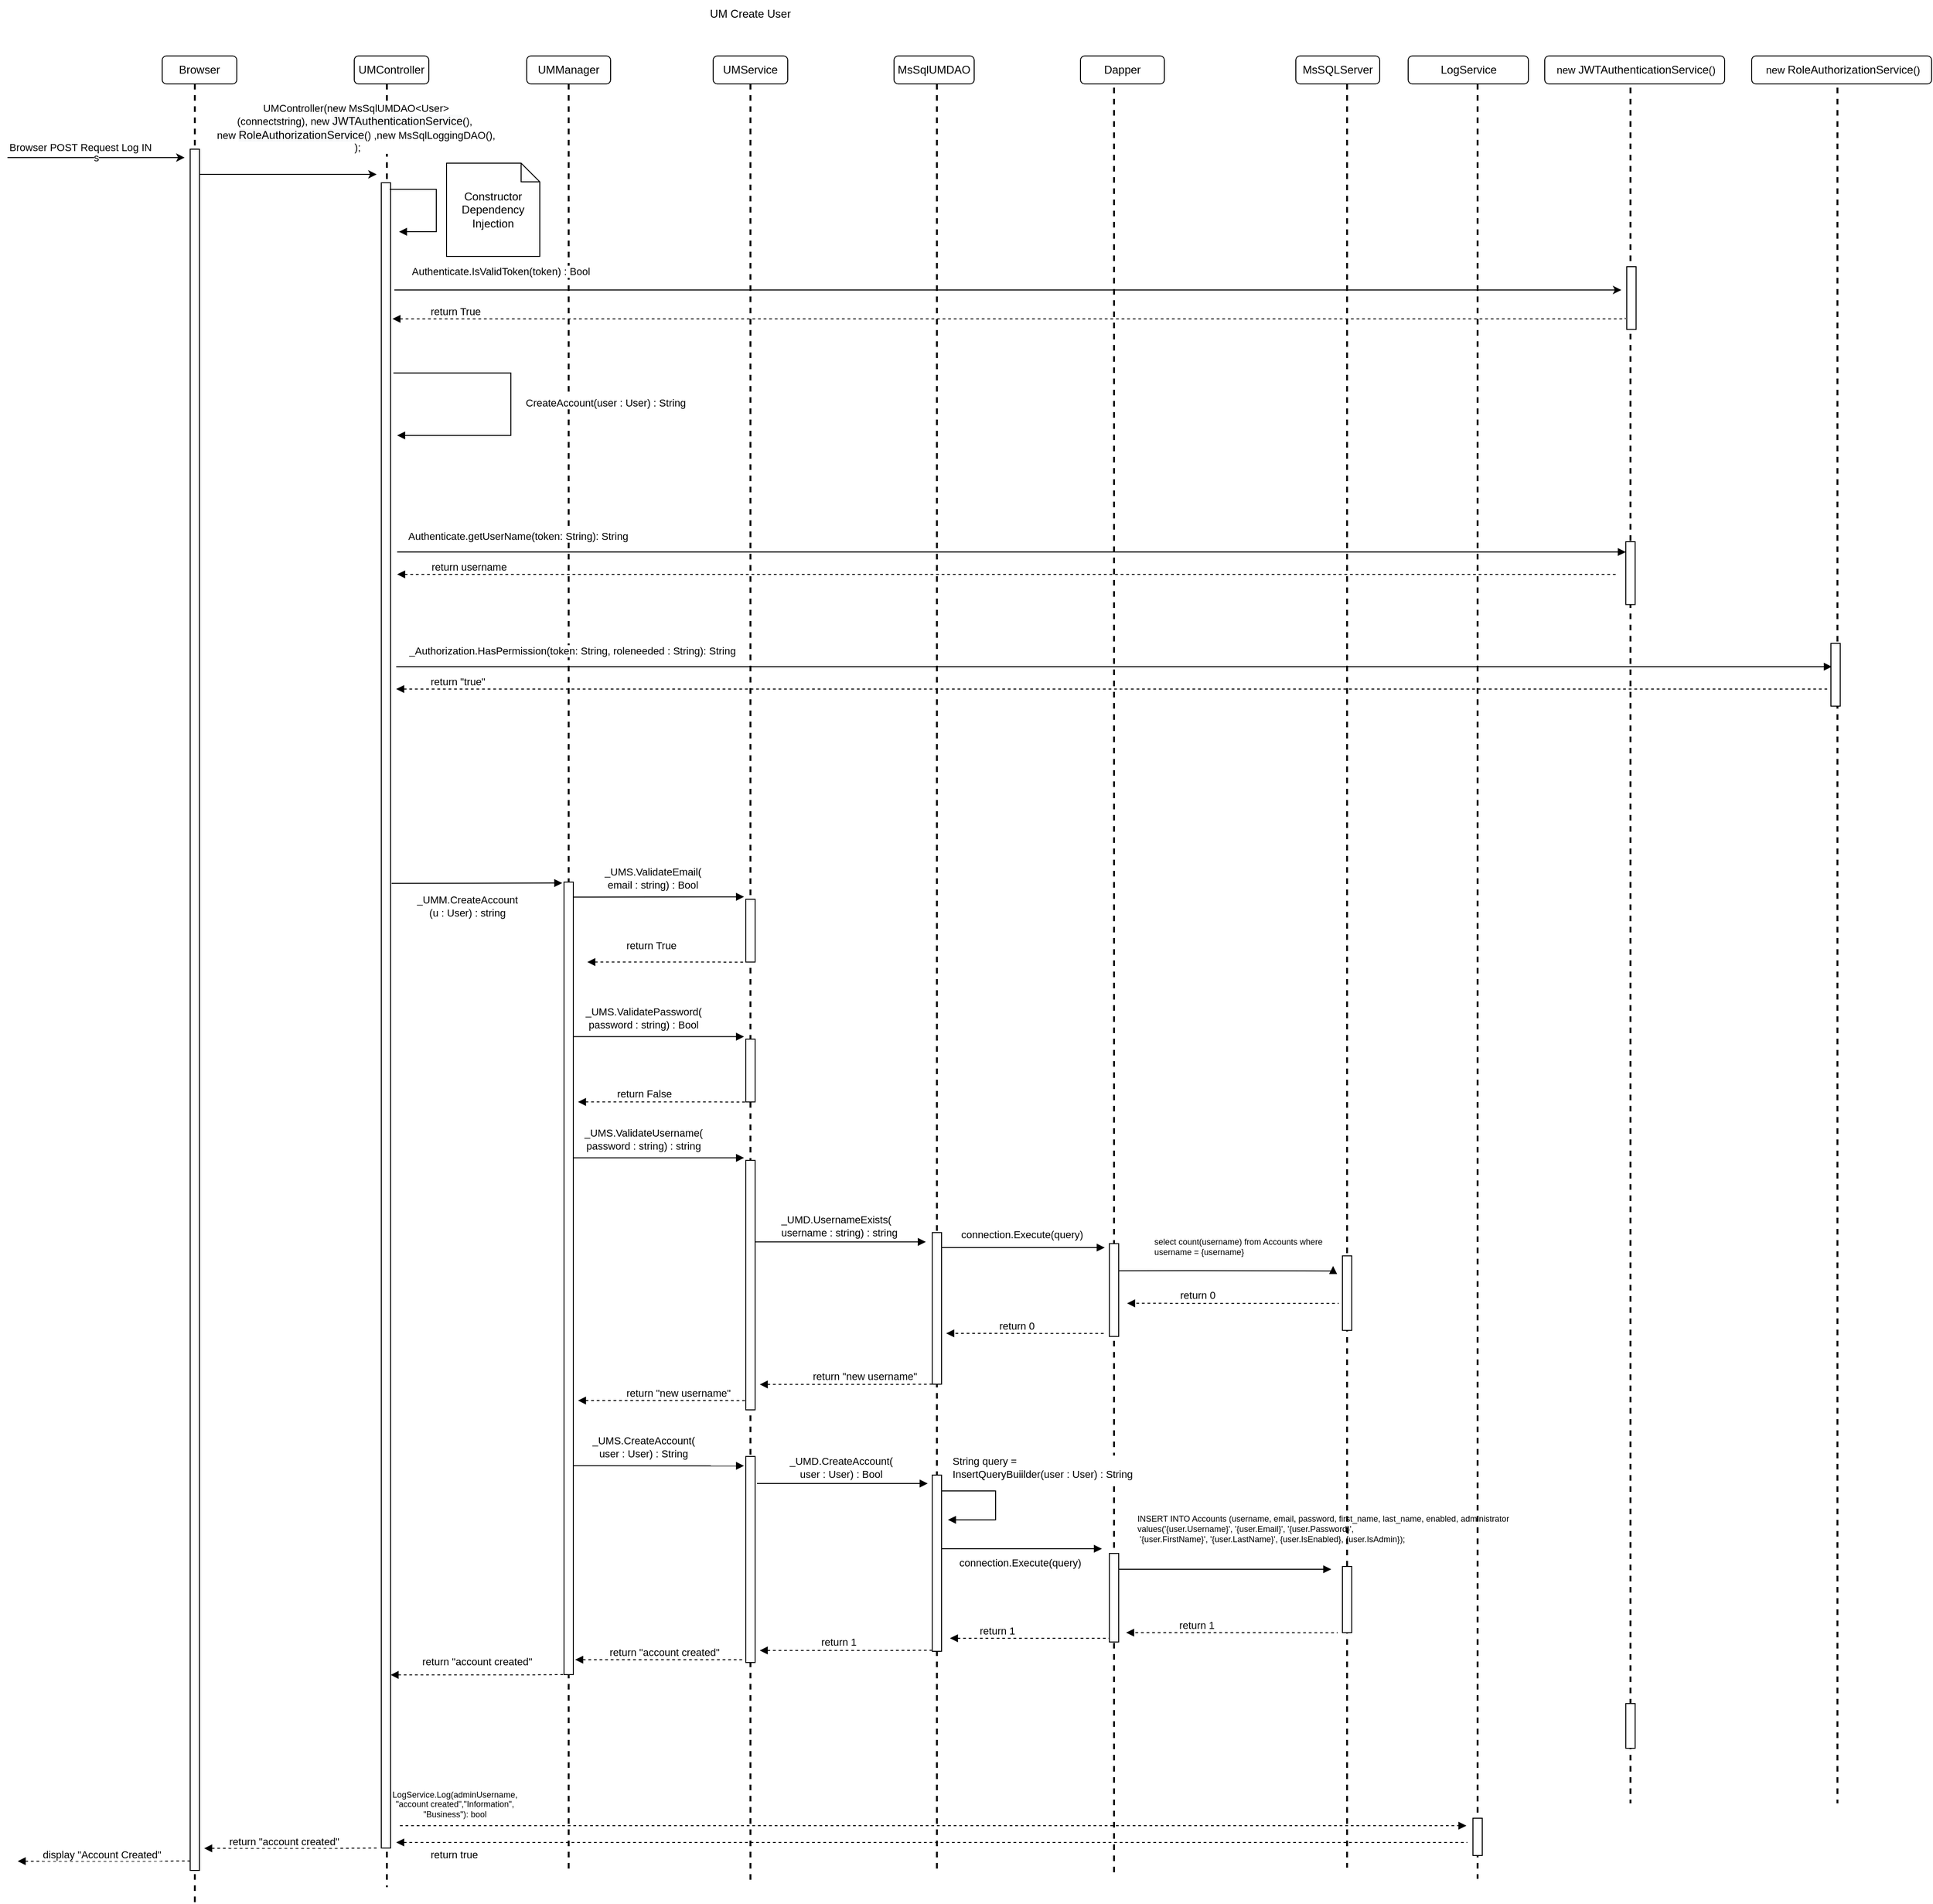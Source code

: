 <mxfile version="16.6.3" type="google" pages="11"><diagram name="CreateUser" id="i9bcnFp3U_MYHvov4o6U"><mxGraphModel dx="3720" dy="1602" grid="0" gridSize="10" guides="1" tooltips="1" connect="1" arrows="1" fold="1" page="1" pageScale="1" pageWidth="850" pageHeight="1100" math="0" shadow="0"><root><mxCell id="ThcDrd2SQLCymgC08uAy-0"/><mxCell id="ThcDrd2SQLCymgC08uAy-1" parent="ThcDrd2SQLCymgC08uAy-0"/><mxCell id="ThcDrd2SQLCymgC08uAy-2" value="UMController" style="rounded=1;whiteSpace=wrap;html=1;" parent="ThcDrd2SQLCymgC08uAy-1" vertex="1"><mxGeometry x="420" y="90" width="80" height="30" as="geometry"/></mxCell><mxCell id="ThcDrd2SQLCymgC08uAy-5" value="UMService" style="rounded=1;whiteSpace=wrap;html=1;" parent="ThcDrd2SQLCymgC08uAy-1" vertex="1"><mxGeometry x="805" y="90" width="80" height="30" as="geometry"/></mxCell><mxCell id="ThcDrd2SQLCymgC08uAy-6" value="MsSQLServer" style="rounded=1;whiteSpace=wrap;html=1;" parent="ThcDrd2SQLCymgC08uAy-1" vertex="1"><mxGeometry x="1430" y="90" width="90" height="30" as="geometry"/></mxCell><mxCell id="ThcDrd2SQLCymgC08uAy-7" value="UMManager" style="rounded=1;whiteSpace=wrap;html=1;" parent="ThcDrd2SQLCymgC08uAy-1" vertex="1"><mxGeometry x="605" y="90" width="90" height="30" as="geometry"/></mxCell><mxCell id="ThcDrd2SQLCymgC08uAy-8" value="" style="line;strokeWidth=2;direction=south;html=1;dashed=1;" parent="ThcDrd2SQLCymgC08uAy-1" vertex="1"><mxGeometry x="450" y="120" width="10" height="1934" as="geometry"/></mxCell><mxCell id="ThcDrd2SQLCymgC08uAy-9" value="" style="line;strokeWidth=2;direction=south;html=1;dashed=1;" parent="ThcDrd2SQLCymgC08uAy-1" vertex="1"><mxGeometry x="645" y="120" width="10" height="1917" as="geometry"/></mxCell><mxCell id="ThcDrd2SQLCymgC08uAy-10" value="" style="line;strokeWidth=2;direction=south;html=1;dashed=1;" parent="ThcDrd2SQLCymgC08uAy-1" vertex="1"><mxGeometry x="840" y="120" width="10" height="1926" as="geometry"/></mxCell><mxCell id="ThcDrd2SQLCymgC08uAy-11" value="" style="line;strokeWidth=2;direction=south;html=1;dashed=1;" parent="ThcDrd2SQLCymgC08uAy-1" vertex="1"><mxGeometry x="1480" y="120" width="10" height="1913" as="geometry"/></mxCell><mxCell id="ThcDrd2SQLCymgC08uAy-14" value="UM Create User" style="text;html=1;strokeColor=none;fillColor=none;align=center;verticalAlign=middle;whiteSpace=wrap;rounded=0;" parent="ThcDrd2SQLCymgC08uAy-1" vertex="1"><mxGeometry x="795" y="30" width="100" height="30" as="geometry"/></mxCell><mxCell id="ThcDrd2SQLCymgC08uAy-15" value="MsSqlUMDAO" style="rounded=1;whiteSpace=wrap;html=1;" parent="ThcDrd2SQLCymgC08uAy-1" vertex="1"><mxGeometry x="999" y="90" width="86" height="30" as="geometry"/></mxCell><mxCell id="ThcDrd2SQLCymgC08uAy-16" value="" style="line;strokeWidth=2;direction=south;html=1;dashed=1;" parent="ThcDrd2SQLCymgC08uAy-1" vertex="1"><mxGeometry x="1040" y="120" width="10" height="1917" as="geometry"/></mxCell><mxCell id="ThcDrd2SQLCymgC08uAy-23" value="" style="html=1;points=[];perimeter=orthogonalPerimeter;" parent="ThcDrd2SQLCymgC08uAy-1" vertex="1"><mxGeometry x="645" y="976" width="10" height="850" as="geometry"/></mxCell><mxCell id="ThcDrd2SQLCymgC08uAy-37" value="" style="endArrow=block;endFill=1;html=1;edgeStyle=orthogonalEdgeStyle;align=left;verticalAlign=top;rounded=0;exitX=1.133;exitY=0.18;exitDx=0;exitDy=0;exitPerimeter=0;entryX=-0.055;entryY=0.009;entryDx=0;entryDy=0;entryPerimeter=0;" parent="ThcDrd2SQLCymgC08uAy-1" edge="1"><mxGeometry x="-1" relative="1" as="geometry"><mxPoint x="655" y="992.15" as="sourcePoint"/><mxPoint x="838.12" y="991.78" as="targetPoint"/><Array as="points"><mxPoint x="838.67" y="992.15"/></Array></mxGeometry></mxCell><mxCell id="ThcDrd2SQLCymgC08uAy-38" value="&lt;div style=&quot;text-align: left&quot;&gt;_UMS.ValidateEmail(&lt;/div&gt;&lt;span style=&quot;text-align: left&quot;&gt;email : string&lt;/span&gt;&lt;span style=&quot;text-align: left&quot;&gt;) : Bool&lt;/span&gt;" style="edgeLabel;html=1;align=center;verticalAlign=middle;resizable=0;points=[];labelBackgroundColor=none;" parent="ThcDrd2SQLCymgC08uAy-37" vertex="1" connectable="0"><mxGeometry x="-0.323" relative="1" as="geometry"><mxPoint x="23" y="-20" as="offset"/></mxGeometry></mxCell><mxCell id="ThcDrd2SQLCymgC08uAy-39" value="" style="html=1;points=[];perimeter=orthogonalPerimeter;" parent="ThcDrd2SQLCymgC08uAy-1" vertex="1"><mxGeometry x="840" y="994.44" width="10" height="67.34" as="geometry"/></mxCell><mxCell id="ThcDrd2SQLCymgC08uAy-44" value="" style="endArrow=none;endFill=0;html=1;edgeStyle=orthogonalEdgeStyle;align=left;verticalAlign=top;rounded=0;startArrow=block;startFill=1;dashed=1;" parent="ThcDrd2SQLCymgC08uAy-1" edge="1"><mxGeometry x="-1" relative="1" as="geometry"><mxPoint x="259" y="2012.26" as="sourcePoint"/><mxPoint x="444" y="2012.0" as="targetPoint"/><Array as="points"><mxPoint x="399" y="2012"/><mxPoint x="399" y="2012"/></Array></mxGeometry></mxCell><mxCell id="ThcDrd2SQLCymgC08uAy-45" value="return &quot;account created&quot;" style="edgeLabel;resizable=0;html=1;align=left;verticalAlign=bottom;" parent="ThcDrd2SQLCymgC08uAy-44" connectable="0" vertex="1"><mxGeometry x="-1" relative="1" as="geometry"><mxPoint x="25" y="1" as="offset"/></mxGeometry></mxCell><mxCell id="ThcDrd2SQLCymgC08uAy-46" value="" style="endArrow=none;endFill=0;html=1;edgeStyle=orthogonalEdgeStyle;align=left;verticalAlign=top;rounded=0;startArrow=block;startFill=1;dashed=1;" parent="ThcDrd2SQLCymgC08uAy-1" edge="1"><mxGeometry x="-1" relative="1" as="geometry"><mxPoint x="670" y="1061.78" as="sourcePoint"/><mxPoint x="840" y="1061.83" as="targetPoint"/><Array as="points"><mxPoint x="795" y="1061.78"/><mxPoint x="795" y="1061.78"/></Array></mxGeometry></mxCell><mxCell id="ThcDrd2SQLCymgC08uAy-47" value="return True" style="edgeLabel;resizable=0;html=1;align=left;verticalAlign=bottom;" parent="ThcDrd2SQLCymgC08uAy-46" connectable="0" vertex="1"><mxGeometry x="-1" relative="1" as="geometry"><mxPoint x="40" y="-9" as="offset"/></mxGeometry></mxCell><mxCell id="ThcDrd2SQLCymgC08uAy-48" value="" style="endArrow=block;endFill=1;html=1;edgeStyle=orthogonalEdgeStyle;align=left;verticalAlign=top;rounded=0;exitX=1.133;exitY=0.18;exitDx=0;exitDy=0;exitPerimeter=0;entryX=-0.055;entryY=0.009;entryDx=0;entryDy=0;entryPerimeter=0;" parent="ThcDrd2SQLCymgC08uAy-1" edge="1"><mxGeometry x="-1" relative="1" as="geometry"><mxPoint x="655" y="1141.78" as="sourcePoint"/><mxPoint x="838.12" y="1141.78" as="targetPoint"/><Array as="points"><mxPoint x="838.67" y="1142.15"/></Array></mxGeometry></mxCell><mxCell id="ThcDrd2SQLCymgC08uAy-49" value="&lt;div style=&quot;text-align: left&quot;&gt;_UMS.ValidatePassword(&lt;/div&gt;&lt;span style=&quot;text-align: left&quot;&gt;password : string&lt;/span&gt;&lt;span style=&quot;text-align: left&quot;&gt;) : Bool&lt;br&gt;&lt;/span&gt;" style="edgeLabel;html=1;align=center;verticalAlign=middle;resizable=0;points=[];" parent="ThcDrd2SQLCymgC08uAy-48" vertex="1" connectable="0"><mxGeometry x="-0.323" relative="1" as="geometry"><mxPoint x="13" y="-20" as="offset"/></mxGeometry></mxCell><mxCell id="ThcDrd2SQLCymgC08uAy-50" value="" style="html=1;points=[];perimeter=orthogonalPerimeter;" parent="ThcDrd2SQLCymgC08uAy-1" vertex="1"><mxGeometry x="840" y="1144.44" width="10" height="67.34" as="geometry"/></mxCell><mxCell id="ThcDrd2SQLCymgC08uAy-53" value="" style="endArrow=none;endFill=0;html=1;edgeStyle=orthogonalEdgeStyle;align=left;verticalAlign=top;rounded=0;startArrow=block;startFill=1;dashed=1;" parent="ThcDrd2SQLCymgC08uAy-1" edge="1"><mxGeometry x="-1" relative="1" as="geometry"><mxPoint x="660" y="1211.78" as="sourcePoint"/><mxPoint x="840" y="1211.83" as="targetPoint"/><Array as="points"><mxPoint x="795" y="1211.78"/><mxPoint x="795" y="1211.78"/></Array></mxGeometry></mxCell><mxCell id="ThcDrd2SQLCymgC08uAy-54" value="return False" style="edgeLabel;resizable=0;html=1;align=left;verticalAlign=bottom;labelBackgroundColor=none;" parent="ThcDrd2SQLCymgC08uAy-53" connectable="0" vertex="1"><mxGeometry x="-1" relative="1" as="geometry"><mxPoint x="40" as="offset"/></mxGeometry></mxCell><mxCell id="ThcDrd2SQLCymgC08uAy-55" value="" style="endArrow=block;endFill=1;html=1;edgeStyle=orthogonalEdgeStyle;align=left;verticalAlign=top;rounded=0;exitX=1.133;exitY=0.18;exitDx=0;exitDy=0;exitPerimeter=0;entryX=-0.055;entryY=0.009;entryDx=0;entryDy=0;entryPerimeter=0;" parent="ThcDrd2SQLCymgC08uAy-1" edge="1"><mxGeometry x="-1" relative="1" as="geometry"><mxPoint x="655.0" y="1271.78" as="sourcePoint"/><mxPoint x="838.12" y="1271.78" as="targetPoint"/><Array as="points"><mxPoint x="838.67" y="1272.15"/></Array></mxGeometry></mxCell><mxCell id="ThcDrd2SQLCymgC08uAy-56" value="&lt;div style=&quot;text-align: left&quot;&gt;_UMS.ValidateUsername(&lt;/div&gt;&lt;span style=&quot;text-align: left&quot;&gt;password : string&lt;/span&gt;&lt;span style=&quot;text-align: left&quot;&gt;) : string&lt;/span&gt;" style="edgeLabel;html=1;align=center;verticalAlign=middle;resizable=0;points=[];labelBackgroundColor=none;" parent="ThcDrd2SQLCymgC08uAy-55" vertex="1" connectable="0"><mxGeometry x="-0.323" relative="1" as="geometry"><mxPoint x="13" y="-20" as="offset"/></mxGeometry></mxCell><mxCell id="ThcDrd2SQLCymgC08uAy-57" value="" style="html=1;points=[];perimeter=orthogonalPerimeter;" parent="ThcDrd2SQLCymgC08uAy-1" vertex="1"><mxGeometry x="840" y="1274.44" width="10" height="267.6" as="geometry"/></mxCell><mxCell id="ThcDrd2SQLCymgC08uAy-60" value="" style="endArrow=none;endFill=0;html=1;edgeStyle=orthogonalEdgeStyle;align=left;verticalAlign=top;rounded=0;startArrow=block;startFill=1;dashed=1;" parent="ThcDrd2SQLCymgC08uAy-1" edge="1"><mxGeometry x="-1" relative="1" as="geometry"><mxPoint x="660.0" y="1532.04" as="sourcePoint"/><mxPoint x="840.0" y="1532.09" as="targetPoint"/><Array as="points"><mxPoint x="795" y="1532.04"/><mxPoint x="795" y="1532.04"/></Array></mxGeometry></mxCell><mxCell id="ThcDrd2SQLCymgC08uAy-61" value="return &quot;new username&quot;" style="edgeLabel;resizable=0;html=1;align=left;verticalAlign=bottom;" parent="ThcDrd2SQLCymgC08uAy-60" connectable="0" vertex="1"><mxGeometry x="-1" relative="1" as="geometry"><mxPoint x="50" as="offset"/></mxGeometry></mxCell><mxCell id="ThcDrd2SQLCymgC08uAy-69" value="" style="endArrow=block;endFill=1;html=1;edgeStyle=orthogonalEdgeStyle;align=left;verticalAlign=top;rounded=0;exitX=1.133;exitY=0.18;exitDx=0;exitDy=0;exitPerimeter=0;entryX=-0.055;entryY=0.009;entryDx=0;entryDy=0;entryPerimeter=0;" parent="ThcDrd2SQLCymgC08uAy-1" edge="1"><mxGeometry x="-1" relative="1" as="geometry"><mxPoint x="850" y="1361.88" as="sourcePoint"/><mxPoint x="1033.12" y="1361.92" as="targetPoint"/><Array as="points"><mxPoint x="1033.67" y="1362.29"/></Array></mxGeometry></mxCell><mxCell id="ThcDrd2SQLCymgC08uAy-70" value="&lt;div style=&quot;text-align: left&quot;&gt;&lt;div&gt;_UMD.UsernameExists(&lt;/div&gt;username : string) : string&lt;br&gt;&lt;/div&gt;" style="edgeLabel;html=1;align=center;verticalAlign=middle;resizable=0;points=[];" parent="ThcDrd2SQLCymgC08uAy-69" vertex="1" connectable="0"><mxGeometry x="-0.323" relative="1" as="geometry"><mxPoint x="28" y="-17" as="offset"/></mxGeometry></mxCell><mxCell id="ThcDrd2SQLCymgC08uAy-71" value="" style="html=1;points=[];perimeter=orthogonalPerimeter;" parent="ThcDrd2SQLCymgC08uAy-1" vertex="1"><mxGeometry x="1040" y="1351.88" width="10" height="162.66" as="geometry"/></mxCell><mxCell id="ThcDrd2SQLCymgC08uAy-72" value="" style="html=1;points=[];perimeter=orthogonalPerimeter;" parent="ThcDrd2SQLCymgC08uAy-1" vertex="1"><mxGeometry x="1480" y="1376.83" width="10" height="80" as="geometry"/></mxCell><mxCell id="ThcDrd2SQLCymgC08uAy-75" value="&lt;br&gt;" style="endArrow=block;endFill=1;html=1;edgeStyle=orthogonalEdgeStyle;align=left;verticalAlign=top;rounded=0;exitX=1.133;exitY=0.18;exitDx=0;exitDy=0;exitPerimeter=0;" parent="ThcDrd2SQLCymgC08uAy-1" edge="1"><mxGeometry x="1" y="37" relative="1" as="geometry"><mxPoint x="1050" y="1368.01" as="sourcePoint"/><mxPoint x="1225" y="1368" as="targetPoint"/><Array as="points"><mxPoint x="1133" y="1368.3"/><mxPoint x="1215" y="1368.3"/></Array><mxPoint y="3" as="offset"/></mxGeometry></mxCell><mxCell id="j05MlR3UfKgSmhzreVFP-62" value="connection.Execute(query)" style="edgeLabel;html=1;align=center;verticalAlign=middle;resizable=0;points=[];" parent="ThcDrd2SQLCymgC08uAy-75" vertex="1" connectable="0"><mxGeometry x="-0.161" y="-5" relative="1" as="geometry"><mxPoint x="12" y="-19" as="offset"/></mxGeometry></mxCell><mxCell id="ThcDrd2SQLCymgC08uAy-79" value="" style="endArrow=none;endFill=0;html=1;edgeStyle=orthogonalEdgeStyle;align=left;verticalAlign=top;rounded=0;startArrow=block;startFill=1;dashed=1;" parent="ThcDrd2SQLCymgC08uAy-1" edge="1"><mxGeometry x="-1" relative="1" as="geometry"><mxPoint x="855" y="1514.8" as="sourcePoint"/><mxPoint x="1040" y="1514.54" as="targetPoint"/><Array as="points"><mxPoint x="995" y="1514.49"/><mxPoint x="995" y="1514.49"/></Array></mxGeometry></mxCell><mxCell id="ThcDrd2SQLCymgC08uAy-80" value="return &quot;new username&quot;" style="edgeLabel;resizable=0;html=1;align=left;verticalAlign=bottom;" parent="ThcDrd2SQLCymgC08uAy-79" connectable="0" vertex="1"><mxGeometry x="-1" relative="1" as="geometry"><mxPoint x="55" as="offset"/></mxGeometry></mxCell><mxCell id="ThcDrd2SQLCymgC08uAy-97" value="" style="endArrow=block;endFill=1;html=1;edgeStyle=orthogonalEdgeStyle;align=left;verticalAlign=top;rounded=0;exitX=1.133;exitY=0.18;exitDx=0;exitDy=0;exitPerimeter=0;entryX=-0.055;entryY=0.009;entryDx=0;entryDy=0;entryPerimeter=0;" parent="ThcDrd2SQLCymgC08uAy-1" edge="1"><mxGeometry x="-1" relative="1" as="geometry"><mxPoint x="655.0" y="1602.04" as="sourcePoint"/><mxPoint x="838.12" y="1602.08" as="targetPoint"/><Array as="points"><mxPoint x="838.67" y="1602.45"/></Array></mxGeometry></mxCell><mxCell id="ThcDrd2SQLCymgC08uAy-98" value="&lt;div style=&quot;text-align: left&quot;&gt;_UMS.CreateAccount(&lt;/div&gt;&lt;span style=&quot;text-align: left&quot;&gt;user : User&lt;/span&gt;&lt;span style=&quot;text-align: left&quot;&gt;) : String&lt;br&gt;&lt;/span&gt;" style="edgeLabel;html=1;align=center;verticalAlign=middle;resizable=0;points=[];" parent="ThcDrd2SQLCymgC08uAy-97" vertex="1" connectable="0"><mxGeometry x="-0.323" relative="1" as="geometry"><mxPoint x="13" y="-20" as="offset"/></mxGeometry></mxCell><mxCell id="ThcDrd2SQLCymgC08uAy-105" value="" style="html=1;points=[];perimeter=orthogonalPerimeter;" parent="ThcDrd2SQLCymgC08uAy-1" vertex="1"><mxGeometry x="840" y="1592.04" width="10" height="220.96" as="geometry"/></mxCell><mxCell id="ThcDrd2SQLCymgC08uAy-106" value="" style="endArrow=block;endFill=1;html=1;edgeStyle=orthogonalEdgeStyle;align=left;verticalAlign=top;rounded=0;exitX=1.133;exitY=0.18;exitDx=0;exitDy=0;exitPerimeter=0;entryX=-0.055;entryY=0.009;entryDx=0;entryDy=0;entryPerimeter=0;" parent="ThcDrd2SQLCymgC08uAy-1" edge="1"><mxGeometry x="-1" relative="1" as="geometry"><mxPoint x="852" y="1621.06" as="sourcePoint"/><mxPoint x="1035.12" y="1621.04" as="targetPoint"/><Array as="points"><mxPoint x="1035.67" y="1621.41"/></Array></mxGeometry></mxCell><mxCell id="ThcDrd2SQLCymgC08uAy-107" value="&lt;div style=&quot;text-align: left&quot;&gt;_UMD.CreateAccount(&lt;/div&gt;&lt;span style=&quot;text-align: left&quot;&gt;user : User&lt;/span&gt;&lt;span style=&quot;text-align: left&quot;&gt;)&lt;/span&gt;&lt;span style=&quot;text-align: left&quot;&gt;&amp;nbsp;: Bool&lt;br&gt;&lt;/span&gt;" style="edgeLabel;html=1;align=center;verticalAlign=middle;resizable=0;points=[];" parent="ThcDrd2SQLCymgC08uAy-106" vertex="1" connectable="0"><mxGeometry x="-0.323" relative="1" as="geometry"><mxPoint x="28" y="-17" as="offset"/></mxGeometry></mxCell><mxCell id="ThcDrd2SQLCymgC08uAy-108" value="" style="html=1;points=[];perimeter=orthogonalPerimeter;" parent="ThcDrd2SQLCymgC08uAy-1" vertex="1"><mxGeometry x="1040" y="1612" width="10" height="189" as="geometry"/></mxCell><mxCell id="ThcDrd2SQLCymgC08uAy-111" value="" style="html=1;points=[];perimeter=orthogonalPerimeter;" parent="ThcDrd2SQLCymgC08uAy-1" vertex="1"><mxGeometry x="1480" y="1710" width="10" height="71" as="geometry"/></mxCell><mxCell id="ThcDrd2SQLCymgC08uAy-114" value="" style="endArrow=block;endFill=1;html=1;edgeStyle=orthogonalEdgeStyle;align=left;verticalAlign=top;rounded=0;exitX=1.133;exitY=0.18;exitDx=0;exitDy=0;exitPerimeter=0;" parent="ThcDrd2SQLCymgC08uAy-1" edge="1"><mxGeometry x="-1" relative="1" as="geometry"><mxPoint x="1050" y="1678" as="sourcePoint"/><mxPoint x="1222" y="1691" as="targetPoint"/><Array as="points"><mxPoint x="1050" y="1690.93"/></Array></mxGeometry></mxCell><mxCell id="danuWDx_G_bW09aGwcTR-2" value="connection.Execute(query)" style="edgeLabel;html=1;align=center;verticalAlign=middle;resizable=0;points=[];" parent="ThcDrd2SQLCymgC08uAy-114" vertex="1" connectable="0"><mxGeometry x="-0.116" y="4" relative="1" as="geometry"><mxPoint x="15" y="19" as="offset"/></mxGeometry></mxCell><mxCell id="SjpvjYL0y_0DrNi_evL9-0" value="" style="endArrow=none;endFill=0;html=1;edgeStyle=orthogonalEdgeStyle;align=left;verticalAlign=top;rounded=0;startArrow=block;startFill=1;dashed=1;" parent="ThcDrd2SQLCymgC08uAy-1" edge="1"><mxGeometry x="-1" relative="1" as="geometry"><mxPoint x="855" y="1800.08" as="sourcePoint"/><mxPoint x="1040" y="1799.82" as="targetPoint"/><Array as="points"><mxPoint x="995" y="1799.77"/><mxPoint x="995" y="1799.77"/></Array></mxGeometry></mxCell><mxCell id="SjpvjYL0y_0DrNi_evL9-1" value="return 1" style="edgeLabel;resizable=0;html=1;align=left;verticalAlign=bottom;" parent="SjpvjYL0y_0DrNi_evL9-0" connectable="0" vertex="1"><mxGeometry x="-1" relative="1" as="geometry"><mxPoint x="64" y="-1" as="offset"/></mxGeometry></mxCell><mxCell id="SjpvjYL0y_0DrNi_evL9-4" value="" style="endArrow=none;endFill=0;html=1;edgeStyle=orthogonalEdgeStyle;align=left;verticalAlign=top;rounded=0;startArrow=block;startFill=1;dashed=1;" parent="ThcDrd2SQLCymgC08uAy-1" edge="1"><mxGeometry x="-1" relative="1" as="geometry"><mxPoint x="657.0" y="1810" as="sourcePoint"/><mxPoint x="837" y="1810.05" as="targetPoint"/><Array as="points"><mxPoint x="792" y="1810"/><mxPoint x="792" y="1810"/></Array></mxGeometry></mxCell><mxCell id="SjpvjYL0y_0DrNi_evL9-5" value="return &quot;account created&quot;" style="edgeLabel;resizable=0;html=1;align=left;verticalAlign=bottom;" parent="SjpvjYL0y_0DrNi_evL9-4" connectable="0" vertex="1"><mxGeometry x="-1" relative="1" as="geometry"><mxPoint x="35" as="offset"/></mxGeometry></mxCell><mxCell id="SjpvjYL0y_0DrNi_evL9-8" value="" style="endArrow=none;endFill=0;html=1;edgeStyle=orthogonalEdgeStyle;align=left;verticalAlign=top;rounded=0;startArrow=block;startFill=1;dashed=1;" parent="ThcDrd2SQLCymgC08uAy-1" edge="1"><mxGeometry x="-1" relative="1" as="geometry"><mxPoint x="459" y="1826.26" as="sourcePoint"/><mxPoint x="644" y="1826" as="targetPoint"/><Array as="points"><mxPoint x="599" y="1825.95"/><mxPoint x="599" y="1825.95"/></Array></mxGeometry></mxCell><mxCell id="SjpvjYL0y_0DrNi_evL9-9" value="return &quot;account created&quot;" style="edgeLabel;resizable=0;html=1;align=left;verticalAlign=bottom;" parent="SjpvjYL0y_0DrNi_evL9-8" connectable="0" vertex="1"><mxGeometry x="-1" relative="1" as="geometry"><mxPoint x="32" y="-6" as="offset"/></mxGeometry></mxCell><mxCell id="U1GoDCmbpJSXxxVDr5sf-0" value="&lt;div style=&quot;text-align: left ; font-size: 9px&quot;&gt;&lt;div&gt;INSERT INTO Accounts (username, email, password, first_name, last_name, enabled, administrator&lt;/div&gt;&lt;div&gt;values('{user.Username}', '{user.Email}', '{user.Password}',&lt;/div&gt;&lt;div&gt;&amp;nbsp;'{user.FirstName}', '{user.LastName}', {user.IsEnabled}, {user.IsAdmin});&lt;/div&gt;&lt;/div&gt;" style="text;html=1;align=center;verticalAlign=middle;resizable=0;points=[];autosize=1;strokeColor=none;fillColor=none;fontSize=9;" parent="ThcDrd2SQLCymgC08uAy-1" vertex="1"><mxGeometry x="1254" y="1650" width="410" height="40" as="geometry"/></mxCell><mxCell id="U1GoDCmbpJSXxxVDr5sf-2" value="&lt;br&gt;&lt;div style=&quot;text-align: left&quot;&gt;select count(username) from Accounts where &lt;br&gt;&lt;/div&gt;&lt;div style=&quot;text-align: left&quot;&gt;username = {username}&lt;/div&gt;" style="text;html=1;align=center;verticalAlign=middle;resizable=0;points=[];autosize=1;strokeColor=none;fillColor=none;fontSize=9;" parent="ThcDrd2SQLCymgC08uAy-1" vertex="1"><mxGeometry x="1268" y="1342" width="200" height="40" as="geometry"/></mxCell><mxCell id="U1GoDCmbpJSXxxVDr5sf-14" value="" style="line;strokeWidth=2;direction=south;html=1;dashed=1;" parent="ThcDrd2SQLCymgC08uAy-1" vertex="1"><mxGeometry x="1620" y="120" width="10" height="1925" as="geometry"/></mxCell><mxCell id="U1GoDCmbpJSXxxVDr5sf-17" value="" style="html=1;points=[];perimeter=orthogonalPerimeter;" parent="ThcDrd2SQLCymgC08uAy-1" vertex="1"><mxGeometry x="1620" y="1980" width="10" height="40" as="geometry"/></mxCell><mxCell id="izohcMJSGT32AuaZ3__y-2" value="" style="endArrow=none;endFill=0;html=1;edgeStyle=orthogonalEdgeStyle;align=left;verticalAlign=top;rounded=0;startArrow=block;startFill=1;dashed=1;entryX=-0.4;entryY=0.638;entryDx=0;entryDy=0;entryPerimeter=0;" parent="ThcDrd2SQLCymgC08uAy-1" target="ThcDrd2SQLCymgC08uAy-72" edge="1"><mxGeometry x="-1" relative="1" as="geometry"><mxPoint x="1249" y="1427.79" as="sourcePoint"/><mxPoint x="1235" y="1426.83" as="targetPoint"/><Array as="points"><mxPoint x="1255" y="1427.79"/></Array></mxGeometry></mxCell><mxCell id="izohcMJSGT32AuaZ3__y-3" value="return 0" style="edgeLabel;resizable=0;html=1;align=left;verticalAlign=bottom;" parent="izohcMJSGT32AuaZ3__y-2" connectable="0" vertex="1"><mxGeometry x="-1" relative="1" as="geometry"><mxPoint x="55" as="offset"/></mxGeometry></mxCell><mxCell id="NEM8aGSK17-UuzL-p9jR-5" value="Browser" style="rounded=1;whiteSpace=wrap;html=1;" parent="ThcDrd2SQLCymgC08uAy-1" vertex="1"><mxGeometry x="214" y="90" width="80" height="30" as="geometry"/></mxCell><mxCell id="NEM8aGSK17-UuzL-p9jR-6" value="" style="line;strokeWidth=2;direction=south;html=1;dashed=1;" parent="ThcDrd2SQLCymgC08uAy-1" vertex="1"><mxGeometry x="244" y="120" width="10" height="1950" as="geometry"/></mxCell><mxCell id="NEM8aGSK17-UuzL-p9jR-7" value="" style="html=1;points=[];perimeter=orthogonalPerimeter;" parent="ThcDrd2SQLCymgC08uAy-1" vertex="1"><mxGeometry x="244" y="190" width="10" height="1846" as="geometry"/></mxCell><mxCell id="j05MlR3UfKgSmhzreVFP-35" value="" style="html=1;points=[];perimeter=orthogonalPerimeter;" parent="ThcDrd2SQLCymgC08uAy-1" vertex="1"><mxGeometry x="449" y="226" width="10" height="1786" as="geometry"/></mxCell><mxCell id="j05MlR3UfKgSmhzreVFP-41" value="" style="line;strokeWidth=2;direction=south;html=1;dashed=1;" parent="ThcDrd2SQLCymgC08uAy-1" vertex="1"><mxGeometry x="1784" y="124" width="10" height="1840" as="geometry"/></mxCell><mxCell id="j05MlR3UfKgSmhzreVFP-48" value="" style="line;strokeWidth=2;direction=south;html=1;dashed=1;" parent="ThcDrd2SQLCymgC08uAy-1" vertex="1"><mxGeometry x="1230" y="124" width="10" height="1918" as="geometry"/></mxCell><mxCell id="j05MlR3UfKgSmhzreVFP-49" value="" style="html=1;points=[];perimeter=orthogonalPerimeter;" parent="ThcDrd2SQLCymgC08uAy-1" vertex="1"><mxGeometry x="1230" y="1363.79" width="10" height="99.54" as="geometry"/></mxCell><mxCell id="j05MlR3UfKgSmhzreVFP-50" value="" style="html=1;points=[];perimeter=orthogonalPerimeter;" parent="ThcDrd2SQLCymgC08uAy-1" vertex="1"><mxGeometry x="1230" y="1696.04" width="10" height="94.96" as="geometry"/></mxCell><mxCell id="j05MlR3UfKgSmhzreVFP-52" value="Dapper" style="rounded=1;whiteSpace=wrap;html=1;" parent="ThcDrd2SQLCymgC08uAy-1" vertex="1"><mxGeometry x="1199" y="90" width="90" height="30" as="geometry"/></mxCell><mxCell id="j05MlR3UfKgSmhzreVFP-53" value="" style="html=1;points=[];perimeter=orthogonalPerimeter;" parent="ThcDrd2SQLCymgC08uAy-1" vertex="1"><mxGeometry x="1785" y="316" width="10" height="67.34" as="geometry"/></mxCell><mxCell id="j05MlR3UfKgSmhzreVFP-56" value="" style="endArrow=block;endFill=1;html=1;edgeStyle=orthogonalEdgeStyle;align=left;verticalAlign=top;rounded=0;exitX=1.133;exitY=0.18;exitDx=0;exitDy=0;exitPerimeter=0;entryX=-0.055;entryY=0.009;entryDx=0;entryDy=0;entryPerimeter=0;" parent="ThcDrd2SQLCymgC08uAy-1" edge="1"><mxGeometry x="-1" relative="1" as="geometry"><mxPoint x="460.0" y="977.37" as="sourcePoint"/><mxPoint x="643.12" y="977.0" as="targetPoint"/><Array as="points"><mxPoint x="643.67" y="977.37"/></Array></mxGeometry></mxCell><mxCell id="j05MlR3UfKgSmhzreVFP-58" value="_UMM.CreateAccount&lt;br&gt;(u : User) : string" style="edgeLabel;html=1;align=center;verticalAlign=middle;resizable=0;points=[];" parent="j05MlR3UfKgSmhzreVFP-56" vertex="1" connectable="0"><mxGeometry x="-0.158" y="2" relative="1" as="geometry"><mxPoint x="4" y="27" as="offset"/></mxGeometry></mxCell><mxCell id="j05MlR3UfKgSmhzreVFP-59" value="&lt;br&gt;" style="endArrow=block;endFill=1;html=1;edgeStyle=orthogonalEdgeStyle;align=left;verticalAlign=top;rounded=0;exitX=1.133;exitY=0.18;exitDx=0;exitDy=0;exitPerimeter=0;" parent="ThcDrd2SQLCymgC08uAy-1" edge="1"><mxGeometry x="1" y="37" relative="1" as="geometry"><mxPoint x="1240.0" y="1392.83" as="sourcePoint"/><mxPoint x="1470" y="1387.79" as="targetPoint"/><Array as="points"><mxPoint x="1323" y="1393.12"/><mxPoint x="1405" y="1393.12"/></Array><mxPoint y="3" as="offset"/></mxGeometry></mxCell><mxCell id="j05MlR3UfKgSmhzreVFP-60" value="" style="endArrow=none;endFill=0;html=1;edgeStyle=orthogonalEdgeStyle;align=left;verticalAlign=top;rounded=0;startArrow=block;startFill=1;dashed=1;" parent="ThcDrd2SQLCymgC08uAy-1" edge="1"><mxGeometry x="-1" relative="1" as="geometry"><mxPoint x="1055" y="1460" as="sourcePoint"/><mxPoint x="1224" y="1460.17" as="targetPoint"/><Array as="points"><mxPoint x="1061" y="1460"/></Array></mxGeometry></mxCell><mxCell id="j05MlR3UfKgSmhzreVFP-61" value="return 0" style="edgeLabel;resizable=0;html=1;align=left;verticalAlign=bottom;" parent="j05MlR3UfKgSmhzreVFP-60" connectable="0" vertex="1"><mxGeometry x="-1" relative="1" as="geometry"><mxPoint x="55" as="offset"/></mxGeometry></mxCell><mxCell id="danuWDx_G_bW09aGwcTR-0" value="" style="endArrow=block;endFill=1;html=1;edgeStyle=orthogonalEdgeStyle;align=left;verticalAlign=top;rounded=0;exitX=1.2;exitY=0.02;exitDx=0;exitDy=0;exitPerimeter=0;" parent="ThcDrd2SQLCymgC08uAy-1" edge="1"><mxGeometry x="-1" relative="1" as="geometry"><mxPoint x="1050" y="1628.98" as="sourcePoint"/><mxPoint x="1056.88" y="1660.0" as="targetPoint"/><Array as="points"><mxPoint x="1108" y="1628.98"/><mxPoint x="1108" y="1659.98"/></Array></mxGeometry></mxCell><mxCell id="danuWDx_G_bW09aGwcTR-1" value="&lt;div style=&quot;text-align: left&quot;&gt;&lt;div&gt;String query =&amp;nbsp;&lt;/div&gt;&lt;div&gt;InsertQueryBuiilder(user : User) : String&lt;/div&gt;&lt;/div&gt;" style="edgeLabel;html=1;align=center;verticalAlign=middle;resizable=0;points=[];" parent="danuWDx_G_bW09aGwcTR-0" vertex="1" connectable="0"><mxGeometry x="-0.114" relative="1" as="geometry"><mxPoint x="50" y="-29" as="offset"/></mxGeometry></mxCell><mxCell id="danuWDx_G_bW09aGwcTR-3" value="" style="endArrow=block;endFill=1;html=1;edgeStyle=orthogonalEdgeStyle;align=left;verticalAlign=top;rounded=0;exitX=1.133;exitY=0.18;exitDx=0;exitDy=0;exitPerimeter=0;" parent="ThcDrd2SQLCymgC08uAy-1" edge="1"><mxGeometry x="-1" relative="1" as="geometry"><mxPoint x="1240" y="1700" as="sourcePoint"/><mxPoint x="1468" y="1713" as="targetPoint"/><Array as="points"><mxPoint x="1240" y="1712.93"/></Array></mxGeometry></mxCell><mxCell id="danuWDx_G_bW09aGwcTR-5" value="" style="endArrow=none;endFill=0;html=1;edgeStyle=orthogonalEdgeStyle;align=left;verticalAlign=top;rounded=0;startArrow=block;startFill=1;dashed=1;entryX=-0.4;entryY=0.638;entryDx=0;entryDy=0;entryPerimeter=0;" parent="ThcDrd2SQLCymgC08uAy-1" edge="1"><mxGeometry x="-1" relative="1" as="geometry"><mxPoint x="1248" y="1781" as="sourcePoint"/><mxPoint x="1475.0" y="1781.08" as="targetPoint"/><Array as="points"><mxPoint x="1254" y="1781"/></Array></mxGeometry></mxCell><mxCell id="danuWDx_G_bW09aGwcTR-6" value="return 1" style="edgeLabel;resizable=0;html=1;align=left;verticalAlign=bottom;" parent="danuWDx_G_bW09aGwcTR-5" connectable="0" vertex="1"><mxGeometry x="-1" relative="1" as="geometry"><mxPoint x="55" as="offset"/></mxGeometry></mxCell><mxCell id="danuWDx_G_bW09aGwcTR-7" value="" style="endArrow=none;endFill=0;html=1;edgeStyle=orthogonalEdgeStyle;align=left;verticalAlign=top;rounded=0;startArrow=block;startFill=1;dashed=1;" parent="ThcDrd2SQLCymgC08uAy-1" edge="1"><mxGeometry x="-1" relative="1" as="geometry"><mxPoint x="1059" y="1787" as="sourcePoint"/><mxPoint x="1230" y="1787" as="targetPoint"/><Array as="points"><mxPoint x="1185" y="1786.95"/><mxPoint x="1185" y="1786.95"/></Array></mxGeometry></mxCell><mxCell id="danuWDx_G_bW09aGwcTR-8" value="return 1" style="edgeLabel;resizable=0;html=1;align=left;verticalAlign=bottom;" parent="danuWDx_G_bW09aGwcTR-7" connectable="0" vertex="1"><mxGeometry x="-1" relative="1" as="geometry"><mxPoint x="30" as="offset"/></mxGeometry></mxCell><mxCell id="danuWDx_G_bW09aGwcTR-9" value="" style="endArrow=block;endFill=1;html=1;edgeStyle=orthogonalEdgeStyle;align=left;verticalAlign=top;rounded=0;startArrow=none;startFill=0;dashed=1;" parent="ThcDrd2SQLCymgC08uAy-1" edge="1"><mxGeometry x="-1" relative="1" as="geometry"><mxPoint x="469" y="1988" as="sourcePoint"/><mxPoint x="1613" y="1988" as="targetPoint"/><Array as="points"><mxPoint x="1115" y="1987.96"/></Array></mxGeometry></mxCell><mxCell id="danuWDx_G_bW09aGwcTR-10" value="&lt;br&gt;&lt;div style=&quot;font-size: 9px ; text-align: center&quot;&gt;LogService.Log(adminUsername, &lt;br&gt;&lt;/div&gt;&lt;div style=&quot;font-size: 9px ; text-align: center&quot;&gt;&quot;account created&quot;,&quot;Information&quot;,&lt;/div&gt;&lt;div style=&quot;font-size: 9px ; text-align: center&quot;&gt;&quot;Business&quot;): bool&lt;br&gt;&lt;/div&gt;" style="edgeLabel;resizable=0;html=1;align=left;verticalAlign=bottom;" parent="danuWDx_G_bW09aGwcTR-9" connectable="0" vertex="1"><mxGeometry x="-1" relative="1" as="geometry"><mxPoint x="-10" y="-5" as="offset"/></mxGeometry></mxCell><mxCell id="danuWDx_G_bW09aGwcTR-19" value="" style="html=1;points=[];perimeter=orthogonalPerimeter;" parent="ThcDrd2SQLCymgC08uAy-1" vertex="1"><mxGeometry x="1784" y="1857" width="10" height="48" as="geometry"/></mxCell><mxCell id="danuWDx_G_bW09aGwcTR-22" value="" style="endArrow=none;endFill=0;html=1;edgeStyle=orthogonalEdgeStyle;align=left;verticalAlign=top;rounded=0;startArrow=block;startFill=1;dashed=1;" parent="ThcDrd2SQLCymgC08uAy-1" edge="1"><mxGeometry x="-1" relative="1" as="geometry"><mxPoint x="59" y="2026.08" as="sourcePoint"/><mxPoint x="244" y="2025.82" as="targetPoint"/><Array as="points"><mxPoint x="199" y="2025.82"/><mxPoint x="199" y="2025.82"/></Array></mxGeometry></mxCell><mxCell id="danuWDx_G_bW09aGwcTR-23" value="display &quot;Account Created&quot;" style="edgeLabel;resizable=0;html=1;align=left;verticalAlign=bottom;" parent="danuWDx_G_bW09aGwcTR-22" connectable="0" vertex="1"><mxGeometry x="-1" relative="1" as="geometry"><mxPoint x="25" y="1" as="offset"/></mxGeometry></mxCell><mxCell id="rXX5PCBrv6F3AVtrYZ7k-0" value="&lt;span style=&quot;font-size: 11px ; background-color: rgb(255 , 255 , 255)&quot;&gt;&amp;nbsp;new&amp;nbsp;&lt;/span&gt;&lt;span&gt;JWTAuthenticationService&lt;/span&gt;&lt;span style=&quot;font-size: 11px ; background-color: rgb(255 , 255 , 255)&quot;&gt;()&lt;/span&gt;" style="rounded=1;whiteSpace=wrap;html=1;" parent="ThcDrd2SQLCymgC08uAy-1" vertex="1"><mxGeometry x="1697" y="90" width="193" height="30" as="geometry"/></mxCell><mxCell id="rXX5PCBrv6F3AVtrYZ7k-1" value="LogService" style="rounded=1;whiteSpace=wrap;html=1;" parent="ThcDrd2SQLCymgC08uAy-1" vertex="1"><mxGeometry x="1550.5" y="90" width="129" height="30" as="geometry"/></mxCell><mxCell id="xPGjzeQl1ZRDtEK1m76X-0" value="" style="endArrow=none;endFill=0;html=1;edgeStyle=orthogonalEdgeStyle;align=left;verticalAlign=top;rounded=0;startArrow=block;startFill=1;dashed=1;" parent="ThcDrd2SQLCymgC08uAy-1" edge="1"><mxGeometry x="-1" relative="1" as="geometry"><mxPoint x="465" y="2006" as="sourcePoint"/><mxPoint x="1614" y="2006" as="targetPoint"/><Array as="points"><mxPoint x="664" y="2006"/></Array></mxGeometry></mxCell><mxCell id="xPGjzeQl1ZRDtEK1m76X-1" value="return true" style="edgeLabel;resizable=0;html=1;align=left;verticalAlign=bottom;" parent="xPGjzeQl1ZRDtEK1m76X-0" connectable="0" vertex="1"><mxGeometry x="-1" relative="1" as="geometry"><mxPoint x="35" y="21" as="offset"/></mxGeometry></mxCell><mxCell id="LIc1p-SfuA03LBvqmyw4-7" value="s" style="endArrow=classic;html=1;rounded=0;" edge="1" parent="ThcDrd2SQLCymgC08uAy-1"><mxGeometry width="50" height="50" relative="1" as="geometry"><mxPoint x="48" y="199" as="sourcePoint"/><mxPoint x="238" y="199" as="targetPoint"/></mxGeometry></mxCell><mxCell id="LIc1p-SfuA03LBvqmyw4-8" value="&lt;div style=&quot;text-align: left&quot;&gt;Browser POST Request Log IN&lt;/div&gt;" style="edgeLabel;html=1;align=center;verticalAlign=middle;resizable=0;points=[];" vertex="1" connectable="0" parent="LIc1p-SfuA03LBvqmyw4-7"><mxGeometry x="0.567" y="-1" relative="1" as="geometry"><mxPoint x="-71" y="-12" as="offset"/></mxGeometry></mxCell><mxCell id="LIc1p-SfuA03LBvqmyw4-9" value="" style="endArrow=classic;html=1;rounded=0;" edge="1" parent="ThcDrd2SQLCymgC08uAy-1"><mxGeometry width="50" height="50" relative="1" as="geometry"><mxPoint x="254" y="217" as="sourcePoint"/><mxPoint x="444" y="217" as="targetPoint"/></mxGeometry></mxCell><mxCell id="LIc1p-SfuA03LBvqmyw4-10" value="&lt;div style=&quot;text-align: left&quot;&gt;&lt;div style=&quot;text-align: center&quot;&gt;&lt;div&gt;&amp;nbsp;&lt;span style=&quot;text-align: left&quot;&gt;UMController&lt;/span&gt;(new MsSqlUMDAO&amp;lt;User&amp;gt;&lt;br&gt;&lt;/div&gt;&lt;div&gt;(connectstring), new&amp;nbsp;&lt;span style=&quot;font-size: 12px ; background-color: rgb(248 , 249 , 250)&quot;&gt;JWTAuthenticationService&lt;/span&gt;(),&lt;span style=&quot;text-align: left&quot;&gt;&lt;br&gt;&lt;/span&gt;&lt;/div&gt;&lt;div&gt;&amp;nbsp;new&amp;nbsp;&lt;span style=&quot;font-size: 12px ; background-color: rgb(248 , 249 , 250)&quot;&gt;RoleAuthorizationService&lt;/span&gt;()&lt;span style=&quot;text-align: left&quot;&gt;&amp;nbsp;,new MsSqlLoggingDAO(),&lt;/span&gt;&lt;/div&gt;&lt;div&gt;&lt;span style=&quot;text-align: left&quot;&gt;&amp;nbsp;&lt;/span&gt;&amp;nbsp;);&lt;/div&gt;&lt;/div&gt;&lt;/div&gt;" style="edgeLabel;html=1;align=center;verticalAlign=middle;resizable=0;points=[];" vertex="1" connectable="0" parent="LIc1p-SfuA03LBvqmyw4-9"><mxGeometry x="0.567" y="-1" relative="1" as="geometry"><mxPoint x="17" y="-51" as="offset"/></mxGeometry></mxCell><mxCell id="LIc1p-SfuA03LBvqmyw4-11" value="" style="endArrow=block;endFill=1;html=1;edgeStyle=orthogonalEdgeStyle;align=left;verticalAlign=top;rounded=0;" edge="1" parent="ThcDrd2SQLCymgC08uAy-1"><mxGeometry x="-1" relative="1" as="geometry"><mxPoint x="458" y="233.03" as="sourcePoint"/><mxPoint x="468" y="278.53" as="targetPoint"/><Array as="points"><mxPoint x="508" y="233.03"/><mxPoint x="508" y="278.03"/></Array></mxGeometry></mxCell><mxCell id="LIc1p-SfuA03LBvqmyw4-12" value="Constructor Dependency Injection" style="shape=note;size=20;whiteSpace=wrap;html=1;" vertex="1" parent="ThcDrd2SQLCymgC08uAy-1"><mxGeometry x="519" y="205" width="100" height="100" as="geometry"/></mxCell><mxCell id="LIc1p-SfuA03LBvqmyw4-13" value="CreateAccount(user : User) : String" style="endArrow=block;endFill=1;html=1;edgeStyle=orthogonalEdgeStyle;align=left;verticalAlign=top;rounded=0;" edge="1" parent="ThcDrd2SQLCymgC08uAy-1"><mxGeometry x="-0.082" y="14" relative="1" as="geometry"><mxPoint x="462" y="430" as="sourcePoint"/><mxPoint x="466.0" y="497.0" as="targetPoint"/><Array as="points"><mxPoint x="588" y="430"/><mxPoint x="588" y="497"/></Array><mxPoint as="offset"/></mxGeometry></mxCell><mxCell id="LIc1p-SfuA03LBvqmyw4-14" value="" style="endArrow=classic;html=1;rounded=0;edgeStyle=orthogonalEdgeStyle;" edge="1" parent="ThcDrd2SQLCymgC08uAy-1"><mxGeometry relative="1" as="geometry"><mxPoint x="463" y="341" as="sourcePoint"/><mxPoint x="1779.154" y="341" as="targetPoint"/></mxGeometry></mxCell><mxCell id="LIc1p-SfuA03LBvqmyw4-15" value="Authenticate.IsValidToken(token) : Bool" style="edgeLabel;resizable=0;html=1;align=center;verticalAlign=middle;" connectable="0" vertex="1" parent="LIc1p-SfuA03LBvqmyw4-14"><mxGeometry relative="1" as="geometry"><mxPoint x="-544" y="-20" as="offset"/></mxGeometry></mxCell><mxCell id="LIc1p-SfuA03LBvqmyw4-16" value="" style="endArrow=none;endFill=0;html=1;edgeStyle=orthogonalEdgeStyle;align=left;verticalAlign=top;rounded=0;startArrow=block;startFill=1;dashed=1;entryX=0.462;entryY=-29.044;entryDx=0;entryDy=0;entryPerimeter=0;" edge="1" parent="ThcDrd2SQLCymgC08uAy-1"><mxGeometry x="-1" relative="1" as="geometry"><mxPoint x="461" y="372" as="sourcePoint"/><mxPoint x="1783.44" y="370.806" as="targetPoint"/><Array as="points"><mxPoint x="1783" y="372"/></Array></mxGeometry></mxCell><mxCell id="LIc1p-SfuA03LBvqmyw4-17" value="return True" style="edgeLabel;resizable=0;html=1;align=left;verticalAlign=bottom;" connectable="0" vertex="1" parent="LIc1p-SfuA03LBvqmyw4-16"><mxGeometry x="-1" relative="1" as="geometry"><mxPoint x="39" as="offset"/></mxGeometry></mxCell><mxCell id="LIc1p-SfuA03LBvqmyw4-22" value="Authenticate.getUserName(token: String): String" style="endArrow=block;endFill=1;html=1;edgeStyle=orthogonalEdgeStyle;align=left;verticalAlign=top;rounded=0;" edge="1" parent="ThcDrd2SQLCymgC08uAy-1"><mxGeometry x="-0.985" y="30" relative="1" as="geometry"><mxPoint x="466" y="622" as="sourcePoint"/><mxPoint x="1784" y="622" as="targetPoint"/><mxPoint as="offset"/><Array as="points"><mxPoint x="1784" y="622"/></Array></mxGeometry></mxCell><mxCell id="LIc1p-SfuA03LBvqmyw4-23" value="" style="endArrow=none;endFill=0;html=1;edgeStyle=orthogonalEdgeStyle;align=left;verticalAlign=top;rounded=0;startArrow=block;startFill=1;dashed=1;" edge="1" parent="ThcDrd2SQLCymgC08uAy-1"><mxGeometry x="-1" relative="1" as="geometry"><mxPoint x="466" y="646" as="sourcePoint"/><mxPoint x="1776" y="646" as="targetPoint"/><Array as="points"><mxPoint x="605" y="645.91"/><mxPoint x="605" y="645.91"/></Array></mxGeometry></mxCell><mxCell id="LIc1p-SfuA03LBvqmyw4-24" value="return username" style="edgeLabel;resizable=0;html=1;align=left;verticalAlign=bottom;" connectable="0" vertex="1" parent="LIc1p-SfuA03LBvqmyw4-23"><mxGeometry x="-1" relative="1" as="geometry"><mxPoint x="35" as="offset"/></mxGeometry></mxCell><mxCell id="LIc1p-SfuA03LBvqmyw4-25" value="" style="html=1;points=[];perimeter=orthogonalPerimeter;" vertex="1" parent="ThcDrd2SQLCymgC08uAy-1"><mxGeometry x="1784" y="611" width="10" height="67.34" as="geometry"/></mxCell><mxCell id="LIc1p-SfuA03LBvqmyw4-26" value="" style="line;strokeWidth=2;direction=south;html=1;dashed=1;" vertex="1" parent="ThcDrd2SQLCymgC08uAy-1"><mxGeometry x="2006" y="124" width="10" height="1840" as="geometry"/></mxCell><mxCell id="LIc1p-SfuA03LBvqmyw4-27" value="&lt;span style=&quot;font-size: 11px ; background-color: rgb(255 , 255 , 255)&quot;&gt;&amp;nbsp;new&amp;nbsp;&lt;/span&gt;&lt;span&gt;RoleAuthorizationService&lt;/span&gt;&lt;span style=&quot;font-size: 11px ; background-color: rgb(255 , 255 , 255)&quot;&gt;()&lt;/span&gt;" style="rounded=1;whiteSpace=wrap;html=1;" vertex="1" parent="ThcDrd2SQLCymgC08uAy-1"><mxGeometry x="1919" y="90" width="193" height="30" as="geometry"/></mxCell><mxCell id="LIc1p-SfuA03LBvqmyw4-31" value="" style="html=1;points=[];perimeter=orthogonalPerimeter;" vertex="1" parent="ThcDrd2SQLCymgC08uAy-1"><mxGeometry x="2004" y="720" width="10" height="67.34" as="geometry"/></mxCell><mxCell id="pvfzXvqPlMGi0vLw1aCb-1" value="_Authorization.HasPermission(token: String, roleneeded : String): String" style="endArrow=block;endFill=1;html=1;edgeStyle=orthogonalEdgeStyle;align=left;verticalAlign=top;rounded=0;" edge="1" parent="ThcDrd2SQLCymgC08uAy-1"><mxGeometry x="-0.985" y="30" relative="1" as="geometry"><mxPoint x="465" y="745" as="sourcePoint"/><mxPoint x="2005" y="745" as="targetPoint"/><mxPoint as="offset"/><Array as="points"><mxPoint x="1783" y="745"/></Array></mxGeometry></mxCell><mxCell id="pvfzXvqPlMGi0vLw1aCb-2" value="" style="endArrow=none;endFill=0;html=1;edgeStyle=orthogonalEdgeStyle;align=left;verticalAlign=top;rounded=0;startArrow=block;startFill=1;dashed=1;" edge="1" parent="ThcDrd2SQLCymgC08uAy-1"><mxGeometry x="-1" relative="1" as="geometry"><mxPoint x="465" y="769" as="sourcePoint"/><mxPoint x="2000" y="769" as="targetPoint"/><Array as="points"><mxPoint x="604" y="768.91"/><mxPoint x="604" y="768.91"/></Array></mxGeometry></mxCell><mxCell id="pvfzXvqPlMGi0vLw1aCb-3" value="return &quot;true&quot;" style="edgeLabel;resizable=0;html=1;align=left;verticalAlign=bottom;" connectable="0" vertex="1" parent="pvfzXvqPlMGi0vLw1aCb-2"><mxGeometry x="-1" relative="1" as="geometry"><mxPoint x="35" as="offset"/></mxGeometry></mxCell></root></mxGraphModel></diagram><diagram id="sP-_uxpdvWLCicxu3S7d" name="CreateUserError_InvalidEmail"><mxGraphModel dx="2407" dy="1036" grid="0" gridSize="10" guides="1" tooltips="1" connect="1" arrows="1" fold="1" page="1" pageScale="1" pageWidth="850" pageHeight="1100" background="none" math="0" shadow="0"><root><mxCell id="eId0Ro1EnKwtwGHf6G_C-0"/><mxCell id="eId0Ro1EnKwtwGHf6G_C-1" parent="eId0Ro1EnKwtwGHf6G_C-0"/><mxCell id="NIg9nKcjwpZ6-xqcX6uY-6" value="" style="line;strokeWidth=2;direction=south;html=1;dashed=1;" parent="eId0Ro1EnKwtwGHf6G_C-1" vertex="1"><mxGeometry x="450" y="120" width="10" height="2000" as="geometry"/></mxCell><mxCell id="NIg9nKcjwpZ6-xqcX6uY-7" value="" style="line;strokeWidth=2;direction=south;html=1;dashed=1;" parent="eId0Ro1EnKwtwGHf6G_C-1" vertex="1"><mxGeometry x="645" y="120" width="10" height="2007" as="geometry"/></mxCell><mxCell id="NIg9nKcjwpZ6-xqcX6uY-8" value="" style="line;strokeWidth=2;direction=south;html=1;dashed=1;" parent="eId0Ro1EnKwtwGHf6G_C-1" vertex="1"><mxGeometry x="846" y="115" width="10" height="2001" as="geometry"/></mxCell><mxCell id="NIg9nKcjwpZ6-xqcX6uY-9" value="" style="line;strokeWidth=2;direction=south;html=1;dashed=1;" parent="eId0Ro1EnKwtwGHf6G_C-1" vertex="1"><mxGeometry x="1332" y="115" width="10" height="1959" as="geometry"/></mxCell><mxCell id="NIg9nKcjwpZ6-xqcX6uY-12" value="UM Error Invalid Email" style="text;html=1;strokeColor=none;fillColor=none;align=center;verticalAlign=middle;whiteSpace=wrap;rounded=0;" parent="eId0Ro1EnKwtwGHf6G_C-1" vertex="1"><mxGeometry x="795" y="30" width="135" height="30" as="geometry"/></mxCell><mxCell id="NIg9nKcjwpZ6-xqcX6uY-14" value="" style="line;strokeWidth=2;direction=south;html=1;dashed=1;" parent="eId0Ro1EnKwtwGHf6G_C-1" vertex="1"><mxGeometry x="1040" y="120" width="10" height="1976" as="geometry"/></mxCell><mxCell id="NIg9nKcjwpZ6-xqcX6uY-21" value="" style="html=1;points=[];perimeter=orthogonalPerimeter;" parent="eId0Ro1EnKwtwGHf6G_C-1" vertex="1"><mxGeometry x="645" y="803.0" width="10" height="145.72" as="geometry"/></mxCell><mxCell id="NIg9nKcjwpZ6-xqcX6uY-22" value="" style="endArrow=block;endFill=1;html=1;edgeStyle=orthogonalEdgeStyle;align=left;verticalAlign=top;rounded=0;exitX=1.133;exitY=0.18;exitDx=0;exitDy=0;exitPerimeter=0;entryX=-0.055;entryY=0.009;entryDx=0;entryDy=0;entryPerimeter=0;" parent="eId0Ro1EnKwtwGHf6G_C-1" edge="1"><mxGeometry x="-1" relative="1" as="geometry"><mxPoint x="461.88" y="806.11" as="sourcePoint"/><mxPoint x="645" y="805.74" as="targetPoint"/><Array as="points"><mxPoint x="645.55" y="806.11"/></Array></mxGeometry></mxCell><mxCell id="NIg9nKcjwpZ6-xqcX6uY-23" value="&lt;div style=&quot;text-align: left&quot;&gt;_UMM.CreateAccount(&lt;/div&gt;&lt;span style=&quot;text-align: left&quot;&gt;user : User): Bool&lt;/span&gt;&lt;span style=&quot;text-align: left&quot;&gt;&lt;br&gt;&lt;/span&gt;" style="edgeLabel;html=1;align=center;verticalAlign=middle;resizable=0;points=[];" parent="NIg9nKcjwpZ6-xqcX6uY-22" vertex="1" connectable="0"><mxGeometry x="-0.323" relative="1" as="geometry"><mxPoint x="28" y="-15" as="offset"/></mxGeometry></mxCell><mxCell id="NIg9nKcjwpZ6-xqcX6uY-35" value="" style="endArrow=block;endFill=1;html=1;edgeStyle=orthogonalEdgeStyle;align=left;verticalAlign=top;rounded=0;exitX=1.133;exitY=0.18;exitDx=0;exitDy=0;exitPerimeter=0;entryX=-0.055;entryY=0.009;entryDx=0;entryDy=0;entryPerimeter=0;" parent="eId0Ro1EnKwtwGHf6G_C-1" edge="1"><mxGeometry x="-1" relative="1" as="geometry"><mxPoint x="655" y="840.84" as="sourcePoint"/><mxPoint x="838.12" y="840.47" as="targetPoint"/><Array as="points"><mxPoint x="838.67" y="840.84"/></Array></mxGeometry></mxCell><mxCell id="NIg9nKcjwpZ6-xqcX6uY-36" value="&lt;div style=&quot;text-align: left&quot;&gt;_UMS.ValidateEmail(&lt;/div&gt;&lt;span style=&quot;text-align: left&quot;&gt;email : string&lt;/span&gt;&lt;span style=&quot;text-align: left&quot;&gt;) : Bool&lt;/span&gt;" style="edgeLabel;html=1;align=center;verticalAlign=middle;resizable=0;points=[];" parent="NIg9nKcjwpZ6-xqcX6uY-35" vertex="1" connectable="0"><mxGeometry x="-0.323" relative="1" as="geometry"><mxPoint x="20" y="-20" as="offset"/></mxGeometry></mxCell><mxCell id="NIg9nKcjwpZ6-xqcX6uY-37" value="" style="html=1;points=[];perimeter=orthogonalPerimeter;" parent="eId0Ro1EnKwtwGHf6G_C-1" vertex="1"><mxGeometry x="840" y="843.13" width="10" height="67.34" as="geometry"/></mxCell><mxCell id="NIg9nKcjwpZ6-xqcX6uY-61" value="" style="endArrow=none;endFill=0;html=1;edgeStyle=orthogonalEdgeStyle;align=left;verticalAlign=top;rounded=0;startArrow=block;startFill=1;dashed=1;" parent="eId0Ro1EnKwtwGHf6G_C-1" edge="1"><mxGeometry x="-1" relative="1" as="geometry"><mxPoint x="457.5" y="942.98" as="sourcePoint"/><mxPoint x="642.5" y="942.72" as="targetPoint"/><Array as="points"><mxPoint x="597.5" y="942.67"/><mxPoint x="597.5" y="942.67"/></Array></mxGeometry></mxCell><mxCell id="NIg9nKcjwpZ6-xqcX6uY-62" value="return &quot;Invalid Email&quot;" style="edgeLabel;resizable=0;html=1;align=left;verticalAlign=bottom;" parent="NIg9nKcjwpZ6-xqcX6uY-61" connectable="0" vertex="1"><mxGeometry x="-1" relative="1" as="geometry"><mxPoint x="38" as="offset"/></mxGeometry></mxCell><mxCell id="NIg9nKcjwpZ6-xqcX6uY-63" value="" style="endArrow=none;endFill=0;html=1;edgeStyle=orthogonalEdgeStyle;align=left;verticalAlign=top;rounded=0;startArrow=block;startFill=1;dashed=1;" parent="eId0Ro1EnKwtwGHf6G_C-1" edge="1"><mxGeometry x="-1" relative="1" as="geometry"><mxPoint x="258" y="1052.98" as="sourcePoint"/><mxPoint x="443" y="1052.72" as="targetPoint"/><Array as="points"><mxPoint x="351" y="1052.72"/></Array></mxGeometry></mxCell><mxCell id="NIg9nKcjwpZ6-xqcX6uY-64" value="return &quot;Invalid Email&quot;" style="edgeLabel;resizable=0;html=1;align=left;verticalAlign=bottom;" parent="NIg9nKcjwpZ6-xqcX6uY-63" connectable="0" vertex="1"><mxGeometry x="-1" relative="1" as="geometry"><mxPoint x="50" y="1" as="offset"/></mxGeometry></mxCell><mxCell id="aUZbT-nnbC79mHqDzNVA-1" value="" style="endArrow=none;endFill=0;html=1;edgeStyle=orthogonalEdgeStyle;align=left;verticalAlign=top;rounded=0;startArrow=block;startFill=1;dashed=1;" parent="eId0Ro1EnKwtwGHf6G_C-1" edge="1"><mxGeometry x="-1" relative="1" as="geometry"><mxPoint x="657" y="910.47" as="sourcePoint"/><mxPoint x="840" y="910.52" as="targetPoint"/><Array as="points"><mxPoint x="795" y="910.47"/><mxPoint x="795" y="910.47"/></Array></mxGeometry></mxCell><mxCell id="aUZbT-nnbC79mHqDzNVA-2" value="return False" style="edgeLabel;resizable=0;html=1;align=left;verticalAlign=bottom;" parent="aUZbT-nnbC79mHqDzNVA-1" connectable="0" vertex="1"><mxGeometry x="-1" relative="1" as="geometry"><mxPoint x="60" as="offset"/></mxGeometry></mxCell><mxCell id="1-xFtTUZuVwlUWSibM-P-1" value="&lt;div&gt;LogService.Log(adminUsername,&lt;/div&gt;&lt;div&gt;&quot;Account Creation-Invalid Email&quot;,&quot;Info&quot;,&lt;/div&gt;&lt;div&gt;&quot;Business&quot;): bool&lt;br&gt;&lt;/div&gt;" style="text;html=1;align=center;verticalAlign=middle;resizable=0;points=[];autosize=1;strokeColor=none;fillColor=none;fontSize=9;" parent="eId0Ro1EnKwtwGHf6G_C-1" vertex="1"><mxGeometry x="467" y="824.72" width="171" height="37" as="geometry"/></mxCell><mxCell id="1-xFtTUZuVwlUWSibM-P-2" value="" style="line;strokeWidth=2;direction=south;html=1;dashed=1;" parent="eId0Ro1EnKwtwGHf6G_C-1" vertex="1"><mxGeometry x="1610" y="115" width="10" height="1957" as="geometry"/></mxCell><mxCell id="1tfG_gpx3w6mu_BJjJTx-0" value="" style="line;strokeWidth=2;direction=south;html=1;dashed=1;" parent="eId0Ro1EnKwtwGHf6G_C-1" vertex="1"><mxGeometry x="244" y="120" width="10" height="1950" as="geometry"/></mxCell><mxCell id="1tfG_gpx3w6mu_BJjJTx-1" value="" style="html=1;points=[];perimeter=orthogonalPerimeter;" parent="eId0Ro1EnKwtwGHf6G_C-1" vertex="1"><mxGeometry x="244" y="190" width="10" height="1183" as="geometry"/></mxCell><mxCell id="yr4KSYP4eMZBu3hIKZVP-0" value="" style="line;strokeWidth=2;direction=south;html=1;dashed=1;" parent="eId0Ro1EnKwtwGHf6G_C-1" vertex="1"><mxGeometry x="1163" y="124" width="10" height="1962" as="geometry"/></mxCell><mxCell id="ZU1UuthXKvDesoTR5rz4-0" value="" style="endArrow=none;endFill=0;html=1;edgeStyle=orthogonalEdgeStyle;align=left;verticalAlign=top;rounded=0;startArrow=block;startFill=1;dashed=1;" parent="eId0Ro1EnKwtwGHf6G_C-1" edge="1"><mxGeometry x="-1" relative="1" as="geometry"><mxPoint x="56" y="1068.98" as="sourcePoint"/><mxPoint x="241" y="1068.72" as="targetPoint"/><Array as="points"><mxPoint x="196" y="1068.72"/><mxPoint x="196" y="1068.72"/></Array></mxGeometry></mxCell><mxCell id="ZU1UuthXKvDesoTR5rz4-2" value="display &quot;Invalid Email&quot;" style="edgeLabel;html=1;align=center;verticalAlign=middle;resizable=0;points=[];" parent="ZU1UuthXKvDesoTR5rz4-0" vertex="1" connectable="0"><mxGeometry x="0.106" y="9" relative="1" as="geometry"><mxPoint as="offset"/></mxGeometry></mxCell><mxCell id="-_WUv1WBKqQMLELXqLaL-2" value="" style="html=1;points=[];perimeter=orthogonalPerimeter;" parent="eId0Ro1EnKwtwGHf6G_C-1" vertex="1"><mxGeometry x="450" y="216" width="10" height="1141" as="geometry"/></mxCell><mxCell id="3H-ULehzgXCevtsanWSx-1" value="&lt;br&gt;&lt;div&gt;LogService.Log(adminUsername,&lt;/div&gt;&lt;div&gt;&quot;Account Creation-Invalid Email&quot;,&lt;/div&gt;&lt;div&gt;&quot;Info&quot;, &quot;Business&quot;): bool&lt;br&gt;&lt;/div&gt;" style="text;whiteSpace=wrap;html=1;fontSize=9;" parent="eId0Ro1EnKwtwGHf6G_C-1" vertex="1"><mxGeometry x="470" y="948.72" width="210" height="40" as="geometry"/></mxCell><mxCell id="3H-ULehzgXCevtsanWSx-2" value="" style="html=1;points=[];perimeter=orthogonalPerimeter;" parent="eId0Ro1EnKwtwGHf6G_C-1" vertex="1"><mxGeometry x="1610" y="996.72" width="10" height="34" as="geometry"/></mxCell><mxCell id="3H-ULehzgXCevtsanWSx-3" value="" style="endArrow=classic;html=1;rounded=0;fontSize=9;dashed=1;" parent="eId0Ro1EnKwtwGHf6G_C-1" edge="1"><mxGeometry width="50" height="50" relative="1" as="geometry"><mxPoint x="460" y="998.72" as="sourcePoint"/><mxPoint x="1596" y="1001.72" as="targetPoint"/><Array as="points"><mxPoint x="500.0" y="998.72"/></Array></mxGeometry></mxCell><mxCell id="3H-ULehzgXCevtsanWSx-4" value="" style="endArrow=none;endFill=0;html=1;edgeStyle=orthogonalEdgeStyle;align=left;verticalAlign=top;rounded=0;startArrow=block;startFill=1;dashed=1;" parent="eId0Ro1EnKwtwGHf6G_C-1" edge="1"><mxGeometry x="-1" relative="1" as="geometry"><mxPoint x="470" y="1028.72" as="sourcePoint"/><mxPoint x="1590" y="1028.72" as="targetPoint"/><Array as="points"><mxPoint x="500" y="1028.72"/></Array></mxGeometry></mxCell><mxCell id="3H-ULehzgXCevtsanWSx-5" value="return true" style="edgeLabel;resizable=0;html=1;align=left;verticalAlign=bottom;" parent="3H-ULehzgXCevtsanWSx-4" connectable="0" vertex="1"><mxGeometry x="-1" relative="1" as="geometry"><mxPoint x="15" y="-4" as="offset"/></mxGeometry></mxCell><mxCell id="y1P3XjArGXBmplEASu6D-0" value="UMController" style="rounded=1;whiteSpace=wrap;html=1;" parent="eId0Ro1EnKwtwGHf6G_C-1" vertex="1"><mxGeometry x="420" y="90" width="80" height="30" as="geometry"/></mxCell><mxCell id="y1P3XjArGXBmplEASu6D-1" value="UMService" style="rounded=1;whiteSpace=wrap;html=1;" parent="eId0Ro1EnKwtwGHf6G_C-1" vertex="1"><mxGeometry x="805" y="90" width="80" height="30" as="geometry"/></mxCell><mxCell id="y1P3XjArGXBmplEASu6D-3" value="UMManager" style="rounded=1;whiteSpace=wrap;html=1;" parent="eId0Ro1EnKwtwGHf6G_C-1" vertex="1"><mxGeometry x="605" y="90" width="90" height="30" as="geometry"/></mxCell><mxCell id="y1P3XjArGXBmplEASu6D-4" value="MsSqlUMDAO" style="rounded=1;whiteSpace=wrap;html=1;" parent="eId0Ro1EnKwtwGHf6G_C-1" vertex="1"><mxGeometry x="999" y="90" width="86" height="30" as="geometry"/></mxCell><mxCell id="y1P3XjArGXBmplEASu6D-5" value="Browser" style="rounded=1;whiteSpace=wrap;html=1;" parent="eId0Ro1EnKwtwGHf6G_C-1" vertex="1"><mxGeometry x="214" y="90" width="80" height="30" as="geometry"/></mxCell><mxCell id="y1P3XjArGXBmplEASu6D-8" value="Dapper" style="rounded=1;whiteSpace=wrap;html=1;" parent="eId0Ro1EnKwtwGHf6G_C-1" vertex="1"><mxGeometry x="1123" y="88" width="90" height="30" as="geometry"/></mxCell><mxCell id="y1P3XjArGXBmplEASu6D-10" value="LogService" style="rounded=1;whiteSpace=wrap;html=1;" parent="eId0Ro1EnKwtwGHf6G_C-1" vertex="1"><mxGeometry x="1542" y="88" width="129" height="30" as="geometry"/></mxCell><mxCell id="9q43XVn_DvGCfgrQtucT-72" value="" style="line;strokeWidth=2;direction=south;html=1;dashed=1;" vertex="1" parent="eId0Ro1EnKwtwGHf6G_C-1"><mxGeometry x="1789" y="134" width="10" height="1840" as="geometry"/></mxCell><mxCell id="9q43XVn_DvGCfgrQtucT-73" value="" style="html=1;points=[];perimeter=orthogonalPerimeter;" vertex="1" parent="eId0Ro1EnKwtwGHf6G_C-1"><mxGeometry x="1790" y="326" width="10" height="67.34" as="geometry"/></mxCell><mxCell id="9q43XVn_DvGCfgrQtucT-74" value="&lt;span style=&quot;font-size: 11px ; background-color: rgb(255 , 255 , 255)&quot;&gt;&amp;nbsp;new&amp;nbsp;&lt;/span&gt;&lt;span&gt;JWTAuthenticationService&lt;/span&gt;&lt;span style=&quot;font-size: 11px ; background-color: rgb(255 , 255 , 255)&quot;&gt;()&lt;/span&gt;" style="rounded=1;whiteSpace=wrap;html=1;" vertex="1" parent="eId0Ro1EnKwtwGHf6G_C-1"><mxGeometry x="1702" y="100" width="193" height="30" as="geometry"/></mxCell><mxCell id="9q43XVn_DvGCfgrQtucT-75" value="s" style="endArrow=classic;html=1;rounded=0;" edge="1" parent="eId0Ro1EnKwtwGHf6G_C-1"><mxGeometry width="50" height="50" relative="1" as="geometry"><mxPoint x="53" y="209" as="sourcePoint"/><mxPoint x="243" y="209" as="targetPoint"/></mxGeometry></mxCell><mxCell id="9q43XVn_DvGCfgrQtucT-76" value="&lt;div style=&quot;text-align: left&quot;&gt;Browser POST Request Log IN&lt;/div&gt;" style="edgeLabel;html=1;align=center;verticalAlign=middle;resizable=0;points=[];" vertex="1" connectable="0" parent="9q43XVn_DvGCfgrQtucT-75"><mxGeometry x="0.567" y="-1" relative="1" as="geometry"><mxPoint x="-71" y="-12" as="offset"/></mxGeometry></mxCell><mxCell id="9q43XVn_DvGCfgrQtucT-77" value="" style="endArrow=classic;html=1;rounded=0;" edge="1" parent="eId0Ro1EnKwtwGHf6G_C-1"><mxGeometry width="50" height="50" relative="1" as="geometry"><mxPoint x="259" y="227" as="sourcePoint"/><mxPoint x="449" y="227" as="targetPoint"/></mxGeometry></mxCell><mxCell id="9q43XVn_DvGCfgrQtucT-78" value="&lt;div style=&quot;text-align: left&quot;&gt;&lt;div style=&quot;text-align: center&quot;&gt;&lt;div&gt;&amp;nbsp;&lt;span style=&quot;text-align: left&quot;&gt;UMController&lt;/span&gt;(new MsSqlUMDAO&amp;lt;User&amp;gt;&lt;br&gt;&lt;/div&gt;&lt;div&gt;(connectstring), new&amp;nbsp;&lt;span style=&quot;font-size: 12px ; background-color: rgb(248 , 249 , 250)&quot;&gt;JWTAuthenticationService&lt;/span&gt;(),&lt;span style=&quot;text-align: left&quot;&gt;&lt;br&gt;&lt;/span&gt;&lt;/div&gt;&lt;div&gt;&amp;nbsp;new&amp;nbsp;&lt;span style=&quot;font-size: 12px ; background-color: rgb(248 , 249 , 250)&quot;&gt;RoleAuthorizationService&lt;/span&gt;()&lt;span style=&quot;text-align: left&quot;&gt;&amp;nbsp;,new MsSqlLoggingDAO(),&lt;/span&gt;&lt;/div&gt;&lt;div&gt;&lt;span style=&quot;text-align: left&quot;&gt;&amp;nbsp;&lt;/span&gt;&amp;nbsp;);&lt;/div&gt;&lt;/div&gt;&lt;/div&gt;" style="edgeLabel;html=1;align=center;verticalAlign=middle;resizable=0;points=[];" vertex="1" connectable="0" parent="9q43XVn_DvGCfgrQtucT-77"><mxGeometry x="0.567" y="-1" relative="1" as="geometry"><mxPoint x="17" y="-51" as="offset"/></mxGeometry></mxCell><mxCell id="9q43XVn_DvGCfgrQtucT-79" value="" style="endArrow=block;endFill=1;html=1;edgeStyle=orthogonalEdgeStyle;align=left;verticalAlign=top;rounded=0;" edge="1" parent="eId0Ro1EnKwtwGHf6G_C-1"><mxGeometry x="-1" relative="1" as="geometry"><mxPoint x="463" y="243.03" as="sourcePoint"/><mxPoint x="473" y="288.53" as="targetPoint"/><Array as="points"><mxPoint x="513" y="243.03"/><mxPoint x="513" y="288.03"/></Array></mxGeometry></mxCell><mxCell id="9q43XVn_DvGCfgrQtucT-80" value="Constructor Dependency Injection" style="shape=note;size=20;whiteSpace=wrap;html=1;" vertex="1" parent="eId0Ro1EnKwtwGHf6G_C-1"><mxGeometry x="524" y="215" width="100" height="100" as="geometry"/></mxCell><mxCell id="9q43XVn_DvGCfgrQtucT-81" value="CreateAccount(user : User) : String" style="endArrow=block;endFill=1;html=1;edgeStyle=orthogonalEdgeStyle;align=left;verticalAlign=top;rounded=0;" edge="1" parent="eId0Ro1EnKwtwGHf6G_C-1"><mxGeometry x="-0.082" y="14" relative="1" as="geometry"><mxPoint x="467" y="440" as="sourcePoint"/><mxPoint x="471.0" y="507.0" as="targetPoint"/><Array as="points"><mxPoint x="593" y="440"/><mxPoint x="593" y="507"/></Array><mxPoint as="offset"/></mxGeometry></mxCell><mxCell id="9q43XVn_DvGCfgrQtucT-82" value="" style="endArrow=classic;html=1;rounded=0;edgeStyle=orthogonalEdgeStyle;" edge="1" parent="eId0Ro1EnKwtwGHf6G_C-1"><mxGeometry relative="1" as="geometry"><mxPoint x="468" y="351" as="sourcePoint"/><mxPoint x="1784.154" y="351" as="targetPoint"/></mxGeometry></mxCell><mxCell id="9q43XVn_DvGCfgrQtucT-83" value="Authenticate.IsValidToken(token) : Bool" style="edgeLabel;resizable=0;html=1;align=center;verticalAlign=middle;" connectable="0" vertex="1" parent="9q43XVn_DvGCfgrQtucT-82"><mxGeometry relative="1" as="geometry"><mxPoint x="-544" y="-20" as="offset"/></mxGeometry></mxCell><mxCell id="9q43XVn_DvGCfgrQtucT-84" value="" style="endArrow=none;endFill=0;html=1;edgeStyle=orthogonalEdgeStyle;align=left;verticalAlign=top;rounded=0;startArrow=block;startFill=1;dashed=1;entryX=0.462;entryY=-29.044;entryDx=0;entryDy=0;entryPerimeter=0;" edge="1" parent="eId0Ro1EnKwtwGHf6G_C-1"><mxGeometry x="-1" relative="1" as="geometry"><mxPoint x="466" y="382" as="sourcePoint"/><mxPoint x="1788.44" y="380.806" as="targetPoint"/><Array as="points"><mxPoint x="1788" y="382"/></Array></mxGeometry></mxCell><mxCell id="9q43XVn_DvGCfgrQtucT-85" value="return True" style="edgeLabel;resizable=0;html=1;align=left;verticalAlign=bottom;" connectable="0" vertex="1" parent="9q43XVn_DvGCfgrQtucT-84"><mxGeometry x="-1" relative="1" as="geometry"><mxPoint x="39" as="offset"/></mxGeometry></mxCell><mxCell id="9q43XVn_DvGCfgrQtucT-86" value="Authenticate.getUserName(token: String): String" style="endArrow=block;endFill=1;html=1;edgeStyle=orthogonalEdgeStyle;align=left;verticalAlign=top;rounded=0;" edge="1" parent="eId0Ro1EnKwtwGHf6G_C-1"><mxGeometry x="-0.985" y="30" relative="1" as="geometry"><mxPoint x="471" y="632" as="sourcePoint"/><mxPoint x="1789" y="632" as="targetPoint"/><mxPoint as="offset"/><Array as="points"><mxPoint x="1789" y="632"/></Array></mxGeometry></mxCell><mxCell id="9q43XVn_DvGCfgrQtucT-87" value="" style="endArrow=none;endFill=0;html=1;edgeStyle=orthogonalEdgeStyle;align=left;verticalAlign=top;rounded=0;startArrow=block;startFill=1;dashed=1;" edge="1" parent="eId0Ro1EnKwtwGHf6G_C-1"><mxGeometry x="-1" relative="1" as="geometry"><mxPoint x="471" y="656" as="sourcePoint"/><mxPoint x="1781" y="656" as="targetPoint"/><Array as="points"><mxPoint x="610" y="655.91"/><mxPoint x="610" y="655.91"/></Array></mxGeometry></mxCell><mxCell id="9q43XVn_DvGCfgrQtucT-88" value="return username" style="edgeLabel;resizable=0;html=1;align=left;verticalAlign=bottom;" connectable="0" vertex="1" parent="9q43XVn_DvGCfgrQtucT-87"><mxGeometry x="-1" relative="1" as="geometry"><mxPoint x="35" as="offset"/></mxGeometry></mxCell><mxCell id="9q43XVn_DvGCfgrQtucT-89" value="" style="html=1;points=[];perimeter=orthogonalPerimeter;" vertex="1" parent="eId0Ro1EnKwtwGHf6G_C-1"><mxGeometry x="1789" y="621" width="10" height="67.34" as="geometry"/></mxCell><mxCell id="9q43XVn_DvGCfgrQtucT-90" value="" style="line;strokeWidth=2;direction=south;html=1;dashed=1;" vertex="1" parent="eId0Ro1EnKwtwGHf6G_C-1"><mxGeometry x="2011" y="134" width="10" height="1840" as="geometry"/></mxCell><mxCell id="9q43XVn_DvGCfgrQtucT-91" value="&lt;span style=&quot;font-size: 11px ; background-color: rgb(255 , 255 , 255)&quot;&gt;&amp;nbsp;new&amp;nbsp;&lt;/span&gt;&lt;span&gt;RoleAuthorizationService&lt;/span&gt;&lt;span style=&quot;font-size: 11px ; background-color: rgb(255 , 255 , 255)&quot;&gt;()&lt;/span&gt;" style="rounded=1;whiteSpace=wrap;html=1;" vertex="1" parent="eId0Ro1EnKwtwGHf6G_C-1"><mxGeometry x="1924" y="100" width="193" height="30" as="geometry"/></mxCell><mxCell id="9q43XVn_DvGCfgrQtucT-92" value="_Authorization.HasPermission(token: String, roleneeded : String): String" style="endArrow=block;endFill=1;html=1;edgeStyle=orthogonalEdgeStyle;align=left;verticalAlign=top;rounded=0;" edge="1" parent="eId0Ro1EnKwtwGHf6G_C-1"><mxGeometry x="-0.985" y="30" relative="1" as="geometry"><mxPoint x="465" y="745" as="sourcePoint"/><mxPoint x="2005" y="745" as="targetPoint"/><mxPoint as="offset"/><Array as="points"><mxPoint x="1783" y="745"/></Array></mxGeometry></mxCell><mxCell id="9q43XVn_DvGCfgrQtucT-93" value="" style="endArrow=none;endFill=0;html=1;edgeStyle=orthogonalEdgeStyle;align=left;verticalAlign=top;rounded=0;startArrow=block;startFill=1;dashed=1;" edge="1" parent="eId0Ro1EnKwtwGHf6G_C-1"><mxGeometry x="-1" relative="1" as="geometry"><mxPoint x="465" y="769" as="sourcePoint"/><mxPoint x="2000" y="769" as="targetPoint"/><Array as="points"><mxPoint x="604" y="768.91"/><mxPoint x="604" y="768.91"/></Array></mxGeometry></mxCell><mxCell id="9q43XVn_DvGCfgrQtucT-94" value="return &quot;true&quot;" style="edgeLabel;resizable=0;html=1;align=left;verticalAlign=bottom;" connectable="0" vertex="1" parent="9q43XVn_DvGCfgrQtucT-93"><mxGeometry x="-1" relative="1" as="geometry"><mxPoint x="35" as="offset"/></mxGeometry></mxCell><mxCell id="9q43XVn_DvGCfgrQtucT-95" value="" style="html=1;points=[];perimeter=orthogonalPerimeter;" vertex="1" parent="eId0Ro1EnKwtwGHf6G_C-1"><mxGeometry x="2009" y="730" width="10" height="67.34" as="geometry"/></mxCell><mxCell id="JvteKXSCayhPBc2qKlaV-0" value="MsSqlServer" style="rounded=1;whiteSpace=wrap;html=1;" vertex="1" parent="eId0Ro1EnKwtwGHf6G_C-1"><mxGeometry x="1290" y="82" width="86" height="30" as="geometry"/></mxCell></root></mxGraphModel></diagram><diagram name="CreateUserError_InvalidPassword" id="P50Stggl5uFrqPDoBUaO"><mxGraphModel dx="2558" dy="1101" grid="1" gridSize="10" guides="1" tooltips="1" connect="1" arrows="1" fold="1" page="1" pageScale="1" pageWidth="850" pageHeight="1100" math="0" shadow="0"><root><mxCell id="fFYHtFf0xk76egId3E_T-0"/><mxCell id="fFYHtFf0xk76egId3E_T-1" parent="fFYHtFf0xk76egId3E_T-0"/><mxCell id="fFYHtFf0xk76egId3E_T-8" value="" style="line;strokeWidth=2;direction=south;html=1;dashed=1;" parent="fFYHtFf0xk76egId3E_T-1" vertex="1"><mxGeometry x="450" y="120" width="10" height="1520" as="geometry"/></mxCell><mxCell id="fFYHtFf0xk76egId3E_T-9" value="" style="line;strokeWidth=2;direction=south;html=1;dashed=1;" parent="fFYHtFf0xk76egId3E_T-1" vertex="1"><mxGeometry x="645" y="120" width="10" height="1110" as="geometry"/></mxCell><mxCell id="fFYHtFf0xk76egId3E_T-10" value="" style="line;strokeWidth=2;direction=south;html=1;dashed=1;" parent="fFYHtFf0xk76egId3E_T-1" vertex="1"><mxGeometry x="840" y="120" width="10" height="1520" as="geometry"/></mxCell><mxCell id="fFYHtFf0xk76egId3E_T-11" value="" style="line;strokeWidth=2;direction=south;html=1;dashed=1;" parent="fFYHtFf0xk76egId3E_T-1" vertex="1"><mxGeometry x="1290" y="120" width="10" height="1520" as="geometry"/></mxCell><mxCell id="fFYHtFf0xk76egId3E_T-14" value="UM Error Invalid Password" style="text;html=1;strokeColor=none;fillColor=none;align=center;verticalAlign=middle;whiteSpace=wrap;rounded=0;" parent="fFYHtFf0xk76egId3E_T-1" vertex="1"><mxGeometry x="795" y="30" width="145" height="30" as="geometry"/></mxCell><mxCell id="fFYHtFf0xk76egId3E_T-16" value="" style="line;strokeWidth=2;direction=south;html=1;dashed=1;" parent="fFYHtFf0xk76egId3E_T-1" vertex="1"><mxGeometry x="1040" y="120" width="10" height="1520" as="geometry"/></mxCell><mxCell id="fFYHtFf0xk76egId3E_T-24" value="" style="endArrow=block;endFill=1;html=1;edgeStyle=orthogonalEdgeStyle;align=left;verticalAlign=top;rounded=0;exitX=1.133;exitY=0.18;exitDx=0;exitDy=0;exitPerimeter=0;entryX=-0.055;entryY=0.009;entryDx=0;entryDy=0;entryPerimeter=0;" parent="fFYHtFf0xk76egId3E_T-1" edge="1"><mxGeometry x="-1" relative="1" as="geometry"><mxPoint x="461.88" y="1030.38" as="sourcePoint"/><mxPoint x="645" y="1030.01" as="targetPoint"/><Array as="points"><mxPoint x="645.55" y="1030.38"/></Array></mxGeometry></mxCell><mxCell id="fFYHtFf0xk76egId3E_T-25" value="&lt;div style=&quot;text-align: left&quot;&gt;_UMM.CreateAccount(&lt;/div&gt;&lt;span style=&quot;text-align: left&quot;&gt;user : User) : Bool&lt;/span&gt;&lt;span style=&quot;text-align: left&quot;&gt;&lt;br&gt;&lt;/span&gt;" style="edgeLabel;html=1;align=center;verticalAlign=middle;resizable=0;points=[];" parent="fFYHtFf0xk76egId3E_T-24" vertex="1" connectable="0"><mxGeometry x="-0.323" relative="1" as="geometry"><mxPoint x="28" y="-15" as="offset"/></mxGeometry></mxCell><mxCell id="fFYHtFf0xk76egId3E_T-37" value="" style="endArrow=block;endFill=1;html=1;edgeStyle=orthogonalEdgeStyle;align=left;verticalAlign=top;rounded=0;exitX=1.133;exitY=0.18;exitDx=0;exitDy=0;exitPerimeter=0;entryX=-0.055;entryY=0.009;entryDx=0;entryDy=0;entryPerimeter=0;" parent="fFYHtFf0xk76egId3E_T-1" edge="1"><mxGeometry x="-1" relative="1" as="geometry"><mxPoint x="660" y="1090.38" as="sourcePoint"/><mxPoint x="843.12" y="1090.01" as="targetPoint"/><Array as="points"><mxPoint x="843.67" y="1090.38"/></Array></mxGeometry></mxCell><mxCell id="fFYHtFf0xk76egId3E_T-38" value="&lt;div style=&quot;text-align: left&quot;&gt;_UMS.ValidateEmail(&lt;/div&gt;&lt;span style=&quot;text-align: left&quot;&gt;email : string&lt;/span&gt;&lt;span style=&quot;text-align: left&quot;&gt;) : Bool&lt;/span&gt;" style="edgeLabel;html=1;align=center;verticalAlign=middle;resizable=0;points=[];" parent="fFYHtFf0xk76egId3E_T-37" vertex="1" connectable="0"><mxGeometry x="-0.323" relative="1" as="geometry"><mxPoint x="23" y="-20" as="offset"/></mxGeometry></mxCell><mxCell id="fFYHtFf0xk76egId3E_T-39" value="" style="html=1;points=[];perimeter=orthogonalPerimeter;" parent="fFYHtFf0xk76egId3E_T-1" vertex="1"><mxGeometry x="840" y="1089.99" width="10" height="67.34" as="geometry"/></mxCell><mxCell id="fFYHtFf0xk76egId3E_T-42" value="" style="endArrow=none;endFill=0;html=1;edgeStyle=orthogonalEdgeStyle;align=left;verticalAlign=top;rounded=0;startArrow=block;startFill=1;dashed=1;" parent="fFYHtFf0xk76egId3E_T-1" edge="1"><mxGeometry x="-1" relative="1" as="geometry"><mxPoint x="465" y="1320.27" as="sourcePoint"/><mxPoint x="650" y="1320.01" as="targetPoint"/><Array as="points"><mxPoint x="605" y="1319.96"/><mxPoint x="605" y="1319.96"/></Array></mxGeometry></mxCell><mxCell id="fFYHtFf0xk76egId3E_T-43" value="return &quot;Invalid Password&quot;" style="edgeLabel;resizable=0;html=1;align=left;verticalAlign=bottom;" parent="fFYHtFf0xk76egId3E_T-42" connectable="0" vertex="1"><mxGeometry x="-1" relative="1" as="geometry"><mxPoint x="30" as="offset"/></mxGeometry></mxCell><mxCell id="fFYHtFf0xk76egId3E_T-44" value="" style="endArrow=none;endFill=0;html=1;edgeStyle=orthogonalEdgeStyle;align=left;verticalAlign=top;rounded=0;startArrow=block;startFill=1;dashed=1;exitX=0.909;exitY=-0.267;exitDx=0;exitDy=0;exitPerimeter=0;" parent="fFYHtFf0xk76egId3E_T-1" edge="1"><mxGeometry x="-1" relative="1" as="geometry"><mxPoint x="256.67" y="1430.83" as="sourcePoint"/><mxPoint x="450" y="1430.57" as="targetPoint"/><Array as="points"><mxPoint x="290" y="1430.99"/><mxPoint x="290" y="1430.99"/></Array></mxGeometry></mxCell><mxCell id="fFYHtFf0xk76egId3E_T-45" value="return &quot;Invalid Password&quot;" style="edgeLabel;resizable=0;html=1;align=left;verticalAlign=bottom;" parent="fFYHtFf0xk76egId3E_T-44" connectable="0" vertex="1"><mxGeometry x="-1" relative="1" as="geometry"><mxPoint x="30" as="offset"/></mxGeometry></mxCell><mxCell id="fFYHtFf0xk76egId3E_T-46" value="" style="endArrow=none;endFill=0;html=1;edgeStyle=orthogonalEdgeStyle;align=left;verticalAlign=top;rounded=0;startArrow=block;startFill=1;dashed=1;" parent="fFYHtFf0xk76egId3E_T-1" edge="1"><mxGeometry x="-1" relative="1" as="geometry"><mxPoint x="660" y="1160.26" as="sourcePoint"/><mxPoint x="845" y="1160.06" as="targetPoint"/><Array as="points"><mxPoint x="800" y="1160.01"/><mxPoint x="800" y="1160.01"/></Array></mxGeometry></mxCell><mxCell id="fFYHtFf0xk76egId3E_T-47" value="return True" style="edgeLabel;resizable=0;html=1;align=left;verticalAlign=bottom;" parent="fFYHtFf0xk76egId3E_T-46" connectable="0" vertex="1"><mxGeometry x="-1" relative="1" as="geometry"><mxPoint x="40" y="-9" as="offset"/></mxGeometry></mxCell><mxCell id="fFYHtFf0xk76egId3E_T-48" value="" style="endArrow=block;endFill=1;html=1;edgeStyle=orthogonalEdgeStyle;align=left;verticalAlign=top;rounded=0;exitX=1.133;exitY=0.18;exitDx=0;exitDy=0;exitPerimeter=0;entryX=-0.055;entryY=0.009;entryDx=0;entryDy=0;entryPerimeter=0;" parent="fFYHtFf0xk76egId3E_T-1" edge="1"><mxGeometry x="-1" relative="1" as="geometry"><mxPoint x="660" y="1240.01" as="sourcePoint"/><mxPoint x="843.12" y="1240.01" as="targetPoint"/><Array as="points"><mxPoint x="843.67" y="1240.38"/></Array></mxGeometry></mxCell><mxCell id="fFYHtFf0xk76egId3E_T-49" value="&lt;div style=&quot;text-align: left&quot;&gt;_UMS.ValidatePassword(&lt;/div&gt;&lt;span style=&quot;text-align: left&quot;&gt;password : string&lt;/span&gt;&lt;span style=&quot;text-align: left&quot;&gt;) : bool&lt;br&gt;&lt;/span&gt;" style="edgeLabel;html=1;align=center;verticalAlign=middle;resizable=0;points=[];" parent="fFYHtFf0xk76egId3E_T-48" vertex="1" connectable="0"><mxGeometry x="-0.323" relative="1" as="geometry"><mxPoint x="13" y="-20" as="offset"/></mxGeometry></mxCell><mxCell id="fFYHtFf0xk76egId3E_T-50" value="" style="html=1;points=[];perimeter=orthogonalPerimeter;" parent="fFYHtFf0xk76egId3E_T-1" vertex="1"><mxGeometry x="842" y="1242.67" width="10" height="67.34" as="geometry"/></mxCell><mxCell id="fFYHtFf0xk76egId3E_T-53" value="" style="endArrow=none;endFill=0;html=1;edgeStyle=orthogonalEdgeStyle;align=left;verticalAlign=top;rounded=0;startArrow=block;startFill=1;dashed=1;" parent="fFYHtFf0xk76egId3E_T-1" edge="1"><mxGeometry x="-1" relative="1" as="geometry"><mxPoint x="660" y="1310.26" as="sourcePoint"/><mxPoint x="845" y="1310.06" as="targetPoint"/><Array as="points"><mxPoint x="800" y="1310.01"/><mxPoint x="800" y="1310.01"/></Array></mxGeometry></mxCell><mxCell id="fFYHtFf0xk76egId3E_T-54" value="return False" style="edgeLabel;resizable=0;html=1;align=left;verticalAlign=bottom;" parent="fFYHtFf0xk76egId3E_T-53" connectable="0" vertex="1"><mxGeometry x="-1" relative="1" as="geometry"><mxPoint x="40" y="-9" as="offset"/></mxGeometry></mxCell><mxCell id="0smHQu8d47MdgufqTtOm-0" value="&lt;br&gt;&lt;div&gt;LogService.Log(adminUsername,&lt;/div&gt;&lt;div&gt;&quot;Account Creation-Invalid Password&quot;,&lt;/div&gt;&lt;div&gt;&quot;Info&quot;, &quot;Business&quot;): bool&lt;br&gt;&lt;/div&gt;" style="text;whiteSpace=wrap;html=1;fontSize=9;" parent="fFYHtFf0xk76egId3E_T-1" vertex="1"><mxGeometry x="470" y="1331" width="210" height="40" as="geometry"/></mxCell><mxCell id="at3Cf6A2jQFiuje6Dv6p-0" value="" style="line;strokeWidth=2;direction=south;html=1;dashed=1;" parent="fFYHtFf0xk76egId3E_T-1" vertex="1"><mxGeometry x="1460" y="129" width="10" height="1511" as="geometry"/></mxCell><mxCell id="X7Ql0JkxbS9WtWv77g4x-0" value="" style="html=1;points=[];perimeter=orthogonalPerimeter;" parent="fFYHtFf0xk76egId3E_T-1" vertex="1"><mxGeometry x="1460" y="1381" width="10" height="34" as="geometry"/></mxCell><mxCell id="KRm2PCD4W6W7CN0IXAY2-0" value="" style="endArrow=classic;html=1;rounded=0;fontSize=9;dashed=1;entryX=0.868;entryY=1.067;entryDx=0;entryDy=0;entryPerimeter=0;" parent="fFYHtFf0xk76egId3E_T-1" edge="1"><mxGeometry width="50" height="50" relative="1" as="geometry"><mxPoint x="460" y="1381" as="sourcePoint"/><mxPoint x="1459.33" y="1383.598" as="targetPoint"/><Array as="points"><mxPoint x="500.0" y="1381"/></Array></mxGeometry></mxCell><mxCell id="KRm2PCD4W6W7CN0IXAY2-1" value="" style="line;strokeWidth=2;direction=south;html=1;dashed=1;" parent="fFYHtFf0xk76egId3E_T-1" vertex="1"><mxGeometry x="645" y="120" width="10" height="1520" as="geometry"/></mxCell><mxCell id="fFYHtFf0xk76egId3E_T-23" value="" style="html=1;points=[];perimeter=orthogonalPerimeter;" parent="fFYHtFf0xk76egId3E_T-1" vertex="1"><mxGeometry x="645" y="1010" width="10" height="330" as="geometry"/></mxCell><mxCell id="v2uwLET0l_4H5mWKrgws-0" value="" style="line;strokeWidth=2;direction=south;html=1;dashed=1;" parent="fFYHtFf0xk76egId3E_T-1" vertex="1"><mxGeometry x="244" y="120" width="10" height="1520" as="geometry"/></mxCell><mxCell id="v2uwLET0l_4H5mWKrgws-1" value="" style="html=1;points=[];perimeter=orthogonalPerimeter;" parent="fFYHtFf0xk76egId3E_T-1" vertex="1"><mxGeometry x="244" y="190" width="10" height="1270" as="geometry"/></mxCell><mxCell id="mv2_cS_FRQPkf6CaMS3D-0" value="" style="line;strokeWidth=2;direction=south;html=1;dashed=1;" parent="fFYHtFf0xk76egId3E_T-1" vertex="1"><mxGeometry x="1160" y="122" width="10" height="1518" as="geometry"/></mxCell><mxCell id="bzKbey4TtPlY_8XDLN_Y-0" value="" style="endArrow=none;endFill=0;html=1;edgeStyle=orthogonalEdgeStyle;align=left;verticalAlign=top;rounded=0;startArrow=block;startFill=1;dashed=1;" parent="fFYHtFf0xk76egId3E_T-1" edge="1"><mxGeometry x="-1" relative="1" as="geometry"><mxPoint x="59" y="1461.26" as="sourcePoint"/><mxPoint x="244" y="1461.0" as="targetPoint"/><Array as="points"><mxPoint x="199" y="1461"/><mxPoint x="199" y="1461"/></Array></mxGeometry></mxCell><mxCell id="bzKbey4TtPlY_8XDLN_Y-2" value="display &quot;Invalid Password&quot;" style="text;html=1;align=center;verticalAlign=middle;resizable=0;points=[];autosize=1;strokeColor=none;fillColor=none;" parent="fFYHtFf0xk76egId3E_T-1" vertex="1"><mxGeometry x="90" y="1441" width="160" height="20" as="geometry"/></mxCell><mxCell id="8oC2prDRHcoj2B-BiV0C-0" value="" style="html=1;points=[];perimeter=orthogonalPerimeter;" parent="fFYHtFf0xk76egId3E_T-1" vertex="1"><mxGeometry x="450" y="210" width="10" height="1220" as="geometry"/></mxCell><mxCell id="pQD5uRUAzMT3d_7ecZIh-0" value="" style="endArrow=none;endFill=0;html=1;edgeStyle=orthogonalEdgeStyle;align=left;verticalAlign=top;rounded=0;startArrow=block;startFill=1;dashed=1;" parent="fFYHtFf0xk76egId3E_T-1" edge="1"><mxGeometry x="-1" relative="1" as="geometry"><mxPoint x="470" y="1411" as="sourcePoint"/><mxPoint x="1450" y="1411" as="targetPoint"/><Array as="points"><mxPoint x="500" y="1411"/></Array></mxGeometry></mxCell><mxCell id="pQD5uRUAzMT3d_7ecZIh-1" value="return true" style="edgeLabel;resizable=0;html=1;align=left;verticalAlign=bottom;" parent="pQD5uRUAzMT3d_7ecZIh-0" connectable="0" vertex="1"><mxGeometry x="-1" relative="1" as="geometry"><mxPoint x="15" y="-4" as="offset"/></mxGeometry></mxCell><mxCell id="FmQ7xLf80lBNJAfboBdd-0" value="UMController" style="rounded=1;whiteSpace=wrap;html=1;" parent="fFYHtFf0xk76egId3E_T-1" vertex="1"><mxGeometry x="420" y="90" width="80" height="30" as="geometry"/></mxCell><mxCell id="FmQ7xLf80lBNJAfboBdd-1" value="UMService" style="rounded=1;whiteSpace=wrap;html=1;" parent="fFYHtFf0xk76egId3E_T-1" vertex="1"><mxGeometry x="805" y="90" width="80" height="30" as="geometry"/></mxCell><mxCell id="FmQ7xLf80lBNJAfboBdd-3" value="UMManager" style="rounded=1;whiteSpace=wrap;html=1;" parent="fFYHtFf0xk76egId3E_T-1" vertex="1"><mxGeometry x="605" y="90" width="90" height="30" as="geometry"/></mxCell><mxCell id="FmQ7xLf80lBNJAfboBdd-4" value="MsSqlUMDAO" style="rounded=1;whiteSpace=wrap;html=1;" parent="fFYHtFf0xk76egId3E_T-1" vertex="1"><mxGeometry x="999" y="90" width="86" height="30" as="geometry"/></mxCell><mxCell id="FmQ7xLf80lBNJAfboBdd-5" value="Browser" style="rounded=1;whiteSpace=wrap;html=1;" parent="fFYHtFf0xk76egId3E_T-1" vertex="1"><mxGeometry x="214" y="90" width="80" height="30" as="geometry"/></mxCell><mxCell id="FmQ7xLf80lBNJAfboBdd-8" value="Dapper" style="rounded=1;whiteSpace=wrap;html=1;" parent="fFYHtFf0xk76egId3E_T-1" vertex="1"><mxGeometry x="1140" y="92" width="90" height="30" as="geometry"/></mxCell><mxCell id="FmQ7xLf80lBNJAfboBdd-10" value="LogService" style="rounded=1;whiteSpace=wrap;html=1;" parent="fFYHtFf0xk76egId3E_T-1" vertex="1"><mxGeometry x="1410" y="94" width="129" height="30" as="geometry"/></mxCell><mxCell id="VeYNtsSVuBiBf7bTMMvC-26" value="" style="line;strokeWidth=2;direction=south;html=1;dashed=1;" vertex="1" parent="fFYHtFf0xk76egId3E_T-1"><mxGeometry x="1786" y="124" width="10" height="1840" as="geometry"/></mxCell><mxCell id="VeYNtsSVuBiBf7bTMMvC-27" value="" style="html=1;points=[];perimeter=orthogonalPerimeter;" vertex="1" parent="fFYHtFf0xk76egId3E_T-1"><mxGeometry x="1787" y="316" width="10" height="67.34" as="geometry"/></mxCell><mxCell id="VeYNtsSVuBiBf7bTMMvC-28" value="&lt;span style=&quot;font-size: 11px ; background-color: rgb(255 , 255 , 255)&quot;&gt;&amp;nbsp;new&amp;nbsp;&lt;/span&gt;&lt;span&gt;JWTAuthenticationService&lt;/span&gt;&lt;span style=&quot;font-size: 11px ; background-color: rgb(255 , 255 , 255)&quot;&gt;()&lt;/span&gt;" style="rounded=1;whiteSpace=wrap;html=1;" vertex="1" parent="fFYHtFf0xk76egId3E_T-1"><mxGeometry x="1699" y="90" width="193" height="30" as="geometry"/></mxCell><mxCell id="VeYNtsSVuBiBf7bTMMvC-29" value="s" style="endArrow=classic;html=1;rounded=0;" edge="1" parent="fFYHtFf0xk76egId3E_T-1"><mxGeometry width="50" height="50" relative="1" as="geometry"><mxPoint x="50" y="199" as="sourcePoint"/><mxPoint x="240" y="199" as="targetPoint"/></mxGeometry></mxCell><mxCell id="VeYNtsSVuBiBf7bTMMvC-30" value="&lt;div style=&quot;text-align: left&quot;&gt;Browser POST Request Log IN&lt;/div&gt;" style="edgeLabel;html=1;align=center;verticalAlign=middle;resizable=0;points=[];" vertex="1" connectable="0" parent="VeYNtsSVuBiBf7bTMMvC-29"><mxGeometry x="0.567" y="-1" relative="1" as="geometry"><mxPoint x="-71" y="-12" as="offset"/></mxGeometry></mxCell><mxCell id="VeYNtsSVuBiBf7bTMMvC-31" value="" style="endArrow=classic;html=1;rounded=0;" edge="1" parent="fFYHtFf0xk76egId3E_T-1"><mxGeometry width="50" height="50" relative="1" as="geometry"><mxPoint x="256" y="217" as="sourcePoint"/><mxPoint x="446" y="217" as="targetPoint"/></mxGeometry></mxCell><mxCell id="VeYNtsSVuBiBf7bTMMvC-32" value="&lt;div style=&quot;text-align: left&quot;&gt;&lt;div style=&quot;text-align: center&quot;&gt;&lt;div&gt;&amp;nbsp;&lt;span style=&quot;text-align: left&quot;&gt;UMController&lt;/span&gt;(new MsSqlUMDAO&amp;lt;User&amp;gt;&lt;br&gt;&lt;/div&gt;&lt;div&gt;(connectstring), new&amp;nbsp;&lt;span style=&quot;font-size: 12px ; background-color: rgb(248 , 249 , 250)&quot;&gt;JWTAuthenticationService&lt;/span&gt;(),&lt;span style=&quot;text-align: left&quot;&gt;&lt;br&gt;&lt;/span&gt;&lt;/div&gt;&lt;div&gt;&amp;nbsp;new&amp;nbsp;&lt;span style=&quot;font-size: 12px ; background-color: rgb(248 , 249 , 250)&quot;&gt;RoleAuthorizationService&lt;/span&gt;()&lt;span style=&quot;text-align: left&quot;&gt;&amp;nbsp;,new MsSqlLoggingDAO(),&lt;/span&gt;&lt;/div&gt;&lt;div&gt;&lt;span style=&quot;text-align: left&quot;&gt;&amp;nbsp;&lt;/span&gt;&amp;nbsp;);&lt;/div&gt;&lt;/div&gt;&lt;/div&gt;" style="edgeLabel;html=1;align=center;verticalAlign=middle;resizable=0;points=[];" vertex="1" connectable="0" parent="VeYNtsSVuBiBf7bTMMvC-31"><mxGeometry x="0.567" y="-1" relative="1" as="geometry"><mxPoint x="17" y="-51" as="offset"/></mxGeometry></mxCell><mxCell id="VeYNtsSVuBiBf7bTMMvC-33" value="" style="endArrow=block;endFill=1;html=1;edgeStyle=orthogonalEdgeStyle;align=left;verticalAlign=top;rounded=0;" edge="1" parent="fFYHtFf0xk76egId3E_T-1"><mxGeometry x="-1" relative="1" as="geometry"><mxPoint x="460" y="233.03" as="sourcePoint"/><mxPoint x="470" y="278.53" as="targetPoint"/><Array as="points"><mxPoint x="510" y="233.03"/><mxPoint x="510" y="278.03"/></Array></mxGeometry></mxCell><mxCell id="VeYNtsSVuBiBf7bTMMvC-34" value="Constructor Dependency Injection" style="shape=note;size=20;whiteSpace=wrap;html=1;" vertex="1" parent="fFYHtFf0xk76egId3E_T-1"><mxGeometry x="521" y="205" width="100" height="100" as="geometry"/></mxCell><mxCell id="VeYNtsSVuBiBf7bTMMvC-35" value="CreateAccount(user : User) : String" style="endArrow=block;endFill=1;html=1;edgeStyle=orthogonalEdgeStyle;align=left;verticalAlign=top;rounded=0;" edge="1" parent="fFYHtFf0xk76egId3E_T-1"><mxGeometry x="-0.082" y="14" relative="1" as="geometry"><mxPoint x="464" y="430" as="sourcePoint"/><mxPoint x="468.0" y="497.0" as="targetPoint"/><Array as="points"><mxPoint x="590" y="430"/><mxPoint x="590" y="497"/></Array><mxPoint as="offset"/></mxGeometry></mxCell><mxCell id="VeYNtsSVuBiBf7bTMMvC-36" value="" style="endArrow=classic;html=1;rounded=0;edgeStyle=orthogonalEdgeStyle;" edge="1" parent="fFYHtFf0xk76egId3E_T-1"><mxGeometry relative="1" as="geometry"><mxPoint x="465" y="341" as="sourcePoint"/><mxPoint x="1781.154" y="341" as="targetPoint"/></mxGeometry></mxCell><mxCell id="VeYNtsSVuBiBf7bTMMvC-37" value="Authenticate.IsValidToken(token) : Bool" style="edgeLabel;resizable=0;html=1;align=center;verticalAlign=middle;" connectable="0" vertex="1" parent="VeYNtsSVuBiBf7bTMMvC-36"><mxGeometry relative="1" as="geometry"><mxPoint x="-544" y="-20" as="offset"/></mxGeometry></mxCell><mxCell id="VeYNtsSVuBiBf7bTMMvC-38" value="" style="endArrow=none;endFill=0;html=1;edgeStyle=orthogonalEdgeStyle;align=left;verticalAlign=top;rounded=0;startArrow=block;startFill=1;dashed=1;entryX=0.462;entryY=-29.044;entryDx=0;entryDy=0;entryPerimeter=0;" edge="1" parent="fFYHtFf0xk76egId3E_T-1"><mxGeometry x="-1" relative="1" as="geometry"><mxPoint x="463.0" y="372" as="sourcePoint"/><mxPoint x="1785.44" y="370.806" as="targetPoint"/><Array as="points"><mxPoint x="1785" y="372"/></Array></mxGeometry></mxCell><mxCell id="VeYNtsSVuBiBf7bTMMvC-39" value="return True" style="edgeLabel;resizable=0;html=1;align=left;verticalAlign=bottom;" connectable="0" vertex="1" parent="VeYNtsSVuBiBf7bTMMvC-38"><mxGeometry x="-1" relative="1" as="geometry"><mxPoint x="39" as="offset"/></mxGeometry></mxCell><mxCell id="VeYNtsSVuBiBf7bTMMvC-40" value="Authenticate.getUserName(token: String): String" style="endArrow=block;endFill=1;html=1;edgeStyle=orthogonalEdgeStyle;align=left;verticalAlign=top;rounded=0;" edge="1" parent="fFYHtFf0xk76egId3E_T-1"><mxGeometry x="-0.985" y="30" relative="1" as="geometry"><mxPoint x="468.0" y="622" as="sourcePoint"/><mxPoint x="1786" y="622" as="targetPoint"/><mxPoint as="offset"/><Array as="points"><mxPoint x="1786" y="622"/></Array></mxGeometry></mxCell><mxCell id="VeYNtsSVuBiBf7bTMMvC-41" value="" style="endArrow=none;endFill=0;html=1;edgeStyle=orthogonalEdgeStyle;align=left;verticalAlign=top;rounded=0;startArrow=block;startFill=1;dashed=1;" edge="1" parent="fFYHtFf0xk76egId3E_T-1"><mxGeometry x="-1" relative="1" as="geometry"><mxPoint x="468.0" y="646" as="sourcePoint"/><mxPoint x="1778" y="646" as="targetPoint"/><Array as="points"><mxPoint x="607" y="645.91"/><mxPoint x="607" y="645.91"/></Array></mxGeometry></mxCell><mxCell id="VeYNtsSVuBiBf7bTMMvC-42" value="return username" style="edgeLabel;resizable=0;html=1;align=left;verticalAlign=bottom;" connectable="0" vertex="1" parent="VeYNtsSVuBiBf7bTMMvC-41"><mxGeometry x="-1" relative="1" as="geometry"><mxPoint x="35" as="offset"/></mxGeometry></mxCell><mxCell id="VeYNtsSVuBiBf7bTMMvC-43" value="" style="html=1;points=[];perimeter=orthogonalPerimeter;" vertex="1" parent="fFYHtFf0xk76egId3E_T-1"><mxGeometry x="1786" y="611" width="10" height="67.34" as="geometry"/></mxCell><mxCell id="VeYNtsSVuBiBf7bTMMvC-44" value="" style="line;strokeWidth=2;direction=south;html=1;dashed=1;" vertex="1" parent="fFYHtFf0xk76egId3E_T-1"><mxGeometry x="2008" y="124" width="10" height="1840" as="geometry"/></mxCell><mxCell id="VeYNtsSVuBiBf7bTMMvC-45" value="&lt;span style=&quot;font-size: 11px ; background-color: rgb(255 , 255 , 255)&quot;&gt;&amp;nbsp;new&amp;nbsp;&lt;/span&gt;&lt;span&gt;RoleAuthorizationService&lt;/span&gt;&lt;span style=&quot;font-size: 11px ; background-color: rgb(255 , 255 , 255)&quot;&gt;()&lt;/span&gt;" style="rounded=1;whiteSpace=wrap;html=1;" vertex="1" parent="fFYHtFf0xk76egId3E_T-1"><mxGeometry x="1921" y="90" width="193" height="30" as="geometry"/></mxCell><mxCell id="VeYNtsSVuBiBf7bTMMvC-46" value="_Authorization.HasPermission(token: String, roleneeded : String): String" style="endArrow=block;endFill=1;html=1;edgeStyle=orthogonalEdgeStyle;align=left;verticalAlign=top;rounded=0;" edge="1" parent="fFYHtFf0xk76egId3E_T-1"><mxGeometry x="-0.985" y="30" relative="1" as="geometry"><mxPoint x="462" y="735" as="sourcePoint"/><mxPoint x="2002" y="735" as="targetPoint"/><mxPoint as="offset"/><Array as="points"><mxPoint x="1780" y="735"/></Array></mxGeometry></mxCell><mxCell id="VeYNtsSVuBiBf7bTMMvC-47" value="" style="endArrow=none;endFill=0;html=1;edgeStyle=orthogonalEdgeStyle;align=left;verticalAlign=top;rounded=0;startArrow=block;startFill=1;dashed=1;" edge="1" parent="fFYHtFf0xk76egId3E_T-1"><mxGeometry x="-1" relative="1" as="geometry"><mxPoint x="462" y="759" as="sourcePoint"/><mxPoint x="1997" y="759" as="targetPoint"/><Array as="points"><mxPoint x="601" y="758.91"/><mxPoint x="601" y="758.91"/></Array></mxGeometry></mxCell><mxCell id="VeYNtsSVuBiBf7bTMMvC-48" value="return &quot;true&quot;" style="edgeLabel;resizable=0;html=1;align=left;verticalAlign=bottom;" connectable="0" vertex="1" parent="VeYNtsSVuBiBf7bTMMvC-47"><mxGeometry x="-1" relative="1" as="geometry"><mxPoint x="35" as="offset"/></mxGeometry></mxCell><mxCell id="VeYNtsSVuBiBf7bTMMvC-49" value="" style="html=1;points=[];perimeter=orthogonalPerimeter;" vertex="1" parent="fFYHtFf0xk76egId3E_T-1"><mxGeometry x="2006" y="720" width="10" height="67.34" as="geometry"/></mxCell><mxCell id="KQ-8BJ4Af74cMPbIfm2L-0" value="MsSqlServer" style="rounded=1;whiteSpace=wrap;html=1;" vertex="1" parent="fFYHtFf0xk76egId3E_T-1"><mxGeometry x="1240" y="94" width="129" height="30" as="geometry"/></mxCell></root></mxGraphModel></diagram><diagram name="CreateUserError_InvalidUserName" id="iXynv96gIWlqzsDZSAs-"><mxGraphModel dx="3720" dy="1602" grid="1" gridSize="10" guides="1" tooltips="1" connect="1" arrows="1" fold="1" page="1" pageScale="1" pageWidth="850" pageHeight="1100" math="0" shadow="0"><root><mxCell id="Q_WFm-L6EhM-zgEVVf3F-0"/><mxCell id="Q_WFm-L6EhM-zgEVVf3F-1" parent="Q_WFm-L6EhM-zgEVVf3F-0"/><mxCell id="Q_WFm-L6EhM-zgEVVf3F-8" value="" style="line;strokeWidth=2;direction=south;html=1;dashed=1;" parent="Q_WFm-L6EhM-zgEVVf3F-1" vertex="1"><mxGeometry x="450" y="120" width="10" height="1720" as="geometry"/></mxCell><mxCell id="Q_WFm-L6EhM-zgEVVf3F-9" value="" style="line;strokeWidth=2;direction=south;html=1;dashed=1;" parent="Q_WFm-L6EhM-zgEVVf3F-1" vertex="1"><mxGeometry x="645" y="120" width="10" height="1720" as="geometry"/></mxCell><mxCell id="Q_WFm-L6EhM-zgEVVf3F-10" value="" style="line;strokeWidth=2;direction=south;html=1;dashed=1;" parent="Q_WFm-L6EhM-zgEVVf3F-1" vertex="1"><mxGeometry x="840" y="120" width="10" height="1720" as="geometry"/></mxCell><mxCell id="Q_WFm-L6EhM-zgEVVf3F-11" value="" style="line;strokeWidth=2;direction=south;html=1;dashed=1;" parent="Q_WFm-L6EhM-zgEVVf3F-1" vertex="1"><mxGeometry x="1365" y="130" width="10" height="1720" as="geometry"/></mxCell><mxCell id="Q_WFm-L6EhM-zgEVVf3F-14" value="UM Error Invalid Username" style="text;html=1;strokeColor=none;fillColor=none;align=center;verticalAlign=middle;whiteSpace=wrap;rounded=0;" parent="Q_WFm-L6EhM-zgEVVf3F-1" vertex="1"><mxGeometry x="795" y="30" width="175" height="30" as="geometry"/></mxCell><mxCell id="Q_WFm-L6EhM-zgEVVf3F-16" value="" style="line;strokeWidth=2;direction=south;html=1;dashed=1;" parent="Q_WFm-L6EhM-zgEVVf3F-1" vertex="1"><mxGeometry x="1040" y="120" width="10" height="1720" as="geometry"/></mxCell><mxCell id="Q_WFm-L6EhM-zgEVVf3F-23" value="" style="html=1;points=[];perimeter=orthogonalPerimeter;" parent="Q_WFm-L6EhM-zgEVVf3F-1" vertex="1"><mxGeometry x="645.5" y="870" width="10" height="400" as="geometry"/></mxCell><mxCell id="Q_WFm-L6EhM-zgEVVf3F-24" value="" style="endArrow=block;endFill=1;html=1;edgeStyle=orthogonalEdgeStyle;align=left;verticalAlign=top;rounded=0;exitX=1.133;exitY=0.18;exitDx=0;exitDy=0;exitPerimeter=0;entryX=-0.055;entryY=0.009;entryDx=0;entryDy=0;entryPerimeter=0;" parent="Q_WFm-L6EhM-zgEVVf3F-1" edge="1"><mxGeometry x="-1" relative="1" as="geometry"><mxPoint x="460.5" y="880.38" as="sourcePoint"/><mxPoint x="643.62" y="880.01" as="targetPoint"/><Array as="points"><mxPoint x="644.17" y="880.38"/></Array></mxGeometry></mxCell><mxCell id="Q_WFm-L6EhM-zgEVVf3F-25" value="&lt;div style=&quot;text-align: left&quot;&gt;_UMM.CreateAccount(&lt;/div&gt;&lt;span style=&quot;text-align: left&quot;&gt;user : User) : string&lt;/span&gt;&lt;span style=&quot;text-align: left&quot;&gt;&lt;br&gt;&lt;/span&gt;" style="edgeLabel;html=1;align=center;verticalAlign=middle;resizable=0;points=[];" parent="Q_WFm-L6EhM-zgEVVf3F-24" vertex="1" connectable="0"><mxGeometry x="-0.323" relative="1" as="geometry"><mxPoint x="26" y="23" as="offset"/></mxGeometry></mxCell><mxCell id="Q_WFm-L6EhM-zgEVVf3F-37" value="" style="endArrow=block;endFill=1;html=1;edgeStyle=orthogonalEdgeStyle;align=left;verticalAlign=top;rounded=0;exitX=1.133;exitY=0.18;exitDx=0;exitDy=0;exitPerimeter=0;entryX=-0.055;entryY=0.009;entryDx=0;entryDy=0;entryPerimeter=0;" parent="Q_WFm-L6EhM-zgEVVf3F-1" edge="1"><mxGeometry x="-1" relative="1" as="geometry"><mxPoint x="655.5" y="900.38" as="sourcePoint"/><mxPoint x="838.62" y="900.01" as="targetPoint"/><Array as="points"><mxPoint x="839.17" y="900.38"/></Array></mxGeometry></mxCell><mxCell id="Q_WFm-L6EhM-zgEVVf3F-38" value="&lt;div style=&quot;text-align: left&quot;&gt;_UMS.ValidateEmail(&lt;/div&gt;&lt;span style=&quot;text-align: left&quot;&gt;email : string&lt;/span&gt;&lt;span style=&quot;text-align: left&quot;&gt;) : Bool&lt;/span&gt;" style="edgeLabel;html=1;align=center;verticalAlign=middle;resizable=0;points=[];" parent="Q_WFm-L6EhM-zgEVVf3F-37" vertex="1" connectable="0"><mxGeometry x="-0.323" relative="1" as="geometry"><mxPoint x="23" y="-20" as="offset"/></mxGeometry></mxCell><mxCell id="Q_WFm-L6EhM-zgEVVf3F-39" value="" style="html=1;points=[];perimeter=orthogonalPerimeter;" parent="Q_WFm-L6EhM-zgEVVf3F-1" vertex="1"><mxGeometry x="840.5" y="902.67" width="10" height="67.34" as="geometry"/></mxCell><mxCell id="Q_WFm-L6EhM-zgEVVf3F-42" value="" style="endArrow=none;endFill=0;html=1;edgeStyle=orthogonalEdgeStyle;align=left;verticalAlign=top;rounded=0;startArrow=block;startFill=1;dashed=1;" parent="Q_WFm-L6EhM-zgEVVf3F-1" edge="1"><mxGeometry x="-1" relative="1" as="geometry"><mxPoint x="460.5" y="1270.27" as="sourcePoint"/><mxPoint x="645.5" y="1270.01" as="targetPoint"/><Array as="points"><mxPoint x="600.5" y="1269.96"/><mxPoint x="600.5" y="1269.96"/></Array></mxGeometry></mxCell><mxCell id="Q_WFm-L6EhM-zgEVVf3F-43" value="return &quot;Invalid Username&quot;" style="edgeLabel;resizable=0;html=1;align=left;verticalAlign=bottom;" parent="Q_WFm-L6EhM-zgEVVf3F-42" connectable="0" vertex="1"><mxGeometry x="-1" relative="1" as="geometry"><mxPoint x="10" as="offset"/></mxGeometry></mxCell><mxCell id="Q_WFm-L6EhM-zgEVVf3F-44" value="" style="endArrow=none;endFill=0;html=1;edgeStyle=orthogonalEdgeStyle;align=left;verticalAlign=top;rounded=0;startArrow=block;startFill=1;dashed=1;" parent="Q_WFm-L6EhM-zgEVVf3F-1" edge="1"><mxGeometry x="-1" relative="1" as="geometry"><mxPoint x="254.5" y="1352.68" as="sourcePoint"/><mxPoint x="439.5" y="1352.42" as="targetPoint"/><Array as="points"><mxPoint x="394.5" y="1352.37"/><mxPoint x="394.5" y="1352.37"/></Array></mxGeometry></mxCell><mxCell id="Q_WFm-L6EhM-zgEVVf3F-45" value="return &quot;Invalid Username&quot;" style="edgeLabel;resizable=0;html=1;align=left;verticalAlign=bottom;" parent="Q_WFm-L6EhM-zgEVVf3F-44" connectable="0" vertex="1"><mxGeometry x="-1" relative="1" as="geometry"><mxPoint x="10" as="offset"/></mxGeometry></mxCell><mxCell id="Q_WFm-L6EhM-zgEVVf3F-46" value="" style="endArrow=none;endFill=0;html=1;edgeStyle=orthogonalEdgeStyle;align=left;verticalAlign=top;rounded=0;startArrow=block;startFill=1;dashed=1;" parent="Q_WFm-L6EhM-zgEVVf3F-1" edge="1"><mxGeometry x="-1" relative="1" as="geometry"><mxPoint x="660.5" y="970.26" as="sourcePoint"/><mxPoint x="840.5" y="970.06" as="targetPoint"/><Array as="points"><mxPoint x="795.5" y="970.01"/><mxPoint x="795.5" y="970.01"/></Array></mxGeometry></mxCell><mxCell id="Q_WFm-L6EhM-zgEVVf3F-47" value="return True" style="edgeLabel;resizable=0;html=1;align=left;verticalAlign=bottom;" parent="Q_WFm-L6EhM-zgEVVf3F-46" connectable="0" vertex="1"><mxGeometry x="-1" relative="1" as="geometry"><mxPoint x="40" y="-9" as="offset"/></mxGeometry></mxCell><mxCell id="Q_WFm-L6EhM-zgEVVf3F-48" value="" style="endArrow=block;endFill=1;html=1;edgeStyle=orthogonalEdgeStyle;align=left;verticalAlign=top;rounded=0;exitX=1.133;exitY=0.18;exitDx=0;exitDy=0;exitPerimeter=0;entryX=-0.055;entryY=0.009;entryDx=0;entryDy=0;entryPerimeter=0;" parent="Q_WFm-L6EhM-zgEVVf3F-1" edge="1"><mxGeometry x="-1" relative="1" as="geometry"><mxPoint x="655.5" y="1050.01" as="sourcePoint"/><mxPoint x="838.62" y="1050.01" as="targetPoint"/><Array as="points"><mxPoint x="839.17" y="1050.38"/></Array></mxGeometry></mxCell><mxCell id="Q_WFm-L6EhM-zgEVVf3F-49" value="&lt;div style=&quot;text-align: left&quot;&gt;_UMS.ValidatePassword(&lt;/div&gt;&lt;span style=&quot;text-align: left&quot;&gt;password : string&lt;/span&gt;&lt;span style=&quot;text-align: left&quot;&gt;) : Bool&lt;/span&gt;" style="edgeLabel;html=1;align=center;verticalAlign=middle;resizable=0;points=[];" parent="Q_WFm-L6EhM-zgEVVf3F-48" vertex="1" connectable="0"><mxGeometry x="-0.323" relative="1" as="geometry"><mxPoint x="13" y="-20" as="offset"/></mxGeometry></mxCell><mxCell id="Q_WFm-L6EhM-zgEVVf3F-50" value="" style="html=1;points=[];perimeter=orthogonalPerimeter;" parent="Q_WFm-L6EhM-zgEVVf3F-1" vertex="1"><mxGeometry x="840.5" y="1052.67" width="10" height="67.34" as="geometry"/></mxCell><mxCell id="Q_WFm-L6EhM-zgEVVf3F-53" value="" style="endArrow=none;endFill=0;html=1;edgeStyle=orthogonalEdgeStyle;align=left;verticalAlign=top;rounded=0;startArrow=block;startFill=1;dashed=1;" parent="Q_WFm-L6EhM-zgEVVf3F-1" edge="1"><mxGeometry x="-1" relative="1" as="geometry"><mxPoint x="660.5" y="1120.01" as="sourcePoint"/><mxPoint x="840.5" y="1120.06" as="targetPoint"/><Array as="points"><mxPoint x="795.5" y="1120.01"/><mxPoint x="795.5" y="1120.01"/></Array></mxGeometry></mxCell><mxCell id="Q_WFm-L6EhM-zgEVVf3F-54" value="return False" style="edgeLabel;resizable=0;html=1;align=left;verticalAlign=bottom;" parent="Q_WFm-L6EhM-zgEVVf3F-53" connectable="0" vertex="1"><mxGeometry x="-1" relative="1" as="geometry"><mxPoint x="40" y="-9" as="offset"/></mxGeometry></mxCell><mxCell id="fUHVcFl_mWgs4E0WX_LM-0" value="" style="endArrow=block;endFill=1;html=1;edgeStyle=orthogonalEdgeStyle;align=left;verticalAlign=top;rounded=0;exitX=1.133;exitY=0.18;exitDx=0;exitDy=0;exitPerimeter=0;entryX=-0.055;entryY=0.009;entryDx=0;entryDy=0;entryPerimeter=0;" parent="Q_WFm-L6EhM-zgEVVf3F-1" edge="1"><mxGeometry x="-1" relative="1" as="geometry"><mxPoint x="655.5" y="1180.01" as="sourcePoint"/><mxPoint x="838.62" y="1180.01" as="targetPoint"/><Array as="points"><mxPoint x="839.17" y="1180.38"/></Array></mxGeometry></mxCell><mxCell id="fUHVcFl_mWgs4E0WX_LM-1" value="&lt;div style=&quot;text-align: left&quot;&gt;_UMS.ValidateUsername(&lt;/div&gt;&lt;span style=&quot;text-align: left&quot;&gt;password : string&lt;/span&gt;&lt;span style=&quot;text-align: left&quot;&gt;) : string&lt;/span&gt;" style="edgeLabel;html=1;align=center;verticalAlign=middle;resizable=0;points=[];" parent="fUHVcFl_mWgs4E0WX_LM-0" vertex="1" connectable="0"><mxGeometry x="-0.323" relative="1" as="geometry"><mxPoint x="13" y="-20" as="offset"/></mxGeometry></mxCell><mxCell id="fUHVcFl_mWgs4E0WX_LM-2" value="" style="html=1;points=[];perimeter=orthogonalPerimeter;" parent="Q_WFm-L6EhM-zgEVVf3F-1" vertex="1"><mxGeometry x="840.5" y="1182.67" width="10" height="67.34" as="geometry"/></mxCell><mxCell id="fUHVcFl_mWgs4E0WX_LM-5" value="" style="endArrow=none;endFill=0;html=1;edgeStyle=orthogonalEdgeStyle;align=left;verticalAlign=top;rounded=0;startArrow=block;startFill=1;dashed=1;" parent="Q_WFm-L6EhM-zgEVVf3F-1" edge="1"><mxGeometry x="-1" relative="1" as="geometry"><mxPoint x="660.5" y="1250.01" as="sourcePoint"/><mxPoint x="840.5" y="1250.06" as="targetPoint"/><Array as="points"><mxPoint x="795.5" y="1250.01"/><mxPoint x="795.5" y="1250.01"/></Array></mxGeometry></mxCell><mxCell id="fUHVcFl_mWgs4E0WX_LM-6" value="return &quot;Invalid Username&quot;" style="edgeLabel;resizable=0;html=1;align=left;verticalAlign=bottom;" parent="fUHVcFl_mWgs4E0WX_LM-5" connectable="0" vertex="1"><mxGeometry x="-1" relative="1" as="geometry"><mxPoint x="35" as="offset"/></mxGeometry></mxCell><mxCell id="sOlvFbUAAqeDzUJCyIh4-0" value="" style="endArrow=classic;html=1;rounded=0;fontSize=9;dashed=1;startArrow=none;exitX=1.044;exitY=0.915;exitDx=0;exitDy=0;entryX=-0.2;entryY=0.046;entryDx=0;entryDy=0;entryPerimeter=0;exitPerimeter=0;" parent="Q_WFm-L6EhM-zgEVVf3F-1" edge="1"><mxGeometry width="50" height="50" relative="1" as="geometry"><mxPoint x="460.5" y="1324.02" as="sourcePoint"/><mxPoint x="1618.06" y="1324.368" as="targetPoint"/><Array as="points"><mxPoint x="500.06" y="1324.76"/></Array></mxGeometry></mxCell><mxCell id="RaWmgTJNRuOaNbv8tuTQ-0" value="" style="line;strokeWidth=2;direction=south;html=1;dashed=1;" parent="Q_WFm-L6EhM-zgEVVf3F-1" vertex="1"><mxGeometry x="1620" y="125" width="10" height="1715" as="geometry"/></mxCell><mxCell id="SjnJi7-M9Ze-ICk9U8um-0" value="&lt;div&gt;LogService.Log(adminUsername,&lt;/div&gt;&lt;div&gt;&quot;Account Creation-Invalid Username&quot;,&quot;Info&quot;, &quot;Business&quot;): bool&lt;br&gt;&lt;/div&gt;" style="text;whiteSpace=wrap;html=1;fontSize=9;" parent="Q_WFm-L6EhM-zgEVVf3F-1" vertex="1"><mxGeometry x="470.5" y="1282.42" width="190" height="40" as="geometry"/></mxCell><mxCell id="leYKJU-R4XgTiFHbk9Zg-0" value="" style="html=1;points=[];perimeter=orthogonalPerimeter;" parent="Q_WFm-L6EhM-zgEVVf3F-1" vertex="1"><mxGeometry x="1620.5" y="1310.08" width="10" height="42.34" as="geometry"/></mxCell><mxCell id="B-0yf4OffYgbBnxCuMho-2" value="" style="line;strokeWidth=2;direction=south;html=1;dashed=1;" parent="Q_WFm-L6EhM-zgEVVf3F-1" vertex="1"><mxGeometry x="244" y="120" width="10" height="1720" as="geometry"/></mxCell><mxCell id="B-0yf4OffYgbBnxCuMho-3" value="" style="html=1;points=[];perimeter=orthogonalPerimeter;" parent="Q_WFm-L6EhM-zgEVVf3F-1" vertex="1"><mxGeometry x="244" y="150" width="10" height="1210" as="geometry"/></mxCell><mxCell id="hHyqKSngAWA3axGFrUAy-0" value="" style="line;strokeWidth=2;direction=south;html=1;dashed=1;" parent="Q_WFm-L6EhM-zgEVVf3F-1" vertex="1"><mxGeometry x="1210" y="120" width="10" height="1720" as="geometry"/></mxCell><mxCell id="x_Qnt0DcrEe2Cr_ZLH8N-0" value="" style="endArrow=none;endFill=0;html=1;edgeStyle=orthogonalEdgeStyle;align=left;verticalAlign=top;rounded=0;startArrow=block;startFill=1;dashed=1;" parent="Q_WFm-L6EhM-zgEVVf3F-1" edge="1"><mxGeometry x="-1" relative="1" as="geometry"><mxPoint x="59.5" y="1362.68" as="sourcePoint"/><mxPoint x="244.5" y="1362.42" as="targetPoint"/><Array as="points"><mxPoint x="199.5" y="1362.42"/><mxPoint x="199.5" y="1362.42"/></Array></mxGeometry></mxCell><mxCell id="x_Qnt0DcrEe2Cr_ZLH8N-1" value="display &quot;Invalid Username&quot;" style="edgeLabel;html=1;align=center;verticalAlign=middle;resizable=0;points=[];" parent="x_Qnt0DcrEe2Cr_ZLH8N-0" vertex="1" connectable="0"><mxGeometry x="0.106" y="9" relative="1" as="geometry"><mxPoint x="-17" as="offset"/></mxGeometry></mxCell><mxCell id="-xwUvxLMGKgVrKSY5V7r-0" value="" style="html=1;points=[];perimeter=orthogonalPerimeter;" parent="Q_WFm-L6EhM-zgEVVf3F-1" vertex="1"><mxGeometry x="450" y="210" width="10" height="1140" as="geometry"/></mxCell><mxCell id="sH88HAg6CwvHB0Agax8J-0" value="" style="endArrow=none;endFill=0;html=1;edgeStyle=orthogonalEdgeStyle;align=left;verticalAlign=top;rounded=0;startArrow=block;startFill=1;dashed=1;entryX=-0.396;entryY=0.865;entryDx=0;entryDy=0;entryPerimeter=0;" parent="Q_WFm-L6EhM-zgEVVf3F-1" target="leYKJU-R4XgTiFHbk9Zg-0" edge="1"><mxGeometry x="-1" relative="1" as="geometry"><mxPoint x="460.5" y="1342.42" as="sourcePoint"/><mxPoint x="1580.5" y="1342.42" as="targetPoint"/><Array as="points"><mxPoint x="490.5" y="1342.42"/><mxPoint x="490.5" y="1346.42"/></Array></mxGeometry></mxCell><mxCell id="sH88HAg6CwvHB0Agax8J-1" value="return true" style="edgeLabel;resizable=0;html=1;align=left;verticalAlign=bottom;" parent="sH88HAg6CwvHB0Agax8J-0" connectable="0" vertex="1"><mxGeometry x="-1" relative="1" as="geometry"><mxPoint x="20" y="20" as="offset"/></mxGeometry></mxCell><mxCell id="tahi9Bl8TjUl-KpaYuSu-0" value="UMController" style="rounded=1;whiteSpace=wrap;html=1;" parent="Q_WFm-L6EhM-zgEVVf3F-1" vertex="1"><mxGeometry x="420" y="90" width="80" height="30" as="geometry"/></mxCell><mxCell id="tahi9Bl8TjUl-KpaYuSu-1" value="UMService" style="rounded=1;whiteSpace=wrap;html=1;" parent="Q_WFm-L6EhM-zgEVVf3F-1" vertex="1"><mxGeometry x="805" y="90" width="80" height="30" as="geometry"/></mxCell><mxCell id="tahi9Bl8TjUl-KpaYuSu-2" value="MsSQLServer" style="rounded=1;whiteSpace=wrap;html=1;" parent="Q_WFm-L6EhM-zgEVVf3F-1" vertex="1"><mxGeometry x="1340" y="100" width="90" height="30" as="geometry"/></mxCell><mxCell id="tahi9Bl8TjUl-KpaYuSu-3" value="UMManager" style="rounded=1;whiteSpace=wrap;html=1;" parent="Q_WFm-L6EhM-zgEVVf3F-1" vertex="1"><mxGeometry x="605" y="90" width="90" height="30" as="geometry"/></mxCell><mxCell id="tahi9Bl8TjUl-KpaYuSu-4" value="MsSqlUMDAO" style="rounded=1;whiteSpace=wrap;html=1;" parent="Q_WFm-L6EhM-zgEVVf3F-1" vertex="1"><mxGeometry x="999" y="90" width="86" height="30" as="geometry"/></mxCell><mxCell id="tahi9Bl8TjUl-KpaYuSu-5" value="Browser" style="rounded=1;whiteSpace=wrap;html=1;" parent="Q_WFm-L6EhM-zgEVVf3F-1" vertex="1"><mxGeometry x="214" y="90" width="80" height="30" as="geometry"/></mxCell><mxCell id="tahi9Bl8TjUl-KpaYuSu-8" value="Dapper" style="rounded=1;whiteSpace=wrap;html=1;" parent="Q_WFm-L6EhM-zgEVVf3F-1" vertex="1"><mxGeometry x="1160" y="94" width="90" height="30" as="geometry"/></mxCell><mxCell id="tahi9Bl8TjUl-KpaYuSu-10" value="LogService" style="rounded=1;whiteSpace=wrap;html=1;" parent="Q_WFm-L6EhM-zgEVVf3F-1" vertex="1"><mxGeometry x="1550.5" y="90" width="129" height="30" as="geometry"/></mxCell><mxCell id="AMI-AEIffBKLjvuZFcsb-0" value="" style="line;strokeWidth=2;direction=south;html=1;dashed=1;" vertex="1" parent="Q_WFm-L6EhM-zgEVVf3F-1"><mxGeometry x="1786" y="124" width="10" height="1840" as="geometry"/></mxCell><mxCell id="AMI-AEIffBKLjvuZFcsb-1" value="" style="html=1;points=[];perimeter=orthogonalPerimeter;" vertex="1" parent="Q_WFm-L6EhM-zgEVVf3F-1"><mxGeometry x="1787" y="316" width="10" height="67.34" as="geometry"/></mxCell><mxCell id="AMI-AEIffBKLjvuZFcsb-2" value="&lt;span style=&quot;font-size: 11px ; background-color: rgb(255 , 255 , 255)&quot;&gt;&amp;nbsp;new&amp;nbsp;&lt;/span&gt;&lt;span&gt;JWTAuthenticationService&lt;/span&gt;&lt;span style=&quot;font-size: 11px ; background-color: rgb(255 , 255 , 255)&quot;&gt;()&lt;/span&gt;" style="rounded=1;whiteSpace=wrap;html=1;" vertex="1" parent="Q_WFm-L6EhM-zgEVVf3F-1"><mxGeometry x="1699" y="90" width="193" height="30" as="geometry"/></mxCell><mxCell id="AMI-AEIffBKLjvuZFcsb-3" value="s" style="endArrow=classic;html=1;rounded=0;" edge="1" parent="Q_WFm-L6EhM-zgEVVf3F-1"><mxGeometry width="50" height="50" relative="1" as="geometry"><mxPoint x="50" y="199" as="sourcePoint"/><mxPoint x="240" y="199" as="targetPoint"/></mxGeometry></mxCell><mxCell id="AMI-AEIffBKLjvuZFcsb-4" value="&lt;div style=&quot;text-align: left&quot;&gt;Browser POST Request Log IN&lt;/div&gt;" style="edgeLabel;html=1;align=center;verticalAlign=middle;resizable=0;points=[];" vertex="1" connectable="0" parent="AMI-AEIffBKLjvuZFcsb-3"><mxGeometry x="0.567" y="-1" relative="1" as="geometry"><mxPoint x="-71" y="-12" as="offset"/></mxGeometry></mxCell><mxCell id="AMI-AEIffBKLjvuZFcsb-5" value="" style="endArrow=classic;html=1;rounded=0;" edge="1" parent="Q_WFm-L6EhM-zgEVVf3F-1"><mxGeometry width="50" height="50" relative="1" as="geometry"><mxPoint x="256" y="217" as="sourcePoint"/><mxPoint x="446" y="217" as="targetPoint"/></mxGeometry></mxCell><mxCell id="AMI-AEIffBKLjvuZFcsb-6" value="&lt;div style=&quot;text-align: left&quot;&gt;&lt;div style=&quot;text-align: center&quot;&gt;&lt;div&gt;&amp;nbsp;&lt;span style=&quot;text-align: left&quot;&gt;UMController&lt;/span&gt;(new MsSqlUMDAO&amp;lt;User&amp;gt;&lt;br&gt;&lt;/div&gt;&lt;div&gt;(connectstring), new&amp;nbsp;&lt;span style=&quot;font-size: 12px ; background-color: rgb(248 , 249 , 250)&quot;&gt;JWTAuthenticationService&lt;/span&gt;(),&lt;span style=&quot;text-align: left&quot;&gt;&lt;br&gt;&lt;/span&gt;&lt;/div&gt;&lt;div&gt;&amp;nbsp;new&amp;nbsp;&lt;span style=&quot;font-size: 12px ; background-color: rgb(248 , 249 , 250)&quot;&gt;RoleAuthorizationService&lt;/span&gt;()&lt;span style=&quot;text-align: left&quot;&gt;&amp;nbsp;,new MsSqlLoggingDAO(),&lt;/span&gt;&lt;/div&gt;&lt;div&gt;&lt;span style=&quot;text-align: left&quot;&gt;&amp;nbsp;&lt;/span&gt;&amp;nbsp;);&lt;/div&gt;&lt;/div&gt;&lt;/div&gt;" style="edgeLabel;html=1;align=center;verticalAlign=middle;resizable=0;points=[];" vertex="1" connectable="0" parent="AMI-AEIffBKLjvuZFcsb-5"><mxGeometry x="0.567" y="-1" relative="1" as="geometry"><mxPoint x="17" y="-51" as="offset"/></mxGeometry></mxCell><mxCell id="AMI-AEIffBKLjvuZFcsb-7" value="" style="endArrow=block;endFill=1;html=1;edgeStyle=orthogonalEdgeStyle;align=left;verticalAlign=top;rounded=0;" edge="1" parent="Q_WFm-L6EhM-zgEVVf3F-1"><mxGeometry x="-1" relative="1" as="geometry"><mxPoint x="460" y="233.03" as="sourcePoint"/><mxPoint x="470" y="278.53" as="targetPoint"/><Array as="points"><mxPoint x="510" y="233.03"/><mxPoint x="510" y="278.03"/></Array></mxGeometry></mxCell><mxCell id="AMI-AEIffBKLjvuZFcsb-8" value="Constructor Dependency Injection" style="shape=note;size=20;whiteSpace=wrap;html=1;" vertex="1" parent="Q_WFm-L6EhM-zgEVVf3F-1"><mxGeometry x="521" y="205" width="100" height="100" as="geometry"/></mxCell><mxCell id="AMI-AEIffBKLjvuZFcsb-9" value="CreateAccount(user : User) : String" style="endArrow=block;endFill=1;html=1;edgeStyle=orthogonalEdgeStyle;align=left;verticalAlign=top;rounded=0;" edge="1" parent="Q_WFm-L6EhM-zgEVVf3F-1"><mxGeometry x="-0.082" y="14" relative="1" as="geometry"><mxPoint x="464.0" y="430.0" as="sourcePoint"/><mxPoint x="468.0" y="497.0" as="targetPoint"/><Array as="points"><mxPoint x="590" y="430"/><mxPoint x="590" y="497"/></Array><mxPoint as="offset"/></mxGeometry></mxCell><mxCell id="AMI-AEIffBKLjvuZFcsb-10" value="" style="endArrow=classic;html=1;rounded=0;edgeStyle=orthogonalEdgeStyle;" edge="1" parent="Q_WFm-L6EhM-zgEVVf3F-1"><mxGeometry relative="1" as="geometry"><mxPoint x="465" y="341" as="sourcePoint"/><mxPoint x="1781.154" y="341" as="targetPoint"/></mxGeometry></mxCell><mxCell id="AMI-AEIffBKLjvuZFcsb-11" value="Authenticate.IsValidToken(token) : Bool" style="edgeLabel;resizable=0;html=1;align=center;verticalAlign=middle;" connectable="0" vertex="1" parent="AMI-AEIffBKLjvuZFcsb-10"><mxGeometry relative="1" as="geometry"><mxPoint x="-544" y="-20" as="offset"/></mxGeometry></mxCell><mxCell id="AMI-AEIffBKLjvuZFcsb-12" value="" style="endArrow=none;endFill=0;html=1;edgeStyle=orthogonalEdgeStyle;align=left;verticalAlign=top;rounded=0;startArrow=block;startFill=1;dashed=1;entryX=0.462;entryY=-29.044;entryDx=0;entryDy=0;entryPerimeter=0;" edge="1" parent="Q_WFm-L6EhM-zgEVVf3F-1"><mxGeometry x="-1" relative="1" as="geometry"><mxPoint x="463.0" y="372" as="sourcePoint"/><mxPoint x="1785.44" y="370.806" as="targetPoint"/><Array as="points"><mxPoint x="1785" y="372"/></Array></mxGeometry></mxCell><mxCell id="AMI-AEIffBKLjvuZFcsb-13" value="return True" style="edgeLabel;resizable=0;html=1;align=left;verticalAlign=bottom;" connectable="0" vertex="1" parent="AMI-AEIffBKLjvuZFcsb-12"><mxGeometry x="-1" relative="1" as="geometry"><mxPoint x="39" as="offset"/></mxGeometry></mxCell><mxCell id="AMI-AEIffBKLjvuZFcsb-14" value="Authenticate.getUserName(token: String): String" style="endArrow=block;endFill=1;html=1;edgeStyle=orthogonalEdgeStyle;align=left;verticalAlign=top;rounded=0;" edge="1" parent="Q_WFm-L6EhM-zgEVVf3F-1"><mxGeometry x="-0.985" y="30" relative="1" as="geometry"><mxPoint x="468.0" y="622" as="sourcePoint"/><mxPoint x="1786" y="622" as="targetPoint"/><mxPoint as="offset"/><Array as="points"><mxPoint x="1786" y="622"/></Array></mxGeometry></mxCell><mxCell id="AMI-AEIffBKLjvuZFcsb-15" value="" style="endArrow=none;endFill=0;html=1;edgeStyle=orthogonalEdgeStyle;align=left;verticalAlign=top;rounded=0;startArrow=block;startFill=1;dashed=1;" edge="1" parent="Q_WFm-L6EhM-zgEVVf3F-1"><mxGeometry x="-1" relative="1" as="geometry"><mxPoint x="468.0" y="646" as="sourcePoint"/><mxPoint x="1778" y="646" as="targetPoint"/><Array as="points"><mxPoint x="607" y="645.91"/><mxPoint x="607" y="645.91"/></Array></mxGeometry></mxCell><mxCell id="AMI-AEIffBKLjvuZFcsb-16" value="return username" style="edgeLabel;resizable=0;html=1;align=left;verticalAlign=bottom;" connectable="0" vertex="1" parent="AMI-AEIffBKLjvuZFcsb-15"><mxGeometry x="-1" relative="1" as="geometry"><mxPoint x="35" as="offset"/></mxGeometry></mxCell><mxCell id="AMI-AEIffBKLjvuZFcsb-17" value="" style="html=1;points=[];perimeter=orthogonalPerimeter;" vertex="1" parent="Q_WFm-L6EhM-zgEVVf3F-1"><mxGeometry x="1786" y="611" width="10" height="67.34" as="geometry"/></mxCell><mxCell id="AMI-AEIffBKLjvuZFcsb-18" value="" style="line;strokeWidth=2;direction=south;html=1;dashed=1;" vertex="1" parent="Q_WFm-L6EhM-zgEVVf3F-1"><mxGeometry x="2008" y="124" width="10" height="1840" as="geometry"/></mxCell><mxCell id="AMI-AEIffBKLjvuZFcsb-19" value="&lt;span style=&quot;font-size: 11px ; background-color: rgb(255 , 255 , 255)&quot;&gt;&amp;nbsp;new&amp;nbsp;&lt;/span&gt;&lt;span&gt;RoleAuthorizationService&lt;/span&gt;&lt;span style=&quot;font-size: 11px ; background-color: rgb(255 , 255 , 255)&quot;&gt;()&lt;/span&gt;" style="rounded=1;whiteSpace=wrap;html=1;" vertex="1" parent="Q_WFm-L6EhM-zgEVVf3F-1"><mxGeometry x="1921" y="90" width="193" height="30" as="geometry"/></mxCell><mxCell id="AMI-AEIffBKLjvuZFcsb-20" value="_Authorization.HasPermission(token: String, roleneeded : String): String" style="endArrow=block;endFill=1;html=1;edgeStyle=orthogonalEdgeStyle;align=left;verticalAlign=top;rounded=0;" edge="1" parent="Q_WFm-L6EhM-zgEVVf3F-1"><mxGeometry x="-0.985" y="30" relative="1" as="geometry"><mxPoint x="462" y="735.0" as="sourcePoint"/><mxPoint x="2002" y="735.0" as="targetPoint"/><mxPoint as="offset"/><Array as="points"><mxPoint x="1780" y="735"/></Array></mxGeometry></mxCell><mxCell id="AMI-AEIffBKLjvuZFcsb-21" value="" style="endArrow=none;endFill=0;html=1;edgeStyle=orthogonalEdgeStyle;align=left;verticalAlign=top;rounded=0;startArrow=block;startFill=1;dashed=1;" edge="1" parent="Q_WFm-L6EhM-zgEVVf3F-1"><mxGeometry x="-1" relative="1" as="geometry"><mxPoint x="462" y="759" as="sourcePoint"/><mxPoint x="1997" y="759" as="targetPoint"/><Array as="points"><mxPoint x="601" y="758.91"/><mxPoint x="601" y="758.91"/></Array></mxGeometry></mxCell><mxCell id="AMI-AEIffBKLjvuZFcsb-22" value="return &quot;true&quot;" style="edgeLabel;resizable=0;html=1;align=left;verticalAlign=bottom;" connectable="0" vertex="1" parent="AMI-AEIffBKLjvuZFcsb-21"><mxGeometry x="-1" relative="1" as="geometry"><mxPoint x="35" as="offset"/></mxGeometry></mxCell><mxCell id="AMI-AEIffBKLjvuZFcsb-23" value="" style="html=1;points=[];perimeter=orthogonalPerimeter;" vertex="1" parent="Q_WFm-L6EhM-zgEVVf3F-1"><mxGeometry x="2006" y="720" width="10" height="67.34" as="geometry"/></mxCell></root></mxGraphModel></diagram><diagram name=" CreateUserError_DuplicateUsername" id="GL1wP5KJwpbPmLQHI7c6"><mxGraphModel dx="3720" dy="1602" grid="1" gridSize="10" guides="1" tooltips="1" connect="1" arrows="1" fold="1" page="1" pageScale="1" pageWidth="850" pageHeight="1100" math="0" shadow="0"><root><mxCell id="9kqZ8_mr2uvywtH9Az2--0"/><mxCell id="9kqZ8_mr2uvywtH9Az2--1" parent="9kqZ8_mr2uvywtH9Az2--0"/><mxCell id="IjznpiSrXcurWpDY_f6E-0" value="" style="line;strokeWidth=2;direction=south;html=1;dashed=1;" parent="9kqZ8_mr2uvywtH9Az2--1" vertex="1"><mxGeometry x="244" y="120" width="10" height="1950" as="geometry"/></mxCell><mxCell id="IjznpiSrXcurWpDY_f6E-1" value="" style="html=1;points=[];perimeter=orthogonalPerimeter;" parent="9kqZ8_mr2uvywtH9Az2--1" vertex="1"><mxGeometry x="244" y="190" width="10" height="1520" as="geometry"/></mxCell><mxCell id="9kqZ8_mr2uvywtH9Az2--8" value="" style="line;strokeWidth=2;direction=south;html=1;dashed=1;" parent="9kqZ8_mr2uvywtH9Az2--1" vertex="1"><mxGeometry x="450" y="120" width="10" height="1920" as="geometry"/></mxCell><mxCell id="9kqZ8_mr2uvywtH9Az2--9" value="" style="line;strokeWidth=2;direction=south;html=1;dashed=1;" parent="9kqZ8_mr2uvywtH9Az2--1" vertex="1"><mxGeometry x="645" y="120" width="10" height="1920" as="geometry"/></mxCell><mxCell id="9kqZ8_mr2uvywtH9Az2--10" value="" style="line;strokeWidth=2;direction=south;html=1;dashed=1;" parent="9kqZ8_mr2uvywtH9Az2--1" vertex="1"><mxGeometry x="840" y="120" width="10" height="1910" as="geometry"/></mxCell><mxCell id="9kqZ8_mr2uvywtH9Az2--11" value="" style="line;strokeWidth=2;direction=south;html=1;dashed=1;" parent="9kqZ8_mr2uvywtH9Az2--1" vertex="1"><mxGeometry x="1420" y="130" width="10" height="1910" as="geometry"/></mxCell><mxCell id="9kqZ8_mr2uvywtH9Az2--14" value="UM Error duplicate username" style="text;html=1;strokeColor=none;fillColor=none;align=center;verticalAlign=middle;whiteSpace=wrap;rounded=0;" parent="9kqZ8_mr2uvywtH9Az2--1" vertex="1"><mxGeometry x="795" y="30" width="175" height="30" as="geometry"/></mxCell><mxCell id="9kqZ8_mr2uvywtH9Az2--16" value="" style="line;strokeWidth=2;direction=south;html=1;dashed=1;" parent="9kqZ8_mr2uvywtH9Az2--1" vertex="1"><mxGeometry x="1040" y="120" width="10" height="1890" as="geometry"/></mxCell><mxCell id="9kqZ8_mr2uvywtH9Az2--23" value="" style="html=1;points=[];perimeter=orthogonalPerimeter;" parent="9kqZ8_mr2uvywtH9Az2--1" vertex="1"><mxGeometry x="645.5" y="820" width="10" height="610" as="geometry"/></mxCell><mxCell id="9kqZ8_mr2uvywtH9Az2--24" value="" style="endArrow=block;endFill=1;html=1;edgeStyle=orthogonalEdgeStyle;align=left;verticalAlign=top;rounded=0;exitX=1.133;exitY=0.18;exitDx=0;exitDy=0;exitPerimeter=0;entryX=-0.055;entryY=0.009;entryDx=0;entryDy=0;entryPerimeter=0;" parent="9kqZ8_mr2uvywtH9Az2--1" edge="1"><mxGeometry x="-1" relative="1" as="geometry"><mxPoint x="460.5" y="822.7" as="sourcePoint"/><mxPoint x="643.62" y="822.33" as="targetPoint"/><Array as="points"><mxPoint x="644.17" y="822.7"/></Array></mxGeometry></mxCell><mxCell id="9kqZ8_mr2uvywtH9Az2--25" value="&lt;div style=&quot;text-align: left&quot;&gt;_UMM .CreateAccount(&lt;/div&gt;&lt;span style=&quot;text-align: left&quot;&gt;user : User) : string&lt;/span&gt;&lt;span style=&quot;text-align: left&quot;&gt;&lt;br&gt;&lt;/span&gt;" style="edgeLabel;html=1;align=center;verticalAlign=middle;resizable=0;points=[];" parent="9kqZ8_mr2uvywtH9Az2--24" vertex="1" connectable="0"><mxGeometry x="-0.323" relative="1" as="geometry"><mxPoint x="16" y="20" as="offset"/></mxGeometry></mxCell><mxCell id="9kqZ8_mr2uvywtH9Az2--37" value="" style="endArrow=block;endFill=1;html=1;edgeStyle=orthogonalEdgeStyle;align=left;verticalAlign=top;rounded=0;exitX=1.133;exitY=0.18;exitDx=0;exitDy=0;exitPerimeter=0;entryX=-0.055;entryY=0.009;entryDx=0;entryDy=0;entryPerimeter=0;" parent="9kqZ8_mr2uvywtH9Az2--1" edge="1"><mxGeometry x="-1" relative="1" as="geometry"><mxPoint x="653" y="860.41" as="sourcePoint"/><mxPoint x="836.12" y="860.04" as="targetPoint"/><Array as="points"><mxPoint x="836.67" y="860.41"/></Array></mxGeometry></mxCell><mxCell id="9kqZ8_mr2uvywtH9Az2--38" value="&lt;div style=&quot;text-align: left&quot;&gt;_UMS.ValidateEmail(&lt;/div&gt;&lt;span style=&quot;text-align: left&quot;&gt;email : string&lt;/span&gt;&lt;span style=&quot;text-align: left&quot;&gt;) : Bool&lt;/span&gt;" style="edgeLabel;html=1;align=center;verticalAlign=middle;resizable=0;points=[];" parent="9kqZ8_mr2uvywtH9Az2--37" vertex="1" connectable="0"><mxGeometry x="-0.323" relative="1" as="geometry"><mxPoint x="23" y="-20" as="offset"/></mxGeometry></mxCell><mxCell id="9kqZ8_mr2uvywtH9Az2--39" value="" style="html=1;points=[];perimeter=orthogonalPerimeter;" parent="9kqZ8_mr2uvywtH9Az2--1" vertex="1"><mxGeometry x="840.5" y="861.62" width="10" height="67.34" as="geometry"/></mxCell><mxCell id="9kqZ8_mr2uvywtH9Az2--42" value="" style="endArrow=none;endFill=0;html=1;edgeStyle=orthogonalEdgeStyle;align=left;verticalAlign=top;rounded=0;startArrow=block;startFill=1;dashed=1;" parent="9kqZ8_mr2uvywtH9Az2--1" edge="1"><mxGeometry x="-1" relative="1" as="geometry"><mxPoint x="458.04" y="1414.09" as="sourcePoint"/><mxPoint x="643.04" y="1413.83" as="targetPoint"/><Array as="points"><mxPoint x="598.04" y="1413.78"/><mxPoint x="598.04" y="1413.78"/></Array></mxGeometry></mxCell><mxCell id="9kqZ8_mr2uvywtH9Az2--43" value="return &quot;Username Exists&quot;" style="edgeLabel;resizable=0;html=1;align=left;verticalAlign=bottom;" parent="9kqZ8_mr2uvywtH9Az2--42" connectable="0" vertex="1"><mxGeometry x="-1" relative="1" as="geometry"><mxPoint x="10" as="offset"/></mxGeometry></mxCell><mxCell id="9kqZ8_mr2uvywtH9Az2--44" value="" style="endArrow=none;endFill=0;html=1;edgeStyle=orthogonalEdgeStyle;align=left;verticalAlign=top;rounded=0;startArrow=block;startFill=1;dashed=1;" parent="9kqZ8_mr2uvywtH9Az2--1" edge="1"><mxGeometry x="-1" relative="1" as="geometry"><mxPoint x="260.5" y="1640.0" as="sourcePoint"/><mxPoint x="450.5" y="1640.29" as="targetPoint"/><Array as="points"><mxPoint x="405.5" y="1640.24"/><mxPoint x="405.5" y="1640.24"/></Array></mxGeometry></mxCell><mxCell id="9kqZ8_mr2uvywtH9Az2--45" value="return &quot;Username Exists&quot;" style="edgeLabel;resizable=0;html=1;align=left;verticalAlign=bottom;" parent="9kqZ8_mr2uvywtH9Az2--44" connectable="0" vertex="1"><mxGeometry x="-1" relative="1" as="geometry"><mxPoint x="25" y="1" as="offset"/></mxGeometry></mxCell><mxCell id="9kqZ8_mr2uvywtH9Az2--46" value="" style="endArrow=none;endFill=0;html=1;edgeStyle=orthogonalEdgeStyle;align=left;verticalAlign=top;rounded=0;startArrow=block;startFill=1;dashed=1;" parent="9kqZ8_mr2uvywtH9Az2--1" edge="1"><mxGeometry x="-1" relative="1" as="geometry"><mxPoint x="660.5" y="930.29" as="sourcePoint"/><mxPoint x="838" y="930.09" as="targetPoint"/><Array as="points"><mxPoint x="793" y="930.04"/><mxPoint x="793" y="930.04"/></Array></mxGeometry></mxCell><mxCell id="9kqZ8_mr2uvywtH9Az2--47" value="return True" style="edgeLabel;resizable=0;html=1;align=left;verticalAlign=bottom;" parent="9kqZ8_mr2uvywtH9Az2--46" connectable="0" vertex="1"><mxGeometry x="-1" relative="1" as="geometry"><mxPoint x="40" y="-9" as="offset"/></mxGeometry></mxCell><mxCell id="9kqZ8_mr2uvywtH9Az2--48" value="" style="endArrow=block;endFill=1;html=1;edgeStyle=orthogonalEdgeStyle;align=left;verticalAlign=top;rounded=0;exitX=1.133;exitY=0.18;exitDx=0;exitDy=0;exitPerimeter=0;entryX=-0.055;entryY=0.009;entryDx=0;entryDy=0;entryPerimeter=0;" parent="9kqZ8_mr2uvywtH9Az2--1" edge="1"><mxGeometry x="-1" relative="1" as="geometry"><mxPoint x="653" y="1010.04" as="sourcePoint"/><mxPoint x="836.12" y="1010.04" as="targetPoint"/><Array as="points"><mxPoint x="836.67" y="1010.41"/></Array></mxGeometry></mxCell><mxCell id="9kqZ8_mr2uvywtH9Az2--49" value="&lt;div style=&quot;text-align: left&quot;&gt;_UMS.ValidatePassword(&lt;/div&gt;&lt;span style=&quot;text-align: left&quot;&gt;password : string&lt;/span&gt;&lt;span style=&quot;text-align: left&quot;&gt;) : Bool&lt;/span&gt;" style="edgeLabel;html=1;align=center;verticalAlign=middle;resizable=0;points=[];" parent="9kqZ8_mr2uvywtH9Az2--48" vertex="1" connectable="0"><mxGeometry x="-0.323" relative="1" as="geometry"><mxPoint x="13" y="-20" as="offset"/></mxGeometry></mxCell><mxCell id="9kqZ8_mr2uvywtH9Az2--50" value="" style="html=1;points=[];perimeter=orthogonalPerimeter;" parent="9kqZ8_mr2uvywtH9Az2--1" vertex="1"><mxGeometry x="840.5" y="1012.7" width="10" height="67.34" as="geometry"/></mxCell><mxCell id="9kqZ8_mr2uvywtH9Az2--53" value="" style="endArrow=none;endFill=0;html=1;edgeStyle=orthogonalEdgeStyle;align=left;verticalAlign=top;rounded=0;startArrow=block;startFill=1;dashed=1;" parent="9kqZ8_mr2uvywtH9Az2--1" edge="1"><mxGeometry x="-1" relative="1" as="geometry"><mxPoint x="658" y="1080.04" as="sourcePoint"/><mxPoint x="838" y="1080.09" as="targetPoint"/><Array as="points"><mxPoint x="793" y="1080.04"/><mxPoint x="793" y="1080.04"/></Array></mxGeometry></mxCell><mxCell id="9kqZ8_mr2uvywtH9Az2--54" value="return False" style="edgeLabel;resizable=0;html=1;align=left;verticalAlign=bottom;" parent="9kqZ8_mr2uvywtH9Az2--53" connectable="0" vertex="1"><mxGeometry x="-1" relative="1" as="geometry"><mxPoint x="63" y="-9" as="offset"/></mxGeometry></mxCell><mxCell id="9kqZ8_mr2uvywtH9Az2--55" value="" style="endArrow=block;endFill=1;html=1;edgeStyle=orthogonalEdgeStyle;align=left;verticalAlign=top;rounded=0;exitX=1.133;exitY=0.18;exitDx=0;exitDy=0;exitPerimeter=0;entryX=-0.055;entryY=0.009;entryDx=0;entryDy=0;entryPerimeter=0;" parent="9kqZ8_mr2uvywtH9Az2--1" edge="1"><mxGeometry x="-1" relative="1" as="geometry"><mxPoint x="653.0" y="1140.04" as="sourcePoint"/><mxPoint x="836.12" y="1140.04" as="targetPoint"/><Array as="points"><mxPoint x="836.67" y="1140.41"/></Array></mxGeometry></mxCell><mxCell id="9kqZ8_mr2uvywtH9Az2--56" value="&lt;div style=&quot;text-align: left&quot;&gt;_UMS.ValidateUsername(&lt;/div&gt;&lt;span style=&quot;text-align: left&quot;&gt;password : string&lt;/span&gt;&lt;span style=&quot;text-align: left&quot;&gt;) : string&lt;/span&gt;" style="edgeLabel;html=1;align=center;verticalAlign=middle;resizable=0;points=[];" parent="9kqZ8_mr2uvywtH9Az2--55" vertex="1" connectable="0"><mxGeometry x="-0.323" relative="1" as="geometry"><mxPoint x="13" y="-20" as="offset"/></mxGeometry></mxCell><mxCell id="9kqZ8_mr2uvywtH9Az2--57" value="" style="html=1;points=[];perimeter=orthogonalPerimeter;" parent="9kqZ8_mr2uvywtH9Az2--1" vertex="1"><mxGeometry x="840.5" y="1142.7" width="10" height="257.59" as="geometry"/></mxCell><mxCell id="9kqZ8_mr2uvywtH9Az2--60" value="" style="endArrow=none;endFill=0;html=1;edgeStyle=orthogonalEdgeStyle;align=left;verticalAlign=top;rounded=0;startArrow=block;startFill=1;dashed=1;" parent="9kqZ8_mr2uvywtH9Az2--1" edge="1"><mxGeometry x="-1" relative="1" as="geometry"><mxPoint x="660.5" y="1400.32" as="sourcePoint"/><mxPoint x="840.5" y="1400.37" as="targetPoint"/><Array as="points"><mxPoint x="795.5" y="1400.32"/><mxPoint x="795.5" y="1400.32"/></Array></mxGeometry></mxCell><mxCell id="9kqZ8_mr2uvywtH9Az2--61" value="return &quot;Username Exists&quot;" style="edgeLabel;resizable=0;html=1;align=left;verticalAlign=bottom;" parent="9kqZ8_mr2uvywtH9Az2--60" connectable="0" vertex="1"><mxGeometry x="-1" relative="1" as="geometry"><mxPoint x="22" y="-10" as="offset"/></mxGeometry></mxCell><mxCell id="O5CXiUigdgy0MHYt0HUi-7" value="" style="endArrow=block;endFill=1;html=1;edgeStyle=orthogonalEdgeStyle;align=left;verticalAlign=top;rounded=0;exitX=1.133;exitY=0.18;exitDx=0;exitDy=0;exitPerimeter=0;entryX=-0.055;entryY=0.009;entryDx=0;entryDy=0;entryPerimeter=0;" parent="9kqZ8_mr2uvywtH9Az2--1" edge="1"><mxGeometry x="-1" relative="1" as="geometry"><mxPoint x="851.5" y="1220.69" as="sourcePoint"/><mxPoint x="1034.62" y="1220.73" as="targetPoint"/><Array as="points"><mxPoint x="1035.17" y="1221.1"/></Array></mxGeometry></mxCell><mxCell id="O5CXiUigdgy0MHYt0HUi-8" value="&lt;div style=&quot;text-align: left&quot;&gt;_UMD.UsernameExists(&lt;/div&gt;&lt;span style=&quot;text-align: left&quot;&gt;username : string&lt;/span&gt;&lt;span style=&quot;text-align: left&quot;&gt;) : string&lt;/span&gt;&lt;span style=&quot;text-align: left&quot;&gt;&lt;br&gt;&lt;/span&gt;" style="edgeLabel;html=1;align=center;verticalAlign=middle;resizable=0;points=[];" parent="O5CXiUigdgy0MHYt0HUi-7" vertex="1" connectable="0"><mxGeometry x="-0.323" relative="1" as="geometry"><mxPoint x="28" y="-17" as="offset"/></mxGeometry></mxCell><mxCell id="O5CXiUigdgy0MHYt0HUi-9" value="" style="html=1;points=[];perimeter=orthogonalPerimeter;" parent="9kqZ8_mr2uvywtH9Az2--1" vertex="1"><mxGeometry x="1038.04" y="1221.17" width="10" height="168.83" as="geometry"/></mxCell><mxCell id="O5CXiUigdgy0MHYt0HUi-10" value="" style="html=1;points=[];perimeter=orthogonalPerimeter;" parent="9kqZ8_mr2uvywtH9Az2--1" vertex="1"><mxGeometry x="1418.04" y="1303.0" width="10" height="67" as="geometry"/></mxCell><mxCell id="O5CXiUigdgy0MHYt0HUi-17" value="" style="endArrow=none;endFill=0;html=1;edgeStyle=orthogonalEdgeStyle;align=left;verticalAlign=top;rounded=0;startArrow=block;startFill=1;dashed=1;" parent="9kqZ8_mr2uvywtH9Az2--1" edge="1"><mxGeometry x="-1" relative="1" as="geometry"><mxPoint x="853.04" y="1390.26" as="sourcePoint"/><mxPoint x="1038.04" y="1390" as="targetPoint"/><Array as="points"><mxPoint x="993.04" y="1389.95"/><mxPoint x="993.04" y="1389.95"/></Array></mxGeometry></mxCell><mxCell id="O5CXiUigdgy0MHYt0HUi-18" value="return &quot;Username Exists&quot;" style="edgeLabel;resizable=0;html=1;align=left;verticalAlign=bottom;" parent="O5CXiUigdgy0MHYt0HUi-17" connectable="0" vertex="1"><mxGeometry x="-1" relative="1" as="geometry"><mxPoint x="30" as="offset"/></mxGeometry></mxCell><mxCell id="0d9-lv_DQlmGCBXghG7u-1" value="" style="line;strokeWidth=2;direction=south;html=1;dashed=1;" parent="9kqZ8_mr2uvywtH9Az2--1" vertex="1"><mxGeometry x="1620" y="130" width="10" height="1910" as="geometry"/></mxCell><mxCell id="0d9-lv_DQlmGCBXghG7u-3" value="" style="endArrow=block;endFill=1;html=1;edgeStyle=orthogonalEdgeStyle;align=left;verticalAlign=top;rounded=0;entryX=0.246;entryY=0.095;entryDx=0;entryDy=0;entryPerimeter=0;" parent="9kqZ8_mr2uvywtH9Az2--1" target="O5CXiUigdgy0MHYt0HUi-10" edge="1"><mxGeometry x="-1" relative="1" as="geometry"><mxPoint x="1230.5" y="1309.0" as="sourcePoint"/><mxPoint x="1231.16" y="1310.31" as="targetPoint"/><Array as="points"><mxPoint x="1230.5" y="1309.0"/></Array></mxGeometry></mxCell><mxCell id="0d9-lv_DQlmGCBXghG7u-4" value="select count(username) from accounts&lt;br&gt;where username = {username}" style="edgeLabel;html=1;align=center;verticalAlign=middle;resizable=0;points=[];" parent="0d9-lv_DQlmGCBXghG7u-3" vertex="1" connectable="0"><mxGeometry x="-0.323" relative="1" as="geometry"><mxPoint x="28" y="-17" as="offset"/></mxGeometry></mxCell><mxCell id="CoNPcsSOndaEM_1JtLwI-0" value="" style="endArrow=classic;html=1;rounded=0;fontSize=9;dashed=1;startArrow=none;exitX=1.163;exitY=0.92;exitDx=0;exitDy=0;entryX=-0.2;entryY=0.046;entryDx=0;entryDy=0;entryPerimeter=0;exitPerimeter=0;" parent="9kqZ8_mr2uvywtH9Az2--1" target="CoNPcsSOndaEM_1JtLwI-2" edge="1"><mxGeometry width="50" height="50" relative="1" as="geometry"><mxPoint x="462.13" y="1501.6" as="sourcePoint"/><mxPoint x="1400.5" y="1560.29" as="targetPoint"/><Array as="points"><mxPoint x="500.5" y="1560.29"/></Array></mxGeometry></mxCell><mxCell id="CoNPcsSOndaEM_1JtLwI-1" value="LogService.Log(adminUsername, &quot;Account Creation-Username Exists&quot;,&quot;Info&quot;,&lt;div&gt;&quot;Business&quot;): bool&lt;br&gt;&lt;/div&gt;" style="text;whiteSpace=wrap;html=1;fontSize=9;" parent="9kqZ8_mr2uvywtH9Az2--1" vertex="1"><mxGeometry x="460.5" y="1520.0" width="190" height="40" as="geometry"/></mxCell><mxCell id="CoNPcsSOndaEM_1JtLwI-2" value="" style="html=1;points=[];perimeter=orthogonalPerimeter;" parent="9kqZ8_mr2uvywtH9Az2--1" vertex="1"><mxGeometry x="1620" y="1550.0" width="10" height="42.34" as="geometry"/></mxCell><mxCell id="TW4euzubozQlsnzDAwNi-0" value="" style="line;strokeWidth=2;direction=south;html=1;dashed=1;" parent="9kqZ8_mr2uvywtH9Az2--1" vertex="1"><mxGeometry x="1210" y="120" width="10" height="1920" as="geometry"/></mxCell><mxCell id="jsAohtcwXDnKYXxERE5k-0" value="" style="endArrow=none;endFill=0;html=1;edgeStyle=orthogonalEdgeStyle;align=left;verticalAlign=top;rounded=0;startArrow=block;startFill=1;dashed=1;" parent="9kqZ8_mr2uvywtH9Az2--1" edge="1"><mxGeometry x="-1" relative="1" as="geometry"><mxPoint x="59.5" y="1700.18" as="sourcePoint"/><mxPoint x="244.5" y="1700" as="targetPoint"/><Array as="points"><mxPoint x="199.5" y="1700.0"/><mxPoint x="199.5" y="1700.0"/></Array></mxGeometry></mxCell><mxCell id="jsAohtcwXDnKYXxERE5k-1" value="display &quot;Username Exists&quot;" style="edgeLabel;html=1;align=center;verticalAlign=middle;resizable=0;points=[];" parent="jsAohtcwXDnKYXxERE5k-0" vertex="1" connectable="0"><mxGeometry x="0.106" y="9" relative="1" as="geometry"><mxPoint as="offset"/></mxGeometry></mxCell><mxCell id="B9b0Cqr0us4LIFJMduKt-0" value="" style="html=1;points=[];perimeter=orthogonalPerimeter;" parent="9kqZ8_mr2uvywtH9Az2--1" vertex="1"><mxGeometry x="450" y="200" width="10" height="1230" as="geometry"/></mxCell><mxCell id="Qh55yZQ2rHwKa7j-C56I-0" value="" style="html=1;points=[];perimeter=orthogonalPerimeter;" parent="9kqZ8_mr2uvywtH9Az2--1" vertex="1"><mxGeometry x="1210.5" y="1260.0" width="10" height="120" as="geometry"/></mxCell><mxCell id="Qh55yZQ2rHwKa7j-C56I-2" value="" style="endArrow=none;endFill=0;html=1;edgeStyle=orthogonalEdgeStyle;align=left;verticalAlign=top;rounded=0;startArrow=block;startFill=1;dashed=1;" parent="9kqZ8_mr2uvywtH9Az2--1" edge="1"><mxGeometry x="-1" relative="1" as="geometry"><mxPoint x="1235.5" y="1370.26" as="sourcePoint"/><mxPoint x="1420.5" y="1370.0" as="targetPoint"/><Array as="points"><mxPoint x="1375.5" y="1369.95"/><mxPoint x="1375.5" y="1369.95"/></Array></mxGeometry></mxCell><mxCell id="Qh55yZQ2rHwKa7j-C56I-3" value="return 1" style="edgeLabel;resizable=0;html=1;align=left;verticalAlign=bottom;" parent="Qh55yZQ2rHwKa7j-C56I-2" connectable="0" vertex="1"><mxGeometry x="-1" relative="1" as="geometry"><mxPoint x="30" as="offset"/></mxGeometry></mxCell><mxCell id="Qh55yZQ2rHwKa7j-C56I-4" value="" style="endArrow=block;endFill=1;html=1;edgeStyle=orthogonalEdgeStyle;align=left;verticalAlign=top;rounded=0;entryX=-0.055;entryY=0.009;entryDx=0;entryDy=0;entryPerimeter=0;" parent="9kqZ8_mr2uvywtH9Az2--1" edge="1"><mxGeometry x="-1" relative="1" as="geometry"><mxPoint x="1050.5" y="1270.0" as="sourcePoint"/><mxPoint x="1210.5" y="1270.03" as="targetPoint"/><Array as="points"><mxPoint x="1211.05" y="1270.4"/></Array></mxGeometry></mxCell><mxCell id="Qh55yZQ2rHwKa7j-C56I-5" value="&lt;div style=&quot;text-align: left&quot;&gt;&lt;/div&gt;&lt;span style=&quot;text-align: left&quot;&gt;connection.Query(query)&lt;br&gt;&lt;/span&gt;" style="edgeLabel;html=1;align=center;verticalAlign=middle;resizable=0;points=[];" parent="Qh55yZQ2rHwKa7j-C56I-4" vertex="1" connectable="0"><mxGeometry x="-0.323" relative="1" as="geometry"><mxPoint x="28" y="-17" as="offset"/></mxGeometry></mxCell><mxCell id="Qh55yZQ2rHwKa7j-C56I-6" value="" style="endArrow=none;endFill=0;html=1;edgeStyle=orthogonalEdgeStyle;align=left;verticalAlign=top;rounded=0;startArrow=block;startFill=1;dashed=1;" parent="9kqZ8_mr2uvywtH9Az2--1" edge="1"><mxGeometry x="-1" relative="1" as="geometry"><mxPoint x="1060.5" y="1380.26" as="sourcePoint"/><mxPoint x="1210.5" y="1380.0" as="targetPoint"/><Array as="points"><mxPoint x="1200.5" y="1379.95"/><mxPoint x="1200.5" y="1379.95"/></Array></mxGeometry></mxCell><mxCell id="Qh55yZQ2rHwKa7j-C56I-7" value="return 1" style="edgeLabel;resizable=0;html=1;align=left;verticalAlign=bottom;" parent="Qh55yZQ2rHwKa7j-C56I-6" connectable="0" vertex="1"><mxGeometry x="-1" relative="1" as="geometry"><mxPoint x="30" as="offset"/></mxGeometry></mxCell><mxCell id="5HKDwNN356D9cxdwSAX6-0" value="" style="endArrow=none;endFill=0;html=1;edgeStyle=orthogonalEdgeStyle;align=left;verticalAlign=top;rounded=0;startArrow=block;startFill=1;dashed=1;" parent="9kqZ8_mr2uvywtH9Az2--1" edge="1"><mxGeometry x="-1" relative="1" as="geometry"><mxPoint x="470.5" y="1592.0" as="sourcePoint"/><mxPoint x="1606.5" y="1592.34" as="targetPoint"/><Array as="points"><mxPoint x="516.5" y="1592.34"/></Array></mxGeometry></mxCell><mxCell id="5HKDwNN356D9cxdwSAX6-1" value="return true" style="edgeLabel;resizable=0;html=1;align=left;verticalAlign=bottom;" parent="5HKDwNN356D9cxdwSAX6-0" connectable="0" vertex="1"><mxGeometry x="-1" relative="1" as="geometry"><mxPoint x="15" y="-4" as="offset"/></mxGeometry></mxCell><mxCell id="B6AEK7Se4QUyzealEEmq-0" value="UMController" style="rounded=1;whiteSpace=wrap;html=1;" parent="9kqZ8_mr2uvywtH9Az2--1" vertex="1"><mxGeometry x="420" y="90" width="80" height="30" as="geometry"/></mxCell><mxCell id="B6AEK7Se4QUyzealEEmq-1" value="UMService" style="rounded=1;whiteSpace=wrap;html=1;" parent="9kqZ8_mr2uvywtH9Az2--1" vertex="1"><mxGeometry x="805" y="90" width="80" height="30" as="geometry"/></mxCell><mxCell id="B6AEK7Se4QUyzealEEmq-2" value="MsSQLServer" style="rounded=1;whiteSpace=wrap;html=1;" parent="9kqZ8_mr2uvywtH9Az2--1" vertex="1"><mxGeometry x="1380" y="90" width="90" height="30" as="geometry"/></mxCell><mxCell id="B6AEK7Se4QUyzealEEmq-3" value="UMManager" style="rounded=1;whiteSpace=wrap;html=1;" parent="9kqZ8_mr2uvywtH9Az2--1" vertex="1"><mxGeometry x="605" y="90" width="90" height="30" as="geometry"/></mxCell><mxCell id="B6AEK7Se4QUyzealEEmq-4" value="MsSqlUMDAO" style="rounded=1;whiteSpace=wrap;html=1;" parent="9kqZ8_mr2uvywtH9Az2--1" vertex="1"><mxGeometry x="999" y="90" width="86" height="30" as="geometry"/></mxCell><mxCell id="B6AEK7Se4QUyzealEEmq-5" value="Browser" style="rounded=1;whiteSpace=wrap;html=1;" parent="9kqZ8_mr2uvywtH9Az2--1" vertex="1"><mxGeometry x="214" y="90" width="80" height="30" as="geometry"/></mxCell><mxCell id="B6AEK7Se4QUyzealEEmq-8" value="Dapper" style="rounded=1;whiteSpace=wrap;html=1;" parent="9kqZ8_mr2uvywtH9Az2--1" vertex="1"><mxGeometry x="1199" y="90" width="90" height="30" as="geometry"/></mxCell><mxCell id="B6AEK7Se4QUyzealEEmq-10" value="LogService" style="rounded=1;whiteSpace=wrap;html=1;" parent="9kqZ8_mr2uvywtH9Az2--1" vertex="1"><mxGeometry x="1550.5" y="90" width="129" height="30" as="geometry"/></mxCell><mxCell id="zX5Py_a9XfLKbFZzjuqZ-2" value="" style="line;strokeWidth=2;direction=south;html=1;dashed=1;" vertex="1" parent="9kqZ8_mr2uvywtH9Az2--1"><mxGeometry x="1786" y="124" width="10" height="1840" as="geometry"/></mxCell><mxCell id="zX5Py_a9XfLKbFZzjuqZ-3" value="" style="html=1;points=[];perimeter=orthogonalPerimeter;" vertex="1" parent="9kqZ8_mr2uvywtH9Az2--1"><mxGeometry x="1787" y="316" width="10" height="67.34" as="geometry"/></mxCell><mxCell id="zX5Py_a9XfLKbFZzjuqZ-4" value="&lt;span style=&quot;font-size: 11px ; background-color: rgb(255 , 255 , 255)&quot;&gt;&amp;nbsp;new&amp;nbsp;&lt;/span&gt;&lt;span&gt;JWTAuthenticationService&lt;/span&gt;&lt;span style=&quot;font-size: 11px ; background-color: rgb(255 , 255 , 255)&quot;&gt;()&lt;/span&gt;" style="rounded=1;whiteSpace=wrap;html=1;" vertex="1" parent="9kqZ8_mr2uvywtH9Az2--1"><mxGeometry x="1699" y="90" width="193" height="30" as="geometry"/></mxCell><mxCell id="zX5Py_a9XfLKbFZzjuqZ-5" value="s" style="endArrow=classic;html=1;rounded=0;" edge="1" parent="9kqZ8_mr2uvywtH9Az2--1"><mxGeometry width="50" height="50" relative="1" as="geometry"><mxPoint x="50" y="199" as="sourcePoint"/><mxPoint x="240" y="199" as="targetPoint"/></mxGeometry></mxCell><mxCell id="zX5Py_a9XfLKbFZzjuqZ-6" value="&lt;div style=&quot;text-align: left&quot;&gt;Browser POST Request Log IN&lt;/div&gt;" style="edgeLabel;html=1;align=center;verticalAlign=middle;resizable=0;points=[];" vertex="1" connectable="0" parent="zX5Py_a9XfLKbFZzjuqZ-5"><mxGeometry x="0.567" y="-1" relative="1" as="geometry"><mxPoint x="-71" y="-12" as="offset"/></mxGeometry></mxCell><mxCell id="zX5Py_a9XfLKbFZzjuqZ-7" value="" style="endArrow=classic;html=1;rounded=0;" edge="1" parent="9kqZ8_mr2uvywtH9Az2--1"><mxGeometry width="50" height="50" relative="1" as="geometry"><mxPoint x="256" y="217" as="sourcePoint"/><mxPoint x="446" y="217" as="targetPoint"/></mxGeometry></mxCell><mxCell id="zX5Py_a9XfLKbFZzjuqZ-8" value="&lt;div style=&quot;text-align: left&quot;&gt;&lt;div style=&quot;text-align: center&quot;&gt;&lt;div&gt;&amp;nbsp;&lt;span style=&quot;text-align: left&quot;&gt;UMController&lt;/span&gt;(new MsSqlUMDAO&amp;lt;User&amp;gt;&lt;br&gt;&lt;/div&gt;&lt;div&gt;(connectstring), new&amp;nbsp;&lt;span style=&quot;font-size: 12px ; background-color: rgb(248 , 249 , 250)&quot;&gt;JWTAuthenticationService&lt;/span&gt;(),&lt;span style=&quot;text-align: left&quot;&gt;&lt;br&gt;&lt;/span&gt;&lt;/div&gt;&lt;div&gt;&amp;nbsp;new&amp;nbsp;&lt;span style=&quot;font-size: 12px ; background-color: rgb(248 , 249 , 250)&quot;&gt;RoleAuthorizationService&lt;/span&gt;()&lt;span style=&quot;text-align: left&quot;&gt;&amp;nbsp;,new MsSqlLoggingDAO(),&lt;/span&gt;&lt;/div&gt;&lt;div&gt;&lt;span style=&quot;text-align: left&quot;&gt;&amp;nbsp;&lt;/span&gt;&amp;nbsp;);&lt;/div&gt;&lt;/div&gt;&lt;/div&gt;" style="edgeLabel;html=1;align=center;verticalAlign=middle;resizable=0;points=[];" vertex="1" connectable="0" parent="zX5Py_a9XfLKbFZzjuqZ-7"><mxGeometry x="0.567" y="-1" relative="1" as="geometry"><mxPoint x="17" y="-51" as="offset"/></mxGeometry></mxCell><mxCell id="zX5Py_a9XfLKbFZzjuqZ-9" value="" style="endArrow=block;endFill=1;html=1;edgeStyle=orthogonalEdgeStyle;align=left;verticalAlign=top;rounded=0;" edge="1" parent="9kqZ8_mr2uvywtH9Az2--1"><mxGeometry x="-1" relative="1" as="geometry"><mxPoint x="460" y="233.03" as="sourcePoint"/><mxPoint x="470" y="278.53" as="targetPoint"/><Array as="points"><mxPoint x="510" y="233.03"/><mxPoint x="510" y="278.03"/></Array></mxGeometry></mxCell><mxCell id="zX5Py_a9XfLKbFZzjuqZ-10" value="Constructor Dependency Injection" style="shape=note;size=20;whiteSpace=wrap;html=1;" vertex="1" parent="9kqZ8_mr2uvywtH9Az2--1"><mxGeometry x="521" y="205" width="100" height="100" as="geometry"/></mxCell><mxCell id="zX5Py_a9XfLKbFZzjuqZ-11" value="CreateAccount(user : User) : String" style="endArrow=block;endFill=1;html=1;edgeStyle=orthogonalEdgeStyle;align=left;verticalAlign=top;rounded=0;" edge="1" parent="9kqZ8_mr2uvywtH9Az2--1"><mxGeometry x="-0.082" y="14" relative="1" as="geometry"><mxPoint x="464.0" y="430.0" as="sourcePoint"/><mxPoint x="468.0" y="497.0" as="targetPoint"/><Array as="points"><mxPoint x="590" y="430"/><mxPoint x="590" y="497"/></Array><mxPoint as="offset"/></mxGeometry></mxCell><mxCell id="zX5Py_a9XfLKbFZzjuqZ-12" value="" style="endArrow=classic;html=1;rounded=0;edgeStyle=orthogonalEdgeStyle;" edge="1" parent="9kqZ8_mr2uvywtH9Az2--1"><mxGeometry relative="1" as="geometry"><mxPoint x="465" y="341" as="sourcePoint"/><mxPoint x="1781.154" y="341" as="targetPoint"/></mxGeometry></mxCell><mxCell id="zX5Py_a9XfLKbFZzjuqZ-13" value="Authenticate.IsValidToken(token) : Bool" style="edgeLabel;resizable=0;html=1;align=center;verticalAlign=middle;" connectable="0" vertex="1" parent="zX5Py_a9XfLKbFZzjuqZ-12"><mxGeometry relative="1" as="geometry"><mxPoint x="-544" y="-20" as="offset"/></mxGeometry></mxCell><mxCell id="zX5Py_a9XfLKbFZzjuqZ-14" value="" style="endArrow=none;endFill=0;html=1;edgeStyle=orthogonalEdgeStyle;align=left;verticalAlign=top;rounded=0;startArrow=block;startFill=1;dashed=1;entryX=0.462;entryY=-29.044;entryDx=0;entryDy=0;entryPerimeter=0;" edge="1" parent="9kqZ8_mr2uvywtH9Az2--1"><mxGeometry x="-1" relative="1" as="geometry"><mxPoint x="463.0" y="372" as="sourcePoint"/><mxPoint x="1785.44" y="370.806" as="targetPoint"/><Array as="points"><mxPoint x="1785" y="372"/></Array></mxGeometry></mxCell><mxCell id="zX5Py_a9XfLKbFZzjuqZ-15" value="return True" style="edgeLabel;resizable=0;html=1;align=left;verticalAlign=bottom;" connectable="0" vertex="1" parent="zX5Py_a9XfLKbFZzjuqZ-14"><mxGeometry x="-1" relative="1" as="geometry"><mxPoint x="39" as="offset"/></mxGeometry></mxCell><mxCell id="zX5Py_a9XfLKbFZzjuqZ-16" value="Authenticate.getUserName(token: String): String" style="endArrow=block;endFill=1;html=1;edgeStyle=orthogonalEdgeStyle;align=left;verticalAlign=top;rounded=0;" edge="1" parent="9kqZ8_mr2uvywtH9Az2--1"><mxGeometry x="-0.985" y="30" relative="1" as="geometry"><mxPoint x="468.0" y="622" as="sourcePoint"/><mxPoint x="1786" y="622" as="targetPoint"/><mxPoint as="offset"/><Array as="points"><mxPoint x="1786" y="622"/></Array></mxGeometry></mxCell><mxCell id="zX5Py_a9XfLKbFZzjuqZ-17" value="" style="endArrow=none;endFill=0;html=1;edgeStyle=orthogonalEdgeStyle;align=left;verticalAlign=top;rounded=0;startArrow=block;startFill=1;dashed=1;" edge="1" parent="9kqZ8_mr2uvywtH9Az2--1"><mxGeometry x="-1" relative="1" as="geometry"><mxPoint x="468.0" y="646" as="sourcePoint"/><mxPoint x="1778" y="646" as="targetPoint"/><Array as="points"><mxPoint x="607" y="645.91"/><mxPoint x="607" y="645.91"/></Array></mxGeometry></mxCell><mxCell id="zX5Py_a9XfLKbFZzjuqZ-18" value="return username" style="edgeLabel;resizable=0;html=1;align=left;verticalAlign=bottom;" connectable="0" vertex="1" parent="zX5Py_a9XfLKbFZzjuqZ-17"><mxGeometry x="-1" relative="1" as="geometry"><mxPoint x="35" as="offset"/></mxGeometry></mxCell><mxCell id="zX5Py_a9XfLKbFZzjuqZ-19" value="" style="html=1;points=[];perimeter=orthogonalPerimeter;" vertex="1" parent="9kqZ8_mr2uvywtH9Az2--1"><mxGeometry x="1786" y="611" width="10" height="67.34" as="geometry"/></mxCell><mxCell id="zX5Py_a9XfLKbFZzjuqZ-20" value="" style="line;strokeWidth=2;direction=south;html=1;dashed=1;" vertex="1" parent="9kqZ8_mr2uvywtH9Az2--1"><mxGeometry x="2008" y="124" width="10" height="1840" as="geometry"/></mxCell><mxCell id="zX5Py_a9XfLKbFZzjuqZ-21" value="&lt;span style=&quot;font-size: 11px ; background-color: rgb(255 , 255 , 255)&quot;&gt;&amp;nbsp;new&amp;nbsp;&lt;/span&gt;&lt;span&gt;RoleAuthorizationService&lt;/span&gt;&lt;span style=&quot;font-size: 11px ; background-color: rgb(255 , 255 , 255)&quot;&gt;()&lt;/span&gt;" style="rounded=1;whiteSpace=wrap;html=1;" vertex="1" parent="9kqZ8_mr2uvywtH9Az2--1"><mxGeometry x="1921" y="90" width="193" height="30" as="geometry"/></mxCell><mxCell id="zX5Py_a9XfLKbFZzjuqZ-22" value="_Authorization.HasPermission(token: String, roleneeded : String): String" style="endArrow=block;endFill=1;html=1;edgeStyle=orthogonalEdgeStyle;align=left;verticalAlign=top;rounded=0;" edge="1" parent="9kqZ8_mr2uvywtH9Az2--1"><mxGeometry x="-0.985" y="30" relative="1" as="geometry"><mxPoint x="462" y="735.0" as="sourcePoint"/><mxPoint x="2002" y="735.0" as="targetPoint"/><mxPoint as="offset"/><Array as="points"><mxPoint x="1780" y="735"/></Array></mxGeometry></mxCell><mxCell id="zX5Py_a9XfLKbFZzjuqZ-23" value="" style="endArrow=none;endFill=0;html=1;edgeStyle=orthogonalEdgeStyle;align=left;verticalAlign=top;rounded=0;startArrow=block;startFill=1;dashed=1;" edge="1" parent="9kqZ8_mr2uvywtH9Az2--1"><mxGeometry x="-1" relative="1" as="geometry"><mxPoint x="462" y="759" as="sourcePoint"/><mxPoint x="1997" y="759" as="targetPoint"/><Array as="points"><mxPoint x="601" y="758.91"/><mxPoint x="601" y="758.91"/></Array></mxGeometry></mxCell><mxCell id="zX5Py_a9XfLKbFZzjuqZ-24" value="return &quot;true&quot;" style="edgeLabel;resizable=0;html=1;align=left;verticalAlign=bottom;" connectable="0" vertex="1" parent="zX5Py_a9XfLKbFZzjuqZ-23"><mxGeometry x="-1" relative="1" as="geometry"><mxPoint x="35" as="offset"/></mxGeometry></mxCell><mxCell id="zX5Py_a9XfLKbFZzjuqZ-25" value="" style="html=1;points=[];perimeter=orthogonalPerimeter;" vertex="1" parent="9kqZ8_mr2uvywtH9Az2--1"><mxGeometry x="2006" y="720" width="10" height="67.34" as="geometry"/></mxCell></root></mxGraphModel></diagram><diagram name="CreateUserError_DatabaseOffline" id="Iav1cdLG3hUKh2NlNO5r"><mxGraphModel dx="2154" dy="927" grid="1" gridSize="10" guides="1" tooltips="1" connect="1" arrows="1" fold="1" page="1" pageScale="1" pageWidth="850" pageHeight="1100" math="0" shadow="0"><root><mxCell id="ZgJYSkVVnwnstUFizK1y-0"/><mxCell id="ZgJYSkVVnwnstUFizK1y-1" parent="ZgJYSkVVnwnstUFizK1y-0"/><mxCell id="ZgJYSkVVnwnstUFizK1y-8" value="" style="line;strokeWidth=2;direction=south;html=1;dashed=1;" parent="ZgJYSkVVnwnstUFizK1y-1" vertex="1"><mxGeometry x="450" y="120" width="10" height="1770" as="geometry"/></mxCell><mxCell id="ZgJYSkVVnwnstUFizK1y-9" value="" style="line;strokeWidth=2;direction=south;html=1;dashed=1;" parent="ZgJYSkVVnwnstUFizK1y-1" vertex="1"><mxGeometry x="645" y="120" width="10" height="1780" as="geometry"/></mxCell><mxCell id="ZgJYSkVVnwnstUFizK1y-10" value="" style="line;strokeWidth=2;direction=south;html=1;dashed=1;" parent="ZgJYSkVVnwnstUFizK1y-1" vertex="1"><mxGeometry x="840" y="120" width="10" height="1780" as="geometry"/></mxCell><mxCell id="ZgJYSkVVnwnstUFizK1y-11" value="" style="line;strokeWidth=2;direction=south;html=1;dashed=1;" parent="ZgJYSkVVnwnstUFizK1y-1" vertex="1"><mxGeometry x="1410" y="124" width="10" height="1800" as="geometry"/></mxCell><mxCell id="ZgJYSkVVnwnstUFizK1y-12" value="" style="html=1;points=[];perimeter=orthogonalPerimeter;" parent="ZgJYSkVVnwnstUFizK1y-1" vertex="1"><mxGeometry x="450" y="220" width="10" height="1440" as="geometry"/></mxCell><mxCell id="ZgJYSkVVnwnstUFizK1y-14" value="UM Error DB Offline" style="text;html=1;strokeColor=none;fillColor=none;align=center;verticalAlign=middle;whiteSpace=wrap;rounded=0;" parent="ZgJYSkVVnwnstUFizK1y-1" vertex="1"><mxGeometry x="795" y="30" width="135" height="30" as="geometry"/></mxCell><mxCell id="ZgJYSkVVnwnstUFizK1y-16" value="" style="line;strokeWidth=2;direction=south;html=1;dashed=1;" parent="ZgJYSkVVnwnstUFizK1y-1" vertex="1"><mxGeometry x="1040" y="120" width="10" height="1800" as="geometry"/></mxCell><mxCell id="ZgJYSkVVnwnstUFizK1y-23" value="" style="html=1;points=[];perimeter=orthogonalPerimeter;" parent="ZgJYSkVVnwnstUFizK1y-1" vertex="1"><mxGeometry x="645" y="879.76" width="10" height="620" as="geometry"/></mxCell><mxCell id="ZgJYSkVVnwnstUFizK1y-24" value="" style="endArrow=block;endFill=1;html=1;edgeStyle=orthogonalEdgeStyle;align=left;verticalAlign=top;rounded=0;exitX=1.133;exitY=0.18;exitDx=0;exitDy=0;exitPerimeter=0;entryX=-0.055;entryY=0.009;entryDx=0;entryDy=0;entryPerimeter=0;" parent="ZgJYSkVVnwnstUFizK1y-1" edge="1"><mxGeometry x="-1" relative="1" as="geometry"><mxPoint x="463.44" y="880.16" as="sourcePoint"/><mxPoint x="646.56" y="879.79" as="targetPoint"/><Array as="points"><mxPoint x="647.11" y="880.16"/></Array></mxGeometry></mxCell><mxCell id="ZgJYSkVVnwnstUFizK1y-25" value="&lt;div style=&quot;text-align: left&quot;&gt;_UMM.CreateAccount(&lt;/div&gt;&lt;span style=&quot;text-align: left&quot;&gt;user : User) : string&lt;/span&gt;&lt;span style=&quot;text-align: left&quot;&gt;&lt;br&gt;&lt;/span&gt;" style="edgeLabel;html=1;align=center;verticalAlign=middle;resizable=0;points=[];" parent="ZgJYSkVVnwnstUFizK1y-24" vertex="1" connectable="0"><mxGeometry x="-0.323" relative="1" as="geometry"><mxPoint x="22" y="20" as="offset"/></mxGeometry></mxCell><mxCell id="ZgJYSkVVnwnstUFizK1y-37" value="" style="endArrow=block;endFill=1;html=1;edgeStyle=orthogonalEdgeStyle;align=left;verticalAlign=top;rounded=0;exitX=1.133;exitY=0.18;exitDx=0;exitDy=0;exitPerimeter=0;entryX=-0.055;entryY=0.009;entryDx=0;entryDy=0;entryPerimeter=0;" parent="ZgJYSkVVnwnstUFizK1y-1" edge="1"><mxGeometry x="-1" relative="1" as="geometry"><mxPoint x="657.5" y="890.16" as="sourcePoint"/><mxPoint x="840.62" y="889.79" as="targetPoint"/><Array as="points"><mxPoint x="841.17" y="890.16"/></Array></mxGeometry></mxCell><mxCell id="ZgJYSkVVnwnstUFizK1y-38" value="&lt;div style=&quot;text-align: left&quot;&gt;_UMS.ValidateEmail(&lt;/div&gt;&lt;span style=&quot;text-align: left&quot;&gt;email : string&lt;/span&gt;&lt;span style=&quot;text-align: left&quot;&gt;) : Bool&lt;/span&gt;" style="edgeLabel;html=1;align=center;verticalAlign=middle;resizable=0;points=[];" parent="ZgJYSkVVnwnstUFizK1y-37" vertex="1" connectable="0"><mxGeometry x="-0.323" relative="1" as="geometry"><mxPoint x="36" y="-20" as="offset"/></mxGeometry></mxCell><mxCell id="ZgJYSkVVnwnstUFizK1y-39" value="" style="html=1;points=[];perimeter=orthogonalPerimeter;" parent="ZgJYSkVVnwnstUFizK1y-1" vertex="1"><mxGeometry x="842.5" y="892.45" width="10" height="67.34" as="geometry"/></mxCell><mxCell id="ZgJYSkVVnwnstUFizK1y-42" value="" style="endArrow=none;endFill=0;html=1;edgeStyle=orthogonalEdgeStyle;align=left;verticalAlign=top;rounded=0;startArrow=block;startFill=1;dashed=1;entryX=0.1;entryY=1.001;entryDx=0;entryDy=0;entryPerimeter=0;" parent="ZgJYSkVVnwnstUFizK1y-1" edge="1"><mxGeometry x="-1" relative="1" as="geometry"><mxPoint x="465" y="1490.04" as="sourcePoint"/><mxPoint x="647" y="1490.96" as="targetPoint"/><Array as="points"><mxPoint x="651" y="1490.04"/></Array></mxGeometry></mxCell><mxCell id="ZgJYSkVVnwnstUFizK1y-43" value="return &quot;database error&quot;" style="edgeLabel;resizable=0;html=1;align=left;verticalAlign=bottom;" parent="ZgJYSkVVnwnstUFizK1y-42" connectable="0" vertex="1"><mxGeometry x="-1" relative="1" as="geometry"><mxPoint x="30" as="offset"/></mxGeometry></mxCell><mxCell id="ZgJYSkVVnwnstUFizK1y-44" value="" style="endArrow=none;endFill=0;html=1;edgeStyle=orthogonalEdgeStyle;align=left;verticalAlign=top;rounded=0;startArrow=block;startFill=1;dashed=1;" parent="ZgJYSkVVnwnstUFizK1y-1" edge="1"><mxGeometry x="-1" relative="1" as="geometry"><mxPoint x="265" y="1570.02" as="sourcePoint"/><mxPoint x="450" y="1569.76" as="targetPoint"/><Array as="points"><mxPoint x="405" y="1569.71"/><mxPoint x="405" y="1569.71"/></Array></mxGeometry></mxCell><mxCell id="ZgJYSkVVnwnstUFizK1y-45" value="return &quot;database error&quot;" style="edgeLabel;resizable=0;html=1;align=left;verticalAlign=bottom;" parent="ZgJYSkVVnwnstUFizK1y-44" connectable="0" vertex="1"><mxGeometry x="-1" relative="1" as="geometry"><mxPoint x="25" y="1" as="offset"/></mxGeometry></mxCell><mxCell id="ZgJYSkVVnwnstUFizK1y-46" value="" style="endArrow=none;endFill=0;html=1;edgeStyle=orthogonalEdgeStyle;align=left;verticalAlign=top;rounded=0;startArrow=block;startFill=1;dashed=1;" parent="ZgJYSkVVnwnstUFizK1y-1" edge="1"><mxGeometry x="-1" relative="1" as="geometry"><mxPoint x="665" y="960.04" as="sourcePoint"/><mxPoint x="842.5" y="959.84" as="targetPoint"/><Array as="points"><mxPoint x="797.5" y="959.79"/><mxPoint x="797.5" y="959.79"/></Array></mxGeometry></mxCell><mxCell id="ZgJYSkVVnwnstUFizK1y-47" value="return True" style="edgeLabel;resizable=0;html=1;align=left;verticalAlign=bottom;" parent="ZgJYSkVVnwnstUFizK1y-46" connectable="0" vertex="1"><mxGeometry x="-1" relative="1" as="geometry"><mxPoint x="40" y="-9" as="offset"/></mxGeometry></mxCell><mxCell id="ZgJYSkVVnwnstUFizK1y-48" value="" style="endArrow=block;endFill=1;html=1;edgeStyle=orthogonalEdgeStyle;align=left;verticalAlign=top;rounded=0;exitX=1.133;exitY=0.18;exitDx=0;exitDy=0;exitPerimeter=0;entryX=-0.055;entryY=0.009;entryDx=0;entryDy=0;entryPerimeter=0;" parent="ZgJYSkVVnwnstUFizK1y-1" edge="1"><mxGeometry x="-1" relative="1" as="geometry"><mxPoint x="657.5" y="1039.79" as="sourcePoint"/><mxPoint x="840.62" y="1039.79" as="targetPoint"/><Array as="points"><mxPoint x="841.17" y="1040.16"/></Array></mxGeometry></mxCell><mxCell id="ZgJYSkVVnwnstUFizK1y-49" value="&lt;div style=&quot;text-align: left&quot;&gt;_UMS.ValidatePassword(&lt;/div&gt;&lt;span style=&quot;text-align: left&quot;&gt;password : string&lt;/span&gt;&lt;span style=&quot;text-align: left&quot;&gt;) : Bool&lt;/span&gt;" style="edgeLabel;html=1;align=center;verticalAlign=middle;resizable=0;points=[];" parent="ZgJYSkVVnwnstUFizK1y-48" vertex="1" connectable="0"><mxGeometry x="-0.323" relative="1" as="geometry"><mxPoint x="13" y="-20" as="offset"/></mxGeometry></mxCell><mxCell id="ZgJYSkVVnwnstUFizK1y-50" value="" style="html=1;points=[];perimeter=orthogonalPerimeter;" parent="ZgJYSkVVnwnstUFizK1y-1" vertex="1"><mxGeometry x="842.5" y="1042.45" width="10" height="67.34" as="geometry"/></mxCell><mxCell id="ZgJYSkVVnwnstUFizK1y-53" value="" style="endArrow=none;endFill=0;html=1;edgeStyle=orthogonalEdgeStyle;align=left;verticalAlign=top;rounded=0;startArrow=block;startFill=1;dashed=1;" parent="ZgJYSkVVnwnstUFizK1y-1" edge="1"><mxGeometry x="-1" relative="1" as="geometry"><mxPoint x="662.5" y="1109.79" as="sourcePoint"/><mxPoint x="842.5" y="1109.84" as="targetPoint"/><Array as="points"><mxPoint x="797.5" y="1109.79"/><mxPoint x="797.5" y="1109.79"/></Array></mxGeometry></mxCell><mxCell id="ZgJYSkVVnwnstUFizK1y-54" value="return False" style="edgeLabel;resizable=0;html=1;align=left;verticalAlign=bottom;" parent="ZgJYSkVVnwnstUFizK1y-53" connectable="0" vertex="1"><mxGeometry x="-1" relative="1" as="geometry"><mxPoint x="40" y="-9" as="offset"/></mxGeometry></mxCell><mxCell id="ZgJYSkVVnwnstUFizK1y-55" value="" style="endArrow=block;endFill=1;html=1;edgeStyle=orthogonalEdgeStyle;align=left;verticalAlign=top;rounded=0;exitX=1.133;exitY=0.18;exitDx=0;exitDy=0;exitPerimeter=0;entryX=-0.055;entryY=0.009;entryDx=0;entryDy=0;entryPerimeter=0;" parent="ZgJYSkVVnwnstUFizK1y-1" edge="1"><mxGeometry x="-1" relative="1" as="geometry"><mxPoint x="657.5" y="1169.79" as="sourcePoint"/><mxPoint x="840.62" y="1169.79" as="targetPoint"/><Array as="points"><mxPoint x="841.17" y="1170.16"/></Array></mxGeometry></mxCell><mxCell id="ZgJYSkVVnwnstUFizK1y-56" value="&lt;div style=&quot;text-align: left&quot;&gt;_UMS.ValidateUsername(&lt;/div&gt;&lt;span style=&quot;text-align: left&quot;&gt;password : string&lt;/span&gt;&lt;span style=&quot;text-align: left&quot;&gt;) : string&lt;/span&gt;" style="edgeLabel;html=1;align=center;verticalAlign=middle;resizable=0;points=[];" parent="ZgJYSkVVnwnstUFizK1y-55" vertex="1" connectable="0"><mxGeometry x="-0.323" relative="1" as="geometry"><mxPoint x="13" y="-20" as="offset"/></mxGeometry></mxCell><mxCell id="ZgJYSkVVnwnstUFizK1y-57" value="" style="html=1;points=[];perimeter=orthogonalPerimeter;" parent="ZgJYSkVVnwnstUFizK1y-1" vertex="1"><mxGeometry x="842.5" y="1172.45" width="10" height="297.59" as="geometry"/></mxCell><mxCell id="ZgJYSkVVnwnstUFizK1y-60" value="" style="endArrow=none;endFill=0;html=1;edgeStyle=orthogonalEdgeStyle;align=left;verticalAlign=top;rounded=0;startArrow=block;startFill=1;dashed=1;" parent="ZgJYSkVVnwnstUFizK1y-1" edge="1"><mxGeometry x="-1" relative="1" as="geometry"><mxPoint x="660.0" y="1469.47" as="sourcePoint"/><mxPoint x="840.0" y="1469.52" as="targetPoint"/><Array as="points"><mxPoint x="795" y="1469.47"/><mxPoint x="795" y="1469.47"/></Array></mxGeometry></mxCell><mxCell id="ZgJYSkVVnwnstUFizK1y-61" value="return &quot;database error&quot;" style="edgeLabel;resizable=0;html=1;align=left;verticalAlign=bottom;" parent="ZgJYSkVVnwnstUFizK1y-60" connectable="0" vertex="1"><mxGeometry x="-1" relative="1" as="geometry"><mxPoint x="25" as="offset"/></mxGeometry></mxCell><mxCell id="ZgJYSkVVnwnstUFizK1y-69" value="" style="endArrow=block;endFill=1;html=1;edgeStyle=orthogonalEdgeStyle;align=left;verticalAlign=top;rounded=0;exitX=1.133;exitY=0.18;exitDx=0;exitDy=0;exitPerimeter=0;entryX=-0.055;entryY=0.009;entryDx=0;entryDy=0;entryPerimeter=0;" parent="ZgJYSkVVnwnstUFizK1y-1" edge="1"><mxGeometry x="-1" relative="1" as="geometry"><mxPoint x="852.5" y="1280.63" as="sourcePoint"/><mxPoint x="1035.62" y="1280.67" as="targetPoint"/><Array as="points"><mxPoint x="1036.17" y="1281.04"/></Array></mxGeometry></mxCell><mxCell id="ZgJYSkVVnwnstUFizK1y-70" value="&lt;div style=&quot;text-align: left&quot;&gt;&lt;div&gt;_UMD.UsernameExists(&lt;/div&gt;username : string) : string&lt;br&gt;&lt;/div&gt;" style="edgeLabel;html=1;align=center;verticalAlign=middle;resizable=0;points=[];" parent="ZgJYSkVVnwnstUFizK1y-69" vertex="1" connectable="0"><mxGeometry x="-0.323" relative="1" as="geometry"><mxPoint x="28" y="-17" as="offset"/></mxGeometry></mxCell><mxCell id="ZgJYSkVVnwnstUFizK1y-71" value="" style="html=1;points=[];perimeter=orthogonalPerimeter;" parent="ZgJYSkVVnwnstUFizK1y-1" vertex="1"><mxGeometry x="1042.5" y="1270.63" width="10" height="179.41" as="geometry"/></mxCell><mxCell id="ZgJYSkVVnwnstUFizK1y-79" value="" style="endArrow=none;endFill=0;html=1;edgeStyle=orthogonalEdgeStyle;align=left;verticalAlign=top;rounded=0;startArrow=block;startFill=1;dashed=1;" parent="ZgJYSkVVnwnstUFizK1y-1" edge="1"><mxGeometry x="-1" relative="1" as="geometry"><mxPoint x="855" y="1450.3" as="sourcePoint"/><mxPoint x="1040" y="1450.04" as="targetPoint"/><Array as="points"><mxPoint x="995" y="1449.99"/><mxPoint x="995" y="1449.99"/></Array></mxGeometry></mxCell><mxCell id="ZgJYSkVVnwnstUFizK1y-80" value="return &quot;database error&quot;" style="edgeLabel;resizable=0;html=1;align=left;verticalAlign=bottom;" parent="ZgJYSkVVnwnstUFizK1y-79" connectable="0" vertex="1"><mxGeometry x="-1" relative="1" as="geometry"><mxPoint x="35" as="offset"/></mxGeometry></mxCell><mxCell id="aAYh99gr0bPcEDUBwe5w-0" value="" style="line;strokeWidth=2;direction=south;html=1;dashed=1;" parent="ZgJYSkVVnwnstUFizK1y-1" vertex="1"><mxGeometry x="244" y="120" width="10" height="1770" as="geometry"/></mxCell><mxCell id="aAYh99gr0bPcEDUBwe5w-1" value="" style="html=1;points=[];perimeter=orthogonalPerimeter;" parent="ZgJYSkVVnwnstUFizK1y-1" vertex="1"><mxGeometry x="244" y="190" width="10" height="1480" as="geometry"/></mxCell><mxCell id="SaRiyAxAP5pm31pNZ_tt-0" value="" style="endArrow=none;endFill=0;html=1;edgeStyle=orthogonalEdgeStyle;align=left;verticalAlign=top;rounded=0;startArrow=block;startFill=1;dashed=1;" parent="ZgJYSkVVnwnstUFizK1y-1" edge="1"><mxGeometry x="-1" relative="1" as="geometry"><mxPoint x="59" y="1578.94" as="sourcePoint"/><mxPoint x="244" y="1578.76" as="targetPoint"/><Array as="points"><mxPoint x="199" y="1578.76"/><mxPoint x="199" y="1578.76"/></Array></mxGeometry></mxCell><mxCell id="SaRiyAxAP5pm31pNZ_tt-1" value="display &quot;database error&quot;" style="edgeLabel;html=1;align=center;verticalAlign=middle;resizable=0;points=[];" parent="SaRiyAxAP5pm31pNZ_tt-0" vertex="1" connectable="0"><mxGeometry x="0.106" y="9" relative="1" as="geometry"><mxPoint as="offset"/></mxGeometry></mxCell><mxCell id="La3TGQMVej7Iwb0dqQTN-1" value="" style="line;strokeWidth=2;direction=south;html=1;dashed=1;" parent="ZgJYSkVVnwnstUFizK1y-1" vertex="1"><mxGeometry x="1610" y="115" width="10" height="1825" as="geometry"/></mxCell><mxCell id="0alBXCKtUfjRJshtKWrx-0" value="" style="line;strokeWidth=2;direction=south;html=1;dashed=1;" parent="ZgJYSkVVnwnstUFizK1y-1" vertex="1"><mxGeometry x="1220.5" y="129" width="10" height="1918" as="geometry"/></mxCell><mxCell id="mIYdERtcZGWKBhWjwQ0G-0" value="" style="endArrow=classic;html=1;rounded=0;fontSize=9;dashed=1;startArrow=none;exitX=0;exitY=1;exitDx=0;exitDy=0;entryX=-0.2;entryY=0.046;entryDx=0;entryDy=0;entryPerimeter=0;" parent="ZgJYSkVVnwnstUFizK1y-1" source="mIYdERtcZGWKBhWjwQ0G-1" edge="1"><mxGeometry width="50" height="50" relative="1" as="geometry"><mxPoint x="460.0" y="1539.76" as="sourcePoint"/><mxPoint x="1617.5" y="1531.418" as="targetPoint"/><Array as="points"><mxPoint x="500" y="1539.76"/></Array></mxGeometry></mxCell><mxCell id="mIYdERtcZGWKBhWjwQ0G-1" value="&lt;div&gt;LogService.Log(adminUsername,&lt;/div&gt;&lt;div&gt;&quot;Account Creation-Database Error&quot;,&quot;error&quot;,&lt;/div&gt;&lt;div&gt;&quot;Data Store&quot;): bool&lt;br&gt;&lt;/div&gt;" style="text;whiteSpace=wrap;html=1;fontSize=9;" parent="ZgJYSkVVnwnstUFizK1y-1" vertex="1"><mxGeometry x="460" y="1499.76" width="190" height="40" as="geometry"/></mxCell><mxCell id="64KB9EwJ2Cil7m8gxBCm-0" value="" style="html=1;points=[];perimeter=orthogonalPerimeter;" parent="ZgJYSkVVnwnstUFizK1y-1" vertex="1"><mxGeometry x="1610" y="1529.76" width="10" height="34" as="geometry"/></mxCell><mxCell id="sTPrjJLsmhzpWuxakjkq-0" value="" style="endArrow=none;endFill=0;html=1;edgeStyle=orthogonalEdgeStyle;align=left;verticalAlign=top;rounded=0;startArrow=block;startFill=1;dashed=1;" parent="ZgJYSkVVnwnstUFizK1y-1" edge="1"><mxGeometry x="-1" relative="1" as="geometry"><mxPoint x="487.5" y="1558.76" as="sourcePoint"/><mxPoint x="1607.5" y="1558.76" as="targetPoint"/><Array as="points"><mxPoint x="517.5" y="1558.76"/></Array></mxGeometry></mxCell><mxCell id="sTPrjJLsmhzpWuxakjkq-1" value="return true" style="edgeLabel;resizable=0;html=1;align=left;verticalAlign=bottom;" parent="sTPrjJLsmhzpWuxakjkq-0" connectable="0" vertex="1"><mxGeometry x="-1" relative="1" as="geometry"><mxPoint x="53" y="21" as="offset"/></mxGeometry></mxCell><mxCell id="loP_RIWChbD0RKz1SU_a-0" value="UMController" style="rounded=1;whiteSpace=wrap;html=1;" parent="ZgJYSkVVnwnstUFizK1y-1" vertex="1"><mxGeometry x="420" y="90" width="80" height="30" as="geometry"/></mxCell><mxCell id="loP_RIWChbD0RKz1SU_a-1" value="UMService" style="rounded=1;whiteSpace=wrap;html=1;" parent="ZgJYSkVVnwnstUFizK1y-1" vertex="1"><mxGeometry x="805" y="90" width="80" height="30" as="geometry"/></mxCell><mxCell id="loP_RIWChbD0RKz1SU_a-2" value="MsSQLServer" style="rounded=1;whiteSpace=wrap;html=1;" parent="ZgJYSkVVnwnstUFizK1y-1" vertex="1"><mxGeometry x="1370" y="90" width="90" height="30" as="geometry"/></mxCell><mxCell id="loP_RIWChbD0RKz1SU_a-3" value="UMManager" style="rounded=1;whiteSpace=wrap;html=1;" parent="ZgJYSkVVnwnstUFizK1y-1" vertex="1"><mxGeometry x="605" y="90" width="90" height="30" as="geometry"/></mxCell><mxCell id="loP_RIWChbD0RKz1SU_a-4" value="MsSqlUMDAO" style="rounded=1;whiteSpace=wrap;html=1;" parent="ZgJYSkVVnwnstUFizK1y-1" vertex="1"><mxGeometry x="999" y="90" width="86" height="30" as="geometry"/></mxCell><mxCell id="loP_RIWChbD0RKz1SU_a-5" value="Browser" style="rounded=1;whiteSpace=wrap;html=1;" parent="ZgJYSkVVnwnstUFizK1y-1" vertex="1"><mxGeometry x="214" y="90" width="80" height="30" as="geometry"/></mxCell><mxCell id="loP_RIWChbD0RKz1SU_a-8" value="Dapper" style="rounded=1;whiteSpace=wrap;html=1;" parent="ZgJYSkVVnwnstUFizK1y-1" vertex="1"><mxGeometry x="1199" y="90" width="90" height="30" as="geometry"/></mxCell><mxCell id="loP_RIWChbD0RKz1SU_a-10" value="LogService" style="rounded=1;whiteSpace=wrap;html=1;" parent="ZgJYSkVVnwnstUFizK1y-1" vertex="1"><mxGeometry x="1550.5" y="90" width="129" height="30" as="geometry"/></mxCell><mxCell id="2AvvpIYw_fRDpmiGP7WS-24" value="" style="line;strokeWidth=2;direction=south;html=1;dashed=1;" vertex="1" parent="ZgJYSkVVnwnstUFizK1y-1"><mxGeometry x="1796" y="134" width="10" height="1840" as="geometry"/></mxCell><mxCell id="2AvvpIYw_fRDpmiGP7WS-25" value="" style="html=1;points=[];perimeter=orthogonalPerimeter;" vertex="1" parent="ZgJYSkVVnwnstUFizK1y-1"><mxGeometry x="1797" y="326" width="10" height="67.34" as="geometry"/></mxCell><mxCell id="2AvvpIYw_fRDpmiGP7WS-26" value="&lt;span style=&quot;font-size: 11px ; background-color: rgb(255 , 255 , 255)&quot;&gt;&amp;nbsp;new&amp;nbsp;&lt;/span&gt;&lt;span&gt;JWTAuthenticationService&lt;/span&gt;&lt;span style=&quot;font-size: 11px ; background-color: rgb(255 , 255 , 255)&quot;&gt;()&lt;/span&gt;" style="rounded=1;whiteSpace=wrap;html=1;" vertex="1" parent="ZgJYSkVVnwnstUFizK1y-1"><mxGeometry x="1709" y="100" width="193" height="30" as="geometry"/></mxCell><mxCell id="2AvvpIYw_fRDpmiGP7WS-27" value="s" style="endArrow=classic;html=1;rounded=0;" edge="1" parent="ZgJYSkVVnwnstUFizK1y-1"><mxGeometry width="50" height="50" relative="1" as="geometry"><mxPoint x="60" y="209" as="sourcePoint"/><mxPoint x="250" y="209" as="targetPoint"/></mxGeometry></mxCell><mxCell id="2AvvpIYw_fRDpmiGP7WS-28" value="&lt;div style=&quot;text-align: left&quot;&gt;Browser POST Request Log IN&lt;/div&gt;" style="edgeLabel;html=1;align=center;verticalAlign=middle;resizable=0;points=[];" vertex="1" connectable="0" parent="2AvvpIYw_fRDpmiGP7WS-27"><mxGeometry x="0.567" y="-1" relative="1" as="geometry"><mxPoint x="-71" y="-12" as="offset"/></mxGeometry></mxCell><mxCell id="2AvvpIYw_fRDpmiGP7WS-29" value="" style="endArrow=classic;html=1;rounded=0;" edge="1" parent="ZgJYSkVVnwnstUFizK1y-1"><mxGeometry width="50" height="50" relative="1" as="geometry"><mxPoint x="266" y="227" as="sourcePoint"/><mxPoint x="456" y="227" as="targetPoint"/></mxGeometry></mxCell><mxCell id="2AvvpIYw_fRDpmiGP7WS-30" value="&lt;div style=&quot;text-align: left&quot;&gt;&lt;div style=&quot;text-align: center&quot;&gt;&lt;div&gt;&amp;nbsp;&lt;span style=&quot;text-align: left&quot;&gt;UMController&lt;/span&gt;(new MsSqlUMDAO&amp;lt;User&amp;gt;&lt;br&gt;&lt;/div&gt;&lt;div&gt;(connectstring), new&amp;nbsp;&lt;span style=&quot;font-size: 12px ; background-color: rgb(248 , 249 , 250)&quot;&gt;JWTAuthenticationService&lt;/span&gt;(),&lt;span style=&quot;text-align: left&quot;&gt;&lt;br&gt;&lt;/span&gt;&lt;/div&gt;&lt;div&gt;&amp;nbsp;new&amp;nbsp;&lt;span style=&quot;font-size: 12px ; background-color: rgb(248 , 249 , 250)&quot;&gt;RoleAuthorizationService&lt;/span&gt;()&lt;span style=&quot;text-align: left&quot;&gt;&amp;nbsp;,new MsSqlLoggingDAO(),&lt;/span&gt;&lt;/div&gt;&lt;div&gt;&lt;span style=&quot;text-align: left&quot;&gt;&amp;nbsp;&lt;/span&gt;&amp;nbsp;);&lt;/div&gt;&lt;/div&gt;&lt;/div&gt;" style="edgeLabel;html=1;align=center;verticalAlign=middle;resizable=0;points=[];" vertex="1" connectable="0" parent="2AvvpIYw_fRDpmiGP7WS-29"><mxGeometry x="0.567" y="-1" relative="1" as="geometry"><mxPoint x="17" y="-51" as="offset"/></mxGeometry></mxCell><mxCell id="2AvvpIYw_fRDpmiGP7WS-31" value="" style="endArrow=block;endFill=1;html=1;edgeStyle=orthogonalEdgeStyle;align=left;verticalAlign=top;rounded=0;" edge="1" parent="ZgJYSkVVnwnstUFizK1y-1"><mxGeometry x="-1" relative="1" as="geometry"><mxPoint x="470" y="243.03" as="sourcePoint"/><mxPoint x="480" y="288.53" as="targetPoint"/><Array as="points"><mxPoint x="520" y="243.03"/><mxPoint x="520" y="288.03"/></Array></mxGeometry></mxCell><mxCell id="2AvvpIYw_fRDpmiGP7WS-32" value="Constructor Dependency Injection" style="shape=note;size=20;whiteSpace=wrap;html=1;" vertex="1" parent="ZgJYSkVVnwnstUFizK1y-1"><mxGeometry x="531" y="215" width="100" height="100" as="geometry"/></mxCell><mxCell id="2AvvpIYw_fRDpmiGP7WS-33" value="CreateAccount(user : User) : String" style="endArrow=block;endFill=1;html=1;edgeStyle=orthogonalEdgeStyle;align=left;verticalAlign=top;rounded=0;" edge="1" parent="ZgJYSkVVnwnstUFizK1y-1"><mxGeometry x="-0.082" y="14" relative="1" as="geometry"><mxPoint x="474.0" y="440.0" as="sourcePoint"/><mxPoint x="478.0" y="507.0" as="targetPoint"/><Array as="points"><mxPoint x="600" y="440"/><mxPoint x="600" y="507"/></Array><mxPoint as="offset"/></mxGeometry></mxCell><mxCell id="2AvvpIYw_fRDpmiGP7WS-34" value="" style="endArrow=classic;html=1;rounded=0;edgeStyle=orthogonalEdgeStyle;" edge="1" parent="ZgJYSkVVnwnstUFizK1y-1"><mxGeometry relative="1" as="geometry"><mxPoint x="475" y="351" as="sourcePoint"/><mxPoint x="1791.154" y="351" as="targetPoint"/></mxGeometry></mxCell><mxCell id="2AvvpIYw_fRDpmiGP7WS-35" value="Authenticate.IsValidToken(token) : Bool" style="edgeLabel;resizable=0;html=1;align=center;verticalAlign=middle;" connectable="0" vertex="1" parent="2AvvpIYw_fRDpmiGP7WS-34"><mxGeometry relative="1" as="geometry"><mxPoint x="-544" y="-20" as="offset"/></mxGeometry></mxCell><mxCell id="2AvvpIYw_fRDpmiGP7WS-36" value="" style="endArrow=none;endFill=0;html=1;edgeStyle=orthogonalEdgeStyle;align=left;verticalAlign=top;rounded=0;startArrow=block;startFill=1;dashed=1;entryX=0.462;entryY=-29.044;entryDx=0;entryDy=0;entryPerimeter=0;" edge="1" parent="ZgJYSkVVnwnstUFizK1y-1"><mxGeometry x="-1" relative="1" as="geometry"><mxPoint x="473.0" y="382" as="sourcePoint"/><mxPoint x="1795.44" y="380.806" as="targetPoint"/><Array as="points"><mxPoint x="1795" y="382"/></Array></mxGeometry></mxCell><mxCell id="2AvvpIYw_fRDpmiGP7WS-37" value="return True" style="edgeLabel;resizable=0;html=1;align=left;verticalAlign=bottom;" connectable="0" vertex="1" parent="2AvvpIYw_fRDpmiGP7WS-36"><mxGeometry x="-1" relative="1" as="geometry"><mxPoint x="39" as="offset"/></mxGeometry></mxCell><mxCell id="2AvvpIYw_fRDpmiGP7WS-38" value="Authenticate.getUserName(token: String): String" style="endArrow=block;endFill=1;html=1;edgeStyle=orthogonalEdgeStyle;align=left;verticalAlign=top;rounded=0;" edge="1" parent="ZgJYSkVVnwnstUFizK1y-1"><mxGeometry x="-0.985" y="30" relative="1" as="geometry"><mxPoint x="478.0" y="632" as="sourcePoint"/><mxPoint x="1796" y="632" as="targetPoint"/><mxPoint as="offset"/><Array as="points"><mxPoint x="1796" y="632"/></Array></mxGeometry></mxCell><mxCell id="2AvvpIYw_fRDpmiGP7WS-39" value="" style="endArrow=none;endFill=0;html=1;edgeStyle=orthogonalEdgeStyle;align=left;verticalAlign=top;rounded=0;startArrow=block;startFill=1;dashed=1;" edge="1" parent="ZgJYSkVVnwnstUFizK1y-1"><mxGeometry x="-1" relative="1" as="geometry"><mxPoint x="478.0" y="656" as="sourcePoint"/><mxPoint x="1788" y="656" as="targetPoint"/><Array as="points"><mxPoint x="617" y="655.91"/><mxPoint x="617" y="655.91"/></Array></mxGeometry></mxCell><mxCell id="2AvvpIYw_fRDpmiGP7WS-40" value="return username" style="edgeLabel;resizable=0;html=1;align=left;verticalAlign=bottom;" connectable="0" vertex="1" parent="2AvvpIYw_fRDpmiGP7WS-39"><mxGeometry x="-1" relative="1" as="geometry"><mxPoint x="35" as="offset"/></mxGeometry></mxCell><mxCell id="2AvvpIYw_fRDpmiGP7WS-41" value="" style="html=1;points=[];perimeter=orthogonalPerimeter;" vertex="1" parent="ZgJYSkVVnwnstUFizK1y-1"><mxGeometry x="1796" y="621" width="10" height="67.34" as="geometry"/></mxCell><mxCell id="2AvvpIYw_fRDpmiGP7WS-42" value="" style="line;strokeWidth=2;direction=south;html=1;dashed=1;" vertex="1" parent="ZgJYSkVVnwnstUFizK1y-1"><mxGeometry x="2018" y="134" width="10" height="1840" as="geometry"/></mxCell><mxCell id="2AvvpIYw_fRDpmiGP7WS-43" value="&lt;span style=&quot;font-size: 11px ; background-color: rgb(255 , 255 , 255)&quot;&gt;&amp;nbsp;new&amp;nbsp;&lt;/span&gt;&lt;span&gt;RoleAuthorizationService&lt;/span&gt;&lt;span style=&quot;font-size: 11px ; background-color: rgb(255 , 255 , 255)&quot;&gt;()&lt;/span&gt;" style="rounded=1;whiteSpace=wrap;html=1;" vertex="1" parent="ZgJYSkVVnwnstUFizK1y-1"><mxGeometry x="1931" y="100" width="193" height="30" as="geometry"/></mxCell><mxCell id="2AvvpIYw_fRDpmiGP7WS-44" value="_Authorization.HasPermission(token: String, roleneeded : String): String" style="endArrow=block;endFill=1;html=1;edgeStyle=orthogonalEdgeStyle;align=left;verticalAlign=top;rounded=0;" edge="1" parent="ZgJYSkVVnwnstUFizK1y-1"><mxGeometry x="-0.985" y="30" relative="1" as="geometry"><mxPoint x="472" y="745.0" as="sourcePoint"/><mxPoint x="2012" y="745.0" as="targetPoint"/><mxPoint as="offset"/><Array as="points"><mxPoint x="1790" y="745"/></Array></mxGeometry></mxCell><mxCell id="2AvvpIYw_fRDpmiGP7WS-45" value="" style="endArrow=none;endFill=0;html=1;edgeStyle=orthogonalEdgeStyle;align=left;verticalAlign=top;rounded=0;startArrow=block;startFill=1;dashed=1;" edge="1" parent="ZgJYSkVVnwnstUFizK1y-1"><mxGeometry x="-1" relative="1" as="geometry"><mxPoint x="472" y="769" as="sourcePoint"/><mxPoint x="2007" y="769" as="targetPoint"/><Array as="points"><mxPoint x="611" y="768.91"/><mxPoint x="611" y="768.91"/></Array></mxGeometry></mxCell><mxCell id="2AvvpIYw_fRDpmiGP7WS-46" value="return &quot;true&quot;" style="edgeLabel;resizable=0;html=1;align=left;verticalAlign=bottom;" connectable="0" vertex="1" parent="2AvvpIYw_fRDpmiGP7WS-45"><mxGeometry x="-1" relative="1" as="geometry"><mxPoint x="35" as="offset"/></mxGeometry></mxCell><mxCell id="2AvvpIYw_fRDpmiGP7WS-47" value="" style="html=1;points=[];perimeter=orthogonalPerimeter;" vertex="1" parent="ZgJYSkVVnwnstUFizK1y-1"><mxGeometry x="2016" y="730" width="10" height="67.34" as="geometry"/></mxCell></root></mxGraphModel></diagram><diagram name="Copy of CreateUserError_DatabaseOffline" id="gwcaELclLsUpWq-TdrHD"><mxGraphModel dx="3720" dy="1602" grid="1" gridSize="10" guides="1" tooltips="1" connect="1" arrows="1" fold="1" page="1" pageScale="1" pageWidth="850" pageHeight="1100" math="0" shadow="0"><root><mxCell id="1K2NanNrD25S5ttpSq9s-0"/><mxCell id="1K2NanNrD25S5ttpSq9s-1" parent="1K2NanNrD25S5ttpSq9s-0"/><mxCell id="1K2NanNrD25S5ttpSq9s-2" value="UMController" style="rounded=1;whiteSpace=wrap;html=1;" parent="1K2NanNrD25S5ttpSq9s-1" vertex="1"><mxGeometry x="420" y="90" width="80" height="30" as="geometry"/></mxCell><mxCell id="1K2NanNrD25S5ttpSq9s-3" value="UMService" style="rounded=1;whiteSpace=wrap;html=1;" parent="1K2NanNrD25S5ttpSq9s-1" vertex="1"><mxGeometry x="805" y="90" width="80" height="30" as="geometry"/></mxCell><mxCell id="1K2NanNrD25S5ttpSq9s-4" value="UMManager" style="rounded=1;whiteSpace=wrap;html=1;" parent="1K2NanNrD25S5ttpSq9s-1" vertex="1"><mxGeometry x="605" y="90" width="90" height="30" as="geometry"/></mxCell><mxCell id="1K2NanNrD25S5ttpSq9s-5" value="" style="line;strokeWidth=2;direction=south;html=1;dashed=1;" parent="1K2NanNrD25S5ttpSq9s-1" vertex="1"><mxGeometry x="450" y="120" width="10" height="1770" as="geometry"/></mxCell><mxCell id="1K2NanNrD25S5ttpSq9s-6" value="" style="line;strokeWidth=2;direction=south;html=1;dashed=1;" parent="1K2NanNrD25S5ttpSq9s-1" vertex="1"><mxGeometry x="645" y="120" width="10" height="1780" as="geometry"/></mxCell><mxCell id="1K2NanNrD25S5ttpSq9s-7" value="" style="line;strokeWidth=2;direction=south;html=1;dashed=1;" parent="1K2NanNrD25S5ttpSq9s-1" vertex="1"><mxGeometry x="840" y="120" width="10" height="1780" as="geometry"/></mxCell><mxCell id="1K2NanNrD25S5ttpSq9s-8" value="" style="line;strokeWidth=2;direction=south;html=1;dashed=1;" parent="1K2NanNrD25S5ttpSq9s-1" vertex="1"><mxGeometry x="1410" y="124" width="10" height="1800" as="geometry"/></mxCell><mxCell id="1K2NanNrD25S5ttpSq9s-9" value="" style="html=1;points=[];perimeter=orthogonalPerimeter;" parent="1K2NanNrD25S5ttpSq9s-1" vertex="1"><mxGeometry x="450" y="240" width="10" height="1420" as="geometry"/></mxCell><mxCell id="1K2NanNrD25S5ttpSq9s-10" value="UM Error DB Offline" style="text;html=1;strokeColor=none;fillColor=none;align=center;verticalAlign=middle;whiteSpace=wrap;rounded=0;" parent="1K2NanNrD25S5ttpSq9s-1" vertex="1"><mxGeometry x="795" y="30" width="135" height="30" as="geometry"/></mxCell><mxCell id="1K2NanNrD25S5ttpSq9s-11" value="MsSqlUMDAO" style="rounded=1;whiteSpace=wrap;html=1;" parent="1K2NanNrD25S5ttpSq9s-1" vertex="1"><mxGeometry x="1005" y="90" width="80" height="30" as="geometry"/></mxCell><mxCell id="1K2NanNrD25S5ttpSq9s-12" value="" style="line;strokeWidth=2;direction=south;html=1;dashed=1;" parent="1K2NanNrD25S5ttpSq9s-1" vertex="1"><mxGeometry x="1040" y="120" width="10" height="1800" as="geometry"/></mxCell><mxCell id="1K2NanNrD25S5ttpSq9s-13" value="" style="html=1;points=[];perimeter=orthogonalPerimeter;" parent="1K2NanNrD25S5ttpSq9s-1" vertex="1"><mxGeometry x="645" y="970" width="10" height="620" as="geometry"/></mxCell><mxCell id="1K2NanNrD25S5ttpSq9s-14" value="" style="endArrow=block;endFill=1;html=1;edgeStyle=orthogonalEdgeStyle;align=left;verticalAlign=top;rounded=0;exitX=1.133;exitY=0.18;exitDx=0;exitDy=0;exitPerimeter=0;entryX=-0.055;entryY=0.009;entryDx=0;entryDy=0;entryPerimeter=0;" parent="1K2NanNrD25S5ttpSq9s-1" edge="1"><mxGeometry x="-1" relative="1" as="geometry"><mxPoint x="463.44" y="970.4" as="sourcePoint"/><mxPoint x="646.56" y="970.03" as="targetPoint"/><Array as="points"><mxPoint x="647.11" y="970.4"/></Array></mxGeometry></mxCell><mxCell id="1K2NanNrD25S5ttpSq9s-15" value="&lt;div style=&quot;text-align: left&quot;&gt;_UMM.CreateAccount(&lt;/div&gt;&lt;span style=&quot;text-align: left&quot;&gt;user : User) : string&lt;/span&gt;&lt;span style=&quot;text-align: left&quot;&gt;&lt;br&gt;&lt;/span&gt;" style="edgeLabel;html=1;align=center;verticalAlign=middle;resizable=0;points=[];" parent="1K2NanNrD25S5ttpSq9s-14" vertex="1" connectable="0"><mxGeometry x="-0.323" relative="1" as="geometry"><mxPoint x="22" y="20" as="offset"/></mxGeometry></mxCell><mxCell id="1K2NanNrD25S5ttpSq9s-16" value="" style="endArrow=block;endFill=1;html=1;edgeStyle=orthogonalEdgeStyle;align=left;verticalAlign=top;rounded=0;exitX=1.133;exitY=0.18;exitDx=0;exitDy=0;exitPerimeter=0;entryX=-0.055;entryY=0.009;entryDx=0;entryDy=0;entryPerimeter=0;" parent="1K2NanNrD25S5ttpSq9s-1" edge="1"><mxGeometry x="-1" relative="1" as="geometry"><mxPoint x="657.5" y="980.4" as="sourcePoint"/><mxPoint x="840.62" y="980.03" as="targetPoint"/><Array as="points"><mxPoint x="841.17" y="980.4"/></Array></mxGeometry></mxCell><mxCell id="1K2NanNrD25S5ttpSq9s-17" value="&lt;div style=&quot;text-align: left&quot;&gt;_UMS.ValidateEmail(&lt;/div&gt;&lt;span style=&quot;text-align: left&quot;&gt;email : string&lt;/span&gt;&lt;span style=&quot;text-align: left&quot;&gt;) : Bool&lt;/span&gt;" style="edgeLabel;html=1;align=center;verticalAlign=middle;resizable=0;points=[];" parent="1K2NanNrD25S5ttpSq9s-16" vertex="1" connectable="0"><mxGeometry x="-0.323" relative="1" as="geometry"><mxPoint x="36" y="-20" as="offset"/></mxGeometry></mxCell><mxCell id="1K2NanNrD25S5ttpSq9s-18" value="" style="html=1;points=[];perimeter=orthogonalPerimeter;" parent="1K2NanNrD25S5ttpSq9s-1" vertex="1"><mxGeometry x="842.5" y="982.69" width="10" height="67.34" as="geometry"/></mxCell><mxCell id="1K2NanNrD25S5ttpSq9s-19" value="" style="endArrow=none;endFill=0;html=1;edgeStyle=orthogonalEdgeStyle;align=left;verticalAlign=top;rounded=0;startArrow=block;startFill=1;dashed=1;entryX=0.1;entryY=1.001;entryDx=0;entryDy=0;entryPerimeter=0;" parent="1K2NanNrD25S5ttpSq9s-1" edge="1"><mxGeometry x="-1" relative="1" as="geometry"><mxPoint x="465" y="1580.28" as="sourcePoint"/><mxPoint x="647" y="1581.2" as="targetPoint"/><Array as="points"><mxPoint x="651" y="1580.28"/></Array></mxGeometry></mxCell><mxCell id="1K2NanNrD25S5ttpSq9s-20" value="return &quot;database error&quot;" style="edgeLabel;resizable=0;html=1;align=left;verticalAlign=bottom;" parent="1K2NanNrD25S5ttpSq9s-19" connectable="0" vertex="1"><mxGeometry x="-1" relative="1" as="geometry"><mxPoint x="30" as="offset"/></mxGeometry></mxCell><mxCell id="1K2NanNrD25S5ttpSq9s-21" value="" style="endArrow=none;endFill=0;html=1;edgeStyle=orthogonalEdgeStyle;align=left;verticalAlign=top;rounded=0;startArrow=block;startFill=1;dashed=1;" parent="1K2NanNrD25S5ttpSq9s-1" edge="1"><mxGeometry x="-1" relative="1" as="geometry"><mxPoint x="265" y="1660.26" as="sourcePoint"/><mxPoint x="450" y="1660.0" as="targetPoint"/><Array as="points"><mxPoint x="405" y="1659.95"/><mxPoint x="405" y="1659.95"/></Array></mxGeometry></mxCell><mxCell id="1K2NanNrD25S5ttpSq9s-22" value="return &quot;database error&quot;" style="edgeLabel;resizable=0;html=1;align=left;verticalAlign=bottom;" parent="1K2NanNrD25S5ttpSq9s-21" connectable="0" vertex="1"><mxGeometry x="-1" relative="1" as="geometry"><mxPoint x="25" y="1" as="offset"/></mxGeometry></mxCell><mxCell id="1K2NanNrD25S5ttpSq9s-23" value="" style="endArrow=none;endFill=0;html=1;edgeStyle=orthogonalEdgeStyle;align=left;verticalAlign=top;rounded=0;startArrow=block;startFill=1;dashed=1;" parent="1K2NanNrD25S5ttpSq9s-1" edge="1"><mxGeometry x="-1" relative="1" as="geometry"><mxPoint x="665" y="1050.28" as="sourcePoint"/><mxPoint x="842.5" y="1050.08" as="targetPoint"/><Array as="points"><mxPoint x="797.5" y="1050.03"/><mxPoint x="797.5" y="1050.03"/></Array></mxGeometry></mxCell><mxCell id="1K2NanNrD25S5ttpSq9s-24" value="return True" style="edgeLabel;resizable=0;html=1;align=left;verticalAlign=bottom;" parent="1K2NanNrD25S5ttpSq9s-23" connectable="0" vertex="1"><mxGeometry x="-1" relative="1" as="geometry"><mxPoint x="40" y="-9" as="offset"/></mxGeometry></mxCell><mxCell id="1K2NanNrD25S5ttpSq9s-25" value="" style="endArrow=block;endFill=1;html=1;edgeStyle=orthogonalEdgeStyle;align=left;verticalAlign=top;rounded=0;exitX=1.133;exitY=0.18;exitDx=0;exitDy=0;exitPerimeter=0;entryX=-0.055;entryY=0.009;entryDx=0;entryDy=0;entryPerimeter=0;" parent="1K2NanNrD25S5ttpSq9s-1" edge="1"><mxGeometry x="-1" relative="1" as="geometry"><mxPoint x="657.5" y="1130.03" as="sourcePoint"/><mxPoint x="840.62" y="1130.03" as="targetPoint"/><Array as="points"><mxPoint x="841.17" y="1130.4"/></Array></mxGeometry></mxCell><mxCell id="1K2NanNrD25S5ttpSq9s-26" value="&lt;div style=&quot;text-align: left&quot;&gt;_UMS.ValidatePassword(&lt;/div&gt;&lt;span style=&quot;text-align: left&quot;&gt;password : string&lt;/span&gt;&lt;span style=&quot;text-align: left&quot;&gt;) : Bool&lt;/span&gt;" style="edgeLabel;html=1;align=center;verticalAlign=middle;resizable=0;points=[];" parent="1K2NanNrD25S5ttpSq9s-25" vertex="1" connectable="0"><mxGeometry x="-0.323" relative="1" as="geometry"><mxPoint x="13" y="-20" as="offset"/></mxGeometry></mxCell><mxCell id="1K2NanNrD25S5ttpSq9s-27" value="" style="html=1;points=[];perimeter=orthogonalPerimeter;" parent="1K2NanNrD25S5ttpSq9s-1" vertex="1"><mxGeometry x="842.5" y="1132.69" width="10" height="67.34" as="geometry"/></mxCell><mxCell id="1K2NanNrD25S5ttpSq9s-28" value="" style="endArrow=none;endFill=0;html=1;edgeStyle=orthogonalEdgeStyle;align=left;verticalAlign=top;rounded=0;startArrow=block;startFill=1;dashed=1;" parent="1K2NanNrD25S5ttpSq9s-1" edge="1"><mxGeometry x="-1" relative="1" as="geometry"><mxPoint x="662.5" y="1200.03" as="sourcePoint"/><mxPoint x="842.5" y="1200.08" as="targetPoint"/><Array as="points"><mxPoint x="797.5" y="1200.03"/><mxPoint x="797.5" y="1200.03"/></Array></mxGeometry></mxCell><mxCell id="1K2NanNrD25S5ttpSq9s-29" value="return False" style="edgeLabel;resizable=0;html=1;align=left;verticalAlign=bottom;" parent="1K2NanNrD25S5ttpSq9s-28" connectable="0" vertex="1"><mxGeometry x="-1" relative="1" as="geometry"><mxPoint x="40" y="-9" as="offset"/></mxGeometry></mxCell><mxCell id="1K2NanNrD25S5ttpSq9s-30" value="" style="endArrow=block;endFill=1;html=1;edgeStyle=orthogonalEdgeStyle;align=left;verticalAlign=top;rounded=0;exitX=1.133;exitY=0.18;exitDx=0;exitDy=0;exitPerimeter=0;entryX=-0.055;entryY=0.009;entryDx=0;entryDy=0;entryPerimeter=0;" parent="1K2NanNrD25S5ttpSq9s-1" edge="1"><mxGeometry x="-1" relative="1" as="geometry"><mxPoint x="657.5" y="1260.03" as="sourcePoint"/><mxPoint x="840.62" y="1260.03" as="targetPoint"/><Array as="points"><mxPoint x="841.17" y="1260.4"/></Array></mxGeometry></mxCell><mxCell id="1K2NanNrD25S5ttpSq9s-31" value="&lt;div style=&quot;text-align: left&quot;&gt;_UMS.ValidateUsername(&lt;/div&gt;&lt;span style=&quot;text-align: left&quot;&gt;password : string&lt;/span&gt;&lt;span style=&quot;text-align: left&quot;&gt;) : string&lt;/span&gt;" style="edgeLabel;html=1;align=center;verticalAlign=middle;resizable=0;points=[];" parent="1K2NanNrD25S5ttpSq9s-30" vertex="1" connectable="0"><mxGeometry x="-0.323" relative="1" as="geometry"><mxPoint x="13" y="-20" as="offset"/></mxGeometry></mxCell><mxCell id="1K2NanNrD25S5ttpSq9s-32" value="" style="html=1;points=[];perimeter=orthogonalPerimeter;" parent="1K2NanNrD25S5ttpSq9s-1" vertex="1"><mxGeometry x="842.5" y="1262.69" width="10" height="297.59" as="geometry"/></mxCell><mxCell id="1K2NanNrD25S5ttpSq9s-33" value="" style="endArrow=none;endFill=0;html=1;edgeStyle=orthogonalEdgeStyle;align=left;verticalAlign=top;rounded=0;startArrow=block;startFill=1;dashed=1;" parent="1K2NanNrD25S5ttpSq9s-1" edge="1"><mxGeometry x="-1" relative="1" as="geometry"><mxPoint x="660.0" y="1559.71" as="sourcePoint"/><mxPoint x="840.0" y="1559.76" as="targetPoint"/><Array as="points"><mxPoint x="795" y="1559.71"/><mxPoint x="795" y="1559.71"/></Array></mxGeometry></mxCell><mxCell id="1K2NanNrD25S5ttpSq9s-34" value="return &quot;database error&quot;" style="edgeLabel;resizable=0;html=1;align=left;verticalAlign=bottom;" parent="1K2NanNrD25S5ttpSq9s-33" connectable="0" vertex="1"><mxGeometry x="-1" relative="1" as="geometry"><mxPoint x="25" as="offset"/></mxGeometry></mxCell><mxCell id="1K2NanNrD25S5ttpSq9s-35" value="" style="endArrow=block;endFill=1;html=1;edgeStyle=orthogonalEdgeStyle;align=left;verticalAlign=top;rounded=0;exitX=1.133;exitY=0.18;exitDx=0;exitDy=0;exitPerimeter=0;entryX=-0.055;entryY=0.009;entryDx=0;entryDy=0;entryPerimeter=0;" parent="1K2NanNrD25S5ttpSq9s-1" edge="1"><mxGeometry x="-1" relative="1" as="geometry"><mxPoint x="852.5" y="1370.87" as="sourcePoint"/><mxPoint x="1035.62" y="1370.91" as="targetPoint"/><Array as="points"><mxPoint x="1036.17" y="1371.28"/></Array></mxGeometry></mxCell><mxCell id="1K2NanNrD25S5ttpSq9s-36" value="&lt;div style=&quot;text-align: left&quot;&gt;&lt;div&gt;_UMD.UsernameExists(&lt;/div&gt;username : string) : string&lt;br&gt;&lt;/div&gt;" style="edgeLabel;html=1;align=center;verticalAlign=middle;resizable=0;points=[];" parent="1K2NanNrD25S5ttpSq9s-35" vertex="1" connectable="0"><mxGeometry x="-0.323" relative="1" as="geometry"><mxPoint x="28" y="-17" as="offset"/></mxGeometry></mxCell><mxCell id="1K2NanNrD25S5ttpSq9s-37" value="" style="html=1;points=[];perimeter=orthogonalPerimeter;" parent="1K2NanNrD25S5ttpSq9s-1" vertex="1"><mxGeometry x="1042.5" y="1360.87" width="10" height="179.41" as="geometry"/></mxCell><mxCell id="1K2NanNrD25S5ttpSq9s-38" value="" style="endArrow=none;endFill=0;html=1;edgeStyle=orthogonalEdgeStyle;align=left;verticalAlign=top;rounded=0;startArrow=block;startFill=1;dashed=1;" parent="1K2NanNrD25S5ttpSq9s-1" edge="1"><mxGeometry x="-1" relative="1" as="geometry"><mxPoint x="855" y="1540.54" as="sourcePoint"/><mxPoint x="1040" y="1540.28" as="targetPoint"/><Array as="points"><mxPoint x="995" y="1540.23"/><mxPoint x="995" y="1540.23"/></Array></mxGeometry></mxCell><mxCell id="1K2NanNrD25S5ttpSq9s-39" value="return &quot;database error&quot;" style="edgeLabel;resizable=0;html=1;align=left;verticalAlign=bottom;" parent="1K2NanNrD25S5ttpSq9s-38" connectable="0" vertex="1"><mxGeometry x="-1" relative="1" as="geometry"><mxPoint x="35" as="offset"/></mxGeometry></mxCell><mxCell id="1K2NanNrD25S5ttpSq9s-40" value="" style="line;strokeWidth=2;direction=south;html=1;dashed=1;" parent="1K2NanNrD25S5ttpSq9s-1" vertex="1"><mxGeometry x="244" y="120" width="10" height="1770" as="geometry"/></mxCell><mxCell id="1K2NanNrD25S5ttpSq9s-41" value="" style="html=1;points=[];perimeter=orthogonalPerimeter;" parent="1K2NanNrD25S5ttpSq9s-1" vertex="1"><mxGeometry x="244" y="190" width="10" height="1480" as="geometry"/></mxCell><mxCell id="1K2NanNrD25S5ttpSq9s-42" value="Program.cs" style="rounded=1;whiteSpace=wrap;html=1;" parent="1K2NanNrD25S5ttpSq9s-1" vertex="1"><mxGeometry x="214" y="90" width="80" height="30" as="geometry"/></mxCell><mxCell id="1K2NanNrD25S5ttpSq9s-45" value="" style="endArrow=none;endFill=0;html=1;edgeStyle=orthogonalEdgeStyle;align=left;verticalAlign=top;rounded=0;startArrow=block;startFill=1;dashed=1;" parent="1K2NanNrD25S5ttpSq9s-1" edge="1"><mxGeometry x="-1" relative="1" as="geometry"><mxPoint x="59" y="1669.18" as="sourcePoint"/><mxPoint x="244" y="1669" as="targetPoint"/><Array as="points"><mxPoint x="199" y="1669"/><mxPoint x="199" y="1669"/></Array></mxGeometry></mxCell><mxCell id="1K2NanNrD25S5ttpSq9s-46" value="display &quot;database error&quot;" style="edgeLabel;html=1;align=center;verticalAlign=middle;resizable=0;points=[];" parent="1K2NanNrD25S5ttpSq9s-45" vertex="1" connectable="0"><mxGeometry x="0.106" y="9" relative="1" as="geometry"><mxPoint as="offset"/></mxGeometry></mxCell><mxCell id="1K2NanNrD25S5ttpSq9s-48" value="" style="line;strokeWidth=2;direction=south;html=1;dashed=1;" parent="1K2NanNrD25S5ttpSq9s-1" vertex="1"><mxGeometry x="1610" y="115" width="10" height="1825" as="geometry"/></mxCell><mxCell id="1K2NanNrD25S5ttpSq9s-50" value="LogService" style="rounded=1;whiteSpace=wrap;html=1;" parent="1K2NanNrD25S5ttpSq9s-1" vertex="1"><mxGeometry x="1550.5" y="90" width="129" height="30" as="geometry"/></mxCell><mxCell id="1K2NanNrD25S5ttpSq9s-51" value="" style="line;strokeWidth=2;direction=south;html=1;dashed=1;" parent="1K2NanNrD25S5ttpSq9s-1" vertex="1"><mxGeometry x="1220.5" y="129" width="10" height="1918" as="geometry"/></mxCell><mxCell id="1K2NanNrD25S5ttpSq9s-52" value="Dapper" style="rounded=1;whiteSpace=wrap;html=1;" parent="1K2NanNrD25S5ttpSq9s-1" vertex="1"><mxGeometry x="1176" y="100" width="99" height="29" as="geometry"/></mxCell><mxCell id="1K2NanNrD25S5ttpSq9s-53" value="MsSQLServer" style="rounded=1;whiteSpace=wrap;html=1;" parent="1K2NanNrD25S5ttpSq9s-1" vertex="1"><mxGeometry x="1380" y="100" width="90" height="30" as="geometry"/></mxCell><mxCell id="1K2NanNrD25S5ttpSq9s-56" value="" style="endArrow=classic;html=1;rounded=0;fontSize=9;dashed=1;startArrow=none;exitX=0;exitY=1;exitDx=0;exitDy=0;entryX=-0.2;entryY=0.046;entryDx=0;entryDy=0;entryPerimeter=0;" parent="1K2NanNrD25S5ttpSq9s-1" source="1K2NanNrD25S5ttpSq9s-57" edge="1"><mxGeometry width="50" height="50" relative="1" as="geometry"><mxPoint x="460.0" y="1630" as="sourcePoint"/><mxPoint x="1617.5" y="1621.658" as="targetPoint"/><Array as="points"><mxPoint x="500" y="1630"/></Array></mxGeometry></mxCell><mxCell id="1K2NanNrD25S5ttpSq9s-57" value="&lt;div&gt;LogService.Log(adminUsername,&lt;/div&gt;&lt;div&gt;&quot;Account Creation-Database Error&quot;,&quot;error&quot;,&lt;/div&gt;&lt;div&gt;&quot;Data Store&quot;): bool&lt;br&gt;&lt;/div&gt;" style="text;whiteSpace=wrap;html=1;fontSize=9;" parent="1K2NanNrD25S5ttpSq9s-1" vertex="1"><mxGeometry x="460" y="1590" width="190" height="40" as="geometry"/></mxCell><mxCell id="1K2NanNrD25S5ttpSq9s-58" value="" style="html=1;points=[];perimeter=orthogonalPerimeter;" parent="1K2NanNrD25S5ttpSq9s-1" vertex="1"><mxGeometry x="1610" y="1620" width="10" height="34" as="geometry"/></mxCell><mxCell id="1K2NanNrD25S5ttpSq9s-106" value="" style="endArrow=none;endFill=0;html=1;edgeStyle=orthogonalEdgeStyle;align=left;verticalAlign=top;rounded=0;startArrow=block;startFill=1;dashed=1;" parent="1K2NanNrD25S5ttpSq9s-1" edge="1"><mxGeometry x="-1" relative="1" as="geometry"><mxPoint x="487.5" y="1649" as="sourcePoint"/><mxPoint x="1607.5" y="1649" as="targetPoint"/><Array as="points"><mxPoint x="517.5" y="1649"/></Array></mxGeometry></mxCell><mxCell id="1K2NanNrD25S5ttpSq9s-107" value="return true" style="edgeLabel;resizable=0;html=1;align=left;verticalAlign=bottom;" parent="1K2NanNrD25S5ttpSq9s-106" connectable="0" vertex="1"><mxGeometry x="-1" relative="1" as="geometry"><mxPoint x="53" y="21" as="offset"/></mxGeometry></mxCell><mxCell id="1OURZJ-tHK3ZpdE16mUY-0" value="" style="line;strokeWidth=2;direction=south;html=1;dashed=1;" vertex="1" parent="1K2NanNrD25S5ttpSq9s-1"><mxGeometry x="1786" y="124" width="10" height="1840" as="geometry"/></mxCell><mxCell id="1OURZJ-tHK3ZpdE16mUY-1" value="" style="html=1;points=[];perimeter=orthogonalPerimeter;" vertex="1" parent="1K2NanNrD25S5ttpSq9s-1"><mxGeometry x="1787" y="316" width="10" height="67.34" as="geometry"/></mxCell><mxCell id="1OURZJ-tHK3ZpdE16mUY-2" value="&lt;span style=&quot;font-size: 11px ; background-color: rgb(255 , 255 , 255)&quot;&gt;&amp;nbsp;new&amp;nbsp;&lt;/span&gt;&lt;span&gt;JWTAuthenticationService&lt;/span&gt;&lt;span style=&quot;font-size: 11px ; background-color: rgb(255 , 255 , 255)&quot;&gt;()&lt;/span&gt;" style="rounded=1;whiteSpace=wrap;html=1;" vertex="1" parent="1K2NanNrD25S5ttpSq9s-1"><mxGeometry x="1699" y="90" width="193" height="30" as="geometry"/></mxCell><mxCell id="1OURZJ-tHK3ZpdE16mUY-3" value="s" style="endArrow=classic;html=1;rounded=0;" edge="1" parent="1K2NanNrD25S5ttpSq9s-1"><mxGeometry width="50" height="50" relative="1" as="geometry"><mxPoint x="50" y="199" as="sourcePoint"/><mxPoint x="240" y="199" as="targetPoint"/></mxGeometry></mxCell><mxCell id="1OURZJ-tHK3ZpdE16mUY-4" value="&lt;div style=&quot;text-align: left&quot;&gt;Browser POST Request Log IN&lt;/div&gt;" style="edgeLabel;html=1;align=center;verticalAlign=middle;resizable=0;points=[];" vertex="1" connectable="0" parent="1OURZJ-tHK3ZpdE16mUY-3"><mxGeometry x="0.567" y="-1" relative="1" as="geometry"><mxPoint x="-71" y="-12" as="offset"/></mxGeometry></mxCell><mxCell id="1OURZJ-tHK3ZpdE16mUY-5" value="" style="endArrow=classic;html=1;rounded=0;" edge="1" parent="1K2NanNrD25S5ttpSq9s-1"><mxGeometry width="50" height="50" relative="1" as="geometry"><mxPoint x="256" y="217" as="sourcePoint"/><mxPoint x="446" y="217" as="targetPoint"/></mxGeometry></mxCell><mxCell id="1OURZJ-tHK3ZpdE16mUY-6" value="&lt;div style=&quot;text-align: left&quot;&gt;&lt;div style=&quot;text-align: center&quot;&gt;&lt;div&gt;&amp;nbsp;&lt;span style=&quot;text-align: left&quot;&gt;UMController&lt;/span&gt;(new MsSqlUMDAO&amp;lt;User&amp;gt;&lt;br&gt;&lt;/div&gt;&lt;div&gt;(connectstring), new&amp;nbsp;&lt;span style=&quot;font-size: 12px ; background-color: rgb(248 , 249 , 250)&quot;&gt;JWTAuthenticationService&lt;/span&gt;(),&lt;span style=&quot;text-align: left&quot;&gt;&lt;br&gt;&lt;/span&gt;&lt;/div&gt;&lt;div&gt;&amp;nbsp;new&amp;nbsp;&lt;span style=&quot;font-size: 12px ; background-color: rgb(248 , 249 , 250)&quot;&gt;RoleAuthorizationService&lt;/span&gt;()&lt;span style=&quot;text-align: left&quot;&gt;&amp;nbsp;,new MsSqlLoggingDAO(),&lt;/span&gt;&lt;/div&gt;&lt;div&gt;&lt;span style=&quot;text-align: left&quot;&gt;&amp;nbsp;&lt;/span&gt;&amp;nbsp;);&lt;/div&gt;&lt;/div&gt;&lt;/div&gt;" style="edgeLabel;html=1;align=center;verticalAlign=middle;resizable=0;points=[];" vertex="1" connectable="0" parent="1OURZJ-tHK3ZpdE16mUY-5"><mxGeometry x="0.567" y="-1" relative="1" as="geometry"><mxPoint x="17" y="-51" as="offset"/></mxGeometry></mxCell><mxCell id="1OURZJ-tHK3ZpdE16mUY-7" value="" style="endArrow=block;endFill=1;html=1;edgeStyle=orthogonalEdgeStyle;align=left;verticalAlign=top;rounded=0;" edge="1" parent="1K2NanNrD25S5ttpSq9s-1"><mxGeometry x="-1" relative="1" as="geometry"><mxPoint x="460" y="233.03" as="sourcePoint"/><mxPoint x="470" y="278.53" as="targetPoint"/><Array as="points"><mxPoint x="510" y="233.03"/><mxPoint x="510" y="278.03"/></Array></mxGeometry></mxCell><mxCell id="1OURZJ-tHK3ZpdE16mUY-8" value="Constructor Dependency Injection" style="shape=note;size=20;whiteSpace=wrap;html=1;" vertex="1" parent="1K2NanNrD25S5ttpSq9s-1"><mxGeometry x="521" y="205" width="100" height="100" as="geometry"/></mxCell><mxCell id="1OURZJ-tHK3ZpdE16mUY-9" value="CreateAccount(user : User) : String" style="endArrow=block;endFill=1;html=1;edgeStyle=orthogonalEdgeStyle;align=left;verticalAlign=top;rounded=0;" edge="1" parent="1K2NanNrD25S5ttpSq9s-1"><mxGeometry x="-0.082" y="14" relative="1" as="geometry"><mxPoint x="464.0" y="430.0" as="sourcePoint"/><mxPoint x="468.0" y="497.0" as="targetPoint"/><Array as="points"><mxPoint x="590" y="430"/><mxPoint x="590" y="497"/></Array><mxPoint as="offset"/></mxGeometry></mxCell><mxCell id="1OURZJ-tHK3ZpdE16mUY-10" value="" style="endArrow=classic;html=1;rounded=0;edgeStyle=orthogonalEdgeStyle;" edge="1" parent="1K2NanNrD25S5ttpSq9s-1"><mxGeometry relative="1" as="geometry"><mxPoint x="465" y="341" as="sourcePoint"/><mxPoint x="1781.154" y="341" as="targetPoint"/></mxGeometry></mxCell><mxCell id="1OURZJ-tHK3ZpdE16mUY-11" value="Authenticate.IsValidToken(token) : Bool" style="edgeLabel;resizable=0;html=1;align=center;verticalAlign=middle;" connectable="0" vertex="1" parent="1OURZJ-tHK3ZpdE16mUY-10"><mxGeometry relative="1" as="geometry"><mxPoint x="-544" y="-20" as="offset"/></mxGeometry></mxCell><mxCell id="1OURZJ-tHK3ZpdE16mUY-12" value="" style="endArrow=none;endFill=0;html=1;edgeStyle=orthogonalEdgeStyle;align=left;verticalAlign=top;rounded=0;startArrow=block;startFill=1;dashed=1;entryX=0.462;entryY=-29.044;entryDx=0;entryDy=0;entryPerimeter=0;" edge="1" parent="1K2NanNrD25S5ttpSq9s-1"><mxGeometry x="-1" relative="1" as="geometry"><mxPoint x="463.0" y="372" as="sourcePoint"/><mxPoint x="1785.44" y="370.806" as="targetPoint"/><Array as="points"><mxPoint x="1785" y="372"/></Array></mxGeometry></mxCell><mxCell id="1OURZJ-tHK3ZpdE16mUY-13" value="return True" style="edgeLabel;resizable=0;html=1;align=left;verticalAlign=bottom;" connectable="0" vertex="1" parent="1OURZJ-tHK3ZpdE16mUY-12"><mxGeometry x="-1" relative="1" as="geometry"><mxPoint x="39" as="offset"/></mxGeometry></mxCell><mxCell id="1OURZJ-tHK3ZpdE16mUY-14" value="Authenticate.getUserName(token: String): String" style="endArrow=block;endFill=1;html=1;edgeStyle=orthogonalEdgeStyle;align=left;verticalAlign=top;rounded=0;" edge="1" parent="1K2NanNrD25S5ttpSq9s-1"><mxGeometry x="-0.985" y="30" relative="1" as="geometry"><mxPoint x="468.0" y="622" as="sourcePoint"/><mxPoint x="1786" y="622" as="targetPoint"/><mxPoint as="offset"/><Array as="points"><mxPoint x="1786" y="622"/></Array></mxGeometry></mxCell><mxCell id="1OURZJ-tHK3ZpdE16mUY-15" value="" style="endArrow=none;endFill=0;html=1;edgeStyle=orthogonalEdgeStyle;align=left;verticalAlign=top;rounded=0;startArrow=block;startFill=1;dashed=1;" edge="1" parent="1K2NanNrD25S5ttpSq9s-1"><mxGeometry x="-1" relative="1" as="geometry"><mxPoint x="468.0" y="646" as="sourcePoint"/><mxPoint x="1778" y="646" as="targetPoint"/><Array as="points"><mxPoint x="607" y="645.91"/><mxPoint x="607" y="645.91"/></Array></mxGeometry></mxCell><mxCell id="1OURZJ-tHK3ZpdE16mUY-16" value="return username" style="edgeLabel;resizable=0;html=1;align=left;verticalAlign=bottom;" connectable="0" vertex="1" parent="1OURZJ-tHK3ZpdE16mUY-15"><mxGeometry x="-1" relative="1" as="geometry"><mxPoint x="35" as="offset"/></mxGeometry></mxCell><mxCell id="1OURZJ-tHK3ZpdE16mUY-17" value="" style="html=1;points=[];perimeter=orthogonalPerimeter;" vertex="1" parent="1K2NanNrD25S5ttpSq9s-1"><mxGeometry x="1786" y="611" width="10" height="67.34" as="geometry"/></mxCell><mxCell id="1OURZJ-tHK3ZpdE16mUY-18" value="" style="line;strokeWidth=2;direction=south;html=1;dashed=1;" vertex="1" parent="1K2NanNrD25S5ttpSq9s-1"><mxGeometry x="2008" y="124" width="10" height="1840" as="geometry"/></mxCell><mxCell id="1OURZJ-tHK3ZpdE16mUY-19" value="&lt;span style=&quot;font-size: 11px ; background-color: rgb(255 , 255 , 255)&quot;&gt;&amp;nbsp;new&amp;nbsp;&lt;/span&gt;&lt;span&gt;RoleAuthorizationService&lt;/span&gt;&lt;span style=&quot;font-size: 11px ; background-color: rgb(255 , 255 , 255)&quot;&gt;()&lt;/span&gt;" style="rounded=1;whiteSpace=wrap;html=1;" vertex="1" parent="1K2NanNrD25S5ttpSq9s-1"><mxGeometry x="1921" y="90" width="193" height="30" as="geometry"/></mxCell><mxCell id="1OURZJ-tHK3ZpdE16mUY-20" value="_Authorization.HasPermission(token: String, roleneeded : String): String" style="endArrow=block;endFill=1;html=1;edgeStyle=orthogonalEdgeStyle;align=left;verticalAlign=top;rounded=0;" edge="1" parent="1K2NanNrD25S5ttpSq9s-1"><mxGeometry x="-0.985" y="30" relative="1" as="geometry"><mxPoint x="462" y="735.0" as="sourcePoint"/><mxPoint x="2002" y="735.0" as="targetPoint"/><mxPoint as="offset"/><Array as="points"><mxPoint x="1780" y="735"/></Array></mxGeometry></mxCell><mxCell id="1OURZJ-tHK3ZpdE16mUY-21" value="" style="endArrow=none;endFill=0;html=1;edgeStyle=orthogonalEdgeStyle;align=left;verticalAlign=top;rounded=0;startArrow=block;startFill=1;dashed=1;" edge="1" parent="1K2NanNrD25S5ttpSq9s-1"><mxGeometry x="-1" relative="1" as="geometry"><mxPoint x="462" y="759" as="sourcePoint"/><mxPoint x="1997" y="759" as="targetPoint"/><Array as="points"><mxPoint x="601" y="758.91"/><mxPoint x="601" y="758.91"/></Array></mxGeometry></mxCell><mxCell id="1OURZJ-tHK3ZpdE16mUY-22" value="return &quot;true&quot;" style="edgeLabel;resizable=0;html=1;align=left;verticalAlign=bottom;" connectable="0" vertex="1" parent="1OURZJ-tHK3ZpdE16mUY-21"><mxGeometry x="-1" relative="1" as="geometry"><mxPoint x="35" as="offset"/></mxGeometry></mxCell><mxCell id="1OURZJ-tHK3ZpdE16mUY-23" value="" style="html=1;points=[];perimeter=orthogonalPerimeter;" vertex="1" parent="1K2NanNrD25S5ttpSq9s-1"><mxGeometry x="2006" y="720" width="10" height="67.34" as="geometry"/></mxCell></root></mxGraphModel></diagram><diagram name="CreateUser TimeOut Database" id="_DRbgktaLYZht6Igca17"><mxGraphModel dx="3720" dy="1602" grid="0" gridSize="10" guides="1" tooltips="1" connect="1" arrows="1" fold="1" page="1" pageScale="1" pageWidth="850" pageHeight="1100" math="0" shadow="0"><root><mxCell id="JMGvA2rSeCJ3lzsRH9b3-0"/><mxCell id="JMGvA2rSeCJ3lzsRH9b3-1" parent="JMGvA2rSeCJ3lzsRH9b3-0"/><mxCell id="JMGvA2rSeCJ3lzsRH9b3-2" value="UMController" style="rounded=1;whiteSpace=wrap;html=1;" parent="JMGvA2rSeCJ3lzsRH9b3-1" vertex="1"><mxGeometry x="420" y="90" width="80" height="30" as="geometry"/></mxCell><mxCell id="JMGvA2rSeCJ3lzsRH9b3-3" value="UMService" style="rounded=1;whiteSpace=wrap;html=1;" parent="JMGvA2rSeCJ3lzsRH9b3-1" vertex="1"><mxGeometry x="805" y="90" width="80" height="30" as="geometry"/></mxCell><mxCell id="JMGvA2rSeCJ3lzsRH9b3-4" value="MsSQLServer" style="rounded=1;whiteSpace=wrap;html=1;" parent="JMGvA2rSeCJ3lzsRH9b3-1" vertex="1"><mxGeometry x="1430" y="90" width="90" height="30" as="geometry"/></mxCell><mxCell id="JMGvA2rSeCJ3lzsRH9b3-5" value="UMManager" style="rounded=1;whiteSpace=wrap;html=1;" parent="JMGvA2rSeCJ3lzsRH9b3-1" vertex="1"><mxGeometry x="605" y="90" width="90" height="30" as="geometry"/></mxCell><mxCell id="JMGvA2rSeCJ3lzsRH9b3-6" value="" style="line;strokeWidth=2;direction=south;html=1;dashed=1;" parent="JMGvA2rSeCJ3lzsRH9b3-1" vertex="1"><mxGeometry x="450" y="120" width="10" height="1934" as="geometry"/></mxCell><mxCell id="JMGvA2rSeCJ3lzsRH9b3-7" value="" style="line;strokeWidth=2;direction=south;html=1;dashed=1;" parent="JMGvA2rSeCJ3lzsRH9b3-1" vertex="1"><mxGeometry x="645" y="120" width="10" height="1917" as="geometry"/></mxCell><mxCell id="JMGvA2rSeCJ3lzsRH9b3-8" value="" style="line;strokeWidth=2;direction=south;html=1;dashed=1;" parent="JMGvA2rSeCJ3lzsRH9b3-1" vertex="1"><mxGeometry x="840" y="120" width="10" height="1926" as="geometry"/></mxCell><mxCell id="JMGvA2rSeCJ3lzsRH9b3-9" value="" style="line;strokeWidth=2;direction=south;html=1;dashed=1;" parent="JMGvA2rSeCJ3lzsRH9b3-1" vertex="1"><mxGeometry x="1480" y="120" width="10" height="1913" as="geometry"/></mxCell><mxCell id="JMGvA2rSeCJ3lzsRH9b3-10" value="UM Create User-database timeout" style="text;html=1;strokeColor=none;fillColor=none;align=center;verticalAlign=middle;whiteSpace=wrap;rounded=0;" parent="JMGvA2rSeCJ3lzsRH9b3-1" vertex="1"><mxGeometry x="795" y="30" width="100" height="30" as="geometry"/></mxCell><mxCell id="JMGvA2rSeCJ3lzsRH9b3-11" value="MsSqlUMDAO" style="rounded=1;whiteSpace=wrap;html=1;" parent="JMGvA2rSeCJ3lzsRH9b3-1" vertex="1"><mxGeometry x="999" y="90" width="86" height="30" as="geometry"/></mxCell><mxCell id="JMGvA2rSeCJ3lzsRH9b3-12" value="" style="line;strokeWidth=2;direction=south;html=1;dashed=1;" parent="JMGvA2rSeCJ3lzsRH9b3-1" vertex="1"><mxGeometry x="1040" y="120" width="10" height="1917" as="geometry"/></mxCell><mxCell id="JMGvA2rSeCJ3lzsRH9b3-13" value="" style="html=1;points=[];perimeter=orthogonalPerimeter;" parent="JMGvA2rSeCJ3lzsRH9b3-1" vertex="1"><mxGeometry x="645" y="976" width="10" height="850" as="geometry"/></mxCell><mxCell id="JMGvA2rSeCJ3lzsRH9b3-16" value="" style="endArrow=block;endFill=1;html=1;edgeStyle=orthogonalEdgeStyle;align=left;verticalAlign=top;rounded=0;exitX=1.133;exitY=0.18;exitDx=0;exitDy=0;exitPerimeter=0;entryX=-0.055;entryY=0.009;entryDx=0;entryDy=0;entryPerimeter=0;" parent="JMGvA2rSeCJ3lzsRH9b3-1" edge="1"><mxGeometry x="-1" relative="1" as="geometry"><mxPoint x="655" y="992.15" as="sourcePoint"/><mxPoint x="838.12" y="991.78" as="targetPoint"/><Array as="points"><mxPoint x="838.67" y="992.15"/></Array></mxGeometry></mxCell><mxCell id="JMGvA2rSeCJ3lzsRH9b3-17" value="&lt;div style=&quot;text-align: left&quot;&gt;_UMS.ValidateEmail(&lt;/div&gt;&lt;span style=&quot;text-align: left&quot;&gt;email : string&lt;/span&gt;&lt;span style=&quot;text-align: left&quot;&gt;) : Bool&lt;/span&gt;" style="edgeLabel;html=1;align=center;verticalAlign=middle;resizable=0;points=[];labelBackgroundColor=none;" parent="JMGvA2rSeCJ3lzsRH9b3-16" vertex="1" connectable="0"><mxGeometry x="-0.323" relative="1" as="geometry"><mxPoint x="23" y="-20" as="offset"/></mxGeometry></mxCell><mxCell id="JMGvA2rSeCJ3lzsRH9b3-18" value="" style="html=1;points=[];perimeter=orthogonalPerimeter;" parent="JMGvA2rSeCJ3lzsRH9b3-1" vertex="1"><mxGeometry x="840" y="994.44" width="10" height="67.34" as="geometry"/></mxCell><mxCell id="JMGvA2rSeCJ3lzsRH9b3-19" value="" style="endArrow=none;endFill=0;html=1;edgeStyle=orthogonalEdgeStyle;align=left;verticalAlign=top;rounded=0;startArrow=block;startFill=1;dashed=1;" parent="JMGvA2rSeCJ3lzsRH9b3-1" edge="1"><mxGeometry x="-1" relative="1" as="geometry"><mxPoint x="259" y="2012.26" as="sourcePoint"/><mxPoint x="444" y="2012.0" as="targetPoint"/><Array as="points"><mxPoint x="399" y="2012"/><mxPoint x="399" y="2012"/></Array></mxGeometry></mxCell><mxCell id="JMGvA2rSeCJ3lzsRH9b3-20" value="return &quot;database timed out&quot;" style="edgeLabel;resizable=0;html=1;align=left;verticalAlign=bottom;" parent="JMGvA2rSeCJ3lzsRH9b3-19" connectable="0" vertex="1"><mxGeometry x="-1" relative="1" as="geometry"><mxPoint x="25" y="1" as="offset"/></mxGeometry></mxCell><mxCell id="JMGvA2rSeCJ3lzsRH9b3-21" value="" style="endArrow=none;endFill=0;html=1;edgeStyle=orthogonalEdgeStyle;align=left;verticalAlign=top;rounded=0;startArrow=block;startFill=1;dashed=1;" parent="JMGvA2rSeCJ3lzsRH9b3-1" edge="1"><mxGeometry x="-1" relative="1" as="geometry"><mxPoint x="670" y="1061.78" as="sourcePoint"/><mxPoint x="840" y="1061.83" as="targetPoint"/><Array as="points"><mxPoint x="795" y="1061.78"/><mxPoint x="795" y="1061.78"/></Array></mxGeometry></mxCell><mxCell id="JMGvA2rSeCJ3lzsRH9b3-22" value="return True" style="edgeLabel;resizable=0;html=1;align=left;verticalAlign=bottom;" parent="JMGvA2rSeCJ3lzsRH9b3-21" connectable="0" vertex="1"><mxGeometry x="-1" relative="1" as="geometry"><mxPoint x="40" y="-9" as="offset"/></mxGeometry></mxCell><mxCell id="JMGvA2rSeCJ3lzsRH9b3-23" value="" style="endArrow=block;endFill=1;html=1;edgeStyle=orthogonalEdgeStyle;align=left;verticalAlign=top;rounded=0;exitX=1.133;exitY=0.18;exitDx=0;exitDy=0;exitPerimeter=0;entryX=-0.055;entryY=0.009;entryDx=0;entryDy=0;entryPerimeter=0;" parent="JMGvA2rSeCJ3lzsRH9b3-1" edge="1"><mxGeometry x="-1" relative="1" as="geometry"><mxPoint x="655" y="1141.78" as="sourcePoint"/><mxPoint x="838.12" y="1141.78" as="targetPoint"/><Array as="points"><mxPoint x="838.67" y="1142.15"/></Array></mxGeometry></mxCell><mxCell id="JMGvA2rSeCJ3lzsRH9b3-24" value="&lt;div style=&quot;text-align: left&quot;&gt;_UMS.ValidatePassword(&lt;/div&gt;&lt;span style=&quot;text-align: left&quot;&gt;password : string&lt;/span&gt;&lt;span style=&quot;text-align: left&quot;&gt;) : Bool&lt;br&gt;&lt;/span&gt;" style="edgeLabel;html=1;align=center;verticalAlign=middle;resizable=0;points=[];" parent="JMGvA2rSeCJ3lzsRH9b3-23" vertex="1" connectable="0"><mxGeometry x="-0.323" relative="1" as="geometry"><mxPoint x="13" y="-20" as="offset"/></mxGeometry></mxCell><mxCell id="JMGvA2rSeCJ3lzsRH9b3-25" value="" style="html=1;points=[];perimeter=orthogonalPerimeter;" parent="JMGvA2rSeCJ3lzsRH9b3-1" vertex="1"><mxGeometry x="840" y="1144.44" width="10" height="67.34" as="geometry"/></mxCell><mxCell id="JMGvA2rSeCJ3lzsRH9b3-26" value="" style="endArrow=none;endFill=0;html=1;edgeStyle=orthogonalEdgeStyle;align=left;verticalAlign=top;rounded=0;startArrow=block;startFill=1;dashed=1;" parent="JMGvA2rSeCJ3lzsRH9b3-1" edge="1"><mxGeometry x="-1" relative="1" as="geometry"><mxPoint x="660" y="1211.78" as="sourcePoint"/><mxPoint x="840" y="1211.83" as="targetPoint"/><Array as="points"><mxPoint x="795" y="1211.78"/><mxPoint x="795" y="1211.78"/></Array></mxGeometry></mxCell><mxCell id="JMGvA2rSeCJ3lzsRH9b3-27" value="return False" style="edgeLabel;resizable=0;html=1;align=left;verticalAlign=bottom;labelBackgroundColor=none;" parent="JMGvA2rSeCJ3lzsRH9b3-26" connectable="0" vertex="1"><mxGeometry x="-1" relative="1" as="geometry"><mxPoint x="40" as="offset"/></mxGeometry></mxCell><mxCell id="JMGvA2rSeCJ3lzsRH9b3-28" value="" style="endArrow=block;endFill=1;html=1;edgeStyle=orthogonalEdgeStyle;align=left;verticalAlign=top;rounded=0;exitX=1.133;exitY=0.18;exitDx=0;exitDy=0;exitPerimeter=0;entryX=-0.055;entryY=0.009;entryDx=0;entryDy=0;entryPerimeter=0;" parent="JMGvA2rSeCJ3lzsRH9b3-1" edge="1"><mxGeometry x="-1" relative="1" as="geometry"><mxPoint x="655.0" y="1271.78" as="sourcePoint"/><mxPoint x="838.12" y="1271.78" as="targetPoint"/><Array as="points"><mxPoint x="838.67" y="1272.15"/></Array></mxGeometry></mxCell><mxCell id="JMGvA2rSeCJ3lzsRH9b3-29" value="&lt;div style=&quot;text-align: left&quot;&gt;_UMS.ValidateUsername(&lt;/div&gt;&lt;span style=&quot;text-align: left&quot;&gt;password : string&lt;/span&gt;&lt;span style=&quot;text-align: left&quot;&gt;) : string&lt;/span&gt;" style="edgeLabel;html=1;align=center;verticalAlign=middle;resizable=0;points=[];labelBackgroundColor=none;" parent="JMGvA2rSeCJ3lzsRH9b3-28" vertex="1" connectable="0"><mxGeometry x="-0.323" relative="1" as="geometry"><mxPoint x="13" y="-20" as="offset"/></mxGeometry></mxCell><mxCell id="JMGvA2rSeCJ3lzsRH9b3-30" value="" style="html=1;points=[];perimeter=orthogonalPerimeter;" parent="JMGvA2rSeCJ3lzsRH9b3-1" vertex="1"><mxGeometry x="840" y="1274.44" width="10" height="267.6" as="geometry"/></mxCell><mxCell id="JMGvA2rSeCJ3lzsRH9b3-31" value="" style="endArrow=none;endFill=0;html=1;edgeStyle=orthogonalEdgeStyle;align=left;verticalAlign=top;rounded=0;startArrow=block;startFill=1;dashed=1;" parent="JMGvA2rSeCJ3lzsRH9b3-1" edge="1"><mxGeometry x="-1" relative="1" as="geometry"><mxPoint x="660.0" y="1532.04" as="sourcePoint"/><mxPoint x="840.0" y="1532.09" as="targetPoint"/><Array as="points"><mxPoint x="795" y="1532.04"/><mxPoint x="795" y="1532.04"/></Array></mxGeometry></mxCell><mxCell id="JMGvA2rSeCJ3lzsRH9b3-32" value="return &quot;new username&quot;" style="edgeLabel;resizable=0;html=1;align=left;verticalAlign=bottom;" parent="JMGvA2rSeCJ3lzsRH9b3-31" connectable="0" vertex="1"><mxGeometry x="-1" relative="1" as="geometry"><mxPoint x="50" as="offset"/></mxGeometry></mxCell><mxCell id="JMGvA2rSeCJ3lzsRH9b3-33" value="" style="endArrow=block;endFill=1;html=1;edgeStyle=orthogonalEdgeStyle;align=left;verticalAlign=top;rounded=0;exitX=1.133;exitY=0.18;exitDx=0;exitDy=0;exitPerimeter=0;entryX=-0.055;entryY=0.009;entryDx=0;entryDy=0;entryPerimeter=0;" parent="JMGvA2rSeCJ3lzsRH9b3-1" edge="1"><mxGeometry x="-1" relative="1" as="geometry"><mxPoint x="850" y="1361.88" as="sourcePoint"/><mxPoint x="1033.12" y="1361.92" as="targetPoint"/><Array as="points"><mxPoint x="1033.67" y="1362.29"/></Array></mxGeometry></mxCell><mxCell id="JMGvA2rSeCJ3lzsRH9b3-34" value="&lt;div style=&quot;text-align: left&quot;&gt;&lt;div&gt;_UMD.UsernameExists(&lt;/div&gt;username : string) : string&lt;br&gt;&lt;/div&gt;" style="edgeLabel;html=1;align=center;verticalAlign=middle;resizable=0;points=[];" parent="JMGvA2rSeCJ3lzsRH9b3-33" vertex="1" connectable="0"><mxGeometry x="-0.323" relative="1" as="geometry"><mxPoint x="28" y="-17" as="offset"/></mxGeometry></mxCell><mxCell id="JMGvA2rSeCJ3lzsRH9b3-35" value="" style="html=1;points=[];perimeter=orthogonalPerimeter;" parent="JMGvA2rSeCJ3lzsRH9b3-1" vertex="1"><mxGeometry x="1040" y="1351.88" width="10" height="162.66" as="geometry"/></mxCell><mxCell id="JMGvA2rSeCJ3lzsRH9b3-36" value="" style="html=1;points=[];perimeter=orthogonalPerimeter;" parent="JMGvA2rSeCJ3lzsRH9b3-1" vertex="1"><mxGeometry x="1480" y="1376.83" width="10" height="80" as="geometry"/></mxCell><mxCell id="JMGvA2rSeCJ3lzsRH9b3-37" value="&lt;br&gt;" style="endArrow=block;endFill=1;html=1;edgeStyle=orthogonalEdgeStyle;align=left;verticalAlign=top;rounded=0;exitX=1.133;exitY=0.18;exitDx=0;exitDy=0;exitPerimeter=0;" parent="JMGvA2rSeCJ3lzsRH9b3-1" edge="1"><mxGeometry x="1" y="37" relative="1" as="geometry"><mxPoint x="1050" y="1368.01" as="sourcePoint"/><mxPoint x="1225" y="1368" as="targetPoint"/><Array as="points"><mxPoint x="1133" y="1368.3"/><mxPoint x="1215" y="1368.3"/></Array><mxPoint y="3" as="offset"/></mxGeometry></mxCell><mxCell id="JMGvA2rSeCJ3lzsRH9b3-38" value="connection.Execute(query)" style="edgeLabel;html=1;align=center;verticalAlign=middle;resizable=0;points=[];" parent="JMGvA2rSeCJ3lzsRH9b3-37" vertex="1" connectable="0"><mxGeometry x="-0.161" y="-5" relative="1" as="geometry"><mxPoint x="12" y="-19" as="offset"/></mxGeometry></mxCell><mxCell id="JMGvA2rSeCJ3lzsRH9b3-39" value="" style="endArrow=none;endFill=0;html=1;edgeStyle=orthogonalEdgeStyle;align=left;verticalAlign=top;rounded=0;startArrow=block;startFill=1;dashed=1;" parent="JMGvA2rSeCJ3lzsRH9b3-1" edge="1"><mxGeometry x="-1" relative="1" as="geometry"><mxPoint x="855" y="1514.8" as="sourcePoint"/><mxPoint x="1040" y="1514.54" as="targetPoint"/><Array as="points"><mxPoint x="995" y="1514.49"/><mxPoint x="995" y="1514.49"/></Array></mxGeometry></mxCell><mxCell id="JMGvA2rSeCJ3lzsRH9b3-40" value="return &quot;new username&quot;" style="edgeLabel;resizable=0;html=1;align=left;verticalAlign=bottom;" parent="JMGvA2rSeCJ3lzsRH9b3-39" connectable="0" vertex="1"><mxGeometry x="-1" relative="1" as="geometry"><mxPoint x="55" as="offset"/></mxGeometry></mxCell><mxCell id="JMGvA2rSeCJ3lzsRH9b3-41" value="" style="endArrow=block;endFill=1;html=1;edgeStyle=orthogonalEdgeStyle;align=left;verticalAlign=top;rounded=0;exitX=1.133;exitY=0.18;exitDx=0;exitDy=0;exitPerimeter=0;entryX=-0.055;entryY=0.009;entryDx=0;entryDy=0;entryPerimeter=0;" parent="JMGvA2rSeCJ3lzsRH9b3-1" edge="1"><mxGeometry x="-1" relative="1" as="geometry"><mxPoint x="655.0" y="1602.04" as="sourcePoint"/><mxPoint x="838.12" y="1602.08" as="targetPoint"/><Array as="points"><mxPoint x="838.67" y="1602.45"/></Array></mxGeometry></mxCell><mxCell id="JMGvA2rSeCJ3lzsRH9b3-42" value="&lt;div style=&quot;text-align: left&quot;&gt;_UMS.CreateAccount(&lt;/div&gt;&lt;span style=&quot;text-align: left&quot;&gt;user : User&lt;/span&gt;&lt;span style=&quot;text-align: left&quot;&gt;) : String&lt;br&gt;&lt;/span&gt;" style="edgeLabel;html=1;align=center;verticalAlign=middle;resizable=0;points=[];" parent="JMGvA2rSeCJ3lzsRH9b3-41" vertex="1" connectable="0"><mxGeometry x="-0.323" relative="1" as="geometry"><mxPoint x="13" y="-20" as="offset"/></mxGeometry></mxCell><mxCell id="JMGvA2rSeCJ3lzsRH9b3-43" value="" style="html=1;points=[];perimeter=orthogonalPerimeter;" parent="JMGvA2rSeCJ3lzsRH9b3-1" vertex="1"><mxGeometry x="840" y="1592.04" width="10" height="220.96" as="geometry"/></mxCell><mxCell id="JMGvA2rSeCJ3lzsRH9b3-44" value="" style="endArrow=block;endFill=1;html=1;edgeStyle=orthogonalEdgeStyle;align=left;verticalAlign=top;rounded=0;exitX=1.133;exitY=0.18;exitDx=0;exitDy=0;exitPerimeter=0;entryX=-0.055;entryY=0.009;entryDx=0;entryDy=0;entryPerimeter=0;" parent="JMGvA2rSeCJ3lzsRH9b3-1" edge="1"><mxGeometry x="-1" relative="1" as="geometry"><mxPoint x="852" y="1621.06" as="sourcePoint"/><mxPoint x="1035.12" y="1621.04" as="targetPoint"/><Array as="points"><mxPoint x="1035.67" y="1621.41"/></Array></mxGeometry></mxCell><mxCell id="JMGvA2rSeCJ3lzsRH9b3-45" value="&lt;div style=&quot;text-align: left&quot;&gt;_UMD.CreateAccount(&lt;/div&gt;&lt;span style=&quot;text-align: left&quot;&gt;user : User&lt;/span&gt;&lt;span style=&quot;text-align: left&quot;&gt;)&lt;/span&gt;&lt;span style=&quot;text-align: left&quot;&gt;&amp;nbsp;: Bool&lt;br&gt;&lt;/span&gt;" style="edgeLabel;html=1;align=center;verticalAlign=middle;resizable=0;points=[];" parent="JMGvA2rSeCJ3lzsRH9b3-44" vertex="1" connectable="0"><mxGeometry x="-0.323" relative="1" as="geometry"><mxPoint x="28" y="-17" as="offset"/></mxGeometry></mxCell><mxCell id="JMGvA2rSeCJ3lzsRH9b3-46" value="" style="html=1;points=[];perimeter=orthogonalPerimeter;" parent="JMGvA2rSeCJ3lzsRH9b3-1" vertex="1"><mxGeometry x="1040" y="1612" width="10" height="189" as="geometry"/></mxCell><mxCell id="JMGvA2rSeCJ3lzsRH9b3-47" value="" style="html=1;points=[];perimeter=orthogonalPerimeter;" parent="JMGvA2rSeCJ3lzsRH9b3-1" vertex="1"><mxGeometry x="1480" y="1710" width="10" height="71" as="geometry"/></mxCell><mxCell id="JMGvA2rSeCJ3lzsRH9b3-48" value="" style="endArrow=block;endFill=1;html=1;edgeStyle=orthogonalEdgeStyle;align=left;verticalAlign=top;rounded=0;exitX=1.133;exitY=0.18;exitDx=0;exitDy=0;exitPerimeter=0;" parent="JMGvA2rSeCJ3lzsRH9b3-1" edge="1"><mxGeometry x="-1" relative="1" as="geometry"><mxPoint x="1050" y="1678" as="sourcePoint"/><mxPoint x="1222" y="1691" as="targetPoint"/><Array as="points"><mxPoint x="1050" y="1690.93"/></Array></mxGeometry></mxCell><mxCell id="JMGvA2rSeCJ3lzsRH9b3-49" value="connection.Execute(query)" style="edgeLabel;html=1;align=center;verticalAlign=middle;resizable=0;points=[];" parent="JMGvA2rSeCJ3lzsRH9b3-48" vertex="1" connectable="0"><mxGeometry x="-0.116" y="4" relative="1" as="geometry"><mxPoint x="15" y="19" as="offset"/></mxGeometry></mxCell><mxCell id="JMGvA2rSeCJ3lzsRH9b3-50" value="" style="endArrow=none;endFill=0;html=1;edgeStyle=orthogonalEdgeStyle;align=left;verticalAlign=top;rounded=0;startArrow=block;startFill=1;dashed=1;" parent="JMGvA2rSeCJ3lzsRH9b3-1" edge="1"><mxGeometry x="-1" relative="1" as="geometry"><mxPoint x="855" y="1800.08" as="sourcePoint"/><mxPoint x="1040" y="1799.82" as="targetPoint"/><Array as="points"><mxPoint x="995" y="1799.77"/><mxPoint x="995" y="1799.77"/></Array></mxGeometry></mxCell><mxCell id="JMGvA2rSeCJ3lzsRH9b3-51" value="return -2" style="edgeLabel;resizable=0;html=1;align=left;verticalAlign=bottom;" parent="JMGvA2rSeCJ3lzsRH9b3-50" connectable="0" vertex="1"><mxGeometry x="-1" relative="1" as="geometry"><mxPoint x="64" y="-1" as="offset"/></mxGeometry></mxCell><mxCell id="JMGvA2rSeCJ3lzsRH9b3-52" value="" style="endArrow=none;endFill=0;html=1;edgeStyle=orthogonalEdgeStyle;align=left;verticalAlign=top;rounded=0;startArrow=block;startFill=1;dashed=1;" parent="JMGvA2rSeCJ3lzsRH9b3-1" edge="1"><mxGeometry x="-1" relative="1" as="geometry"><mxPoint x="657.0" y="1810" as="sourcePoint"/><mxPoint x="837" y="1810.05" as="targetPoint"/><Array as="points"><mxPoint x="792" y="1810"/><mxPoint x="792" y="1810"/></Array></mxGeometry></mxCell><mxCell id="JMGvA2rSeCJ3lzsRH9b3-53" value="return &quot;database timed out&quot;" style="edgeLabel;resizable=0;html=1;align=left;verticalAlign=bottom;" parent="JMGvA2rSeCJ3lzsRH9b3-52" connectable="0" vertex="1"><mxGeometry x="-1" relative="1" as="geometry"><mxPoint x="35" as="offset"/></mxGeometry></mxCell><mxCell id="JMGvA2rSeCJ3lzsRH9b3-54" value="" style="endArrow=none;endFill=0;html=1;edgeStyle=orthogonalEdgeStyle;align=left;verticalAlign=top;rounded=0;startArrow=block;startFill=1;dashed=1;" parent="JMGvA2rSeCJ3lzsRH9b3-1" edge="1"><mxGeometry x="-1" relative="1" as="geometry"><mxPoint x="459" y="1826.26" as="sourcePoint"/><mxPoint x="644" y="1826" as="targetPoint"/><Array as="points"><mxPoint x="599" y="1825.95"/><mxPoint x="599" y="1825.95"/></Array></mxGeometry></mxCell><mxCell id="JMGvA2rSeCJ3lzsRH9b3-55" value="return &quot;database timed out&quot;" style="edgeLabel;resizable=0;html=1;align=left;verticalAlign=bottom;" parent="JMGvA2rSeCJ3lzsRH9b3-54" connectable="0" vertex="1"><mxGeometry x="-1" relative="1" as="geometry"><mxPoint x="32" y="-6" as="offset"/></mxGeometry></mxCell><mxCell id="JMGvA2rSeCJ3lzsRH9b3-56" value="&lt;div style=&quot;text-align: left ; font-size: 9px&quot;&gt;&lt;div&gt;INSERT INTO Accounts (username, email, password, first_name, last_name, enabled, administrator&lt;/div&gt;&lt;div&gt;values('{user.Username}', '{user.Email}', '{user.Password}',&lt;/div&gt;&lt;div&gt;&amp;nbsp;'{user.FirstName}', '{user.LastName}', {user.IsEnabled}, {user.IsAdmin});&lt;/div&gt;&lt;/div&gt;" style="text;html=1;align=center;verticalAlign=middle;resizable=0;points=[];autosize=1;strokeColor=none;fillColor=none;fontSize=9;" parent="JMGvA2rSeCJ3lzsRH9b3-1" vertex="1"><mxGeometry x="1255" y="1656.04" width="410" height="40" as="geometry"/></mxCell><mxCell id="JMGvA2rSeCJ3lzsRH9b3-57" value="&lt;br&gt;&lt;div style=&quot;text-align: left&quot;&gt;select count(username) from Accounts where &lt;br&gt;&lt;/div&gt;&lt;div style=&quot;text-align: left&quot;&gt;username = {username}&lt;/div&gt;" style="text;html=1;align=center;verticalAlign=middle;resizable=0;points=[];autosize=1;strokeColor=none;fillColor=none;fontSize=9;" parent="JMGvA2rSeCJ3lzsRH9b3-1" vertex="1"><mxGeometry x="1268" y="1342" width="200" height="40" as="geometry"/></mxCell><mxCell id="JMGvA2rSeCJ3lzsRH9b3-58" value="" style="line;strokeWidth=2;direction=south;html=1;dashed=1;" parent="JMGvA2rSeCJ3lzsRH9b3-1" vertex="1"><mxGeometry x="1620" y="120" width="10" height="1925" as="geometry"/></mxCell><mxCell id="JMGvA2rSeCJ3lzsRH9b3-59" value="" style="html=1;points=[];perimeter=orthogonalPerimeter;" parent="JMGvA2rSeCJ3lzsRH9b3-1" vertex="1"><mxGeometry x="1620" y="1980" width="10" height="40" as="geometry"/></mxCell><mxCell id="JMGvA2rSeCJ3lzsRH9b3-60" value="" style="endArrow=none;endFill=0;html=1;edgeStyle=orthogonalEdgeStyle;align=left;verticalAlign=top;rounded=0;startArrow=block;startFill=1;dashed=1;entryX=-0.4;entryY=0.638;entryDx=0;entryDy=0;entryPerimeter=0;" parent="JMGvA2rSeCJ3lzsRH9b3-1" target="JMGvA2rSeCJ3lzsRH9b3-36" edge="1"><mxGeometry x="-1" relative="1" as="geometry"><mxPoint x="1249" y="1427.79" as="sourcePoint"/><mxPoint x="1235" y="1426.83" as="targetPoint"/><Array as="points"><mxPoint x="1255" y="1427.79"/></Array></mxGeometry></mxCell><mxCell id="JMGvA2rSeCJ3lzsRH9b3-61" value="return 0" style="edgeLabel;resizable=0;html=1;align=left;verticalAlign=bottom;" parent="JMGvA2rSeCJ3lzsRH9b3-60" connectable="0" vertex="1"><mxGeometry x="-1" relative="1" as="geometry"><mxPoint x="55" as="offset"/></mxGeometry></mxCell><mxCell id="JMGvA2rSeCJ3lzsRH9b3-62" value="Program.cs" style="rounded=1;whiteSpace=wrap;html=1;" parent="JMGvA2rSeCJ3lzsRH9b3-1" vertex="1"><mxGeometry x="214" y="90" width="80" height="30" as="geometry"/></mxCell><mxCell id="JMGvA2rSeCJ3lzsRH9b3-63" value="" style="line;strokeWidth=2;direction=south;html=1;dashed=1;" parent="JMGvA2rSeCJ3lzsRH9b3-1" vertex="1"><mxGeometry x="244" y="120" width="10" height="1950" as="geometry"/></mxCell><mxCell id="JMGvA2rSeCJ3lzsRH9b3-64" value="" style="html=1;points=[];perimeter=orthogonalPerimeter;" parent="JMGvA2rSeCJ3lzsRH9b3-1" vertex="1"><mxGeometry x="244" y="190" width="10" height="1846" as="geometry"/></mxCell><mxCell id="JMGvA2rSeCJ3lzsRH9b3-69" value="" style="html=1;points=[];perimeter=orthogonalPerimeter;" parent="JMGvA2rSeCJ3lzsRH9b3-1" vertex="1"><mxGeometry x="449" y="225" width="10" height="1787" as="geometry"/></mxCell><mxCell id="JMGvA2rSeCJ3lzsRH9b3-71" value="" style="line;strokeWidth=2;direction=south;html=1;dashed=1;" parent="JMGvA2rSeCJ3lzsRH9b3-1" vertex="1"><mxGeometry x="1230" y="124" width="10" height="1918" as="geometry"/></mxCell><mxCell id="JMGvA2rSeCJ3lzsRH9b3-72" value="" style="html=1;points=[];perimeter=orthogonalPerimeter;" parent="JMGvA2rSeCJ3lzsRH9b3-1" vertex="1"><mxGeometry x="1230" y="1363.79" width="10" height="99.54" as="geometry"/></mxCell><mxCell id="JMGvA2rSeCJ3lzsRH9b3-73" value="" style="html=1;points=[];perimeter=orthogonalPerimeter;" parent="JMGvA2rSeCJ3lzsRH9b3-1" vertex="1"><mxGeometry x="1230" y="1696.04" width="10" height="94.96" as="geometry"/></mxCell><mxCell id="JMGvA2rSeCJ3lzsRH9b3-74" value="Dapper" style="rounded=1;whiteSpace=wrap;html=1;" parent="JMGvA2rSeCJ3lzsRH9b3-1" vertex="1"><mxGeometry x="1199" y="90" width="90" height="30" as="geometry"/></mxCell><mxCell id="JMGvA2rSeCJ3lzsRH9b3-78" value="" style="endArrow=block;endFill=1;html=1;edgeStyle=orthogonalEdgeStyle;align=left;verticalAlign=top;rounded=0;exitX=1.133;exitY=0.18;exitDx=0;exitDy=0;exitPerimeter=0;entryX=-0.055;entryY=0.009;entryDx=0;entryDy=0;entryPerimeter=0;" parent="JMGvA2rSeCJ3lzsRH9b3-1" edge="1"><mxGeometry x="-1" relative="1" as="geometry"><mxPoint x="460.0" y="977.37" as="sourcePoint"/><mxPoint x="643.12" y="977.0" as="targetPoint"/><Array as="points"><mxPoint x="643.67" y="977.37"/></Array></mxGeometry></mxCell><mxCell id="JMGvA2rSeCJ3lzsRH9b3-79" value="_UMM.CreateAccount&lt;br&gt;(user : Username) : string" style="edgeLabel;html=1;align=center;verticalAlign=middle;resizable=0;points=[];" parent="JMGvA2rSeCJ3lzsRH9b3-78" vertex="1" connectable="0"><mxGeometry x="-0.158" y="2" relative="1" as="geometry"><mxPoint x="4" y="27" as="offset"/></mxGeometry></mxCell><mxCell id="JMGvA2rSeCJ3lzsRH9b3-80" value="&lt;br&gt;" style="endArrow=block;endFill=1;html=1;edgeStyle=orthogonalEdgeStyle;align=left;verticalAlign=top;rounded=0;exitX=1.133;exitY=0.18;exitDx=0;exitDy=0;exitPerimeter=0;" parent="JMGvA2rSeCJ3lzsRH9b3-1" edge="1"><mxGeometry x="1" y="37" relative="1" as="geometry"><mxPoint x="1240.0" y="1392.83" as="sourcePoint"/><mxPoint x="1470" y="1387.79" as="targetPoint"/><Array as="points"><mxPoint x="1323" y="1393.12"/><mxPoint x="1405" y="1393.12"/></Array><mxPoint y="3" as="offset"/></mxGeometry></mxCell><mxCell id="JMGvA2rSeCJ3lzsRH9b3-81" value="" style="endArrow=none;endFill=0;html=1;edgeStyle=orthogonalEdgeStyle;align=left;verticalAlign=top;rounded=0;startArrow=block;startFill=1;dashed=1;" parent="JMGvA2rSeCJ3lzsRH9b3-1" edge="1"><mxGeometry x="-1" relative="1" as="geometry"><mxPoint x="1055" y="1460" as="sourcePoint"/><mxPoint x="1224" y="1460.17" as="targetPoint"/><Array as="points"><mxPoint x="1061" y="1460"/></Array></mxGeometry></mxCell><mxCell id="JMGvA2rSeCJ3lzsRH9b3-82" value="return 0" style="edgeLabel;resizable=0;html=1;align=left;verticalAlign=bottom;" parent="JMGvA2rSeCJ3lzsRH9b3-81" connectable="0" vertex="1"><mxGeometry x="-1" relative="1" as="geometry"><mxPoint x="55" as="offset"/></mxGeometry></mxCell><mxCell id="JMGvA2rSeCJ3lzsRH9b3-83" value="" style="endArrow=block;endFill=1;html=1;edgeStyle=orthogonalEdgeStyle;align=left;verticalAlign=top;rounded=0;exitX=1.2;exitY=0.02;exitDx=0;exitDy=0;exitPerimeter=0;" parent="JMGvA2rSeCJ3lzsRH9b3-1" edge="1"><mxGeometry x="-1" relative="1" as="geometry"><mxPoint x="1050" y="1628.98" as="sourcePoint"/><mxPoint x="1056.88" y="1660.0" as="targetPoint"/><Array as="points"><mxPoint x="1108" y="1628.98"/><mxPoint x="1108" y="1659.98"/></Array></mxGeometry></mxCell><mxCell id="JMGvA2rSeCJ3lzsRH9b3-84" value="&lt;div style=&quot;text-align: left&quot;&gt;&lt;div&gt;String query =&amp;nbsp;&lt;/div&gt;&lt;div&gt;InsertQueryBuiilder(user : User) : String&lt;/div&gt;&lt;/div&gt;" style="edgeLabel;html=1;align=center;verticalAlign=middle;resizable=0;points=[];" parent="JMGvA2rSeCJ3lzsRH9b3-83" vertex="1" connectable="0"><mxGeometry x="-0.114" relative="1" as="geometry"><mxPoint x="50" y="-29" as="offset"/></mxGeometry></mxCell><mxCell id="JMGvA2rSeCJ3lzsRH9b3-85" value="" style="endArrow=block;endFill=1;html=1;edgeStyle=orthogonalEdgeStyle;align=left;verticalAlign=top;rounded=0;exitX=1.133;exitY=0.18;exitDx=0;exitDy=0;exitPerimeter=0;" parent="JMGvA2rSeCJ3lzsRH9b3-1" edge="1"><mxGeometry x="-1" relative="1" as="geometry"><mxPoint x="1240" y="1700" as="sourcePoint"/><mxPoint x="1468" y="1713" as="targetPoint"/><Array as="points"><mxPoint x="1240" y="1712.93"/></Array></mxGeometry></mxCell><mxCell id="JMGvA2rSeCJ3lzsRH9b3-86" value="" style="endArrow=none;endFill=0;html=1;edgeStyle=orthogonalEdgeStyle;align=left;verticalAlign=top;rounded=0;startArrow=block;startFill=1;dashed=1;entryX=-0.4;entryY=0.638;entryDx=0;entryDy=0;entryPerimeter=0;" parent="JMGvA2rSeCJ3lzsRH9b3-1" edge="1"><mxGeometry x="-1" relative="1" as="geometry"><mxPoint x="1248" y="1781" as="sourcePoint"/><mxPoint x="1475.0" y="1781.08" as="targetPoint"/><Array as="points"><mxPoint x="1254" y="1781"/></Array></mxGeometry></mxCell><mxCell id="JMGvA2rSeCJ3lzsRH9b3-87" value="return -2" style="edgeLabel;resizable=0;html=1;align=left;verticalAlign=bottom;" parent="JMGvA2rSeCJ3lzsRH9b3-86" connectable="0" vertex="1"><mxGeometry x="-1" relative="1" as="geometry"><mxPoint x="55" as="offset"/></mxGeometry></mxCell><mxCell id="JMGvA2rSeCJ3lzsRH9b3-88" value="" style="endArrow=none;endFill=0;html=1;edgeStyle=orthogonalEdgeStyle;align=left;verticalAlign=top;rounded=0;startArrow=block;startFill=1;dashed=1;" parent="JMGvA2rSeCJ3lzsRH9b3-1" edge="1"><mxGeometry x="-1" relative="1" as="geometry"><mxPoint x="1059" y="1787" as="sourcePoint"/><mxPoint x="1230" y="1787" as="targetPoint"/><Array as="points"><mxPoint x="1185" y="1786.95"/><mxPoint x="1185" y="1786.95"/></Array></mxGeometry></mxCell><mxCell id="JMGvA2rSeCJ3lzsRH9b3-89" value="return -2" style="edgeLabel;resizable=0;html=1;align=left;verticalAlign=bottom;" parent="JMGvA2rSeCJ3lzsRH9b3-88" connectable="0" vertex="1"><mxGeometry x="-1" relative="1" as="geometry"><mxPoint x="30" as="offset"/></mxGeometry></mxCell><mxCell id="JMGvA2rSeCJ3lzsRH9b3-90" value="" style="endArrow=block;endFill=1;html=1;edgeStyle=orthogonalEdgeStyle;align=left;verticalAlign=top;rounded=0;startArrow=none;startFill=0;dashed=1;" parent="JMGvA2rSeCJ3lzsRH9b3-1" edge="1"><mxGeometry x="-1" relative="1" as="geometry"><mxPoint x="469" y="1988" as="sourcePoint"/><mxPoint x="1613" y="1988" as="targetPoint"/><Array as="points"><mxPoint x="1115" y="1987.96"/></Array></mxGeometry></mxCell><mxCell id="JMGvA2rSeCJ3lzsRH9b3-91" value="&lt;br&gt;&lt;div style=&quot;font-size: 9px ; text-align: center&quot;&gt;LogService.Log(adminUsername, &lt;br&gt;&lt;/div&gt;&lt;div style=&quot;font-size: 9px ; text-align: center&quot;&gt;&quot;account creation-database time out&quot;,&quot;Information&quot;,&lt;/div&gt;&lt;div style=&quot;font-size: 9px ; text-align: center&quot;&gt;&quot;Data Store&quot;): bool&lt;br&gt;&lt;/div&gt;" style="edgeLabel;resizable=0;html=1;align=left;verticalAlign=bottom;" parent="JMGvA2rSeCJ3lzsRH9b3-90" connectable="0" vertex="1"><mxGeometry x="-1" relative="1" as="geometry"><mxPoint x="-10" y="-5" as="offset"/></mxGeometry></mxCell><mxCell id="JMGvA2rSeCJ3lzsRH9b3-92" value="" style="html=1;points=[];perimeter=orthogonalPerimeter;" parent="JMGvA2rSeCJ3lzsRH9b3-1" vertex="1"><mxGeometry x="1784" y="1857" width="10" height="48" as="geometry"/></mxCell><mxCell id="JMGvA2rSeCJ3lzsRH9b3-93" value="" style="endArrow=none;endFill=0;html=1;edgeStyle=orthogonalEdgeStyle;align=left;verticalAlign=top;rounded=0;startArrow=block;startFill=1;dashed=1;" parent="JMGvA2rSeCJ3lzsRH9b3-1" edge="1"><mxGeometry x="-1" relative="1" as="geometry"><mxPoint x="59" y="2026.08" as="sourcePoint"/><mxPoint x="244" y="2025.82" as="targetPoint"/><Array as="points"><mxPoint x="199" y="2025.82"/><mxPoint x="199" y="2025.82"/></Array></mxGeometry></mxCell><mxCell id="JMGvA2rSeCJ3lzsRH9b3-94" value="display &quot;database timed out&quot;" style="edgeLabel;resizable=0;html=1;align=left;verticalAlign=bottom;" parent="JMGvA2rSeCJ3lzsRH9b3-93" connectable="0" vertex="1"><mxGeometry x="-1" relative="1" as="geometry"><mxPoint x="25" y="1" as="offset"/></mxGeometry></mxCell><mxCell id="JMGvA2rSeCJ3lzsRH9b3-96" value="LogService" style="rounded=1;whiteSpace=wrap;html=1;" parent="JMGvA2rSeCJ3lzsRH9b3-1" vertex="1"><mxGeometry x="1550.5" y="90" width="129" height="30" as="geometry"/></mxCell><mxCell id="JMGvA2rSeCJ3lzsRH9b3-137" value="" style="endArrow=none;endFill=0;html=1;edgeStyle=orthogonalEdgeStyle;align=left;verticalAlign=top;rounded=0;startArrow=block;startFill=1;dashed=1;" parent="JMGvA2rSeCJ3lzsRH9b3-1" edge="1"><mxGeometry x="-1" relative="1" as="geometry"><mxPoint x="465" y="2006" as="sourcePoint"/><mxPoint x="1614" y="2006" as="targetPoint"/><Array as="points"><mxPoint x="664" y="2006"/></Array></mxGeometry></mxCell><mxCell id="JMGvA2rSeCJ3lzsRH9b3-138" value="return true" style="edgeLabel;resizable=0;html=1;align=left;verticalAlign=bottom;" parent="JMGvA2rSeCJ3lzsRH9b3-137" connectable="0" vertex="1"><mxGeometry x="-1" relative="1" as="geometry"><mxPoint x="35" y="21" as="offset"/></mxGeometry></mxCell><mxCell id="gi7WFwMPKeTgT_GRTV-9-0" value="" style="line;strokeWidth=2;direction=south;html=1;dashed=1;" vertex="1" parent="JMGvA2rSeCJ3lzsRH9b3-1"><mxGeometry x="1786" y="124" width="10" height="1840" as="geometry"/></mxCell><mxCell id="gi7WFwMPKeTgT_GRTV-9-1" value="" style="html=1;points=[];perimeter=orthogonalPerimeter;" vertex="1" parent="JMGvA2rSeCJ3lzsRH9b3-1"><mxGeometry x="1787" y="316" width="10" height="67.34" as="geometry"/></mxCell><mxCell id="gi7WFwMPKeTgT_GRTV-9-2" value="&lt;span style=&quot;font-size: 11px ; background-color: rgb(255 , 255 , 255)&quot;&gt;&amp;nbsp;new&amp;nbsp;&lt;/span&gt;&lt;span&gt;JWTAuthenticationService&lt;/span&gt;&lt;span style=&quot;font-size: 11px ; background-color: rgb(255 , 255 , 255)&quot;&gt;()&lt;/span&gt;" style="rounded=1;whiteSpace=wrap;html=1;" vertex="1" parent="JMGvA2rSeCJ3lzsRH9b3-1"><mxGeometry x="1699" y="90" width="193" height="30" as="geometry"/></mxCell><mxCell id="gi7WFwMPKeTgT_GRTV-9-3" value="s" style="endArrow=classic;html=1;rounded=0;" edge="1" parent="JMGvA2rSeCJ3lzsRH9b3-1"><mxGeometry width="50" height="50" relative="1" as="geometry"><mxPoint x="50" y="199" as="sourcePoint"/><mxPoint x="240" y="199" as="targetPoint"/></mxGeometry></mxCell><mxCell id="gi7WFwMPKeTgT_GRTV-9-4" value="&lt;div style=&quot;text-align: left&quot;&gt;Browser POST Request Log IN&lt;/div&gt;" style="edgeLabel;html=1;align=center;verticalAlign=middle;resizable=0;points=[];" vertex="1" connectable="0" parent="gi7WFwMPKeTgT_GRTV-9-3"><mxGeometry x="0.567" y="-1" relative="1" as="geometry"><mxPoint x="-71" y="-12" as="offset"/></mxGeometry></mxCell><mxCell id="gi7WFwMPKeTgT_GRTV-9-5" value="" style="endArrow=classic;html=1;rounded=0;" edge="1" parent="JMGvA2rSeCJ3lzsRH9b3-1"><mxGeometry width="50" height="50" relative="1" as="geometry"><mxPoint x="256" y="217" as="sourcePoint"/><mxPoint x="446" y="217" as="targetPoint"/></mxGeometry></mxCell><mxCell id="gi7WFwMPKeTgT_GRTV-9-6" value="&lt;div style=&quot;text-align: left&quot;&gt;&lt;div style=&quot;text-align: center&quot;&gt;&lt;div&gt;&amp;nbsp;&lt;span style=&quot;text-align: left&quot;&gt;UMController&lt;/span&gt;(new MsSqlUMDAO&amp;lt;User&amp;gt;&lt;br&gt;&lt;/div&gt;&lt;div&gt;(connectstring), new&amp;nbsp;&lt;span style=&quot;font-size: 12px ; background-color: rgb(248 , 249 , 250)&quot;&gt;JWTAuthenticationService&lt;/span&gt;(),&lt;span style=&quot;text-align: left&quot;&gt;&lt;br&gt;&lt;/span&gt;&lt;/div&gt;&lt;div&gt;&amp;nbsp;new&amp;nbsp;&lt;span style=&quot;font-size: 12px ; background-color: rgb(248 , 249 , 250)&quot;&gt;RoleAuthorizationService&lt;/span&gt;()&lt;span style=&quot;text-align: left&quot;&gt;&amp;nbsp;,new MsSqlLoggingDAO(),&lt;/span&gt;&lt;/div&gt;&lt;div&gt;&lt;span style=&quot;text-align: left&quot;&gt;&amp;nbsp;&lt;/span&gt;&amp;nbsp;);&lt;/div&gt;&lt;/div&gt;&lt;/div&gt;" style="edgeLabel;html=1;align=center;verticalAlign=middle;resizable=0;points=[];" vertex="1" connectable="0" parent="gi7WFwMPKeTgT_GRTV-9-5"><mxGeometry x="0.567" y="-1" relative="1" as="geometry"><mxPoint x="17" y="-51" as="offset"/></mxGeometry></mxCell><mxCell id="gi7WFwMPKeTgT_GRTV-9-7" value="" style="endArrow=block;endFill=1;html=1;edgeStyle=orthogonalEdgeStyle;align=left;verticalAlign=top;rounded=0;" edge="1" parent="JMGvA2rSeCJ3lzsRH9b3-1"><mxGeometry x="-1" relative="1" as="geometry"><mxPoint x="460" y="233.03" as="sourcePoint"/><mxPoint x="470" y="278.53" as="targetPoint"/><Array as="points"><mxPoint x="510" y="233.03"/><mxPoint x="510" y="278.03"/></Array></mxGeometry></mxCell><mxCell id="gi7WFwMPKeTgT_GRTV-9-8" value="Constructor Dependency Injection" style="shape=note;size=20;whiteSpace=wrap;html=1;" vertex="1" parent="JMGvA2rSeCJ3lzsRH9b3-1"><mxGeometry x="521" y="205" width="100" height="100" as="geometry"/></mxCell><mxCell id="gi7WFwMPKeTgT_GRTV-9-9" value="CreateAccount(user : User) : String" style="endArrow=block;endFill=1;html=1;edgeStyle=orthogonalEdgeStyle;align=left;verticalAlign=top;rounded=0;" edge="1" parent="JMGvA2rSeCJ3lzsRH9b3-1"><mxGeometry x="-0.082" y="14" relative="1" as="geometry"><mxPoint x="464.0" y="430.0" as="sourcePoint"/><mxPoint x="468.0" y="497.0" as="targetPoint"/><Array as="points"><mxPoint x="590" y="430"/><mxPoint x="590" y="497"/></Array><mxPoint as="offset"/></mxGeometry></mxCell><mxCell id="gi7WFwMPKeTgT_GRTV-9-10" value="" style="endArrow=classic;html=1;rounded=0;edgeStyle=orthogonalEdgeStyle;" edge="1" parent="JMGvA2rSeCJ3lzsRH9b3-1"><mxGeometry relative="1" as="geometry"><mxPoint x="465" y="341" as="sourcePoint"/><mxPoint x="1781.154" y="341" as="targetPoint"/></mxGeometry></mxCell><mxCell id="gi7WFwMPKeTgT_GRTV-9-11" value="Authenticate.IsValidToken(token) : Bool" style="edgeLabel;resizable=0;html=1;align=center;verticalAlign=middle;" connectable="0" vertex="1" parent="gi7WFwMPKeTgT_GRTV-9-10"><mxGeometry relative="1" as="geometry"><mxPoint x="-544" y="-20" as="offset"/></mxGeometry></mxCell><mxCell id="gi7WFwMPKeTgT_GRTV-9-12" value="" style="endArrow=none;endFill=0;html=1;edgeStyle=orthogonalEdgeStyle;align=left;verticalAlign=top;rounded=0;startArrow=block;startFill=1;dashed=1;entryX=0.462;entryY=-29.044;entryDx=0;entryDy=0;entryPerimeter=0;" edge="1" parent="JMGvA2rSeCJ3lzsRH9b3-1"><mxGeometry x="-1" relative="1" as="geometry"><mxPoint x="463.0" y="372" as="sourcePoint"/><mxPoint x="1785.44" y="370.806" as="targetPoint"/><Array as="points"><mxPoint x="1785" y="372"/></Array></mxGeometry></mxCell><mxCell id="gi7WFwMPKeTgT_GRTV-9-13" value="return True" style="edgeLabel;resizable=0;html=1;align=left;verticalAlign=bottom;" connectable="0" vertex="1" parent="gi7WFwMPKeTgT_GRTV-9-12"><mxGeometry x="-1" relative="1" as="geometry"><mxPoint x="39" as="offset"/></mxGeometry></mxCell><mxCell id="gi7WFwMPKeTgT_GRTV-9-14" value="Authenticate.getUserName(token: String): String" style="endArrow=block;endFill=1;html=1;edgeStyle=orthogonalEdgeStyle;align=left;verticalAlign=top;rounded=0;" edge="1" parent="JMGvA2rSeCJ3lzsRH9b3-1"><mxGeometry x="-0.985" y="30" relative="1" as="geometry"><mxPoint x="468.0" y="622" as="sourcePoint"/><mxPoint x="1786" y="622" as="targetPoint"/><mxPoint as="offset"/><Array as="points"><mxPoint x="1786" y="622"/></Array></mxGeometry></mxCell><mxCell id="gi7WFwMPKeTgT_GRTV-9-15" value="" style="endArrow=none;endFill=0;html=1;edgeStyle=orthogonalEdgeStyle;align=left;verticalAlign=top;rounded=0;startArrow=block;startFill=1;dashed=1;" edge="1" parent="JMGvA2rSeCJ3lzsRH9b3-1"><mxGeometry x="-1" relative="1" as="geometry"><mxPoint x="468.0" y="646" as="sourcePoint"/><mxPoint x="1778" y="646" as="targetPoint"/><Array as="points"><mxPoint x="607" y="645.91"/><mxPoint x="607" y="645.91"/></Array></mxGeometry></mxCell><mxCell id="gi7WFwMPKeTgT_GRTV-9-16" value="return username" style="edgeLabel;resizable=0;html=1;align=left;verticalAlign=bottom;" connectable="0" vertex="1" parent="gi7WFwMPKeTgT_GRTV-9-15"><mxGeometry x="-1" relative="1" as="geometry"><mxPoint x="35" as="offset"/></mxGeometry></mxCell><mxCell id="gi7WFwMPKeTgT_GRTV-9-17" value="" style="html=1;points=[];perimeter=orthogonalPerimeter;" vertex="1" parent="JMGvA2rSeCJ3lzsRH9b3-1"><mxGeometry x="1786" y="611" width="10" height="67.34" as="geometry"/></mxCell><mxCell id="gi7WFwMPKeTgT_GRTV-9-18" value="" style="line;strokeWidth=2;direction=south;html=1;dashed=1;" vertex="1" parent="JMGvA2rSeCJ3lzsRH9b3-1"><mxGeometry x="2008" y="124" width="10" height="1840" as="geometry"/></mxCell><mxCell id="gi7WFwMPKeTgT_GRTV-9-19" value="&lt;span style=&quot;font-size: 11px ; background-color: rgb(255 , 255 , 255)&quot;&gt;&amp;nbsp;new&amp;nbsp;&lt;/span&gt;&lt;span&gt;RoleAuthorizationService&lt;/span&gt;&lt;span style=&quot;font-size: 11px ; background-color: rgb(255 , 255 , 255)&quot;&gt;()&lt;/span&gt;" style="rounded=1;whiteSpace=wrap;html=1;" vertex="1" parent="JMGvA2rSeCJ3lzsRH9b3-1"><mxGeometry x="1921" y="90" width="193" height="30" as="geometry"/></mxCell><mxCell id="gi7WFwMPKeTgT_GRTV-9-20" value="_Authorization.HasPermission(token: String, roleneeded : String): String" style="endArrow=block;endFill=1;html=1;edgeStyle=orthogonalEdgeStyle;align=left;verticalAlign=top;rounded=0;" edge="1" parent="JMGvA2rSeCJ3lzsRH9b3-1"><mxGeometry x="-0.985" y="30" relative="1" as="geometry"><mxPoint x="462" y="735.0" as="sourcePoint"/><mxPoint x="2002" y="735.0" as="targetPoint"/><mxPoint as="offset"/><Array as="points"><mxPoint x="1780" y="735"/></Array></mxGeometry></mxCell><mxCell id="gi7WFwMPKeTgT_GRTV-9-21" value="" style="endArrow=none;endFill=0;html=1;edgeStyle=orthogonalEdgeStyle;align=left;verticalAlign=top;rounded=0;startArrow=block;startFill=1;dashed=1;" edge="1" parent="JMGvA2rSeCJ3lzsRH9b3-1"><mxGeometry x="-1" relative="1" as="geometry"><mxPoint x="462" y="759" as="sourcePoint"/><mxPoint x="1997" y="759" as="targetPoint"/><Array as="points"><mxPoint x="601" y="758.91"/><mxPoint x="601" y="758.91"/></Array></mxGeometry></mxCell><mxCell id="gi7WFwMPKeTgT_GRTV-9-22" value="return &quot;true&quot;" style="edgeLabel;resizable=0;html=1;align=left;verticalAlign=bottom;" connectable="0" vertex="1" parent="gi7WFwMPKeTgT_GRTV-9-21"><mxGeometry x="-1" relative="1" as="geometry"><mxPoint x="35" as="offset"/></mxGeometry></mxCell><mxCell id="gi7WFwMPKeTgT_GRTV-9-23" value="" style="html=1;points=[];perimeter=orthogonalPerimeter;" vertex="1" parent="JMGvA2rSeCJ3lzsRH9b3-1"><mxGeometry x="2006" y="720" width="10" height="67.34" as="geometry"/></mxCell></root></mxGraphModel></diagram><diagram name="CreateUser Database full" id="lOPhKH-F3jvrktxkWtnx"><mxGraphModel dx="2923" dy="1259" grid="0" gridSize="10" guides="1" tooltips="1" connect="1" arrows="1" fold="1" page="1" pageScale="1" pageWidth="850" pageHeight="1100" math="0" shadow="0"><root><mxCell id="VV8v4jocC21Bs-Nfm88o-0"/><mxCell id="VV8v4jocC21Bs-Nfm88o-1" parent="VV8v4jocC21Bs-Nfm88o-0"/><mxCell id="VV8v4jocC21Bs-Nfm88o-2" value="UMController" style="rounded=1;whiteSpace=wrap;html=1;" parent="VV8v4jocC21Bs-Nfm88o-1" vertex="1"><mxGeometry x="420" y="90" width="80" height="30" as="geometry"/></mxCell><mxCell id="VV8v4jocC21Bs-Nfm88o-3" value="UMService" style="rounded=1;whiteSpace=wrap;html=1;" parent="VV8v4jocC21Bs-Nfm88o-1" vertex="1"><mxGeometry x="805" y="90" width="80" height="30" as="geometry"/></mxCell><mxCell id="VV8v4jocC21Bs-Nfm88o-4" value="MsSQLServer" style="rounded=1;whiteSpace=wrap;html=1;" parent="VV8v4jocC21Bs-Nfm88o-1" vertex="1"><mxGeometry x="1430" y="90" width="90" height="30" as="geometry"/></mxCell><mxCell id="VV8v4jocC21Bs-Nfm88o-5" value="UMManager" style="rounded=1;whiteSpace=wrap;html=1;" parent="VV8v4jocC21Bs-Nfm88o-1" vertex="1"><mxGeometry x="605" y="90" width="90" height="30" as="geometry"/></mxCell><mxCell id="VV8v4jocC21Bs-Nfm88o-6" value="" style="line;strokeWidth=2;direction=south;html=1;dashed=1;" parent="VV8v4jocC21Bs-Nfm88o-1" vertex="1"><mxGeometry x="450" y="120" width="10" height="1934" as="geometry"/></mxCell><mxCell id="VV8v4jocC21Bs-Nfm88o-7" value="" style="line;strokeWidth=2;direction=south;html=1;dashed=1;" parent="VV8v4jocC21Bs-Nfm88o-1" vertex="1"><mxGeometry x="645" y="120" width="10" height="1917" as="geometry"/></mxCell><mxCell id="VV8v4jocC21Bs-Nfm88o-8" value="" style="line;strokeWidth=2;direction=south;html=1;dashed=1;" parent="VV8v4jocC21Bs-Nfm88o-1" vertex="1"><mxGeometry x="840" y="120" width="10" height="1926" as="geometry"/></mxCell><mxCell id="VV8v4jocC21Bs-Nfm88o-9" value="" style="line;strokeWidth=2;direction=south;html=1;dashed=1;" parent="VV8v4jocC21Bs-Nfm88o-1" vertex="1"><mxGeometry x="1480" y="120" width="10" height="1913" as="geometry"/></mxCell><mxCell id="VV8v4jocC21Bs-Nfm88o-10" value="UM Create User-database full" style="text;html=1;strokeColor=none;fillColor=none;align=center;verticalAlign=middle;whiteSpace=wrap;rounded=0;" parent="VV8v4jocC21Bs-Nfm88o-1" vertex="1"><mxGeometry x="795" y="30" width="100" height="30" as="geometry"/></mxCell><mxCell id="VV8v4jocC21Bs-Nfm88o-11" value="MsSqlUMDAO" style="rounded=1;whiteSpace=wrap;html=1;" parent="VV8v4jocC21Bs-Nfm88o-1" vertex="1"><mxGeometry x="999" y="90" width="86" height="30" as="geometry"/></mxCell><mxCell id="VV8v4jocC21Bs-Nfm88o-12" value="" style="line;strokeWidth=2;direction=south;html=1;dashed=1;" parent="VV8v4jocC21Bs-Nfm88o-1" vertex="1"><mxGeometry x="1040" y="120" width="10" height="1917" as="geometry"/></mxCell><mxCell id="VV8v4jocC21Bs-Nfm88o-13" value="" style="html=1;points=[];perimeter=orthogonalPerimeter;" parent="VV8v4jocC21Bs-Nfm88o-1" vertex="1"><mxGeometry x="645" y="976" width="10" height="850" as="geometry"/></mxCell><mxCell id="VV8v4jocC21Bs-Nfm88o-16" value="" style="endArrow=block;endFill=1;html=1;edgeStyle=orthogonalEdgeStyle;align=left;verticalAlign=top;rounded=0;exitX=1.133;exitY=0.18;exitDx=0;exitDy=0;exitPerimeter=0;entryX=-0.055;entryY=0.009;entryDx=0;entryDy=0;entryPerimeter=0;" parent="VV8v4jocC21Bs-Nfm88o-1" edge="1"><mxGeometry x="-1" relative="1" as="geometry"><mxPoint x="655" y="992.15" as="sourcePoint"/><mxPoint x="838.12" y="991.78" as="targetPoint"/><Array as="points"><mxPoint x="838.67" y="992.15"/></Array></mxGeometry></mxCell><mxCell id="VV8v4jocC21Bs-Nfm88o-17" value="&lt;div style=&quot;text-align: left&quot;&gt;_UMS.ValidateEmail(&lt;/div&gt;&lt;span style=&quot;text-align: left&quot;&gt;email : string&lt;/span&gt;&lt;span style=&quot;text-align: left&quot;&gt;) : Bool&lt;/span&gt;" style="edgeLabel;html=1;align=center;verticalAlign=middle;resizable=0;points=[];labelBackgroundColor=none;" parent="VV8v4jocC21Bs-Nfm88o-16" vertex="1" connectable="0"><mxGeometry x="-0.323" relative="1" as="geometry"><mxPoint x="23" y="-20" as="offset"/></mxGeometry></mxCell><mxCell id="VV8v4jocC21Bs-Nfm88o-18" value="" style="html=1;points=[];perimeter=orthogonalPerimeter;" parent="VV8v4jocC21Bs-Nfm88o-1" vertex="1"><mxGeometry x="840" y="994.44" width="10" height="67.34" as="geometry"/></mxCell><mxCell id="VV8v4jocC21Bs-Nfm88o-19" value="" style="endArrow=none;endFill=0;html=1;edgeStyle=orthogonalEdgeStyle;align=left;verticalAlign=top;rounded=0;startArrow=block;startFill=1;dashed=1;" parent="VV8v4jocC21Bs-Nfm88o-1" edge="1"><mxGeometry x="-1" relative="1" as="geometry"><mxPoint x="259" y="2012.26" as="sourcePoint"/><mxPoint x="444" y="2012.0" as="targetPoint"/><Array as="points"><mxPoint x="399" y="2012"/><mxPoint x="399" y="2012"/></Array></mxGeometry></mxCell><mxCell id="VV8v4jocC21Bs-Nfm88o-20" value="return &quot;database full&quot;" style="edgeLabel;resizable=0;html=1;align=left;verticalAlign=bottom;" parent="VV8v4jocC21Bs-Nfm88o-19" connectable="0" vertex="1"><mxGeometry x="-1" relative="1" as="geometry"><mxPoint x="25" y="1" as="offset"/></mxGeometry></mxCell><mxCell id="VV8v4jocC21Bs-Nfm88o-21" value="" style="endArrow=none;endFill=0;html=1;edgeStyle=orthogonalEdgeStyle;align=left;verticalAlign=top;rounded=0;startArrow=block;startFill=1;dashed=1;" parent="VV8v4jocC21Bs-Nfm88o-1" edge="1"><mxGeometry x="-1" relative="1" as="geometry"><mxPoint x="670" y="1061.78" as="sourcePoint"/><mxPoint x="840" y="1061.83" as="targetPoint"/><Array as="points"><mxPoint x="795" y="1061.78"/><mxPoint x="795" y="1061.78"/></Array></mxGeometry></mxCell><mxCell id="VV8v4jocC21Bs-Nfm88o-22" value="return True" style="edgeLabel;resizable=0;html=1;align=left;verticalAlign=bottom;" parent="VV8v4jocC21Bs-Nfm88o-21" connectable="0" vertex="1"><mxGeometry x="-1" relative="1" as="geometry"><mxPoint x="40" y="-9" as="offset"/></mxGeometry></mxCell><mxCell id="VV8v4jocC21Bs-Nfm88o-23" value="" style="endArrow=block;endFill=1;html=1;edgeStyle=orthogonalEdgeStyle;align=left;verticalAlign=top;rounded=0;exitX=1.133;exitY=0.18;exitDx=0;exitDy=0;exitPerimeter=0;entryX=-0.055;entryY=0.009;entryDx=0;entryDy=0;entryPerimeter=0;" parent="VV8v4jocC21Bs-Nfm88o-1" edge="1"><mxGeometry x="-1" relative="1" as="geometry"><mxPoint x="655" y="1141.78" as="sourcePoint"/><mxPoint x="838.12" y="1141.78" as="targetPoint"/><Array as="points"><mxPoint x="838.67" y="1142.15"/></Array></mxGeometry></mxCell><mxCell id="VV8v4jocC21Bs-Nfm88o-24" value="&lt;div style=&quot;text-align: left&quot;&gt;_UMS.ValidatePassword(&lt;/div&gt;&lt;span style=&quot;text-align: left&quot;&gt;password : string&lt;/span&gt;&lt;span style=&quot;text-align: left&quot;&gt;) : Bool&lt;br&gt;&lt;/span&gt;" style="edgeLabel;html=1;align=center;verticalAlign=middle;resizable=0;points=[];" parent="VV8v4jocC21Bs-Nfm88o-23" vertex="1" connectable="0"><mxGeometry x="-0.323" relative="1" as="geometry"><mxPoint x="13" y="-20" as="offset"/></mxGeometry></mxCell><mxCell id="VV8v4jocC21Bs-Nfm88o-25" value="" style="html=1;points=[];perimeter=orthogonalPerimeter;" parent="VV8v4jocC21Bs-Nfm88o-1" vertex="1"><mxGeometry x="840" y="1144.44" width="10" height="67.34" as="geometry"/></mxCell><mxCell id="VV8v4jocC21Bs-Nfm88o-26" value="" style="endArrow=none;endFill=0;html=1;edgeStyle=orthogonalEdgeStyle;align=left;verticalAlign=top;rounded=0;startArrow=block;startFill=1;dashed=1;" parent="VV8v4jocC21Bs-Nfm88o-1" edge="1"><mxGeometry x="-1" relative="1" as="geometry"><mxPoint x="660" y="1211.78" as="sourcePoint"/><mxPoint x="840" y="1211.83" as="targetPoint"/><Array as="points"><mxPoint x="795" y="1211.78"/><mxPoint x="795" y="1211.78"/></Array></mxGeometry></mxCell><mxCell id="VV8v4jocC21Bs-Nfm88o-27" value="return False" style="edgeLabel;resizable=0;html=1;align=left;verticalAlign=bottom;labelBackgroundColor=none;" parent="VV8v4jocC21Bs-Nfm88o-26" connectable="0" vertex="1"><mxGeometry x="-1" relative="1" as="geometry"><mxPoint x="40" as="offset"/></mxGeometry></mxCell><mxCell id="VV8v4jocC21Bs-Nfm88o-28" value="" style="endArrow=block;endFill=1;html=1;edgeStyle=orthogonalEdgeStyle;align=left;verticalAlign=top;rounded=0;exitX=1.133;exitY=0.18;exitDx=0;exitDy=0;exitPerimeter=0;entryX=-0.055;entryY=0.009;entryDx=0;entryDy=0;entryPerimeter=0;" parent="VV8v4jocC21Bs-Nfm88o-1" edge="1"><mxGeometry x="-1" relative="1" as="geometry"><mxPoint x="655.0" y="1271.78" as="sourcePoint"/><mxPoint x="838.12" y="1271.78" as="targetPoint"/><Array as="points"><mxPoint x="838.67" y="1272.15"/></Array></mxGeometry></mxCell><mxCell id="VV8v4jocC21Bs-Nfm88o-29" value="&lt;div style=&quot;text-align: left&quot;&gt;_UMS.ValidateUsername(&lt;/div&gt;&lt;span style=&quot;text-align: left&quot;&gt;password : string&lt;/span&gt;&lt;span style=&quot;text-align: left&quot;&gt;) : string&lt;/span&gt;" style="edgeLabel;html=1;align=center;verticalAlign=middle;resizable=0;points=[];labelBackgroundColor=none;" parent="VV8v4jocC21Bs-Nfm88o-28" vertex="1" connectable="0"><mxGeometry x="-0.323" relative="1" as="geometry"><mxPoint x="13" y="-20" as="offset"/></mxGeometry></mxCell><mxCell id="VV8v4jocC21Bs-Nfm88o-30" value="" style="html=1;points=[];perimeter=orthogonalPerimeter;" parent="VV8v4jocC21Bs-Nfm88o-1" vertex="1"><mxGeometry x="840" y="1274.44" width="10" height="267.6" as="geometry"/></mxCell><mxCell id="VV8v4jocC21Bs-Nfm88o-31" value="" style="endArrow=none;endFill=0;html=1;edgeStyle=orthogonalEdgeStyle;align=left;verticalAlign=top;rounded=0;startArrow=block;startFill=1;dashed=1;" parent="VV8v4jocC21Bs-Nfm88o-1" edge="1"><mxGeometry x="-1" relative="1" as="geometry"><mxPoint x="660.0" y="1532.04" as="sourcePoint"/><mxPoint x="840.0" y="1532.09" as="targetPoint"/><Array as="points"><mxPoint x="795" y="1532.04"/><mxPoint x="795" y="1532.04"/></Array></mxGeometry></mxCell><mxCell id="VV8v4jocC21Bs-Nfm88o-32" value="return &quot;new username&quot;" style="edgeLabel;resizable=0;html=1;align=left;verticalAlign=bottom;" parent="VV8v4jocC21Bs-Nfm88o-31" connectable="0" vertex="1"><mxGeometry x="-1" relative="1" as="geometry"><mxPoint x="50" as="offset"/></mxGeometry></mxCell><mxCell id="VV8v4jocC21Bs-Nfm88o-33" value="" style="endArrow=block;endFill=1;html=1;edgeStyle=orthogonalEdgeStyle;align=left;verticalAlign=top;rounded=0;exitX=1.133;exitY=0.18;exitDx=0;exitDy=0;exitPerimeter=0;entryX=-0.055;entryY=0.009;entryDx=0;entryDy=0;entryPerimeter=0;" parent="VV8v4jocC21Bs-Nfm88o-1" edge="1"><mxGeometry x="-1" relative="1" as="geometry"><mxPoint x="850" y="1361.88" as="sourcePoint"/><mxPoint x="1033.12" y="1361.92" as="targetPoint"/><Array as="points"><mxPoint x="1033.67" y="1362.29"/></Array></mxGeometry></mxCell><mxCell id="VV8v4jocC21Bs-Nfm88o-34" value="&lt;div style=&quot;text-align: left&quot;&gt;&lt;div&gt;_UMD.UsernameExists(&lt;/div&gt;username : string) : string&lt;br&gt;&lt;/div&gt;" style="edgeLabel;html=1;align=center;verticalAlign=middle;resizable=0;points=[];" parent="VV8v4jocC21Bs-Nfm88o-33" vertex="1" connectable="0"><mxGeometry x="-0.323" relative="1" as="geometry"><mxPoint x="28" y="-17" as="offset"/></mxGeometry></mxCell><mxCell id="VV8v4jocC21Bs-Nfm88o-35" value="" style="html=1;points=[];perimeter=orthogonalPerimeter;" parent="VV8v4jocC21Bs-Nfm88o-1" vertex="1"><mxGeometry x="1040" y="1351.88" width="10" height="162.66" as="geometry"/></mxCell><mxCell id="VV8v4jocC21Bs-Nfm88o-36" value="" style="html=1;points=[];perimeter=orthogonalPerimeter;" parent="VV8v4jocC21Bs-Nfm88o-1" vertex="1"><mxGeometry x="1480" y="1376.83" width="10" height="80" as="geometry"/></mxCell><mxCell id="VV8v4jocC21Bs-Nfm88o-37" value="&lt;br&gt;" style="endArrow=block;endFill=1;html=1;edgeStyle=orthogonalEdgeStyle;align=left;verticalAlign=top;rounded=0;exitX=1.133;exitY=0.18;exitDx=0;exitDy=0;exitPerimeter=0;" parent="VV8v4jocC21Bs-Nfm88o-1" edge="1"><mxGeometry x="1" y="37" relative="1" as="geometry"><mxPoint x="1050" y="1368.01" as="sourcePoint"/><mxPoint x="1225" y="1368" as="targetPoint"/><Array as="points"><mxPoint x="1133" y="1368.3"/><mxPoint x="1215" y="1368.3"/></Array><mxPoint y="3" as="offset"/></mxGeometry></mxCell><mxCell id="VV8v4jocC21Bs-Nfm88o-38" value="connection.Execute(query)" style="edgeLabel;html=1;align=center;verticalAlign=middle;resizable=0;points=[];" parent="VV8v4jocC21Bs-Nfm88o-37" vertex="1" connectable="0"><mxGeometry x="-0.161" y="-5" relative="1" as="geometry"><mxPoint x="12" y="-19" as="offset"/></mxGeometry></mxCell><mxCell id="VV8v4jocC21Bs-Nfm88o-39" value="" style="endArrow=none;endFill=0;html=1;edgeStyle=orthogonalEdgeStyle;align=left;verticalAlign=top;rounded=0;startArrow=block;startFill=1;dashed=1;" parent="VV8v4jocC21Bs-Nfm88o-1" edge="1"><mxGeometry x="-1" relative="1" as="geometry"><mxPoint x="855" y="1514.8" as="sourcePoint"/><mxPoint x="1040" y="1514.54" as="targetPoint"/><Array as="points"><mxPoint x="995" y="1514.49"/><mxPoint x="995" y="1514.49"/></Array></mxGeometry></mxCell><mxCell id="VV8v4jocC21Bs-Nfm88o-40" value="return &quot;new username&quot;" style="edgeLabel;resizable=0;html=1;align=left;verticalAlign=bottom;" parent="VV8v4jocC21Bs-Nfm88o-39" connectable="0" vertex="1"><mxGeometry x="-1" relative="1" as="geometry"><mxPoint x="55" as="offset"/></mxGeometry></mxCell><mxCell id="VV8v4jocC21Bs-Nfm88o-41" value="" style="endArrow=block;endFill=1;html=1;edgeStyle=orthogonalEdgeStyle;align=left;verticalAlign=top;rounded=0;exitX=1.133;exitY=0.18;exitDx=0;exitDy=0;exitPerimeter=0;entryX=-0.055;entryY=0.009;entryDx=0;entryDy=0;entryPerimeter=0;" parent="VV8v4jocC21Bs-Nfm88o-1" edge="1"><mxGeometry x="-1" relative="1" as="geometry"><mxPoint x="655.0" y="1602.04" as="sourcePoint"/><mxPoint x="838.12" y="1602.08" as="targetPoint"/><Array as="points"><mxPoint x="838.67" y="1602.45"/></Array></mxGeometry></mxCell><mxCell id="VV8v4jocC21Bs-Nfm88o-42" value="&lt;div style=&quot;text-align: left&quot;&gt;_UMS.CreateAccount(&lt;/div&gt;&lt;span style=&quot;text-align: left&quot;&gt;user : User&lt;/span&gt;&lt;span style=&quot;text-align: left&quot;&gt;) : String&lt;br&gt;&lt;/span&gt;" style="edgeLabel;html=1;align=center;verticalAlign=middle;resizable=0;points=[];" parent="VV8v4jocC21Bs-Nfm88o-41" vertex="1" connectable="0"><mxGeometry x="-0.323" relative="1" as="geometry"><mxPoint x="13" y="-20" as="offset"/></mxGeometry></mxCell><mxCell id="VV8v4jocC21Bs-Nfm88o-43" value="" style="html=1;points=[];perimeter=orthogonalPerimeter;" parent="VV8v4jocC21Bs-Nfm88o-1" vertex="1"><mxGeometry x="840" y="1592.04" width="10" height="220.96" as="geometry"/></mxCell><mxCell id="VV8v4jocC21Bs-Nfm88o-44" value="" style="endArrow=block;endFill=1;html=1;edgeStyle=orthogonalEdgeStyle;align=left;verticalAlign=top;rounded=0;exitX=1.133;exitY=0.18;exitDx=0;exitDy=0;exitPerimeter=0;entryX=-0.055;entryY=0.009;entryDx=0;entryDy=0;entryPerimeter=0;" parent="VV8v4jocC21Bs-Nfm88o-1" edge="1"><mxGeometry x="-1" relative="1" as="geometry"><mxPoint x="852" y="1621.06" as="sourcePoint"/><mxPoint x="1035.12" y="1621.04" as="targetPoint"/><Array as="points"><mxPoint x="1035.67" y="1621.41"/></Array></mxGeometry></mxCell><mxCell id="VV8v4jocC21Bs-Nfm88o-45" value="&lt;div style=&quot;text-align: left&quot;&gt;_UMD.CreateAccount(&lt;/div&gt;&lt;span style=&quot;text-align: left&quot;&gt;user : User&lt;/span&gt;&lt;span style=&quot;text-align: left&quot;&gt;)&lt;/span&gt;&lt;span style=&quot;text-align: left&quot;&gt;&amp;nbsp;: Bool&lt;br&gt;&lt;/span&gt;" style="edgeLabel;html=1;align=center;verticalAlign=middle;resizable=0;points=[];" parent="VV8v4jocC21Bs-Nfm88o-44" vertex="1" connectable="0"><mxGeometry x="-0.323" relative="1" as="geometry"><mxPoint x="28" y="-17" as="offset"/></mxGeometry></mxCell><mxCell id="VV8v4jocC21Bs-Nfm88o-46" value="" style="html=1;points=[];perimeter=orthogonalPerimeter;" parent="VV8v4jocC21Bs-Nfm88o-1" vertex="1"><mxGeometry x="1040" y="1612" width="10" height="189" as="geometry"/></mxCell><mxCell id="VV8v4jocC21Bs-Nfm88o-47" value="" style="html=1;points=[];perimeter=orthogonalPerimeter;" parent="VV8v4jocC21Bs-Nfm88o-1" vertex="1"><mxGeometry x="1480" y="1710" width="10" height="71" as="geometry"/></mxCell><mxCell id="VV8v4jocC21Bs-Nfm88o-48" value="" style="endArrow=block;endFill=1;html=1;edgeStyle=orthogonalEdgeStyle;align=left;verticalAlign=top;rounded=0;exitX=1.133;exitY=0.18;exitDx=0;exitDy=0;exitPerimeter=0;" parent="VV8v4jocC21Bs-Nfm88o-1" edge="1"><mxGeometry x="-1" relative="1" as="geometry"><mxPoint x="1050" y="1678" as="sourcePoint"/><mxPoint x="1222" y="1691" as="targetPoint"/><Array as="points"><mxPoint x="1050" y="1690.93"/></Array></mxGeometry></mxCell><mxCell id="VV8v4jocC21Bs-Nfm88o-49" value="connection.Execute(query)" style="edgeLabel;html=1;align=center;verticalAlign=middle;resizable=0;points=[];" parent="VV8v4jocC21Bs-Nfm88o-48" vertex="1" connectable="0"><mxGeometry x="-0.116" y="4" relative="1" as="geometry"><mxPoint x="15" y="19" as="offset"/></mxGeometry></mxCell><mxCell id="VV8v4jocC21Bs-Nfm88o-50" value="" style="endArrow=none;endFill=0;html=1;edgeStyle=orthogonalEdgeStyle;align=left;verticalAlign=top;rounded=0;startArrow=block;startFill=1;dashed=1;" parent="VV8v4jocC21Bs-Nfm88o-1" edge="1"><mxGeometry x="-1" relative="1" as="geometry"><mxPoint x="855" y="1800.08" as="sourcePoint"/><mxPoint x="1040" y="1799.82" as="targetPoint"/><Array as="points"><mxPoint x="995" y="1799.77"/><mxPoint x="995" y="1799.77"/></Array></mxGeometry></mxCell><mxCell id="VV8v4jocC21Bs-Nfm88o-51" value="return 1105" style="edgeLabel;resizable=0;html=1;align=left;verticalAlign=bottom;" parent="VV8v4jocC21Bs-Nfm88o-50" connectable="0" vertex="1"><mxGeometry x="-1" relative="1" as="geometry"><mxPoint x="64" y="-1" as="offset"/></mxGeometry></mxCell><mxCell id="VV8v4jocC21Bs-Nfm88o-52" value="" style="endArrow=none;endFill=0;html=1;edgeStyle=orthogonalEdgeStyle;align=left;verticalAlign=top;rounded=0;startArrow=block;startFill=1;dashed=1;" parent="VV8v4jocC21Bs-Nfm88o-1" edge="1"><mxGeometry x="-1" relative="1" as="geometry"><mxPoint x="657.0" y="1810" as="sourcePoint"/><mxPoint x="837" y="1810.05" as="targetPoint"/><Array as="points"><mxPoint x="792" y="1810"/><mxPoint x="792" y="1810"/></Array></mxGeometry></mxCell><mxCell id="VV8v4jocC21Bs-Nfm88o-53" value="return &quot;database timed out&quot;" style="edgeLabel;resizable=0;html=1;align=left;verticalAlign=bottom;" parent="VV8v4jocC21Bs-Nfm88o-52" connectable="0" vertex="1"><mxGeometry x="-1" relative="1" as="geometry"><mxPoint x="35" as="offset"/></mxGeometry></mxCell><mxCell id="VV8v4jocC21Bs-Nfm88o-54" value="" style="endArrow=none;endFill=0;html=1;edgeStyle=orthogonalEdgeStyle;align=left;verticalAlign=top;rounded=0;startArrow=block;startFill=1;dashed=1;" parent="VV8v4jocC21Bs-Nfm88o-1" edge="1"><mxGeometry x="-1" relative="1" as="geometry"><mxPoint x="459" y="1826.26" as="sourcePoint"/><mxPoint x="644" y="1826" as="targetPoint"/><Array as="points"><mxPoint x="599" y="1825.95"/><mxPoint x="599" y="1825.95"/></Array></mxGeometry></mxCell><mxCell id="VV8v4jocC21Bs-Nfm88o-55" value="return &quot;database timed out&quot;" style="edgeLabel;resizable=0;html=1;align=left;verticalAlign=bottom;" parent="VV8v4jocC21Bs-Nfm88o-54" connectable="0" vertex="1"><mxGeometry x="-1" relative="1" as="geometry"><mxPoint x="32" y="-6" as="offset"/></mxGeometry></mxCell><mxCell id="VV8v4jocC21Bs-Nfm88o-56" value="&lt;div style=&quot;text-align: left ; font-size: 9px&quot;&gt;&lt;div&gt;INSERT INTO Accounts (username, email, password, first_name, last_name, enabled, administrator&lt;/div&gt;&lt;div&gt;values('{user.Username}', '{user.Email}', '{user.Password}',&lt;/div&gt;&lt;div&gt;&amp;nbsp;'{user.FirstName}', '{user.LastName}', {user.IsEnabled}, {user.IsAdmin});&lt;/div&gt;&lt;/div&gt;" style="text;html=1;align=center;verticalAlign=middle;resizable=0;points=[];autosize=1;strokeColor=none;fillColor=none;fontSize=9;" parent="VV8v4jocC21Bs-Nfm88o-1" vertex="1"><mxGeometry x="1255" y="1656.04" width="410" height="40" as="geometry"/></mxCell><mxCell id="VV8v4jocC21Bs-Nfm88o-57" value="&lt;br&gt;&lt;div style=&quot;text-align: left&quot;&gt;select count(username) from Accounts where &lt;br&gt;&lt;/div&gt;&lt;div style=&quot;text-align: left&quot;&gt;username = {username}&lt;/div&gt;" style="text;html=1;align=center;verticalAlign=middle;resizable=0;points=[];autosize=1;strokeColor=none;fillColor=none;fontSize=9;" parent="VV8v4jocC21Bs-Nfm88o-1" vertex="1"><mxGeometry x="1268" y="1342" width="200" height="40" as="geometry"/></mxCell><mxCell id="VV8v4jocC21Bs-Nfm88o-58" value="" style="line;strokeWidth=2;direction=south;html=1;dashed=1;" parent="VV8v4jocC21Bs-Nfm88o-1" vertex="1"><mxGeometry x="1620" y="120" width="10" height="1925" as="geometry"/></mxCell><mxCell id="VV8v4jocC21Bs-Nfm88o-59" value="" style="html=1;points=[];perimeter=orthogonalPerimeter;" parent="VV8v4jocC21Bs-Nfm88o-1" vertex="1"><mxGeometry x="1620" y="1980" width="10" height="40" as="geometry"/></mxCell><mxCell id="VV8v4jocC21Bs-Nfm88o-60" value="" style="endArrow=none;endFill=0;html=1;edgeStyle=orthogonalEdgeStyle;align=left;verticalAlign=top;rounded=0;startArrow=block;startFill=1;dashed=1;entryX=-0.4;entryY=0.638;entryDx=0;entryDy=0;entryPerimeter=0;" parent="VV8v4jocC21Bs-Nfm88o-1" target="VV8v4jocC21Bs-Nfm88o-36" edge="1"><mxGeometry x="-1" relative="1" as="geometry"><mxPoint x="1249" y="1427.79" as="sourcePoint"/><mxPoint x="1235" y="1426.83" as="targetPoint"/><Array as="points"><mxPoint x="1255" y="1427.79"/></Array></mxGeometry></mxCell><mxCell id="VV8v4jocC21Bs-Nfm88o-61" value="return 0" style="edgeLabel;resizable=0;html=1;align=left;verticalAlign=bottom;" parent="VV8v4jocC21Bs-Nfm88o-60" connectable="0" vertex="1"><mxGeometry x="-1" relative="1" as="geometry"><mxPoint x="55" as="offset"/></mxGeometry></mxCell><mxCell id="VV8v4jocC21Bs-Nfm88o-62" value="Program.cs" style="rounded=1;whiteSpace=wrap;html=1;" parent="VV8v4jocC21Bs-Nfm88o-1" vertex="1"><mxGeometry x="214" y="90" width="80" height="30" as="geometry"/></mxCell><mxCell id="VV8v4jocC21Bs-Nfm88o-63" value="" style="line;strokeWidth=2;direction=south;html=1;dashed=1;" parent="VV8v4jocC21Bs-Nfm88o-1" vertex="1"><mxGeometry x="244" y="120" width="10" height="1950" as="geometry"/></mxCell><mxCell id="VV8v4jocC21Bs-Nfm88o-64" value="" style="html=1;points=[];perimeter=orthogonalPerimeter;" parent="VV8v4jocC21Bs-Nfm88o-1" vertex="1"><mxGeometry x="244" y="190" width="10" height="1846" as="geometry"/></mxCell><mxCell id="VV8v4jocC21Bs-Nfm88o-69" value="" style="html=1;points=[];perimeter=orthogonalPerimeter;" parent="VV8v4jocC21Bs-Nfm88o-1" vertex="1"><mxGeometry x="449" y="223" width="10" height="1789" as="geometry"/></mxCell><mxCell id="VV8v4jocC21Bs-Nfm88o-70" value="" style="line;strokeWidth=2;direction=south;html=1;dashed=1;" parent="VV8v4jocC21Bs-Nfm88o-1" vertex="1"><mxGeometry x="1784" y="124" width="10" height="1840" as="geometry"/></mxCell><mxCell id="VV8v4jocC21Bs-Nfm88o-71" value="" style="line;strokeWidth=2;direction=south;html=1;dashed=1;" parent="VV8v4jocC21Bs-Nfm88o-1" vertex="1"><mxGeometry x="1230" y="124" width="10" height="1918" as="geometry"/></mxCell><mxCell id="VV8v4jocC21Bs-Nfm88o-72" value="" style="html=1;points=[];perimeter=orthogonalPerimeter;" parent="VV8v4jocC21Bs-Nfm88o-1" vertex="1"><mxGeometry x="1230" y="1363.79" width="10" height="99.54" as="geometry"/></mxCell><mxCell id="VV8v4jocC21Bs-Nfm88o-73" value="" style="html=1;points=[];perimeter=orthogonalPerimeter;" parent="VV8v4jocC21Bs-Nfm88o-1" vertex="1"><mxGeometry x="1230" y="1696.04" width="10" height="94.96" as="geometry"/></mxCell><mxCell id="VV8v4jocC21Bs-Nfm88o-74" value="Dapper" style="rounded=1;whiteSpace=wrap;html=1;" parent="VV8v4jocC21Bs-Nfm88o-1" vertex="1"><mxGeometry x="1199" y="90" width="90" height="30" as="geometry"/></mxCell><mxCell id="VV8v4jocC21Bs-Nfm88o-78" value="" style="endArrow=block;endFill=1;html=1;edgeStyle=orthogonalEdgeStyle;align=left;verticalAlign=top;rounded=0;exitX=1.133;exitY=0.18;exitDx=0;exitDy=0;exitPerimeter=0;entryX=-0.055;entryY=0.009;entryDx=0;entryDy=0;entryPerimeter=0;" parent="VV8v4jocC21Bs-Nfm88o-1" edge="1"><mxGeometry x="-1" relative="1" as="geometry"><mxPoint x="460.0" y="977.37" as="sourcePoint"/><mxPoint x="643.12" y="977.0" as="targetPoint"/><Array as="points"><mxPoint x="643.67" y="977.37"/></Array></mxGeometry></mxCell><mxCell id="VV8v4jocC21Bs-Nfm88o-79" value="_UMM.CreateAccount&lt;br&gt;(user : Username) : string" style="edgeLabel;html=1;align=center;verticalAlign=middle;resizable=0;points=[];" parent="VV8v4jocC21Bs-Nfm88o-78" vertex="1" connectable="0"><mxGeometry x="-0.158" y="2" relative="1" as="geometry"><mxPoint x="4" y="27" as="offset"/></mxGeometry></mxCell><mxCell id="VV8v4jocC21Bs-Nfm88o-80" value="&lt;br&gt;" style="endArrow=block;endFill=1;html=1;edgeStyle=orthogonalEdgeStyle;align=left;verticalAlign=top;rounded=0;exitX=1.133;exitY=0.18;exitDx=0;exitDy=0;exitPerimeter=0;" parent="VV8v4jocC21Bs-Nfm88o-1" edge="1"><mxGeometry x="1" y="37" relative="1" as="geometry"><mxPoint x="1240.0" y="1392.83" as="sourcePoint"/><mxPoint x="1470" y="1387.79" as="targetPoint"/><Array as="points"><mxPoint x="1323" y="1393.12"/><mxPoint x="1405" y="1393.12"/></Array><mxPoint y="3" as="offset"/></mxGeometry></mxCell><mxCell id="VV8v4jocC21Bs-Nfm88o-81" value="" style="endArrow=none;endFill=0;html=1;edgeStyle=orthogonalEdgeStyle;align=left;verticalAlign=top;rounded=0;startArrow=block;startFill=1;dashed=1;" parent="VV8v4jocC21Bs-Nfm88o-1" edge="1"><mxGeometry x="-1" relative="1" as="geometry"><mxPoint x="1055" y="1460" as="sourcePoint"/><mxPoint x="1224" y="1460.17" as="targetPoint"/><Array as="points"><mxPoint x="1061" y="1460"/></Array></mxGeometry></mxCell><mxCell id="VV8v4jocC21Bs-Nfm88o-82" value="return 0" style="edgeLabel;resizable=0;html=1;align=left;verticalAlign=bottom;" parent="VV8v4jocC21Bs-Nfm88o-81" connectable="0" vertex="1"><mxGeometry x="-1" relative="1" as="geometry"><mxPoint x="55" as="offset"/></mxGeometry></mxCell><mxCell id="VV8v4jocC21Bs-Nfm88o-83" value="" style="endArrow=block;endFill=1;html=1;edgeStyle=orthogonalEdgeStyle;align=left;verticalAlign=top;rounded=0;exitX=1.2;exitY=0.02;exitDx=0;exitDy=0;exitPerimeter=0;" parent="VV8v4jocC21Bs-Nfm88o-1" edge="1"><mxGeometry x="-1" relative="1" as="geometry"><mxPoint x="1050" y="1628.98" as="sourcePoint"/><mxPoint x="1056.88" y="1660.0" as="targetPoint"/><Array as="points"><mxPoint x="1108" y="1628.98"/><mxPoint x="1108" y="1659.98"/></Array></mxGeometry></mxCell><mxCell id="VV8v4jocC21Bs-Nfm88o-84" value="&lt;div style=&quot;text-align: left&quot;&gt;&lt;div&gt;String query =&amp;nbsp;&lt;/div&gt;&lt;div&gt;InsertQueryBuiilder(user : User) : String&lt;/div&gt;&lt;/div&gt;" style="edgeLabel;html=1;align=center;verticalAlign=middle;resizable=0;points=[];" parent="VV8v4jocC21Bs-Nfm88o-83" vertex="1" connectable="0"><mxGeometry x="-0.114" relative="1" as="geometry"><mxPoint x="50" y="-29" as="offset"/></mxGeometry></mxCell><mxCell id="VV8v4jocC21Bs-Nfm88o-85" value="" style="endArrow=block;endFill=1;html=1;edgeStyle=orthogonalEdgeStyle;align=left;verticalAlign=top;rounded=0;exitX=1.133;exitY=0.18;exitDx=0;exitDy=0;exitPerimeter=0;" parent="VV8v4jocC21Bs-Nfm88o-1" edge="1"><mxGeometry x="-1" relative="1" as="geometry"><mxPoint x="1240" y="1700" as="sourcePoint"/><mxPoint x="1468" y="1713" as="targetPoint"/><Array as="points"><mxPoint x="1240" y="1712.93"/></Array></mxGeometry></mxCell><mxCell id="VV8v4jocC21Bs-Nfm88o-86" value="" style="endArrow=none;endFill=0;html=1;edgeStyle=orthogonalEdgeStyle;align=left;verticalAlign=top;rounded=0;startArrow=block;startFill=1;dashed=1;entryX=-0.4;entryY=0.638;entryDx=0;entryDy=0;entryPerimeter=0;" parent="VV8v4jocC21Bs-Nfm88o-1" edge="1"><mxGeometry x="-1" relative="1" as="geometry"><mxPoint x="1248" y="1781" as="sourcePoint"/><mxPoint x="1475.0" y="1781.08" as="targetPoint"/><Array as="points"><mxPoint x="1254" y="1781"/></Array></mxGeometry></mxCell><mxCell id="VV8v4jocC21Bs-Nfm88o-87" value="return 1105" style="edgeLabel;resizable=0;html=1;align=left;verticalAlign=bottom;" parent="VV8v4jocC21Bs-Nfm88o-86" connectable="0" vertex="1"><mxGeometry x="-1" relative="1" as="geometry"><mxPoint x="55" as="offset"/></mxGeometry></mxCell><mxCell id="VV8v4jocC21Bs-Nfm88o-88" value="" style="endArrow=none;endFill=0;html=1;edgeStyle=orthogonalEdgeStyle;align=left;verticalAlign=top;rounded=0;startArrow=block;startFill=1;dashed=1;" parent="VV8v4jocC21Bs-Nfm88o-1" edge="1"><mxGeometry x="-1" relative="1" as="geometry"><mxPoint x="1059" y="1787" as="sourcePoint"/><mxPoint x="1230" y="1787" as="targetPoint"/><Array as="points"><mxPoint x="1185" y="1786.95"/><mxPoint x="1185" y="1786.95"/></Array></mxGeometry></mxCell><mxCell id="VV8v4jocC21Bs-Nfm88o-89" value="return 1105" style="edgeLabel;resizable=0;html=1;align=left;verticalAlign=bottom;" parent="VV8v4jocC21Bs-Nfm88o-88" connectable="0" vertex="1"><mxGeometry x="-1" relative="1" as="geometry"><mxPoint x="30" as="offset"/></mxGeometry></mxCell><mxCell id="VV8v4jocC21Bs-Nfm88o-90" value="" style="endArrow=block;endFill=1;html=1;edgeStyle=orthogonalEdgeStyle;align=left;verticalAlign=top;rounded=0;startArrow=none;startFill=0;dashed=1;" parent="VV8v4jocC21Bs-Nfm88o-1" edge="1"><mxGeometry x="-1" relative="1" as="geometry"><mxPoint x="469" y="1988" as="sourcePoint"/><mxPoint x="1613" y="1988" as="targetPoint"/><Array as="points"><mxPoint x="1115" y="1987.96"/></Array></mxGeometry></mxCell><mxCell id="VV8v4jocC21Bs-Nfm88o-91" value="&lt;br&gt;&lt;div style=&quot;font-size: 9px ; text-align: center&quot;&gt;LogService.Log(adminUsername, &lt;br&gt;&lt;/div&gt;&lt;div style=&quot;font-size: 9px ; text-align: center&quot;&gt;&quot;account creation-database full&quot;,&quot;Information&quot;,&lt;/div&gt;&lt;div style=&quot;font-size: 9px ; text-align: center&quot;&gt;&quot;Data Store&quot;): bool&lt;br&gt;&lt;/div&gt;" style="edgeLabel;resizable=0;html=1;align=left;verticalAlign=bottom;" parent="VV8v4jocC21Bs-Nfm88o-90" connectable="0" vertex="1"><mxGeometry x="-1" relative="1" as="geometry"><mxPoint x="-10" y="-5" as="offset"/></mxGeometry></mxCell><mxCell id="VV8v4jocC21Bs-Nfm88o-92" value="" style="html=1;points=[];perimeter=orthogonalPerimeter;" parent="VV8v4jocC21Bs-Nfm88o-1" vertex="1"><mxGeometry x="1784" y="1857" width="10" height="48" as="geometry"/></mxCell><mxCell id="VV8v4jocC21Bs-Nfm88o-93" value="" style="endArrow=none;endFill=0;html=1;edgeStyle=orthogonalEdgeStyle;align=left;verticalAlign=top;rounded=0;startArrow=block;startFill=1;dashed=1;" parent="VV8v4jocC21Bs-Nfm88o-1" edge="1"><mxGeometry x="-1" relative="1" as="geometry"><mxPoint x="59" y="2026.08" as="sourcePoint"/><mxPoint x="244" y="2025.82" as="targetPoint"/><Array as="points"><mxPoint x="199" y="2025.82"/><mxPoint x="199" y="2025.82"/></Array></mxGeometry></mxCell><mxCell id="VV8v4jocC21Bs-Nfm88o-94" value="display &quot;database full&quot;" style="edgeLabel;resizable=0;html=1;align=left;verticalAlign=bottom;" parent="VV8v4jocC21Bs-Nfm88o-93" connectable="0" vertex="1"><mxGeometry x="-1" relative="1" as="geometry"><mxPoint x="25" y="1" as="offset"/></mxGeometry></mxCell><mxCell id="VV8v4jocC21Bs-Nfm88o-96" value="LogService" style="rounded=1;whiteSpace=wrap;html=1;" parent="VV8v4jocC21Bs-Nfm88o-1" vertex="1"><mxGeometry x="1550.5" y="90" width="129" height="30" as="geometry"/></mxCell><mxCell id="VV8v4jocC21Bs-Nfm88o-137" value="" style="endArrow=none;endFill=0;html=1;edgeStyle=orthogonalEdgeStyle;align=left;verticalAlign=top;rounded=0;startArrow=block;startFill=1;dashed=1;" parent="VV8v4jocC21Bs-Nfm88o-1" edge="1"><mxGeometry x="-1" relative="1" as="geometry"><mxPoint x="465" y="2006" as="sourcePoint"/><mxPoint x="1614" y="2006" as="targetPoint"/><Array as="points"><mxPoint x="664" y="2006"/></Array></mxGeometry></mxCell><mxCell id="VV8v4jocC21Bs-Nfm88o-138" value="return true" style="edgeLabel;resizable=0;html=1;align=left;verticalAlign=bottom;" parent="VV8v4jocC21Bs-Nfm88o-137" connectable="0" vertex="1"><mxGeometry x="-1" relative="1" as="geometry"><mxPoint x="35" y="21" as="offset"/></mxGeometry></mxCell><mxCell id="1O7Ou4jWlDoGPLFMsdpe-1" value="" style="html=1;points=[];perimeter=orthogonalPerimeter;" vertex="1" parent="VV8v4jocC21Bs-Nfm88o-1"><mxGeometry x="1787" y="316" width="10" height="67.34" as="geometry"/></mxCell><mxCell id="1O7Ou4jWlDoGPLFMsdpe-2" value="&lt;span style=&quot;font-size: 11px ; background-color: rgb(255 , 255 , 255)&quot;&gt;&amp;nbsp;new&amp;nbsp;&lt;/span&gt;&lt;span&gt;JWTAuthenticationService&lt;/span&gt;&lt;span style=&quot;font-size: 11px ; background-color: rgb(255 , 255 , 255)&quot;&gt;()&lt;/span&gt;" style="rounded=1;whiteSpace=wrap;html=1;" vertex="1" parent="VV8v4jocC21Bs-Nfm88o-1"><mxGeometry x="1694.5" y="97" width="193" height="30" as="geometry"/></mxCell><mxCell id="1O7Ou4jWlDoGPLFMsdpe-3" value="s" style="endArrow=classic;html=1;rounded=0;" edge="1" parent="VV8v4jocC21Bs-Nfm88o-1"><mxGeometry width="50" height="50" relative="1" as="geometry"><mxPoint x="50" y="199" as="sourcePoint"/><mxPoint x="240" y="199" as="targetPoint"/></mxGeometry></mxCell><mxCell id="1O7Ou4jWlDoGPLFMsdpe-4" value="&lt;div style=&quot;text-align: left&quot;&gt;Browser POST Request Log IN&lt;/div&gt;" style="edgeLabel;html=1;align=center;verticalAlign=middle;resizable=0;points=[];" vertex="1" connectable="0" parent="1O7Ou4jWlDoGPLFMsdpe-3"><mxGeometry x="0.567" y="-1" relative="1" as="geometry"><mxPoint x="-71" y="-12" as="offset"/></mxGeometry></mxCell><mxCell id="1O7Ou4jWlDoGPLFMsdpe-5" value="" style="endArrow=classic;html=1;rounded=0;" edge="1" parent="VV8v4jocC21Bs-Nfm88o-1"><mxGeometry width="50" height="50" relative="1" as="geometry"><mxPoint x="256" y="217" as="sourcePoint"/><mxPoint x="446" y="217" as="targetPoint"/></mxGeometry></mxCell><mxCell id="1O7Ou4jWlDoGPLFMsdpe-6" value="&lt;div style=&quot;text-align: left&quot;&gt;&lt;div style=&quot;text-align: center&quot;&gt;&lt;div&gt;&amp;nbsp;&lt;span style=&quot;text-align: left&quot;&gt;UMController&lt;/span&gt;(new MsSqlUMDAO&amp;lt;User&amp;gt;&lt;br&gt;&lt;/div&gt;&lt;div&gt;(connectstring), new&amp;nbsp;&lt;span style=&quot;font-size: 12px ; background-color: rgb(248 , 249 , 250)&quot;&gt;JWTAuthenticationService&lt;/span&gt;(),&lt;span style=&quot;text-align: left&quot;&gt;&lt;br&gt;&lt;/span&gt;&lt;/div&gt;&lt;div&gt;&amp;nbsp;new&amp;nbsp;&lt;span style=&quot;font-size: 12px ; background-color: rgb(248 , 249 , 250)&quot;&gt;RoleAuthorizationService&lt;/span&gt;()&lt;span style=&quot;text-align: left&quot;&gt;&amp;nbsp;,new MsSqlLoggingDAO(),&lt;/span&gt;&lt;/div&gt;&lt;div&gt;&lt;span style=&quot;text-align: left&quot;&gt;&amp;nbsp;&lt;/span&gt;&amp;nbsp;);&lt;/div&gt;&lt;/div&gt;&lt;/div&gt;" style="edgeLabel;html=1;align=center;verticalAlign=middle;resizable=0;points=[];" vertex="1" connectable="0" parent="1O7Ou4jWlDoGPLFMsdpe-5"><mxGeometry x="0.567" y="-1" relative="1" as="geometry"><mxPoint x="17" y="-51" as="offset"/></mxGeometry></mxCell><mxCell id="1O7Ou4jWlDoGPLFMsdpe-7" value="" style="endArrow=block;endFill=1;html=1;edgeStyle=orthogonalEdgeStyle;align=left;verticalAlign=top;rounded=0;" edge="1" parent="VV8v4jocC21Bs-Nfm88o-1"><mxGeometry x="-1" relative="1" as="geometry"><mxPoint x="460" y="233.03" as="sourcePoint"/><mxPoint x="470" y="278.53" as="targetPoint"/><Array as="points"><mxPoint x="510" y="233.03"/><mxPoint x="510" y="278.03"/></Array></mxGeometry></mxCell><mxCell id="1O7Ou4jWlDoGPLFMsdpe-8" value="Constructor Dependency Injection" style="shape=note;size=20;whiteSpace=wrap;html=1;" vertex="1" parent="VV8v4jocC21Bs-Nfm88o-1"><mxGeometry x="521" y="205" width="100" height="100" as="geometry"/></mxCell><mxCell id="1O7Ou4jWlDoGPLFMsdpe-9" value="CreateAccount(user : User) : String" style="endArrow=block;endFill=1;html=1;edgeStyle=orthogonalEdgeStyle;align=left;verticalAlign=top;rounded=0;" edge="1" parent="VV8v4jocC21Bs-Nfm88o-1"><mxGeometry x="-0.082" y="14" relative="1" as="geometry"><mxPoint x="464.0" y="430.0" as="sourcePoint"/><mxPoint x="468.0" y="497.0" as="targetPoint"/><Array as="points"><mxPoint x="590" y="430"/><mxPoint x="590" y="497"/></Array><mxPoint as="offset"/></mxGeometry></mxCell><mxCell id="1O7Ou4jWlDoGPLFMsdpe-10" value="" style="endArrow=classic;html=1;rounded=0;edgeStyle=orthogonalEdgeStyle;" edge="1" parent="VV8v4jocC21Bs-Nfm88o-1"><mxGeometry relative="1" as="geometry"><mxPoint x="465" y="341" as="sourcePoint"/><mxPoint x="1781.154" y="341" as="targetPoint"/></mxGeometry></mxCell><mxCell id="1O7Ou4jWlDoGPLFMsdpe-11" value="Authenticate.IsValidToken(token) : Bool" style="edgeLabel;resizable=0;html=1;align=center;verticalAlign=middle;" connectable="0" vertex="1" parent="1O7Ou4jWlDoGPLFMsdpe-10"><mxGeometry relative="1" as="geometry"><mxPoint x="-544" y="-20" as="offset"/></mxGeometry></mxCell><mxCell id="1O7Ou4jWlDoGPLFMsdpe-12" value="" style="endArrow=none;endFill=0;html=1;edgeStyle=orthogonalEdgeStyle;align=left;verticalAlign=top;rounded=0;startArrow=block;startFill=1;dashed=1;entryX=0.462;entryY=-29.044;entryDx=0;entryDy=0;entryPerimeter=0;" edge="1" parent="VV8v4jocC21Bs-Nfm88o-1"><mxGeometry x="-1" relative="1" as="geometry"><mxPoint x="463.0" y="372" as="sourcePoint"/><mxPoint x="1785.44" y="370.806" as="targetPoint"/><Array as="points"><mxPoint x="1785" y="372"/></Array></mxGeometry></mxCell><mxCell id="1O7Ou4jWlDoGPLFMsdpe-13" value="return True" style="edgeLabel;resizable=0;html=1;align=left;verticalAlign=bottom;" connectable="0" vertex="1" parent="1O7Ou4jWlDoGPLFMsdpe-12"><mxGeometry x="-1" relative="1" as="geometry"><mxPoint x="39" as="offset"/></mxGeometry></mxCell><mxCell id="1O7Ou4jWlDoGPLFMsdpe-14" value="Authenticate.getUserName(token: String): String" style="endArrow=block;endFill=1;html=1;edgeStyle=orthogonalEdgeStyle;align=left;verticalAlign=top;rounded=0;" edge="1" parent="VV8v4jocC21Bs-Nfm88o-1"><mxGeometry x="-0.985" y="30" relative="1" as="geometry"><mxPoint x="468.0" y="622" as="sourcePoint"/><mxPoint x="1786" y="622" as="targetPoint"/><mxPoint as="offset"/><Array as="points"><mxPoint x="1786" y="622"/></Array></mxGeometry></mxCell><mxCell id="1O7Ou4jWlDoGPLFMsdpe-15" value="" style="endArrow=none;endFill=0;html=1;edgeStyle=orthogonalEdgeStyle;align=left;verticalAlign=top;rounded=0;startArrow=block;startFill=1;dashed=1;" edge="1" parent="VV8v4jocC21Bs-Nfm88o-1"><mxGeometry x="-1" relative="1" as="geometry"><mxPoint x="468.0" y="646" as="sourcePoint"/><mxPoint x="1778" y="646" as="targetPoint"/><Array as="points"><mxPoint x="607" y="645.91"/><mxPoint x="607" y="645.91"/></Array></mxGeometry></mxCell><mxCell id="1O7Ou4jWlDoGPLFMsdpe-16" value="return username" style="edgeLabel;resizable=0;html=1;align=left;verticalAlign=bottom;" connectable="0" vertex="1" parent="1O7Ou4jWlDoGPLFMsdpe-15"><mxGeometry x="-1" relative="1" as="geometry"><mxPoint x="35" as="offset"/></mxGeometry></mxCell><mxCell id="1O7Ou4jWlDoGPLFMsdpe-17" value="" style="html=1;points=[];perimeter=orthogonalPerimeter;" vertex="1" parent="VV8v4jocC21Bs-Nfm88o-1"><mxGeometry x="1786" y="611" width="10" height="67.34" as="geometry"/></mxCell><mxCell id="1O7Ou4jWlDoGPLFMsdpe-18" value="" style="line;strokeWidth=2;direction=south;html=1;dashed=1;" vertex="1" parent="VV8v4jocC21Bs-Nfm88o-1"><mxGeometry x="2008" y="124" width="10" height="1840" as="geometry"/></mxCell><mxCell id="1O7Ou4jWlDoGPLFMsdpe-19" value="&lt;span style=&quot;font-size: 11px ; background-color: rgb(255 , 255 , 255)&quot;&gt;&amp;nbsp;new&amp;nbsp;&lt;/span&gt;&lt;span&gt;RoleAuthorizationService&lt;/span&gt;&lt;span style=&quot;font-size: 11px ; background-color: rgb(255 , 255 , 255)&quot;&gt;()&lt;/span&gt;" style="rounded=1;whiteSpace=wrap;html=1;" vertex="1" parent="VV8v4jocC21Bs-Nfm88o-1"><mxGeometry x="1921" y="90" width="193" height="30" as="geometry"/></mxCell><mxCell id="1O7Ou4jWlDoGPLFMsdpe-20" value="_Authorization.HasPermission(token: String, roleneeded : String): String" style="endArrow=block;endFill=1;html=1;edgeStyle=orthogonalEdgeStyle;align=left;verticalAlign=top;rounded=0;" edge="1" parent="VV8v4jocC21Bs-Nfm88o-1"><mxGeometry x="-0.985" y="30" relative="1" as="geometry"><mxPoint x="462" y="735.0" as="sourcePoint"/><mxPoint x="2002" y="735.0" as="targetPoint"/><mxPoint as="offset"/><Array as="points"><mxPoint x="1780" y="735"/></Array></mxGeometry></mxCell><mxCell id="1O7Ou4jWlDoGPLFMsdpe-21" value="" style="endArrow=none;endFill=0;html=1;edgeStyle=orthogonalEdgeStyle;align=left;verticalAlign=top;rounded=0;startArrow=block;startFill=1;dashed=1;" edge="1" parent="VV8v4jocC21Bs-Nfm88o-1"><mxGeometry x="-1" relative="1" as="geometry"><mxPoint x="462" y="759" as="sourcePoint"/><mxPoint x="1997" y="759" as="targetPoint"/><Array as="points"><mxPoint x="601" y="758.91"/><mxPoint x="601" y="758.91"/></Array></mxGeometry></mxCell><mxCell id="1O7Ou4jWlDoGPLFMsdpe-22" value="return &quot;true&quot;" style="edgeLabel;resizable=0;html=1;align=left;verticalAlign=bottom;" connectable="0" vertex="1" parent="1O7Ou4jWlDoGPLFMsdpe-21"><mxGeometry x="-1" relative="1" as="geometry"><mxPoint x="35" as="offset"/></mxGeometry></mxCell><mxCell id="1O7Ou4jWlDoGPLFMsdpe-23" value="" style="html=1;points=[];perimeter=orthogonalPerimeter;" vertex="1" parent="VV8v4jocC21Bs-Nfm88o-1"><mxGeometry x="2006" y="720" width="10" height="67.34" as="geometry"/></mxCell></root></mxGraphModel></diagram><diagram name="CreateUser Invalid Claims" id="ANKE2QA-Th843cq12vXd"><mxGraphModel dx="2046" dy="881" grid="0" gridSize="10" guides="1" tooltips="1" connect="1" arrows="1" fold="1" page="1" pageScale="1" pageWidth="850" pageHeight="1100" math="0" shadow="0"><root><mxCell id="sEY7w0Ny27nEn_uQ407H-0"/><mxCell id="sEY7w0Ny27nEn_uQ407H-1" parent="sEY7w0Ny27nEn_uQ407H-0"/><mxCell id="sEY7w0Ny27nEn_uQ407H-2" value="UMController" style="rounded=1;whiteSpace=wrap;html=1;" vertex="1" parent="sEY7w0Ny27nEn_uQ407H-1"><mxGeometry x="420" y="90" width="80" height="30" as="geometry"/></mxCell><mxCell id="sEY7w0Ny27nEn_uQ407H-3" value="UMService" style="rounded=1;whiteSpace=wrap;html=1;" vertex="1" parent="sEY7w0Ny27nEn_uQ407H-1"><mxGeometry x="805" y="90" width="80" height="30" as="geometry"/></mxCell><mxCell id="sEY7w0Ny27nEn_uQ407H-4" value="MsSQLServer" style="rounded=1;whiteSpace=wrap;html=1;" vertex="1" parent="sEY7w0Ny27nEn_uQ407H-1"><mxGeometry x="1430" y="90" width="90" height="30" as="geometry"/></mxCell><mxCell id="sEY7w0Ny27nEn_uQ407H-5" value="UMManager" style="rounded=1;whiteSpace=wrap;html=1;" vertex="1" parent="sEY7w0Ny27nEn_uQ407H-1"><mxGeometry x="605" y="90" width="90" height="30" as="geometry"/></mxCell><mxCell id="sEY7w0Ny27nEn_uQ407H-6" value="" style="line;strokeWidth=2;direction=south;html=1;dashed=1;" vertex="1" parent="sEY7w0Ny27nEn_uQ407H-1"><mxGeometry x="450" y="120" width="10" height="1934" as="geometry"/></mxCell><mxCell id="sEY7w0Ny27nEn_uQ407H-7" value="" style="line;strokeWidth=2;direction=south;html=1;dashed=1;" vertex="1" parent="sEY7w0Ny27nEn_uQ407H-1"><mxGeometry x="645" y="120" width="10" height="1917" as="geometry"/></mxCell><mxCell id="sEY7w0Ny27nEn_uQ407H-8" value="" style="line;strokeWidth=2;direction=south;html=1;dashed=1;" vertex="1" parent="sEY7w0Ny27nEn_uQ407H-1"><mxGeometry x="840" y="120" width="10" height="1926" as="geometry"/></mxCell><mxCell id="sEY7w0Ny27nEn_uQ407H-9" value="" style="line;strokeWidth=2;direction=south;html=1;dashed=1;" vertex="1" parent="sEY7w0Ny27nEn_uQ407H-1"><mxGeometry x="1480" y="120" width="10" height="1913" as="geometry"/></mxCell><mxCell id="sEY7w0Ny27nEn_uQ407H-10" value="UM Create User-Invalid Claims" style="text;html=1;strokeColor=none;fillColor=none;align=center;verticalAlign=middle;whiteSpace=wrap;rounded=0;" vertex="1" parent="sEY7w0Ny27nEn_uQ407H-1"><mxGeometry x="795" y="30" width="100" height="30" as="geometry"/></mxCell><mxCell id="sEY7w0Ny27nEn_uQ407H-11" value="MsSqlUMDAO" style="rounded=1;whiteSpace=wrap;html=1;" vertex="1" parent="sEY7w0Ny27nEn_uQ407H-1"><mxGeometry x="999" y="90" width="86" height="30" as="geometry"/></mxCell><mxCell id="sEY7w0Ny27nEn_uQ407H-12" value="" style="line;strokeWidth=2;direction=south;html=1;dashed=1;" vertex="1" parent="sEY7w0Ny27nEn_uQ407H-1"><mxGeometry x="1040" y="120" width="10" height="1917" as="geometry"/></mxCell><mxCell id="sEY7w0Ny27nEn_uQ407H-13" value="" style="html=1;points=[];perimeter=orthogonalPerimeter;" vertex="1" parent="sEY7w0Ny27nEn_uQ407H-1"><mxGeometry x="645" y="976" width="10" height="850" as="geometry"/></mxCell><mxCell id="sEY7w0Ny27nEn_uQ407H-14" value="" style="endArrow=block;endFill=1;html=1;edgeStyle=orthogonalEdgeStyle;align=left;verticalAlign=top;rounded=0;exitX=1.133;exitY=0.18;exitDx=0;exitDy=0;exitPerimeter=0;entryX=-0.055;entryY=0.009;entryDx=0;entryDy=0;entryPerimeter=0;" edge="1" parent="sEY7w0Ny27nEn_uQ407H-1"><mxGeometry x="-1" relative="1" as="geometry"><mxPoint x="655" y="992.15" as="sourcePoint"/><mxPoint x="838.12" y="991.78" as="targetPoint"/><Array as="points"><mxPoint x="838.67" y="992.15"/></Array></mxGeometry></mxCell><mxCell id="sEY7w0Ny27nEn_uQ407H-15" value="&lt;div style=&quot;text-align: left&quot;&gt;_UMS.ValidateEmail(&lt;/div&gt;&lt;span style=&quot;text-align: left&quot;&gt;email : string&lt;/span&gt;&lt;span style=&quot;text-align: left&quot;&gt;) : Bool&lt;/span&gt;" style="edgeLabel;html=1;align=center;verticalAlign=middle;resizable=0;points=[];labelBackgroundColor=none;" vertex="1" connectable="0" parent="sEY7w0Ny27nEn_uQ407H-14"><mxGeometry x="-0.323" relative="1" as="geometry"><mxPoint x="23" y="-20" as="offset"/></mxGeometry></mxCell><mxCell id="sEY7w0Ny27nEn_uQ407H-16" value="" style="html=1;points=[];perimeter=orthogonalPerimeter;" vertex="1" parent="sEY7w0Ny27nEn_uQ407H-1"><mxGeometry x="840" y="994.44" width="10" height="67.34" as="geometry"/></mxCell><mxCell id="sEY7w0Ny27nEn_uQ407H-17" value="" style="endArrow=none;endFill=0;html=1;edgeStyle=orthogonalEdgeStyle;align=left;verticalAlign=top;rounded=0;startArrow=block;startFill=1;dashed=1;" edge="1" parent="sEY7w0Ny27nEn_uQ407H-1"><mxGeometry x="-1" relative="1" as="geometry"><mxPoint x="259" y="2012.26" as="sourcePoint"/><mxPoint x="444" y="2012.0" as="targetPoint"/><Array as="points"><mxPoint x="399" y="2012"/><mxPoint x="399" y="2012"/></Array></mxGeometry></mxCell><mxCell id="sEY7w0Ny27nEn_uQ407H-18" value="return &quot;database full&quot;" style="edgeLabel;resizable=0;html=1;align=left;verticalAlign=bottom;" connectable="0" vertex="1" parent="sEY7w0Ny27nEn_uQ407H-17"><mxGeometry x="-1" relative="1" as="geometry"><mxPoint x="25" y="1" as="offset"/></mxGeometry></mxCell><mxCell id="sEY7w0Ny27nEn_uQ407H-19" value="" style="endArrow=none;endFill=0;html=1;edgeStyle=orthogonalEdgeStyle;align=left;verticalAlign=top;rounded=0;startArrow=block;startFill=1;dashed=1;" edge="1" parent="sEY7w0Ny27nEn_uQ407H-1"><mxGeometry x="-1" relative="1" as="geometry"><mxPoint x="670" y="1061.78" as="sourcePoint"/><mxPoint x="840" y="1061.83" as="targetPoint"/><Array as="points"><mxPoint x="795" y="1061.78"/><mxPoint x="795" y="1061.78"/></Array></mxGeometry></mxCell><mxCell id="sEY7w0Ny27nEn_uQ407H-20" value="return True" style="edgeLabel;resizable=0;html=1;align=left;verticalAlign=bottom;" connectable="0" vertex="1" parent="sEY7w0Ny27nEn_uQ407H-19"><mxGeometry x="-1" relative="1" as="geometry"><mxPoint x="40" y="-9" as="offset"/></mxGeometry></mxCell><mxCell id="sEY7w0Ny27nEn_uQ407H-21" value="" style="endArrow=block;endFill=1;html=1;edgeStyle=orthogonalEdgeStyle;align=left;verticalAlign=top;rounded=0;exitX=1.133;exitY=0.18;exitDx=0;exitDy=0;exitPerimeter=0;entryX=-0.055;entryY=0.009;entryDx=0;entryDy=0;entryPerimeter=0;" edge="1" parent="sEY7w0Ny27nEn_uQ407H-1"><mxGeometry x="-1" relative="1" as="geometry"><mxPoint x="655" y="1141.78" as="sourcePoint"/><mxPoint x="838.12" y="1141.78" as="targetPoint"/><Array as="points"><mxPoint x="838.67" y="1142.15"/></Array></mxGeometry></mxCell><mxCell id="sEY7w0Ny27nEn_uQ407H-22" value="&lt;div style=&quot;text-align: left&quot;&gt;_UMS.ValidatePassword(&lt;/div&gt;&lt;span style=&quot;text-align: left&quot;&gt;password : string&lt;/span&gt;&lt;span style=&quot;text-align: left&quot;&gt;) : Bool&lt;br&gt;&lt;/span&gt;" style="edgeLabel;html=1;align=center;verticalAlign=middle;resizable=0;points=[];" vertex="1" connectable="0" parent="sEY7w0Ny27nEn_uQ407H-21"><mxGeometry x="-0.323" relative="1" as="geometry"><mxPoint x="13" y="-20" as="offset"/></mxGeometry></mxCell><mxCell id="sEY7w0Ny27nEn_uQ407H-23" value="" style="html=1;points=[];perimeter=orthogonalPerimeter;" vertex="1" parent="sEY7w0Ny27nEn_uQ407H-1"><mxGeometry x="840" y="1144.44" width="10" height="67.34" as="geometry"/></mxCell><mxCell id="sEY7w0Ny27nEn_uQ407H-24" value="" style="endArrow=none;endFill=0;html=1;edgeStyle=orthogonalEdgeStyle;align=left;verticalAlign=top;rounded=0;startArrow=block;startFill=1;dashed=1;" edge="1" parent="sEY7w0Ny27nEn_uQ407H-1"><mxGeometry x="-1" relative="1" as="geometry"><mxPoint x="660" y="1211.78" as="sourcePoint"/><mxPoint x="840" y="1211.83" as="targetPoint"/><Array as="points"><mxPoint x="795" y="1211.78"/><mxPoint x="795" y="1211.78"/></Array></mxGeometry></mxCell><mxCell id="sEY7w0Ny27nEn_uQ407H-25" value="return False" style="edgeLabel;resizable=0;html=1;align=left;verticalAlign=bottom;labelBackgroundColor=none;" connectable="0" vertex="1" parent="sEY7w0Ny27nEn_uQ407H-24"><mxGeometry x="-1" relative="1" as="geometry"><mxPoint x="40" as="offset"/></mxGeometry></mxCell><mxCell id="sEY7w0Ny27nEn_uQ407H-26" value="" style="endArrow=block;endFill=1;html=1;edgeStyle=orthogonalEdgeStyle;align=left;verticalAlign=top;rounded=0;exitX=1.133;exitY=0.18;exitDx=0;exitDy=0;exitPerimeter=0;entryX=-0.055;entryY=0.009;entryDx=0;entryDy=0;entryPerimeter=0;" edge="1" parent="sEY7w0Ny27nEn_uQ407H-1"><mxGeometry x="-1" relative="1" as="geometry"><mxPoint x="655.0" y="1271.78" as="sourcePoint"/><mxPoint x="838.12" y="1271.78" as="targetPoint"/><Array as="points"><mxPoint x="838.67" y="1272.15"/></Array></mxGeometry></mxCell><mxCell id="sEY7w0Ny27nEn_uQ407H-27" value="&lt;div style=&quot;text-align: left&quot;&gt;_UMS.ValidateUsername(&lt;/div&gt;&lt;span style=&quot;text-align: left&quot;&gt;password : string&lt;/span&gt;&lt;span style=&quot;text-align: left&quot;&gt;) : string&lt;/span&gt;" style="edgeLabel;html=1;align=center;verticalAlign=middle;resizable=0;points=[];labelBackgroundColor=none;" vertex="1" connectable="0" parent="sEY7w0Ny27nEn_uQ407H-26"><mxGeometry x="-0.323" relative="1" as="geometry"><mxPoint x="13" y="-20" as="offset"/></mxGeometry></mxCell><mxCell id="sEY7w0Ny27nEn_uQ407H-28" value="" style="html=1;points=[];perimeter=orthogonalPerimeter;" vertex="1" parent="sEY7w0Ny27nEn_uQ407H-1"><mxGeometry x="840" y="1274.44" width="10" height="267.6" as="geometry"/></mxCell><mxCell id="sEY7w0Ny27nEn_uQ407H-29" value="" style="endArrow=none;endFill=0;html=1;edgeStyle=orthogonalEdgeStyle;align=left;verticalAlign=top;rounded=0;startArrow=block;startFill=1;dashed=1;" edge="1" parent="sEY7w0Ny27nEn_uQ407H-1"><mxGeometry x="-1" relative="1" as="geometry"><mxPoint x="660.0" y="1532.04" as="sourcePoint"/><mxPoint x="840.0" y="1532.09" as="targetPoint"/><Array as="points"><mxPoint x="795" y="1532.04"/><mxPoint x="795" y="1532.04"/></Array></mxGeometry></mxCell><mxCell id="sEY7w0Ny27nEn_uQ407H-30" value="return &quot;new username&quot;" style="edgeLabel;resizable=0;html=1;align=left;verticalAlign=bottom;" connectable="0" vertex="1" parent="sEY7w0Ny27nEn_uQ407H-29"><mxGeometry x="-1" relative="1" as="geometry"><mxPoint x="50" as="offset"/></mxGeometry></mxCell><mxCell id="sEY7w0Ny27nEn_uQ407H-31" value="" style="endArrow=block;endFill=1;html=1;edgeStyle=orthogonalEdgeStyle;align=left;verticalAlign=top;rounded=0;exitX=1.133;exitY=0.18;exitDx=0;exitDy=0;exitPerimeter=0;entryX=-0.055;entryY=0.009;entryDx=0;entryDy=0;entryPerimeter=0;" edge="1" parent="sEY7w0Ny27nEn_uQ407H-1"><mxGeometry x="-1" relative="1" as="geometry"><mxPoint x="850" y="1361.88" as="sourcePoint"/><mxPoint x="1033.12" y="1361.92" as="targetPoint"/><Array as="points"><mxPoint x="1033.67" y="1362.29"/></Array></mxGeometry></mxCell><mxCell id="sEY7w0Ny27nEn_uQ407H-32" value="&lt;div style=&quot;text-align: left&quot;&gt;&lt;div&gt;_UMD.UsernameExists(&lt;/div&gt;username : string) : string&lt;br&gt;&lt;/div&gt;" style="edgeLabel;html=1;align=center;verticalAlign=middle;resizable=0;points=[];" vertex="1" connectable="0" parent="sEY7w0Ny27nEn_uQ407H-31"><mxGeometry x="-0.323" relative="1" as="geometry"><mxPoint x="28" y="-17" as="offset"/></mxGeometry></mxCell><mxCell id="sEY7w0Ny27nEn_uQ407H-33" value="" style="html=1;points=[];perimeter=orthogonalPerimeter;" vertex="1" parent="sEY7w0Ny27nEn_uQ407H-1"><mxGeometry x="1040" y="1351.88" width="10" height="162.66" as="geometry"/></mxCell><mxCell id="sEY7w0Ny27nEn_uQ407H-34" value="" style="html=1;points=[];perimeter=orthogonalPerimeter;" vertex="1" parent="sEY7w0Ny27nEn_uQ407H-1"><mxGeometry x="1480" y="1376.83" width="10" height="80" as="geometry"/></mxCell><mxCell id="sEY7w0Ny27nEn_uQ407H-35" value="&lt;br&gt;" style="endArrow=block;endFill=1;html=1;edgeStyle=orthogonalEdgeStyle;align=left;verticalAlign=top;rounded=0;exitX=1.133;exitY=0.18;exitDx=0;exitDy=0;exitPerimeter=0;" edge="1" parent="sEY7w0Ny27nEn_uQ407H-1"><mxGeometry x="1" y="37" relative="1" as="geometry"><mxPoint x="1050" y="1368.01" as="sourcePoint"/><mxPoint x="1225" y="1368" as="targetPoint"/><Array as="points"><mxPoint x="1133" y="1368.3"/><mxPoint x="1215" y="1368.3"/></Array><mxPoint y="3" as="offset"/></mxGeometry></mxCell><mxCell id="sEY7w0Ny27nEn_uQ407H-36" value="connection.Execute(query)" style="edgeLabel;html=1;align=center;verticalAlign=middle;resizable=0;points=[];" vertex="1" connectable="0" parent="sEY7w0Ny27nEn_uQ407H-35"><mxGeometry x="-0.161" y="-5" relative="1" as="geometry"><mxPoint x="12" y="-19" as="offset"/></mxGeometry></mxCell><mxCell id="sEY7w0Ny27nEn_uQ407H-37" value="" style="endArrow=none;endFill=0;html=1;edgeStyle=orthogonalEdgeStyle;align=left;verticalAlign=top;rounded=0;startArrow=block;startFill=1;dashed=1;" edge="1" parent="sEY7w0Ny27nEn_uQ407H-1"><mxGeometry x="-1" relative="1" as="geometry"><mxPoint x="855" y="1514.8" as="sourcePoint"/><mxPoint x="1040" y="1514.54" as="targetPoint"/><Array as="points"><mxPoint x="995" y="1514.49"/><mxPoint x="995" y="1514.49"/></Array></mxGeometry></mxCell><mxCell id="sEY7w0Ny27nEn_uQ407H-38" value="return &quot;new username&quot;" style="edgeLabel;resizable=0;html=1;align=left;verticalAlign=bottom;" connectable="0" vertex="1" parent="sEY7w0Ny27nEn_uQ407H-37"><mxGeometry x="-1" relative="1" as="geometry"><mxPoint x="55" as="offset"/></mxGeometry></mxCell><mxCell id="sEY7w0Ny27nEn_uQ407H-39" value="" style="endArrow=block;endFill=1;html=1;edgeStyle=orthogonalEdgeStyle;align=left;verticalAlign=top;rounded=0;exitX=1.133;exitY=0.18;exitDx=0;exitDy=0;exitPerimeter=0;entryX=-0.055;entryY=0.009;entryDx=0;entryDy=0;entryPerimeter=0;" edge="1" parent="sEY7w0Ny27nEn_uQ407H-1"><mxGeometry x="-1" relative="1" as="geometry"><mxPoint x="655.0" y="1602.04" as="sourcePoint"/><mxPoint x="838.12" y="1602.08" as="targetPoint"/><Array as="points"><mxPoint x="838.67" y="1602.45"/></Array></mxGeometry></mxCell><mxCell id="sEY7w0Ny27nEn_uQ407H-40" value="&lt;div style=&quot;text-align: left&quot;&gt;_UMS.CreateAccount(&lt;/div&gt;&lt;span style=&quot;text-align: left&quot;&gt;user : User&lt;/span&gt;&lt;span style=&quot;text-align: left&quot;&gt;) : String&lt;br&gt;&lt;/span&gt;" style="edgeLabel;html=1;align=center;verticalAlign=middle;resizable=0;points=[];" vertex="1" connectable="0" parent="sEY7w0Ny27nEn_uQ407H-39"><mxGeometry x="-0.323" relative="1" as="geometry"><mxPoint x="13" y="-20" as="offset"/></mxGeometry></mxCell><mxCell id="sEY7w0Ny27nEn_uQ407H-41" value="" style="html=1;points=[];perimeter=orthogonalPerimeter;" vertex="1" parent="sEY7w0Ny27nEn_uQ407H-1"><mxGeometry x="840" y="1592.04" width="10" height="220.96" as="geometry"/></mxCell><mxCell id="sEY7w0Ny27nEn_uQ407H-42" value="" style="endArrow=block;endFill=1;html=1;edgeStyle=orthogonalEdgeStyle;align=left;verticalAlign=top;rounded=0;exitX=1.133;exitY=0.18;exitDx=0;exitDy=0;exitPerimeter=0;entryX=-0.055;entryY=0.009;entryDx=0;entryDy=0;entryPerimeter=0;" edge="1" parent="sEY7w0Ny27nEn_uQ407H-1"><mxGeometry x="-1" relative="1" as="geometry"><mxPoint x="852" y="1621.06" as="sourcePoint"/><mxPoint x="1035.12" y="1621.04" as="targetPoint"/><Array as="points"><mxPoint x="1035.67" y="1621.41"/></Array></mxGeometry></mxCell><mxCell id="sEY7w0Ny27nEn_uQ407H-43" value="&lt;div style=&quot;text-align: left&quot;&gt;_UMD.CreateAccount(&lt;/div&gt;&lt;span style=&quot;text-align: left&quot;&gt;user : User&lt;/span&gt;&lt;span style=&quot;text-align: left&quot;&gt;)&lt;/span&gt;&lt;span style=&quot;text-align: left&quot;&gt;&amp;nbsp;: Bool&lt;br&gt;&lt;/span&gt;" style="edgeLabel;html=1;align=center;verticalAlign=middle;resizable=0;points=[];" vertex="1" connectable="0" parent="sEY7w0Ny27nEn_uQ407H-42"><mxGeometry x="-0.323" relative="1" as="geometry"><mxPoint x="28" y="-17" as="offset"/></mxGeometry></mxCell><mxCell id="sEY7w0Ny27nEn_uQ407H-44" value="" style="html=1;points=[];perimeter=orthogonalPerimeter;" vertex="1" parent="sEY7w0Ny27nEn_uQ407H-1"><mxGeometry x="1040" y="1612" width="10" height="189" as="geometry"/></mxCell><mxCell id="sEY7w0Ny27nEn_uQ407H-45" value="" style="html=1;points=[];perimeter=orthogonalPerimeter;" vertex="1" parent="sEY7w0Ny27nEn_uQ407H-1"><mxGeometry x="1480" y="1710" width="10" height="71" as="geometry"/></mxCell><mxCell id="sEY7w0Ny27nEn_uQ407H-46" value="" style="endArrow=block;endFill=1;html=1;edgeStyle=orthogonalEdgeStyle;align=left;verticalAlign=top;rounded=0;exitX=1.133;exitY=0.18;exitDx=0;exitDy=0;exitPerimeter=0;" edge="1" parent="sEY7w0Ny27nEn_uQ407H-1"><mxGeometry x="-1" relative="1" as="geometry"><mxPoint x="1050" y="1678" as="sourcePoint"/><mxPoint x="1222" y="1691" as="targetPoint"/><Array as="points"><mxPoint x="1050" y="1690.93"/></Array></mxGeometry></mxCell><mxCell id="sEY7w0Ny27nEn_uQ407H-47" value="connection.Execute(query)" style="edgeLabel;html=1;align=center;verticalAlign=middle;resizable=0;points=[];" vertex="1" connectable="0" parent="sEY7w0Ny27nEn_uQ407H-46"><mxGeometry x="-0.116" y="4" relative="1" as="geometry"><mxPoint x="15" y="19" as="offset"/></mxGeometry></mxCell><mxCell id="sEY7w0Ny27nEn_uQ407H-48" value="" style="endArrow=none;endFill=0;html=1;edgeStyle=orthogonalEdgeStyle;align=left;verticalAlign=top;rounded=0;startArrow=block;startFill=1;dashed=1;" edge="1" parent="sEY7w0Ny27nEn_uQ407H-1"><mxGeometry x="-1" relative="1" as="geometry"><mxPoint x="855" y="1800.08" as="sourcePoint"/><mxPoint x="1040" y="1799.82" as="targetPoint"/><Array as="points"><mxPoint x="995" y="1799.77"/><mxPoint x="995" y="1799.77"/></Array></mxGeometry></mxCell><mxCell id="sEY7w0Ny27nEn_uQ407H-49" value="return 1105" style="edgeLabel;resizable=0;html=1;align=left;verticalAlign=bottom;" connectable="0" vertex="1" parent="sEY7w0Ny27nEn_uQ407H-48"><mxGeometry x="-1" relative="1" as="geometry"><mxPoint x="64" y="-1" as="offset"/></mxGeometry></mxCell><mxCell id="sEY7w0Ny27nEn_uQ407H-50" value="" style="endArrow=none;endFill=0;html=1;edgeStyle=orthogonalEdgeStyle;align=left;verticalAlign=top;rounded=0;startArrow=block;startFill=1;dashed=1;" edge="1" parent="sEY7w0Ny27nEn_uQ407H-1"><mxGeometry x="-1" relative="1" as="geometry"><mxPoint x="657.0" y="1810" as="sourcePoint"/><mxPoint x="837" y="1810.05" as="targetPoint"/><Array as="points"><mxPoint x="792" y="1810"/><mxPoint x="792" y="1810"/></Array></mxGeometry></mxCell><mxCell id="sEY7w0Ny27nEn_uQ407H-51" value="return &quot;database timed out&quot;" style="edgeLabel;resizable=0;html=1;align=left;verticalAlign=bottom;" connectable="0" vertex="1" parent="sEY7w0Ny27nEn_uQ407H-50"><mxGeometry x="-1" relative="1" as="geometry"><mxPoint x="35" as="offset"/></mxGeometry></mxCell><mxCell id="sEY7w0Ny27nEn_uQ407H-52" value="" style="endArrow=none;endFill=0;html=1;edgeStyle=orthogonalEdgeStyle;align=left;verticalAlign=top;rounded=0;startArrow=block;startFill=1;dashed=1;" edge="1" parent="sEY7w0Ny27nEn_uQ407H-1"><mxGeometry x="-1" relative="1" as="geometry"><mxPoint x="459" y="1826.26" as="sourcePoint"/><mxPoint x="644" y="1826" as="targetPoint"/><Array as="points"><mxPoint x="599" y="1825.95"/><mxPoint x="599" y="1825.95"/></Array></mxGeometry></mxCell><mxCell id="sEY7w0Ny27nEn_uQ407H-53" value="return &quot;database timed out&quot;" style="edgeLabel;resizable=0;html=1;align=left;verticalAlign=bottom;" connectable="0" vertex="1" parent="sEY7w0Ny27nEn_uQ407H-52"><mxGeometry x="-1" relative="1" as="geometry"><mxPoint x="32" y="-6" as="offset"/></mxGeometry></mxCell><mxCell id="sEY7w0Ny27nEn_uQ407H-54" value="&lt;div style=&quot;text-align: left ; font-size: 9px&quot;&gt;&lt;div&gt;INSERT INTO Accounts (username, email, password, first_name, last_name, enabled, administrator&lt;/div&gt;&lt;div&gt;values('{user.Username}', '{user.Email}', '{user.Password}',&lt;/div&gt;&lt;div&gt;&amp;nbsp;'{user.FirstName}', '{user.LastName}', {user.IsEnabled}, {user.IsAdmin});&lt;/div&gt;&lt;/div&gt;" style="text;html=1;align=center;verticalAlign=middle;resizable=0;points=[];autosize=1;strokeColor=none;fillColor=none;fontSize=9;" vertex="1" parent="sEY7w0Ny27nEn_uQ407H-1"><mxGeometry x="1255" y="1656.04" width="410" height="40" as="geometry"/></mxCell><mxCell id="sEY7w0Ny27nEn_uQ407H-55" value="&lt;br&gt;&lt;div style=&quot;text-align: left&quot;&gt;select count(username) from Accounts where &lt;br&gt;&lt;/div&gt;&lt;div style=&quot;text-align: left&quot;&gt;username = {username}&lt;/div&gt;" style="text;html=1;align=center;verticalAlign=middle;resizable=0;points=[];autosize=1;strokeColor=none;fillColor=none;fontSize=9;" vertex="1" parent="sEY7w0Ny27nEn_uQ407H-1"><mxGeometry x="1268" y="1342" width="200" height="40" as="geometry"/></mxCell><mxCell id="sEY7w0Ny27nEn_uQ407H-56" value="" style="line;strokeWidth=2;direction=south;html=1;dashed=1;" vertex="1" parent="sEY7w0Ny27nEn_uQ407H-1"><mxGeometry x="1620" y="120" width="10" height="1925" as="geometry"/></mxCell><mxCell id="sEY7w0Ny27nEn_uQ407H-57" value="" style="html=1;points=[];perimeter=orthogonalPerimeter;" vertex="1" parent="sEY7w0Ny27nEn_uQ407H-1"><mxGeometry x="1620" y="1980" width="10" height="40" as="geometry"/></mxCell><mxCell id="sEY7w0Ny27nEn_uQ407H-58" value="" style="endArrow=none;endFill=0;html=1;edgeStyle=orthogonalEdgeStyle;align=left;verticalAlign=top;rounded=0;startArrow=block;startFill=1;dashed=1;entryX=-0.4;entryY=0.638;entryDx=0;entryDy=0;entryPerimeter=0;" edge="1" parent="sEY7w0Ny27nEn_uQ407H-1" target="sEY7w0Ny27nEn_uQ407H-34"><mxGeometry x="-1" relative="1" as="geometry"><mxPoint x="1249" y="1427.79" as="sourcePoint"/><mxPoint x="1235" y="1426.83" as="targetPoint"/><Array as="points"><mxPoint x="1255" y="1427.79"/></Array></mxGeometry></mxCell><mxCell id="sEY7w0Ny27nEn_uQ407H-59" value="return 0" style="edgeLabel;resizable=0;html=1;align=left;verticalAlign=bottom;" connectable="0" vertex="1" parent="sEY7w0Ny27nEn_uQ407H-58"><mxGeometry x="-1" relative="1" as="geometry"><mxPoint x="55" as="offset"/></mxGeometry></mxCell><mxCell id="sEY7w0Ny27nEn_uQ407H-60" value="Program.cs" style="rounded=1;whiteSpace=wrap;html=1;" vertex="1" parent="sEY7w0Ny27nEn_uQ407H-1"><mxGeometry x="214" y="90" width="80" height="30" as="geometry"/></mxCell><mxCell id="sEY7w0Ny27nEn_uQ407H-61" value="" style="line;strokeWidth=2;direction=south;html=1;dashed=1;" vertex="1" parent="sEY7w0Ny27nEn_uQ407H-1"><mxGeometry x="244" y="120" width="10" height="1950" as="geometry"/></mxCell><mxCell id="sEY7w0Ny27nEn_uQ407H-62" value="" style="html=1;points=[];perimeter=orthogonalPerimeter;" vertex="1" parent="sEY7w0Ny27nEn_uQ407H-1"><mxGeometry x="244" y="190" width="10" height="1846" as="geometry"/></mxCell><mxCell id="sEY7w0Ny27nEn_uQ407H-63" value="" style="html=1;points=[];perimeter=orthogonalPerimeter;" vertex="1" parent="sEY7w0Ny27nEn_uQ407H-1"><mxGeometry x="449" y="223" width="10" height="1789" as="geometry"/></mxCell><mxCell id="sEY7w0Ny27nEn_uQ407H-64" value="" style="line;strokeWidth=2;direction=south;html=1;dashed=1;" vertex="1" parent="sEY7w0Ny27nEn_uQ407H-1"><mxGeometry x="1784" y="124" width="10" height="1840" as="geometry"/></mxCell><mxCell id="sEY7w0Ny27nEn_uQ407H-65" value="" style="line;strokeWidth=2;direction=south;html=1;dashed=1;" vertex="1" parent="sEY7w0Ny27nEn_uQ407H-1"><mxGeometry x="1230" y="124" width="10" height="1918" as="geometry"/></mxCell><mxCell id="sEY7w0Ny27nEn_uQ407H-66" value="" style="html=1;points=[];perimeter=orthogonalPerimeter;" vertex="1" parent="sEY7w0Ny27nEn_uQ407H-1"><mxGeometry x="1230" y="1363.79" width="10" height="99.54" as="geometry"/></mxCell><mxCell id="sEY7w0Ny27nEn_uQ407H-67" value="" style="html=1;points=[];perimeter=orthogonalPerimeter;" vertex="1" parent="sEY7w0Ny27nEn_uQ407H-1"><mxGeometry x="1230" y="1696.04" width="10" height="94.96" as="geometry"/></mxCell><mxCell id="sEY7w0Ny27nEn_uQ407H-68" value="Dapper" style="rounded=1;whiteSpace=wrap;html=1;" vertex="1" parent="sEY7w0Ny27nEn_uQ407H-1"><mxGeometry x="1199" y="90" width="90" height="30" as="geometry"/></mxCell><mxCell id="sEY7w0Ny27nEn_uQ407H-69" value="" style="endArrow=block;endFill=1;html=1;edgeStyle=orthogonalEdgeStyle;align=left;verticalAlign=top;rounded=0;exitX=1.133;exitY=0.18;exitDx=0;exitDy=0;exitPerimeter=0;entryX=-0.055;entryY=0.009;entryDx=0;entryDy=0;entryPerimeter=0;" edge="1" parent="sEY7w0Ny27nEn_uQ407H-1"><mxGeometry x="-1" relative="1" as="geometry"><mxPoint x="460.0" y="977.37" as="sourcePoint"/><mxPoint x="643.12" y="977.0" as="targetPoint"/><Array as="points"><mxPoint x="643.67" y="977.37"/></Array></mxGeometry></mxCell><mxCell id="sEY7w0Ny27nEn_uQ407H-70" value="_UMM.CreateAccount&lt;br&gt;(user : Username) : string" style="edgeLabel;html=1;align=center;verticalAlign=middle;resizable=0;points=[];" vertex="1" connectable="0" parent="sEY7w0Ny27nEn_uQ407H-69"><mxGeometry x="-0.158" y="2" relative="1" as="geometry"><mxPoint x="4" y="27" as="offset"/></mxGeometry></mxCell><mxCell id="sEY7w0Ny27nEn_uQ407H-71" value="&lt;br&gt;" style="endArrow=block;endFill=1;html=1;edgeStyle=orthogonalEdgeStyle;align=left;verticalAlign=top;rounded=0;exitX=1.133;exitY=0.18;exitDx=0;exitDy=0;exitPerimeter=0;" edge="1" parent="sEY7w0Ny27nEn_uQ407H-1"><mxGeometry x="1" y="37" relative="1" as="geometry"><mxPoint x="1240.0" y="1392.83" as="sourcePoint"/><mxPoint x="1470" y="1387.79" as="targetPoint"/><Array as="points"><mxPoint x="1323" y="1393.12"/><mxPoint x="1405" y="1393.12"/></Array><mxPoint y="3" as="offset"/></mxGeometry></mxCell><mxCell id="sEY7w0Ny27nEn_uQ407H-72" value="" style="endArrow=none;endFill=0;html=1;edgeStyle=orthogonalEdgeStyle;align=left;verticalAlign=top;rounded=0;startArrow=block;startFill=1;dashed=1;" edge="1" parent="sEY7w0Ny27nEn_uQ407H-1"><mxGeometry x="-1" relative="1" as="geometry"><mxPoint x="1055" y="1460" as="sourcePoint"/><mxPoint x="1224" y="1460.17" as="targetPoint"/><Array as="points"><mxPoint x="1061" y="1460"/></Array></mxGeometry></mxCell><mxCell id="sEY7w0Ny27nEn_uQ407H-73" value="return 0" style="edgeLabel;resizable=0;html=1;align=left;verticalAlign=bottom;" connectable="0" vertex="1" parent="sEY7w0Ny27nEn_uQ407H-72"><mxGeometry x="-1" relative="1" as="geometry"><mxPoint x="55" as="offset"/></mxGeometry></mxCell><mxCell id="sEY7w0Ny27nEn_uQ407H-74" value="" style="endArrow=block;endFill=1;html=1;edgeStyle=orthogonalEdgeStyle;align=left;verticalAlign=top;rounded=0;exitX=1.2;exitY=0.02;exitDx=0;exitDy=0;exitPerimeter=0;" edge="1" parent="sEY7w0Ny27nEn_uQ407H-1"><mxGeometry x="-1" relative="1" as="geometry"><mxPoint x="1050" y="1628.98" as="sourcePoint"/><mxPoint x="1056.88" y="1660.0" as="targetPoint"/><Array as="points"><mxPoint x="1108" y="1628.98"/><mxPoint x="1108" y="1659.98"/></Array></mxGeometry></mxCell><mxCell id="sEY7w0Ny27nEn_uQ407H-75" value="&lt;div style=&quot;text-align: left&quot;&gt;&lt;div&gt;String query =&amp;nbsp;&lt;/div&gt;&lt;div&gt;InsertQueryBuiilder(user : User) : String&lt;/div&gt;&lt;/div&gt;" style="edgeLabel;html=1;align=center;verticalAlign=middle;resizable=0;points=[];" vertex="1" connectable="0" parent="sEY7w0Ny27nEn_uQ407H-74"><mxGeometry x="-0.114" relative="1" as="geometry"><mxPoint x="50" y="-29" as="offset"/></mxGeometry></mxCell><mxCell id="sEY7w0Ny27nEn_uQ407H-76" value="" style="endArrow=block;endFill=1;html=1;edgeStyle=orthogonalEdgeStyle;align=left;verticalAlign=top;rounded=0;exitX=1.133;exitY=0.18;exitDx=0;exitDy=0;exitPerimeter=0;" edge="1" parent="sEY7w0Ny27nEn_uQ407H-1"><mxGeometry x="-1" relative="1" as="geometry"><mxPoint x="1240" y="1700" as="sourcePoint"/><mxPoint x="1468" y="1713" as="targetPoint"/><Array as="points"><mxPoint x="1240" y="1712.93"/></Array></mxGeometry></mxCell><mxCell id="sEY7w0Ny27nEn_uQ407H-77" value="" style="endArrow=none;endFill=0;html=1;edgeStyle=orthogonalEdgeStyle;align=left;verticalAlign=top;rounded=0;startArrow=block;startFill=1;dashed=1;entryX=-0.4;entryY=0.638;entryDx=0;entryDy=0;entryPerimeter=0;" edge="1" parent="sEY7w0Ny27nEn_uQ407H-1"><mxGeometry x="-1" relative="1" as="geometry"><mxPoint x="1248" y="1781" as="sourcePoint"/><mxPoint x="1475.0" y="1781.08" as="targetPoint"/><Array as="points"><mxPoint x="1254" y="1781"/></Array></mxGeometry></mxCell><mxCell id="sEY7w0Ny27nEn_uQ407H-78" value="return 1105" style="edgeLabel;resizable=0;html=1;align=left;verticalAlign=bottom;" connectable="0" vertex="1" parent="sEY7w0Ny27nEn_uQ407H-77"><mxGeometry x="-1" relative="1" as="geometry"><mxPoint x="55" as="offset"/></mxGeometry></mxCell><mxCell id="sEY7w0Ny27nEn_uQ407H-79" value="" style="endArrow=none;endFill=0;html=1;edgeStyle=orthogonalEdgeStyle;align=left;verticalAlign=top;rounded=0;startArrow=block;startFill=1;dashed=1;" edge="1" parent="sEY7w0Ny27nEn_uQ407H-1"><mxGeometry x="-1" relative="1" as="geometry"><mxPoint x="1059" y="1787" as="sourcePoint"/><mxPoint x="1230" y="1787" as="targetPoint"/><Array as="points"><mxPoint x="1185" y="1786.95"/><mxPoint x="1185" y="1786.95"/></Array></mxGeometry></mxCell><mxCell id="sEY7w0Ny27nEn_uQ407H-80" value="return 1105" style="edgeLabel;resizable=0;html=1;align=left;verticalAlign=bottom;" connectable="0" vertex="1" parent="sEY7w0Ny27nEn_uQ407H-79"><mxGeometry x="-1" relative="1" as="geometry"><mxPoint x="30" as="offset"/></mxGeometry></mxCell><mxCell id="sEY7w0Ny27nEn_uQ407H-81" value="" style="endArrow=block;endFill=1;html=1;edgeStyle=orthogonalEdgeStyle;align=left;verticalAlign=top;rounded=0;startArrow=none;startFill=0;dashed=1;" edge="1" parent="sEY7w0Ny27nEn_uQ407H-1"><mxGeometry x="-1" relative="1" as="geometry"><mxPoint x="469" y="1988" as="sourcePoint"/><mxPoint x="1613" y="1988" as="targetPoint"/><Array as="points"><mxPoint x="1115" y="1987.96"/></Array></mxGeometry></mxCell><mxCell id="sEY7w0Ny27nEn_uQ407H-82" value="&lt;br&gt;&lt;div style=&quot;font-size: 9px ; text-align: center&quot;&gt;LogService.Log(adminUsername, &lt;br&gt;&lt;/div&gt;&lt;div style=&quot;font-size: 9px ; text-align: center&quot;&gt;&quot;account creation-database full&quot;,&quot;Information&quot;,&lt;/div&gt;&lt;div style=&quot;font-size: 9px ; text-align: center&quot;&gt;&quot;Data Store&quot;): bool&lt;br&gt;&lt;/div&gt;" style="edgeLabel;resizable=0;html=1;align=left;verticalAlign=bottom;" connectable="0" vertex="1" parent="sEY7w0Ny27nEn_uQ407H-81"><mxGeometry x="-1" relative="1" as="geometry"><mxPoint x="-10" y="-5" as="offset"/></mxGeometry></mxCell><mxCell id="sEY7w0Ny27nEn_uQ407H-83" value="" style="html=1;points=[];perimeter=orthogonalPerimeter;" vertex="1" parent="sEY7w0Ny27nEn_uQ407H-1"><mxGeometry x="1784" y="1857" width="10" height="48" as="geometry"/></mxCell><mxCell id="sEY7w0Ny27nEn_uQ407H-84" value="" style="endArrow=none;endFill=0;html=1;edgeStyle=orthogonalEdgeStyle;align=left;verticalAlign=top;rounded=0;startArrow=block;startFill=1;dashed=1;" edge="1" parent="sEY7w0Ny27nEn_uQ407H-1"><mxGeometry x="-1" relative="1" as="geometry"><mxPoint x="59" y="2026.08" as="sourcePoint"/><mxPoint x="244" y="2025.82" as="targetPoint"/><Array as="points"><mxPoint x="199" y="2025.82"/><mxPoint x="199" y="2025.82"/></Array></mxGeometry></mxCell><mxCell id="sEY7w0Ny27nEn_uQ407H-85" value="display &quot;database full&quot;" style="edgeLabel;resizable=0;html=1;align=left;verticalAlign=bottom;" connectable="0" vertex="1" parent="sEY7w0Ny27nEn_uQ407H-84"><mxGeometry x="-1" relative="1" as="geometry"><mxPoint x="25" y="1" as="offset"/></mxGeometry></mxCell><mxCell id="sEY7w0Ny27nEn_uQ407H-86" value="LogService" style="rounded=1;whiteSpace=wrap;html=1;" vertex="1" parent="sEY7w0Ny27nEn_uQ407H-1"><mxGeometry x="1550.5" y="90" width="129" height="30" as="geometry"/></mxCell><mxCell id="sEY7w0Ny27nEn_uQ407H-87" value="" style="endArrow=none;endFill=0;html=1;edgeStyle=orthogonalEdgeStyle;align=left;verticalAlign=top;rounded=0;startArrow=block;startFill=1;dashed=1;" edge="1" parent="sEY7w0Ny27nEn_uQ407H-1"><mxGeometry x="-1" relative="1" as="geometry"><mxPoint x="465" y="2006" as="sourcePoint"/><mxPoint x="1614" y="2006" as="targetPoint"/><Array as="points"><mxPoint x="664" y="2006"/></Array></mxGeometry></mxCell><mxCell id="sEY7w0Ny27nEn_uQ407H-88" value="return true" style="edgeLabel;resizable=0;html=1;align=left;verticalAlign=bottom;" connectable="0" vertex="1" parent="sEY7w0Ny27nEn_uQ407H-87"><mxGeometry x="-1" relative="1" as="geometry"><mxPoint x="35" y="21" as="offset"/></mxGeometry></mxCell><mxCell id="sEY7w0Ny27nEn_uQ407H-89" value="" style="html=1;points=[];perimeter=orthogonalPerimeter;" vertex="1" parent="sEY7w0Ny27nEn_uQ407H-1"><mxGeometry x="1787" y="316" width="10" height="67.34" as="geometry"/></mxCell><mxCell id="sEY7w0Ny27nEn_uQ407H-90" value="&lt;span style=&quot;font-size: 11px ; background-color: rgb(255 , 255 , 255)&quot;&gt;&amp;nbsp;new&amp;nbsp;&lt;/span&gt;&lt;span&gt;JWTAuthenticationService&lt;/span&gt;&lt;span style=&quot;font-size: 11px ; background-color: rgb(255 , 255 , 255)&quot;&gt;()&lt;/span&gt;" style="rounded=1;whiteSpace=wrap;html=1;" vertex="1" parent="sEY7w0Ny27nEn_uQ407H-1"><mxGeometry x="1694.5" y="97" width="193" height="30" as="geometry"/></mxCell><mxCell id="sEY7w0Ny27nEn_uQ407H-91" value="s" style="endArrow=classic;html=1;rounded=0;" edge="1" parent="sEY7w0Ny27nEn_uQ407H-1"><mxGeometry width="50" height="50" relative="1" as="geometry"><mxPoint x="50" y="199" as="sourcePoint"/><mxPoint x="240" y="199" as="targetPoint"/></mxGeometry></mxCell><mxCell id="sEY7w0Ny27nEn_uQ407H-92" value="&lt;div style=&quot;text-align: left&quot;&gt;Browser POST Request Log IN&lt;/div&gt;" style="edgeLabel;html=1;align=center;verticalAlign=middle;resizable=0;points=[];" vertex="1" connectable="0" parent="sEY7w0Ny27nEn_uQ407H-91"><mxGeometry x="0.567" y="-1" relative="1" as="geometry"><mxPoint x="-71" y="-12" as="offset"/></mxGeometry></mxCell><mxCell id="sEY7w0Ny27nEn_uQ407H-93" value="" style="endArrow=classic;html=1;rounded=0;" edge="1" parent="sEY7w0Ny27nEn_uQ407H-1"><mxGeometry width="50" height="50" relative="1" as="geometry"><mxPoint x="256" y="217" as="sourcePoint"/><mxPoint x="446" y="217" as="targetPoint"/></mxGeometry></mxCell><mxCell id="sEY7w0Ny27nEn_uQ407H-94" value="&lt;div style=&quot;text-align: left&quot;&gt;&lt;div style=&quot;text-align: center&quot;&gt;&amp;nbsp;&lt;span style=&quot;text-align: left&quot;&gt;UMController&lt;/span&gt;(new MsSqlUMDAO&amp;lt;User&amp;gt;&lt;br&gt;&lt;/div&gt;&lt;div style=&quot;text-align: center&quot;&gt;(connectstring), new&amp;nbsp;&lt;span style=&quot;font-size: 12px ; background-color: rgb(248 , 249 , 250)&quot;&gt;JWTAuthenticationService&lt;/span&gt;(),&lt;span style=&quot;text-align: left&quot;&gt;&lt;br&gt;&lt;/span&gt;&lt;/div&gt;&lt;div style=&quot;text-align: center&quot;&gt;&lt;span&gt;&amp;nbsp;new&amp;nbsp;&lt;/span&gt;&lt;span style=&quot;font-size: 12px ; background-color: rgb(248 , 249 , 250)&quot;&gt;RoleAuthorizationService&lt;/span&gt;&lt;span&gt;()&lt;/span&gt;&lt;span style=&quot;text-align: left&quot;&gt;&amp;nbsp;,new MsSqlLoggingDAO(),&lt;/span&gt;&lt;/div&gt;&lt;div style=&quot;text-align: center&quot;&gt;&lt;span style=&quot;text-align: left&quot;&gt;&amp;nbsp;&lt;/span&gt;&amp;nbsp;);&lt;/div&gt;&lt;/div&gt;" style="edgeLabel;html=1;align=center;verticalAlign=middle;resizable=0;points=[];" vertex="1" connectable="0" parent="sEY7w0Ny27nEn_uQ407H-93"><mxGeometry x="0.567" y="-1" relative="1" as="geometry"><mxPoint x="17" y="-51" as="offset"/></mxGeometry></mxCell><mxCell id="sEY7w0Ny27nEn_uQ407H-95" value="" style="endArrow=block;endFill=1;html=1;edgeStyle=orthogonalEdgeStyle;align=left;verticalAlign=top;rounded=0;" edge="1" parent="sEY7w0Ny27nEn_uQ407H-1"><mxGeometry x="-1" relative="1" as="geometry"><mxPoint x="460" y="233.03" as="sourcePoint"/><mxPoint x="470" y="278.53" as="targetPoint"/><Array as="points"><mxPoint x="510" y="233.03"/><mxPoint x="510" y="278.03"/></Array></mxGeometry></mxCell><mxCell id="sEY7w0Ny27nEn_uQ407H-96" value="Constructor Dependency Injection" style="shape=note;size=20;whiteSpace=wrap;html=1;" vertex="1" parent="sEY7w0Ny27nEn_uQ407H-1"><mxGeometry x="521" y="205" width="100" height="100" as="geometry"/></mxCell><mxCell id="sEY7w0Ny27nEn_uQ407H-97" value="CreateAccount(user : User) : String" style="endArrow=block;endFill=1;html=1;edgeStyle=orthogonalEdgeStyle;align=left;verticalAlign=top;rounded=0;" edge="1" parent="sEY7w0Ny27nEn_uQ407H-1"><mxGeometry x="-0.082" y="14" relative="1" as="geometry"><mxPoint x="464.0" y="430.0" as="sourcePoint"/><mxPoint x="468.0" y="497.0" as="targetPoint"/><Array as="points"><mxPoint x="590" y="430"/><mxPoint x="590" y="497"/></Array><mxPoint as="offset"/></mxGeometry></mxCell><mxCell id="sEY7w0Ny27nEn_uQ407H-98" value="" style="endArrow=classic;html=1;rounded=0;edgeStyle=orthogonalEdgeStyle;" edge="1" parent="sEY7w0Ny27nEn_uQ407H-1"><mxGeometry relative="1" as="geometry"><mxPoint x="465" y="341" as="sourcePoint"/><mxPoint x="1781.154" y="341" as="targetPoint"/></mxGeometry></mxCell><mxCell id="sEY7w0Ny27nEn_uQ407H-99" value="Authenticate.IsValidToken(token) : Bool" style="edgeLabel;resizable=0;html=1;align=center;verticalAlign=middle;" connectable="0" vertex="1" parent="sEY7w0Ny27nEn_uQ407H-98"><mxGeometry relative="1" as="geometry"><mxPoint x="-544" y="-20" as="offset"/></mxGeometry></mxCell><mxCell id="sEY7w0Ny27nEn_uQ407H-100" value="" style="endArrow=none;endFill=0;html=1;edgeStyle=orthogonalEdgeStyle;align=left;verticalAlign=top;rounded=0;startArrow=block;startFill=1;dashed=1;entryX=0.462;entryY=-29.044;entryDx=0;entryDy=0;entryPerimeter=0;" edge="1" parent="sEY7w0Ny27nEn_uQ407H-1"><mxGeometry x="-1" relative="1" as="geometry"><mxPoint x="463.0" y="372" as="sourcePoint"/><mxPoint x="1785.44" y="370.806" as="targetPoint"/><Array as="points"><mxPoint x="1785" y="372"/></Array></mxGeometry></mxCell><mxCell id="sEY7w0Ny27nEn_uQ407H-101" value="return True" style="edgeLabel;resizable=0;html=1;align=left;verticalAlign=bottom;" connectable="0" vertex="1" parent="sEY7w0Ny27nEn_uQ407H-100"><mxGeometry x="-1" relative="1" as="geometry"><mxPoint x="39" as="offset"/></mxGeometry></mxCell><mxCell id="sEY7w0Ny27nEn_uQ407H-102" value="Authenticate.getUserName(token: String): String" style="endArrow=block;endFill=1;html=1;edgeStyle=orthogonalEdgeStyle;align=left;verticalAlign=top;rounded=0;" edge="1" parent="sEY7w0Ny27nEn_uQ407H-1"><mxGeometry x="-0.985" y="30" relative="1" as="geometry"><mxPoint x="468.0" y="622" as="sourcePoint"/><mxPoint x="1786" y="622" as="targetPoint"/><mxPoint as="offset"/><Array as="points"><mxPoint x="1786" y="622"/></Array></mxGeometry></mxCell><mxCell id="sEY7w0Ny27nEn_uQ407H-103" value="" style="endArrow=none;endFill=0;html=1;edgeStyle=orthogonalEdgeStyle;align=left;verticalAlign=top;rounded=0;startArrow=block;startFill=1;dashed=1;" edge="1" parent="sEY7w0Ny27nEn_uQ407H-1"><mxGeometry x="-1" relative="1" as="geometry"><mxPoint x="468.0" y="646" as="sourcePoint"/><mxPoint x="1778" y="646" as="targetPoint"/><Array as="points"><mxPoint x="607" y="645.91"/><mxPoint x="607" y="645.91"/></Array></mxGeometry></mxCell><mxCell id="sEY7w0Ny27nEn_uQ407H-104" value="return username" style="edgeLabel;resizable=0;html=1;align=left;verticalAlign=bottom;" connectable="0" vertex="1" parent="sEY7w0Ny27nEn_uQ407H-103"><mxGeometry x="-1" relative="1" as="geometry"><mxPoint x="35" as="offset"/></mxGeometry></mxCell><mxCell id="sEY7w0Ny27nEn_uQ407H-105" value="" style="html=1;points=[];perimeter=orthogonalPerimeter;" vertex="1" parent="sEY7w0Ny27nEn_uQ407H-1"><mxGeometry x="1786" y="611" width="10" height="67.34" as="geometry"/></mxCell><mxCell id="sEY7w0Ny27nEn_uQ407H-106" value="" style="line;strokeWidth=2;direction=south;html=1;dashed=1;" vertex="1" parent="sEY7w0Ny27nEn_uQ407H-1"><mxGeometry x="2008" y="124" width="10" height="1840" as="geometry"/></mxCell><mxCell id="sEY7w0Ny27nEn_uQ407H-107" value="&lt;span style=&quot;font-size: 11px ; background-color: rgb(255 , 255 , 255)&quot;&gt;&amp;nbsp;new&amp;nbsp;&lt;/span&gt;&lt;span&gt;RoleAuthorizationService&lt;/span&gt;&lt;span style=&quot;font-size: 11px ; background-color: rgb(255 , 255 , 255)&quot;&gt;()&lt;/span&gt;" style="rounded=1;whiteSpace=wrap;html=1;" vertex="1" parent="sEY7w0Ny27nEn_uQ407H-1"><mxGeometry x="1921" y="90" width="193" height="30" as="geometry"/></mxCell><mxCell id="sEY7w0Ny27nEn_uQ407H-108" value="_Authorization.HasPermission(token: String, roleneeded : String): String" style="endArrow=block;endFill=1;html=1;edgeStyle=orthogonalEdgeStyle;align=left;verticalAlign=top;rounded=0;" edge="1" parent="sEY7w0Ny27nEn_uQ407H-1"><mxGeometry x="-0.985" y="30" relative="1" as="geometry"><mxPoint x="462" y="735.0" as="sourcePoint"/><mxPoint x="2002" y="735.0" as="targetPoint"/><mxPoint as="offset"/><Array as="points"><mxPoint x="1780" y="735"/></Array></mxGeometry></mxCell><mxCell id="sEY7w0Ny27nEn_uQ407H-109" value="" style="endArrow=none;endFill=0;html=1;edgeStyle=orthogonalEdgeStyle;align=left;verticalAlign=top;rounded=0;startArrow=block;startFill=1;dashed=1;" edge="1" parent="sEY7w0Ny27nEn_uQ407H-1"><mxGeometry x="-1" relative="1" as="geometry"><mxPoint x="462" y="759" as="sourcePoint"/><mxPoint x="1997" y="759" as="targetPoint"/><Array as="points"><mxPoint x="601" y="758.91"/><mxPoint x="601" y="758.91"/></Array></mxGeometry></mxCell><mxCell id="sEY7w0Ny27nEn_uQ407H-110" value="return &quot;false&quot;" style="edgeLabel;resizable=0;html=1;align=left;verticalAlign=bottom;" connectable="0" vertex="1" parent="sEY7w0Ny27nEn_uQ407H-109"><mxGeometry x="-1" relative="1" as="geometry"><mxPoint x="35" as="offset"/></mxGeometry></mxCell><mxCell id="sEY7w0Ny27nEn_uQ407H-111" value="" style="html=1;points=[];perimeter=orthogonalPerimeter;" vertex="1" parent="sEY7w0Ny27nEn_uQ407H-1"><mxGeometry x="2006" y="720" width="10" height="67.34" as="geometry"/></mxCell></root></mxGraphModel></diagram><diagram name="CreateUser Invalid Token" id="QYYUA9dA4S7j9-AV1x6i"><mxGraphModel dx="2923" dy="1259" grid="0" gridSize="10" guides="1" tooltips="1" connect="1" arrows="1" fold="1" page="1" pageScale="1" pageWidth="850" pageHeight="1100" math="0" shadow="0"><root><mxCell id="37ybcMvpr82U4Ym2A-EW-0"/><mxCell id="37ybcMvpr82U4Ym2A-EW-1" parent="37ybcMvpr82U4Ym2A-EW-0"/><mxCell id="37ybcMvpr82U4Ym2A-EW-2" value="UMController" style="rounded=1;whiteSpace=wrap;html=1;" vertex="1" parent="37ybcMvpr82U4Ym2A-EW-1"><mxGeometry x="420" y="90" width="80" height="30" as="geometry"/></mxCell><mxCell id="37ybcMvpr82U4Ym2A-EW-3" value="UMService" style="rounded=1;whiteSpace=wrap;html=1;" vertex="1" parent="37ybcMvpr82U4Ym2A-EW-1"><mxGeometry x="805" y="90" width="80" height="30" as="geometry"/></mxCell><mxCell id="37ybcMvpr82U4Ym2A-EW-4" value="MsSQLServer" style="rounded=1;whiteSpace=wrap;html=1;" vertex="1" parent="37ybcMvpr82U4Ym2A-EW-1"><mxGeometry x="1430" y="90" width="90" height="30" as="geometry"/></mxCell><mxCell id="37ybcMvpr82U4Ym2A-EW-5" value="UMManager" style="rounded=1;whiteSpace=wrap;html=1;" vertex="1" parent="37ybcMvpr82U4Ym2A-EW-1"><mxGeometry x="605" y="90" width="90" height="30" as="geometry"/></mxCell><mxCell id="37ybcMvpr82U4Ym2A-EW-6" value="" style="line;strokeWidth=2;direction=south;html=1;dashed=1;" vertex="1" parent="37ybcMvpr82U4Ym2A-EW-1"><mxGeometry x="450" y="120" width="10" height="1934" as="geometry"/></mxCell><mxCell id="37ybcMvpr82U4Ym2A-EW-7" value="" style="line;strokeWidth=2;direction=south;html=1;dashed=1;" vertex="1" parent="37ybcMvpr82U4Ym2A-EW-1"><mxGeometry x="645" y="120" width="10" height="1917" as="geometry"/></mxCell><mxCell id="37ybcMvpr82U4Ym2A-EW-8" value="" style="line;strokeWidth=2;direction=south;html=1;dashed=1;" vertex="1" parent="37ybcMvpr82U4Ym2A-EW-1"><mxGeometry x="840" y="120" width="10" height="1926" as="geometry"/></mxCell><mxCell id="37ybcMvpr82U4Ym2A-EW-9" value="" style="line;strokeWidth=2;direction=south;html=1;dashed=1;" vertex="1" parent="37ybcMvpr82U4Ym2A-EW-1"><mxGeometry x="1480" y="120" width="10" height="1913" as="geometry"/></mxCell><mxCell id="37ybcMvpr82U4Ym2A-EW-10" value="UM Create User-Invalid Token" style="text;html=1;strokeColor=none;fillColor=none;align=center;verticalAlign=middle;whiteSpace=wrap;rounded=0;" vertex="1" parent="37ybcMvpr82U4Ym2A-EW-1"><mxGeometry x="795" y="30" width="100" height="30" as="geometry"/></mxCell><mxCell id="37ybcMvpr82U4Ym2A-EW-11" value="MsSqlUMDAO" style="rounded=1;whiteSpace=wrap;html=1;" vertex="1" parent="37ybcMvpr82U4Ym2A-EW-1"><mxGeometry x="999" y="90" width="86" height="30" as="geometry"/></mxCell><mxCell id="37ybcMvpr82U4Ym2A-EW-12" value="" style="line;strokeWidth=2;direction=south;html=1;dashed=1;" vertex="1" parent="37ybcMvpr82U4Ym2A-EW-1"><mxGeometry x="1040" y="120" width="10" height="1917" as="geometry"/></mxCell><mxCell id="37ybcMvpr82U4Ym2A-EW-17" value="" style="endArrow=none;endFill=0;html=1;edgeStyle=orthogonalEdgeStyle;align=left;verticalAlign=top;rounded=0;startArrow=block;startFill=1;dashed=1;" edge="1" parent="37ybcMvpr82U4Ym2A-EW-1"><mxGeometry x="-1" relative="1" as="geometry"><mxPoint x="259" y="2012.26" as="sourcePoint"/><mxPoint x="444" y="2012.0" as="targetPoint"/><Array as="points"><mxPoint x="399" y="2012"/><mxPoint x="399" y="2012"/></Array></mxGeometry></mxCell><mxCell id="37ybcMvpr82U4Ym2A-EW-18" value="return &quot;&lt;span style=&quot;font-size: 9px ; text-align: center&quot;&gt;Invalid Claims/Token&quot;&lt;/span&gt;" style="edgeLabel;resizable=0;html=1;align=left;verticalAlign=bottom;" connectable="0" vertex="1" parent="37ybcMvpr82U4Ym2A-EW-17"><mxGeometry x="-1" relative="1" as="geometry"><mxPoint x="25" y="1" as="offset"/></mxGeometry></mxCell><mxCell id="37ybcMvpr82U4Ym2A-EW-56" value="" style="line;strokeWidth=2;direction=south;html=1;dashed=1;" vertex="1" parent="37ybcMvpr82U4Ym2A-EW-1"><mxGeometry x="1620" y="120" width="10" height="1925" as="geometry"/></mxCell><mxCell id="37ybcMvpr82U4Ym2A-EW-57" value="" style="html=1;points=[];perimeter=orthogonalPerimeter;" vertex="1" parent="37ybcMvpr82U4Ym2A-EW-1"><mxGeometry x="1620" y="1980" width="10" height="40" as="geometry"/></mxCell><mxCell id="37ybcMvpr82U4Ym2A-EW-60" value="Program.cs" style="rounded=1;whiteSpace=wrap;html=1;" vertex="1" parent="37ybcMvpr82U4Ym2A-EW-1"><mxGeometry x="214" y="90" width="80" height="30" as="geometry"/></mxCell><mxCell id="37ybcMvpr82U4Ym2A-EW-61" value="" style="line;strokeWidth=2;direction=south;html=1;dashed=1;" vertex="1" parent="37ybcMvpr82U4Ym2A-EW-1"><mxGeometry x="244" y="120" width="10" height="1950" as="geometry"/></mxCell><mxCell id="37ybcMvpr82U4Ym2A-EW-62" value="" style="html=1;points=[];perimeter=orthogonalPerimeter;" vertex="1" parent="37ybcMvpr82U4Ym2A-EW-1"><mxGeometry x="244" y="190" width="10" height="1846" as="geometry"/></mxCell><mxCell id="37ybcMvpr82U4Ym2A-EW-63" value="" style="html=1;points=[];perimeter=orthogonalPerimeter;" vertex="1" parent="37ybcMvpr82U4Ym2A-EW-1"><mxGeometry x="449" y="223" width="10" height="1789" as="geometry"/></mxCell><mxCell id="37ybcMvpr82U4Ym2A-EW-64" value="" style="line;strokeWidth=2;direction=south;html=1;dashed=1;" vertex="1" parent="37ybcMvpr82U4Ym2A-EW-1"><mxGeometry x="1784" y="124" width="10" height="1840" as="geometry"/></mxCell><mxCell id="37ybcMvpr82U4Ym2A-EW-65" value="" style="line;strokeWidth=2;direction=south;html=1;dashed=1;" vertex="1" parent="37ybcMvpr82U4Ym2A-EW-1"><mxGeometry x="1230" y="124" width="10" height="1918" as="geometry"/></mxCell><mxCell id="37ybcMvpr82U4Ym2A-EW-68" value="Dapper" style="rounded=1;whiteSpace=wrap;html=1;" vertex="1" parent="37ybcMvpr82U4Ym2A-EW-1"><mxGeometry x="1199" y="90" width="90" height="30" as="geometry"/></mxCell><mxCell id="37ybcMvpr82U4Ym2A-EW-81" value="" style="endArrow=block;endFill=1;html=1;edgeStyle=orthogonalEdgeStyle;align=left;verticalAlign=top;rounded=0;startArrow=none;startFill=0;dashed=1;" edge="1" parent="37ybcMvpr82U4Ym2A-EW-1"><mxGeometry x="-1" relative="1" as="geometry"><mxPoint x="469" y="1988" as="sourcePoint"/><mxPoint x="1613" y="1988" as="targetPoint"/><Array as="points"><mxPoint x="1115" y="1987.96"/></Array></mxGeometry></mxCell><mxCell id="37ybcMvpr82U4Ym2A-EW-82" value="&lt;br&gt;&lt;div style=&quot;font-size: 9px ; text-align: center&quot;&gt;LogService.Log(adminUsername, &lt;br&gt;&lt;/div&gt;&lt;div style=&quot;font-size: 9px ; text-align: center&quot;&gt;&quot;Invalid Claims/Token&quot;,&quot;Information&quot;,&lt;/div&gt;&lt;div style=&quot;font-size: 9px ; text-align: center&quot;&gt;&quot;Data Store&quot;): bool&lt;br&gt;&lt;/div&gt;" style="edgeLabel;resizable=0;html=1;align=left;verticalAlign=bottom;" connectable="0" vertex="1" parent="37ybcMvpr82U4Ym2A-EW-81"><mxGeometry x="-1" relative="1" as="geometry"><mxPoint x="-10" y="-5" as="offset"/></mxGeometry></mxCell><mxCell id="37ybcMvpr82U4Ym2A-EW-84" value="" style="endArrow=none;endFill=0;html=1;edgeStyle=orthogonalEdgeStyle;align=left;verticalAlign=top;rounded=0;startArrow=block;startFill=1;dashed=1;" edge="1" parent="37ybcMvpr82U4Ym2A-EW-1"><mxGeometry x="-1" relative="1" as="geometry"><mxPoint x="59" y="2026.08" as="sourcePoint"/><mxPoint x="244" y="2025.82" as="targetPoint"/><Array as="points"><mxPoint x="199" y="2025.82"/><mxPoint x="199" y="2025.82"/></Array></mxGeometry></mxCell><mxCell id="37ybcMvpr82U4Ym2A-EW-85" value="return &quot;&lt;span style=&quot;font-size: 9px ; text-align: center&quot;&gt;Invalid Claims/Token&quot;&lt;/span&gt;" style="edgeLabel;resizable=0;html=1;align=left;verticalAlign=bottom;" connectable="0" vertex="1" parent="37ybcMvpr82U4Ym2A-EW-84"><mxGeometry x="-1" relative="1" as="geometry"><mxPoint x="25" y="1" as="offset"/></mxGeometry></mxCell><mxCell id="37ybcMvpr82U4Ym2A-EW-86" value="LogService" style="rounded=1;whiteSpace=wrap;html=1;" vertex="1" parent="37ybcMvpr82U4Ym2A-EW-1"><mxGeometry x="1550.5" y="90" width="129" height="30" as="geometry"/></mxCell><mxCell id="37ybcMvpr82U4Ym2A-EW-87" value="" style="endArrow=none;endFill=0;html=1;edgeStyle=orthogonalEdgeStyle;align=left;verticalAlign=top;rounded=0;startArrow=block;startFill=1;dashed=1;" edge="1" parent="37ybcMvpr82U4Ym2A-EW-1"><mxGeometry x="-1" relative="1" as="geometry"><mxPoint x="465" y="2006" as="sourcePoint"/><mxPoint x="1614" y="2006" as="targetPoint"/><Array as="points"><mxPoint x="664" y="2006"/></Array></mxGeometry></mxCell><mxCell id="37ybcMvpr82U4Ym2A-EW-88" value="return true" style="edgeLabel;resizable=0;html=1;align=left;verticalAlign=bottom;" connectable="0" vertex="1" parent="37ybcMvpr82U4Ym2A-EW-87"><mxGeometry x="-1" relative="1" as="geometry"><mxPoint x="35" y="21" as="offset"/></mxGeometry></mxCell><mxCell id="37ybcMvpr82U4Ym2A-EW-89" value="" style="html=1;points=[];perimeter=orthogonalPerimeter;" vertex="1" parent="37ybcMvpr82U4Ym2A-EW-1"><mxGeometry x="1787" y="316" width="10" height="67.34" as="geometry"/></mxCell><mxCell id="37ybcMvpr82U4Ym2A-EW-90" value="&lt;span style=&quot;font-size: 11px ; background-color: rgb(255 , 255 , 255)&quot;&gt;&amp;nbsp;new&amp;nbsp;&lt;/span&gt;&lt;span&gt;JWTAuthenticationService&lt;/span&gt;&lt;span style=&quot;font-size: 11px ; background-color: rgb(255 , 255 , 255)&quot;&gt;()&lt;/span&gt;" style="rounded=1;whiteSpace=wrap;html=1;" vertex="1" parent="37ybcMvpr82U4Ym2A-EW-1"><mxGeometry x="1694.5" y="97" width="193" height="30" as="geometry"/></mxCell><mxCell id="37ybcMvpr82U4Ym2A-EW-91" value="s" style="endArrow=classic;html=1;rounded=0;" edge="1" parent="37ybcMvpr82U4Ym2A-EW-1"><mxGeometry width="50" height="50" relative="1" as="geometry"><mxPoint x="50" y="199" as="sourcePoint"/><mxPoint x="240" y="199" as="targetPoint"/></mxGeometry></mxCell><mxCell id="37ybcMvpr82U4Ym2A-EW-92" value="&lt;div style=&quot;text-align: left&quot;&gt;Browser POST Request Log IN&lt;/div&gt;" style="edgeLabel;html=1;align=center;verticalAlign=middle;resizable=0;points=[];" vertex="1" connectable="0" parent="37ybcMvpr82U4Ym2A-EW-91"><mxGeometry x="0.567" y="-1" relative="1" as="geometry"><mxPoint x="-71" y="-12" as="offset"/></mxGeometry></mxCell><mxCell id="37ybcMvpr82U4Ym2A-EW-93" value="" style="endArrow=classic;html=1;rounded=0;" edge="1" parent="37ybcMvpr82U4Ym2A-EW-1"><mxGeometry width="50" height="50" relative="1" as="geometry"><mxPoint x="256" y="217" as="sourcePoint"/><mxPoint x="446" y="217" as="targetPoint"/></mxGeometry></mxCell><mxCell id="37ybcMvpr82U4Ym2A-EW-94" value="&lt;div style=&quot;text-align: left&quot;&gt;&lt;div style=&quot;text-align: center&quot;&gt;&amp;nbsp;&lt;span style=&quot;text-align: left&quot;&gt;UMController&lt;/span&gt;(new MsSqlUMDAO&amp;lt;User&amp;gt;&lt;br&gt;&lt;/div&gt;&lt;div style=&quot;text-align: center&quot;&gt;(connectstring), new&amp;nbsp;&lt;span style=&quot;font-size: 12px ; background-color: rgb(248 , 249 , 250)&quot;&gt;JWTAuthenticationService&lt;/span&gt;(),&lt;span style=&quot;text-align: left&quot;&gt;&lt;br&gt;&lt;/span&gt;&lt;/div&gt;&lt;div style=&quot;text-align: center&quot;&gt;&lt;span&gt;&amp;nbsp;new&amp;nbsp;&lt;/span&gt;&lt;span style=&quot;font-size: 12px ; background-color: rgb(248 , 249 , 250)&quot;&gt;RoleAuthorizationService&lt;/span&gt;&lt;span&gt;()&lt;/span&gt;&lt;span style=&quot;text-align: left&quot;&gt;&amp;nbsp;,new MsSqlLoggingDAO(),&lt;/span&gt;&lt;/div&gt;&lt;div style=&quot;text-align: center&quot;&gt;&lt;span style=&quot;text-align: left&quot;&gt;&amp;nbsp;&lt;/span&gt;&amp;nbsp;);&lt;/div&gt;&lt;/div&gt;" style="edgeLabel;html=1;align=center;verticalAlign=middle;resizable=0;points=[];" vertex="1" connectable="0" parent="37ybcMvpr82U4Ym2A-EW-93"><mxGeometry x="0.567" y="-1" relative="1" as="geometry"><mxPoint x="17" y="-51" as="offset"/></mxGeometry></mxCell><mxCell id="37ybcMvpr82U4Ym2A-EW-95" value="" style="endArrow=block;endFill=1;html=1;edgeStyle=orthogonalEdgeStyle;align=left;verticalAlign=top;rounded=0;" edge="1" parent="37ybcMvpr82U4Ym2A-EW-1"><mxGeometry x="-1" relative="1" as="geometry"><mxPoint x="460" y="233.03" as="sourcePoint"/><mxPoint x="470" y="278.53" as="targetPoint"/><Array as="points"><mxPoint x="510" y="233.03"/><mxPoint x="510" y="278.03"/></Array></mxGeometry></mxCell><mxCell id="37ybcMvpr82U4Ym2A-EW-96" value="Constructor Dependency Injection" style="shape=note;size=20;whiteSpace=wrap;html=1;" vertex="1" parent="37ybcMvpr82U4Ym2A-EW-1"><mxGeometry x="521" y="205" width="100" height="100" as="geometry"/></mxCell><mxCell id="37ybcMvpr82U4Ym2A-EW-97" value="CreateAccount(user : User) : String" style="endArrow=block;endFill=1;html=1;edgeStyle=orthogonalEdgeStyle;align=left;verticalAlign=top;rounded=0;" edge="1" parent="37ybcMvpr82U4Ym2A-EW-1"><mxGeometry x="-0.082" y="14" relative="1" as="geometry"><mxPoint x="464.0" y="430.0" as="sourcePoint"/><mxPoint x="468.0" y="497.0" as="targetPoint"/><Array as="points"><mxPoint x="590" y="430"/><mxPoint x="590" y="497"/></Array><mxPoint as="offset"/></mxGeometry></mxCell><mxCell id="37ybcMvpr82U4Ym2A-EW-98" value="" style="endArrow=classic;html=1;rounded=0;edgeStyle=orthogonalEdgeStyle;" edge="1" parent="37ybcMvpr82U4Ym2A-EW-1"><mxGeometry relative="1" as="geometry"><mxPoint x="465" y="341" as="sourcePoint"/><mxPoint x="1781.154" y="341" as="targetPoint"/></mxGeometry></mxCell><mxCell id="37ybcMvpr82U4Ym2A-EW-99" value="Authenticate.IsValidToken(token) : Bool" style="edgeLabel;resizable=0;html=1;align=center;verticalAlign=middle;" connectable="0" vertex="1" parent="37ybcMvpr82U4Ym2A-EW-98"><mxGeometry relative="1" as="geometry"><mxPoint x="-544" y="-20" as="offset"/></mxGeometry></mxCell><mxCell id="37ybcMvpr82U4Ym2A-EW-100" value="" style="endArrow=none;endFill=0;html=1;edgeStyle=orthogonalEdgeStyle;align=left;verticalAlign=top;rounded=0;startArrow=block;startFill=1;dashed=1;entryX=0.462;entryY=-29.044;entryDx=0;entryDy=0;entryPerimeter=0;" edge="1" parent="37ybcMvpr82U4Ym2A-EW-1"><mxGeometry x="-1" relative="1" as="geometry"><mxPoint x="463.0" y="372" as="sourcePoint"/><mxPoint x="1785.44" y="370.806" as="targetPoint"/><Array as="points"><mxPoint x="1785" y="372"/></Array></mxGeometry></mxCell><mxCell id="37ybcMvpr82U4Ym2A-EW-101" value="return False" style="edgeLabel;resizable=0;html=1;align=left;verticalAlign=bottom;" connectable="0" vertex="1" parent="37ybcMvpr82U4Ym2A-EW-100"><mxGeometry x="-1" relative="1" as="geometry"><mxPoint x="39" as="offset"/></mxGeometry></mxCell><mxCell id="37ybcMvpr82U4Ym2A-EW-106" value="" style="line;strokeWidth=2;direction=south;html=1;dashed=1;" vertex="1" parent="37ybcMvpr82U4Ym2A-EW-1"><mxGeometry x="2008" y="124" width="10" height="1840" as="geometry"/></mxCell><mxCell id="37ybcMvpr82U4Ym2A-EW-107" value="&lt;span style=&quot;font-size: 11px ; background-color: rgb(255 , 255 , 255)&quot;&gt;&amp;nbsp;new&amp;nbsp;&lt;/span&gt;&lt;span&gt;RoleAuthorizationService&lt;/span&gt;&lt;span style=&quot;font-size: 11px ; background-color: rgb(255 , 255 , 255)&quot;&gt;()&lt;/span&gt;" style="rounded=1;whiteSpace=wrap;html=1;" vertex="1" parent="37ybcMvpr82U4Ym2A-EW-1"><mxGeometry x="1921" y="90" width="193" height="30" as="geometry"/></mxCell></root></mxGraphModel></diagram></mxfile>